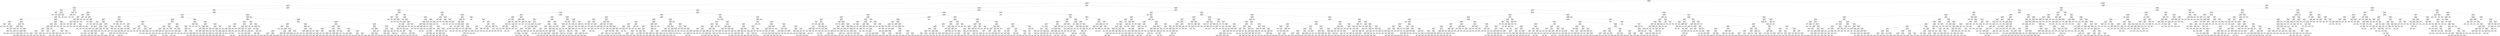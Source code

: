 digraph Tree {
node [shape=box] ;
0 [label="X[2] <= 1.119\nmse = 266636.785\nsamples = 3038\nvalue = 611.726"] ;
1 [label="X[3] <= 7.965\nmse = 116962.329\nsamples = 2408\nvalue = 427.779"] ;
0 -> 1 [labeldistance=2.5, labelangle=45, headlabel="True"] ;
2 [label="X[7] <= 0.917\nmse = 124352.705\nsamples = 764\nvalue = 666.118"] ;
1 -> 2 ;
3 [label="X[0] <= 177.344\nmse = 154094.491\nsamples = 62\nvalue = 1135.021"] ;
2 -> 3 ;
4 [label="X[1] <= 61.8\nmse = 123659.49\nsamples = 58\nvalue = 1185.614"] ;
3 -> 4 ;
5 [label="X[4] <= 0.551\nmse = 924.16\nsamples = 2\nvalue = 2023.1"] ;
4 -> 5 ;
6 [label="mse = 0.0\nsamples = 1\nvalue = 1992.7"] ;
5 -> 6 ;
7 [label="mse = 0.0\nsamples = 1\nvalue = 2053.5"] ;
5 -> 7 ;
8 [label="X[4] <= 16.697\nmse = 102098.876\nsamples = 56\nvalue = 1155.704"] ;
4 -> 8 ;
9 [label="X[7] <= 0.908\nmse = 81321.545\nsamples = 54\nvalue = 1185.302"] ;
8 -> 9 ;
10 [label="X[2] <= 0.737\nmse = 68365.535\nsamples = 53\nvalue = 1168.921"] ;
9 -> 10 ;
11 [label="X[2] <= 0.41\nmse = 70679.378\nsamples = 27\nvalue = 1090.785"] ;
10 -> 11 ;
12 [label="X[5] <= 2.003\nmse = 49258.797\nsamples = 7\nvalue = 1308.2"] ;
11 -> 12 ;
13 [label="X[4] <= 1.546\nmse = 219.04\nsamples = 2\nvalue = 966.8"] ;
12 -> 13 ;
14 [label="mse = 0.0\nsamples = 1\nvalue = 981.6"] ;
13 -> 14 ;
15 [label="mse = 0.0\nsamples = 1\nvalue = 952.0"] ;
13 -> 15 ;
16 [label="X[1] <= 544.25\nmse = 3604.482\nsamples = 5\nvalue = 1444.76"] ;
12 -> 16 ;
17 [label="mse = 0.0\nsamples = 1\nvalue = 1327.7"] ;
16 -> 17 ;
18 [label="X[0] <= 60.9\nmse = 223.402\nsamples = 4\nvalue = 1474.025"] ;
16 -> 18 ;
19 [label="mse = 0.0\nsamples = 1\nvalue = 1451.0"] ;
18 -> 19 ;
20 [label="X[3] <= 7.892\nmse = 62.247\nsamples = 3\nvalue = 1481.7"] ;
18 -> 20 ;
21 [label="X[5] <= 9.44\nmse = 12.25\nsamples = 2\nvalue = 1476.5"] ;
20 -> 21 ;
22 [label="mse = 0.0\nsamples = 1\nvalue = 1473.0"] ;
21 -> 22 ;
23 [label="mse = 0.0\nsamples = 1\nvalue = 1480.0"] ;
21 -> 23 ;
24 [label="mse = 0.0\nsamples = 1\nvalue = 1492.1"] ;
20 -> 24 ;
25 [label="X[7] <= 0.876\nmse = 55841.884\nsamples = 20\nvalue = 1014.69"] ;
11 -> 25 ;
26 [label="X[5] <= 0.201\nmse = 40085.283\nsamples = 19\nvalue = 984.116"] ;
25 -> 26 ;
27 [label="X[0] <= 97.45\nmse = 29405.492\nsamples = 4\nvalue = 1216.375"] ;
26 -> 27 ;
28 [label="X[5] <= 0.164\nmse = 102.26\nsamples = 3\nvalue = 1117.5"] ;
27 -> 28 ;
29 [label="X[3] <= 7.709\nmse = 0.022\nsamples = 2\nvalue = 1124.65"] ;
28 -> 29 ;
30 [label="mse = 0.0\nsamples = 1\nvalue = 1124.5"] ;
29 -> 30 ;
31 [label="mse = -0.0\nsamples = 1\nvalue = 1124.8"] ;
29 -> 31 ;
32 [label="mse = 0.0\nsamples = 1\nvalue = 1103.2"] ;
28 -> 32 ;
33 [label="mse = 0.0\nsamples = 1\nvalue = 1513.0"] ;
27 -> 33 ;
34 [label="X[5] <= 0.29\nmse = 24712.028\nsamples = 15\nvalue = 922.18"] ;
26 -> 34 ;
35 [label="mse = 0.0\nsamples = 1\nvalue = 540.9"] ;
34 -> 35 ;
36 [label="X[6] <= 3.669\nmse = 15351.578\nsamples = 14\nvalue = 949.414"] ;
34 -> 36 ;
37 [label="X[6] <= 2.164\nmse = 11691.393\nsamples = 12\nvalue = 978.683"] ;
36 -> 37 ;
38 [label="X[0] <= 70.55\nmse = 6016.48\nsamples = 7\nvalue = 924.657"] ;
37 -> 38 ;
39 [label="mse = 2996.73\nsamples = 4\nvalue = 973.6"] ;
38 -> 39 ;
40 [label="mse = 2590.447\nsamples = 3\nvalue = 859.4"] ;
38 -> 40 ;
41 [label="X[0] <= 61.61\nmse = 9829.006\nsamples = 5\nvalue = 1054.32"] ;
37 -> 41 ;
42 [label="mse = 3041.523\nsamples = 2\nvalue = 1147.85"] ;
41 -> 42 ;
43 [label="mse = 4634.149\nsamples = 3\nvalue = 991.967"] ;
41 -> 43 ;
44 [label="X[1] <= 879.15\nmse = 1332.25\nsamples = 2\nvalue = 773.8"] ;
36 -> 44 ;
45 [label="mse = 0.0\nsamples = 1\nvalue = 810.3"] ;
44 -> 45 ;
46 [label="mse = 0.0\nsamples = 1\nvalue = 737.3"] ;
44 -> 46 ;
47 [label="mse = 0.0\nsamples = 1\nvalue = 1595.6"] ;
25 -> 47 ;
48 [label="X[0] <= 89.9\nmse = 53038.89\nsamples = 26\nvalue = 1250.062"] ;
10 -> 48 ;
49 [label="X[3] <= 7.943\nmse = 30608.05\nsamples = 23\nvalue = 1221.109"] ;
48 -> 49 ;
50 [label="X[0] <= 57.65\nmse = 25839.85\nsamples = 21\nvalue = 1195.333"] ;
49 -> 50 ;
51 [label="X[3] <= 6.932\nmse = 16514.669\nsamples = 16\nvalue = 1248.987"] ;
50 -> 51 ;
52 [label="X[3] <= 6.125\nmse = 8167.676\nsamples = 9\nvalue = 1318.8"] ;
51 -> 52 ;
53 [label="X[3] <= 5.172\nmse = 5672.102\nsamples = 5\nvalue = 1258.56"] ;
52 -> 53 ;
54 [label="X[4] <= 0.276\nmse = 1470.723\nsamples = 2\nvalue = 1345.75"] ;
53 -> 54 ;
55 [label="mse = 0.0\nsamples = 1\nvalue = 1307.4"] ;
54 -> 55 ;
56 [label="mse = 0.0\nsamples = 1\nvalue = 1384.1"] ;
54 -> 56 ;
57 [label="X[2] <= 0.926\nmse = 26.249\nsamples = 3\nvalue = 1200.433"] ;
53 -> 57 ;
58 [label="mse = 1.21\nsamples = 2\nvalue = 1204.0"] ;
57 -> 58 ;
59 [label="mse = -0.0\nsamples = 1\nvalue = 1193.3"] ;
57 -> 59 ;
60 [label="X[5] <= 0.481\nmse = 1080.98\nsamples = 4\nvalue = 1394.1"] ;
52 -> 60 ;
61 [label="X[1] <= 243.6\nmse = 192.862\nsamples = 3\nvalue = 1411.767"] ;
60 -> 61 ;
62 [label="mse = 0.0\nsamples = 1\nvalue = 1392.5"] ;
61 -> 62 ;
63 [label="mse = 10.89\nsamples = 2\nvalue = 1421.4"] ;
61 -> 63 ;
64 [label="mse = -0.0\nsamples = 1\nvalue = 1341.1"] ;
60 -> 64 ;
65 [label="X[3] <= 7.539\nmse = 12923.556\nsamples = 7\nvalue = 1159.229"] ;
51 -> 65 ;
66 [label="X[7] <= 0.672\nmse = 44.223\nsamples = 2\nvalue = 1024.25"] ;
65 -> 66 ;
67 [label="mse = 0.0\nsamples = 1\nvalue = 1017.6"] ;
66 -> 67 ;
68 [label="mse = 0.0\nsamples = 1\nvalue = 1030.9"] ;
66 -> 68 ;
69 [label="X[1] <= 243.45\nmse = 7872.53\nsamples = 5\nvalue = 1213.22"] ;
65 -> 69 ;
70 [label="X[0] <= 42.2\nmse = 2964.802\nsamples = 2\nvalue = 1116.15"] ;
69 -> 70 ;
71 [label="mse = 0.0\nsamples = 1\nvalue = 1061.7"] ;
70 -> 71 ;
72 [label="mse = -0.0\nsamples = 1\nvalue = 1170.6"] ;
70 -> 72 ;
73 [label="X[7] <= 0.372\nmse = 674.809\nsamples = 3\nvalue = 1277.933"] ;
69 -> 73 ;
74 [label="mse = 0.0\nsamples = 1\nvalue = 1244.2"] ;
73 -> 74 ;
75 [label="mse = 158.76\nsamples = 2\nvalue = 1294.8"] ;
73 -> 75 ;
76 [label="X[2] <= 0.835\nmse = 16989.766\nsamples = 5\nvalue = 1023.64"] ;
50 -> 76 ;
77 [label="mse = 0.0\nsamples = 1\nvalue = 1228.9"] ;
76 -> 77 ;
78 [label="X[6] <= 0.892\nmse = 8071.062\nsamples = 4\nvalue = 972.325"] ;
76 -> 78 ;
79 [label="X[5] <= 0.656\nmse = 637.563\nsamples = 2\nvalue = 908.05"] ;
78 -> 79 ;
80 [label="mse = 0.0\nsamples = 1\nvalue = 882.8"] ;
79 -> 80 ;
81 [label="mse = 0.0\nsamples = 1\nvalue = 933.3"] ;
79 -> 81 ;
82 [label="X[2] <= 1.021\nmse = 7242.01\nsamples = 2\nvalue = 1036.6"] ;
78 -> 82 ;
83 [label="mse = 0.0\nsamples = 1\nvalue = 1121.7"] ;
82 -> 83 ;
84 [label="mse = 0.0\nsamples = 1\nvalue = 951.5"] ;
82 -> 84 ;
85 [label="X[0] <= 55.75\nmse = 451.563\nsamples = 2\nvalue = 1491.75"] ;
49 -> 85 ;
86 [label="mse = 0.0\nsamples = 1\nvalue = 1513.0"] ;
85 -> 86 ;
87 [label="mse = 0.0\nsamples = 1\nvalue = 1470.5"] ;
85 -> 87 ;
88 [label="X[2] <= 0.928\nmse = 169310.469\nsamples = 3\nvalue = 1472.033"] ;
48 -> 88 ;
89 [label="X[4] <= 4.997\nmse = 388.09\nsamples = 2\nvalue = 1181.3"] ;
88 -> 89 ;
90 [label="mse = 0.0\nsamples = 1\nvalue = 1201.0"] ;
89 -> 90 ;
91 [label="mse = -0.0\nsamples = 1\nvalue = 1161.6"] ;
89 -> 91 ;
92 [label="mse = 0.0\nsamples = 1\nvalue = 2053.5"] ;
88 -> 92 ;
93 [label="mse = 0.0\nsamples = 1\nvalue = 2053.5"] ;
9 -> 93 ;
94 [label="X[0] <= 83.75\nmse = 786.803\nsamples = 2\nvalue = 356.55"] ;
8 -> 94 ;
95 [label="mse = 0.0\nsamples = 1\nvalue = 328.5"] ;
94 -> 95 ;
96 [label="mse = 0.0\nsamples = 1\nvalue = 384.6"] ;
94 -> 96 ;
97 [label="X[1] <= 1742.75\nmse = 20124.257\nsamples = 4\nvalue = 401.425"] ;
3 -> 97 ;
98 [label="X[2] <= 0.782\nmse = 2449.52\nsamples = 3\nvalue = 479.5"] ;
97 -> 98 ;
99 [label="X[3] <= 7.946\nmse = 846.81\nsamples = 2\nvalue = 448.8"] ;
98 -> 99 ;
100 [label="mse = 0.0\nsamples = 1\nvalue = 477.9"] ;
99 -> 100 ;
101 [label="mse = 0.0\nsamples = 1\nvalue = 419.7"] ;
99 -> 101 ;
102 [label="mse = -0.0\nsamples = 1\nvalue = 540.9"] ;
98 -> 102 ;
103 [label="mse = -0.0\nsamples = 1\nvalue = 167.2"] ;
97 -> 103 ;
104 [label="X[1] <= 537.95\nmse = 100592.147\nsamples = 702\nvalue = 624.705"] ;
2 -> 104 ;
105 [label="X[5] <= 0.099\nmse = 88810.123\nsamples = 601\nvalue = 674.74"] ;
104 -> 105 ;
106 [label="X[3] <= 7.435\nmse = 34458.426\nsamples = 18\nvalue = 1128.256"] ;
105 -> 106 ;
107 [label="X[1] <= 298.2\nmse = 23398.271\nsamples = 12\nvalue = 1047.408"] ;
106 -> 107 ;
108 [label="X[4] <= 1.305\nmse = 6637.887\nsamples = 10\nvalue = 988.09"] ;
107 -> 108 ;
109 [label="X[7] <= 1.393\nmse = 2002.271\nsamples = 8\nvalue = 954.313"] ;
108 -> 109 ;
110 [label="X[3] <= 7.205\nmse = 191.102\nsamples = 3\nvalue = 1007.133"] ;
109 -> 110 ;
111 [label="mse = 0.0\nsamples = 1\nvalue = 987.6"] ;
110 -> 111 ;
112 [label="X[4] <= 0.591\nmse = 0.49\nsamples = 2\nvalue = 1016.9"] ;
110 -> 112 ;
113 [label="mse = 0.0\nsamples = 1\nvalue = 1017.6"] ;
112 -> 113 ;
114 [label="mse = -0.0\nsamples = 1\nvalue = 1016.2"] ;
112 -> 114 ;
115 [label="X[1] <= 209.65\nmse = 410.534\nsamples = 5\nvalue = 922.62"] ;
109 -> 115 ;
116 [label="X[3] <= 6.591\nmse = 4.84\nsamples = 2\nvalue = 901.3"] ;
115 -> 116 ;
117 [label="mse = 0.0\nsamples = 1\nvalue = 903.5"] ;
116 -> 117 ;
118 [label="mse = 0.0\nsamples = 1\nvalue = 899.1"] ;
116 -> 118 ;
119 [label="X[6] <= 1.145\nmse = 175.949\nsamples = 3\nvalue = 936.833"] ;
115 -> 119 ;
120 [label="X[1] <= 245.35\nmse = 16.402\nsamples = 2\nvalue = 927.75"] ;
119 -> 120 ;
121 [label="mse = 0.0\nsamples = 1\nvalue = 931.8"] ;
120 -> 121 ;
122 [label="mse = 0.0\nsamples = 1\nvalue = 923.7"] ;
120 -> 122 ;
123 [label="mse = -0.0\nsamples = 1\nvalue = 955.0"] ;
119 -> 123 ;
124 [label="X[2] <= 0.548\nmse = 2361.96\nsamples = 2\nvalue = 1123.2"] ;
108 -> 124 ;
125 [label="mse = 0.0\nsamples = 1\nvalue = 1171.8"] ;
124 -> 125 ;
126 [label="mse = 0.0\nsamples = 1\nvalue = 1074.6"] ;
124 -> 126 ;
127 [label="X[3] <= 4.95\nmse = 1640.25\nsamples = 2\nvalue = 1344.0"] ;
107 -> 127 ;
128 [label="mse = 0.0\nsamples = 1\nvalue = 1303.5"] ;
127 -> 128 ;
129 [label="mse = 0.0\nsamples = 1\nvalue = 1384.5"] ;
127 -> 129 ;
130 [label="X[6] <= 0.852\nmse = 17361.096\nsamples = 6\nvalue = 1289.95"] ;
106 -> 130 ;
131 [label="mse = 0.0\nsamples = 2\nvalue = 1470.4"] ;
130 -> 131 ;
132 [label="X[0] <= 53.25\nmse = 1619.992\nsamples = 4\nvalue = 1199.725"] ;
130 -> 132 ;
133 [label="mse = 0.0\nsamples = 1\nvalue = 1260.1"] ;
132 -> 133 ;
134 [label="X[4] <= 0.943\nmse = 539.927\nsamples = 3\nvalue = 1179.6"] ;
132 -> 134 ;
135 [label="mse = 0.0\nsamples = 1\nvalue = 1148.9"] ;
134 -> 135 ;
136 [label="X[0] <= 59.65\nmse = 103.022\nsamples = 2\nvalue = 1194.95"] ;
134 -> 136 ;
137 [label="mse = 0.0\nsamples = 1\nvalue = 1184.8"] ;
136 -> 137 ;
138 [label="mse = 0.0\nsamples = 1\nvalue = 1205.1"] ;
136 -> 138 ;
139 [label="X[7] <= 1.769\nmse = 83941.953\nsamples = 583\nvalue = 660.738"] ;
105 -> 139 ;
140 [label="X[4] <= 1.026\nmse = 104600.918\nsamples = 165\nvalue = 779.171"] ;
139 -> 140 ;
141 [label="X[3] <= 7.34\nmse = 129739.762\nsamples = 72\nvalue = 920.764"] ;
140 -> 141 ;
142 [label="X[6] <= 0.274\nmse = 113338.602\nsamples = 61\nvalue = 981.175"] ;
141 -> 142 ;
143 [label="X[7] <= 1.415\nmse = 3814.477\nsamples = 4\nvalue = 499.025"] ;
142 -> 143 ;
144 [label="X[4] <= 0.55\nmse = 290.407\nsamples = 3\nvalue = 464.4"] ;
143 -> 144 ;
145 [label="X[7] <= 0.971\nmse = 35.402\nsamples = 2\nvalue = 475.95"] ;
144 -> 145 ;
146 [label="mse = 0.0\nsamples = 1\nvalue = 481.9"] ;
145 -> 146 ;
147 [label="mse = 0.0\nsamples = 1\nvalue = 470.0"] ;
145 -> 147 ;
148 [label="mse = 0.0\nsamples = 1\nvalue = 441.3"] ;
144 -> 148 ;
149 [label="mse = -0.0\nsamples = 1\nvalue = 602.9"] ;
143 -> 149 ;
150 [label="X[2] <= 0.991\nmse = 103566.075\nsamples = 57\nvalue = 1015.011"] ;
142 -> 150 ;
151 [label="X[0] <= 40.9\nmse = 92212.942\nsamples = 48\nvalue = 966.506"] ;
150 -> 151 ;
152 [label="X[1] <= 187.5\nmse = 21249.022\nsamples = 5\nvalue = 1270.92"] ;
151 -> 152 ;
153 [label="X[5] <= 0.719\nmse = 13451.517\nsamples = 4\nvalue = 1322.125"] ;
152 -> 153 ;
154 [label="X[1] <= 115.8\nmse = 277.376\nsamples = 3\nvalue = 1388.567"] ;
153 -> 154 ;
155 [label="mse = 0.0\nsamples = 1\nvalue = 1411.8"] ;
154 -> 155 ;
156 [label="X[0] <= 39.85\nmse = 11.223\nsamples = 2\nvalue = 1376.95"] ;
154 -> 156 ;
157 [label="mse = 0.0\nsamples = 1\nvalue = 1373.6"] ;
156 -> 157 ;
158 [label="mse = 0.0\nsamples = 1\nvalue = 1380.3"] ;
156 -> 158 ;
159 [label="mse = -0.0\nsamples = 1\nvalue = 1122.8"] ;
153 -> 159 ;
160 [label="mse = 0.0\nsamples = 1\nvalue = 1066.1"] ;
152 -> 160 ;
161 [label="X[3] <= 7.214\nmse = 88436.299\nsamples = 43\nvalue = 931.109"] ;
151 -> 161 ;
162 [label="X[3] <= 5.115\nmse = 77758.637\nsamples = 41\nvalue = 905.459"] ;
161 -> 162 ;
163 [label="X[3] <= 4.48\nmse = 28866.822\nsamples = 5\nvalue = 611.88"] ;
162 -> 163 ;
164 [label="mse = 0.0\nsamples = 1\nvalue = 932.8"] ;
163 -> 164 ;
165 [label="X[3] <= 5.086\nmse = 3899.263\nsamples = 4\nvalue = 531.65"] ;
163 -> 165 ;
166 [label="mse = 1506.429\nsamples = 3\nvalue = 562.033"] ;
165 -> 166 ;
167 [label="mse = 0.0\nsamples = 1\nvalue = 440.5"] ;
165 -> 167 ;
168 [label="X[5] <= 0.184\nmse = 70915.977\nsamples = 36\nvalue = 946.233"] ;
162 -> 168 ;
169 [label="X[3] <= 6.928\nmse = 44516.232\nsamples = 9\nvalue = 755.411"] ;
168 -> 169 ;
170 [label="mse = 22603.394\nsamples = 7\nvalue = 671.1"] ;
169 -> 170 ;
171 [label="mse = 9254.44\nsamples = 2\nvalue = 1050.5"] ;
169 -> 171 ;
172 [label="X[7] <= 1.362\nmse = 63532.283\nsamples = 27\nvalue = 1009.841"] ;
168 -> 172 ;
173 [label="mse = 41278.517\nsamples = 6\nvalue = 1291.9"] ;
172 -> 173 ;
174 [label="mse = 40665.325\nsamples = 21\nvalue = 929.252"] ;
172 -> 174 ;
175 [label="X[2] <= 0.841\nmse = 17331.722\nsamples = 2\nvalue = 1456.95"] ;
161 -> 175 ;
176 [label="mse = 0.0\nsamples = 1\nvalue = 1588.6"] ;
175 -> 176 ;
177 [label="mse = 0.0\nsamples = 1\nvalue = 1325.3"] ;
175 -> 177 ;
178 [label="X[1] <= 291.5\nmse = 84648.329\nsamples = 9\nvalue = 1273.7"] ;
150 -> 178 ;
179 [label="X[6] <= 0.539\nmse = 1872.135\nsamples = 4\nvalue = 1534.6"] ;
178 -> 179 ;
180 [label="mse = 0.0\nsamples = 1\nvalue = 1604.2"] ;
179 -> 180 ;
181 [label="X[7] <= 1.23\nmse = 343.22\nsamples = 3\nvalue = 1511.4"] ;
179 -> 181 ;
182 [label="mse = 0.0\nsamples = 1\nvalue = 1485.2"] ;
181 -> 182 ;
183 [label="mse = 0.0\nsamples = 2\nvalue = 1524.5"] ;
181 -> 183 ;
184 [label="X[6] <= 1.38\nmse = 52850.198\nsamples = 5\nvalue = 1064.98"] ;
178 -> 184 ;
185 [label="X[6] <= 0.945\nmse = 16641.065\nsamples = 4\nvalue = 1164.4"] ;
184 -> 185 ;
186 [label="mse = 0.0\nsamples = 1\nvalue = 1384.5"] ;
185 -> 186 ;
187 [label="X[6] <= 1.305\nmse = 657.416\nsamples = 3\nvalue = 1091.033"] ;
185 -> 187 ;
188 [label="X[5] <= 0.366\nmse = 235.622\nsamples = 2\nvalue = 1106.85"] ;
187 -> 188 ;
189 [label="mse = 0.0\nsamples = 1\nvalue = 1091.5"] ;
188 -> 189 ;
190 [label="mse = 0.0\nsamples = 1\nvalue = 1122.2"] ;
188 -> 190 ;
191 [label="mse = 0.0\nsamples = 1\nvalue = 1059.4"] ;
187 -> 191 ;
192 [label="mse = -0.0\nsamples = 1\nvalue = 667.3"] ;
184 -> 192 ;
193 [label="X[3] <= 7.853\nmse = 88221.964\nsamples = 11\nvalue = 585.755"] ;
141 -> 193 ;
194 [label="X[7] <= 1.198\nmse = 31240.416\nsamples = 9\nvalue = 469.733"] ;
193 -> 194 ;
195 [label="mse = 0.0\nsamples = 1\nvalue = 921.0"] ;
194 -> 195 ;
196 [label="X[3] <= 7.427\nmse = 6508.367\nsamples = 8\nvalue = 413.325"] ;
194 -> 196 ;
197 [label="mse = 0.0\nsamples = 1\nvalue = 558.0"] ;
196 -> 197 ;
198 [label="X[7] <= 1.437\nmse = 4020.851\nsamples = 7\nvalue = 392.657"] ;
196 -> 198 ;
199 [label="mse = 0.0\nsamples = 1\nvalue = 540.9"] ;
198 -> 199 ;
200 [label="X[5] <= 0.204\nmse = 417.893\nsamples = 6\nvalue = 367.95"] ;
198 -> 200 ;
201 [label="X[5] <= 0.167\nmse = 10.89\nsamples = 4\nvalue = 381.3"] ;
200 -> 201 ;
202 [label="mse = 0.0\nsamples = 2\nvalue = 378.0"] ;
201 -> 202 ;
203 [label="X[2] <= 0.937\nmse = 0.0\nsamples = 2\nvalue = 384.6"] ;
201 -> 203 ;
204 [label="mse = 0.0\nsamples = 1\nvalue = 384.6"] ;
203 -> 204 ;
205 [label="mse = 0.0\nsamples = 1\nvalue = 384.6"] ;
203 -> 205 ;
206 [label="X[7] <= 1.605\nmse = 162.562\nsamples = 2\nvalue = 341.25"] ;
200 -> 206 ;
207 [label="mse = 0.0\nsamples = 1\nvalue = 354.0"] ;
206 -> 207 ;
208 [label="mse = 0.0\nsamples = 1\nvalue = 328.5"] ;
206 -> 208 ;
209 [label="X[1] <= 213.95\nmse = 11481.123\nsamples = 2\nvalue = 1107.85"] ;
193 -> 209 ;
210 [label="mse = 0.0\nsamples = 1\nvalue = 1215.0"] ;
209 -> 210 ;
211 [label="mse = 0.0\nsamples = 1\nvalue = 1000.7"] ;
209 -> 211 ;
212 [label="X[0] <= 69.991\nmse = 57600.487\nsamples = 93\nvalue = 669.551"] ;
140 -> 212 ;
213 [label="X[5] <= 0.32\nmse = 49245.855\nsamples = 46\nvalue = 790.959"] ;
212 -> 213 ;
214 [label="X[6] <= 1.235\nmse = 35744.804\nsamples = 14\nvalue = 944.857"] ;
213 -> 214 ;
215 [label="X[7] <= 1.455\nmse = 23950.282\nsamples = 4\nvalue = 747.825"] ;
214 -> 215 ;
216 [label="mse = 0.0\nsamples = 1\nvalue = 484.2"] ;
215 -> 216 ;
217 [label="X[4] <= 1.137\nmse = 1045.647\nsamples = 3\nvalue = 835.7"] ;
215 -> 217 ;
218 [label="mse = 0.0\nsamples = 1\nvalue = 793.4"] ;
217 -> 218 ;
219 [label="X[3] <= 7.789\nmse = 226.502\nsamples = 2\nvalue = 856.85"] ;
217 -> 219 ;
220 [label="mse = 0.0\nsamples = 1\nvalue = 871.9"] ;
219 -> 220 ;
221 [label="mse = 0.0\nsamples = 1\nvalue = 841.8"] ;
219 -> 221 ;
222 [label="X[3] <= 7.017\nmse = 18722.48\nsamples = 10\nvalue = 1023.67"] ;
214 -> 222 ;
223 [label="X[4] <= 1.209\nmse = 1897.505\nsamples = 4\nvalue = 886.9"] ;
222 -> 223 ;
224 [label="X[1] <= 206.95\nmse = 99.002\nsamples = 2\nvalue = 927.95"] ;
223 -> 224 ;
225 [label="mse = 0.0\nsamples = 1\nvalue = 937.9"] ;
224 -> 225 ;
226 [label="mse = -0.0\nsamples = 1\nvalue = 918.0"] ;
224 -> 226 ;
227 [label="X[4] <= 2.029\nmse = 325.803\nsamples = 2\nvalue = 845.85"] ;
223 -> 227 ;
228 [label="mse = 0.0\nsamples = 1\nvalue = 827.8"] ;
227 -> 228 ;
229 [label="mse = 0.0\nsamples = 1\nvalue = 863.9"] ;
227 -> 229 ;
230 [label="X[7] <= 1.571\nmse = 9154.649\nsamples = 6\nvalue = 1114.85"] ;
222 -> 230 ;
231 [label="X[7] <= 1.186\nmse = 2944.685\nsamples = 4\nvalue = 1054.9"] ;
230 -> 231 ;
232 [label="X[5] <= 0.21\nmse = 764.523\nsamples = 2\nvalue = 1005.25"] ;
231 -> 232 ;
233 [label="mse = 0.0\nsamples = 1\nvalue = 977.6"] ;
232 -> 233 ;
234 [label="mse = 0.0\nsamples = 1\nvalue = 1032.9"] ;
232 -> 234 ;
235 [label="X[5] <= 0.139\nmse = 194.602\nsamples = 2\nvalue = 1104.55"] ;
231 -> 235 ;
236 [label="mse = 0.0\nsamples = 1\nvalue = 1118.5"] ;
235 -> 236 ;
237 [label="mse = 0.0\nsamples = 1\nvalue = 1090.6"] ;
235 -> 237 ;
238 [label="X[5] <= 0.236\nmse = 10.562\nsamples = 2\nvalue = 1234.75"] ;
230 -> 238 ;
239 [label="mse = 0.0\nsamples = 1\nvalue = 1231.5"] ;
238 -> 239 ;
240 [label="mse = 0.0\nsamples = 1\nvalue = 1238.0"] ;
238 -> 240 ;
241 [label="X[3] <= 7.423\nmse = 40257.09\nsamples = 32\nvalue = 723.628"] ;
213 -> 241 ;
242 [label="X[2] <= 0.856\nmse = 24085.344\nsamples = 17\nvalue = 620.971"] ;
241 -> 242 ;
243 [label="X[5] <= 0.838\nmse = 4701.492\nsamples = 14\nvalue = 569.571"] ;
242 -> 243 ;
244 [label="X[2] <= 0.706\nmse = 2027.626\nsamples = 10\nvalue = 534.24"] ;
243 -> 244 ;
245 [label="X[0] <= 60.35\nmse = 709.675\nsamples = 8\nvalue = 516.1"] ;
244 -> 245 ;
246 [label="X[6] <= 1.005\nmse = 275.01\nsamples = 7\nvalue = 507.914"] ;
245 -> 246 ;
247 [label="mse = 29.902\nsamples = 3\nvalue = 522.767"] ;
246 -> 247 ;
248 [label="mse = 169.312\nsamples = 4\nvalue = 496.775"] ;
246 -> 248 ;
249 [label="mse = -0.0\nsamples = 1\nvalue = 573.4"] ;
245 -> 249 ;
250 [label="X[5] <= 0.545\nmse = 718.24\nsamples = 2\nvalue = 606.8"] ;
244 -> 250 ;
251 [label="mse = 0.0\nsamples = 1\nvalue = 633.6"] ;
250 -> 251 ;
252 [label="mse = 0.0\nsamples = 1\nvalue = 580.0"] ;
250 -> 252 ;
253 [label="X[3] <= 6.34\nmse = 463.445\nsamples = 4\nvalue = 657.9"] ;
243 -> 253 ;
254 [label="mse = 0.0\nsamples = 1\nvalue = 692.6"] ;
253 -> 254 ;
255 [label="X[2] <= 0.784\nmse = 82.776\nsamples = 3\nvalue = 646.333"] ;
253 -> 255 ;
256 [label="X[3] <= 7.236\nmse = 2.56\nsamples = 2\nvalue = 652.7"] ;
255 -> 256 ;
257 [label="mse = 0.0\nsamples = 1\nvalue = 651.1"] ;
256 -> 257 ;
258 [label="mse = -0.0\nsamples = 1\nvalue = 654.3"] ;
256 -> 258 ;
259 [label="mse = 0.0\nsamples = 1\nvalue = 633.6"] ;
255 -> 259 ;
260 [label="X[5] <= 0.462\nmse = 44680.442\nsamples = 3\nvalue = 860.833"] ;
242 -> 260 ;
261 [label="mse = 0.0\nsamples = 1\nvalue = 1136.2"] ;
260 -> 261 ;
262 [label="X[7] <= 1.538\nmse = 10150.562\nsamples = 2\nvalue = 723.15"] ;
260 -> 262 ;
263 [label="mse = 0.0\nsamples = 1\nvalue = 622.4"] ;
262 -> 263 ;
264 [label="mse = 0.0\nsamples = 1\nvalue = 823.9"] ;
262 -> 264 ;
265 [label="X[0] <= 51.3\nmse = 33105.147\nsamples = 15\nvalue = 839.973"] ;
241 -> 265 ;
266 [label="X[3] <= 7.546\nmse = 8327.296\nsamples = 6\nvalue = 990.633"] ;
265 -> 266 ;
267 [label="mse = 0.0\nsamples = 1\nvalue = 827.8"] ;
266 -> 267 ;
268 [label="X[6] <= 1.972\nmse = 3629.228\nsamples = 5\nvalue = 1023.2"] ;
266 -> 268 ;
269 [label="X[0] <= 49.15\nmse = 834.109\nsamples = 3\nvalue = 1067.633"] ;
268 -> 269 ;
270 [label="X[0] <= 46.4\nmse = 6.76\nsamples = 2\nvalue = 1088.0"] ;
269 -> 270 ;
271 [label="mse = 0.0\nsamples = 1\nvalue = 1085.4"] ;
270 -> 271 ;
272 [label="mse = 0.0\nsamples = 1\nvalue = 1090.6"] ;
270 -> 272 ;
273 [label="mse = 0.0\nsamples = 1\nvalue = 1026.9"] ;
269 -> 273 ;
274 [label="X[5] <= 1.95\nmse = 418.202\nsamples = 2\nvalue = 956.55"] ;
268 -> 274 ;
275 [label="mse = 0.0\nsamples = 1\nvalue = 977.0"] ;
274 -> 275 ;
276 [label="mse = 0.0\nsamples = 1\nvalue = 936.1"] ;
274 -> 276 ;
277 [label="X[6] <= 2.668\nmse = 24403.231\nsamples = 9\nvalue = 739.533"] ;
265 -> 277 ;
278 [label="X[3] <= 7.795\nmse = 13547.329\nsamples = 8\nvalue = 700.225"] ;
277 -> 278 ;
279 [label="X[6] <= 1.527\nmse = 6304.36\nsamples = 2\nvalue = 871.6"] ;
278 -> 279 ;
280 [label="mse = 0.0\nsamples = 1\nvalue = 951.0"] ;
279 -> 280 ;
281 [label="mse = 0.0\nsamples = 1\nvalue = 792.2"] ;
279 -> 281 ;
282 [label="X[5] <= 1.176\nmse = 2908.59\nsamples = 6\nvalue = 643.1"] ;
278 -> 282 ;
283 [label="X[2] <= 0.724\nmse = 461.029\nsamples = 3\nvalue = 604.833"] ;
282 -> 283 ;
284 [label="mse = 0.0\nsamples = 1\nvalue = 574.6"] ;
283 -> 284 ;
285 [label="mse = 6.002\nsamples = 2\nvalue = 619.95"] ;
283 -> 285 ;
286 [label="X[2] <= 0.566\nmse = 2427.476\nsamples = 3\nvalue = 681.367"] ;
282 -> 286 ;
287 [label="mse = 420.25\nsamples = 2\nvalue = 648.6"] ;
286 -> 287 ;
288 [label="mse = 0.0\nsamples = 1\nvalue = 746.9"] ;
286 -> 288 ;
289 [label="mse = 0.0\nsamples = 1\nvalue = 1054.0"] ;
277 -> 289 ;
290 [label="X[2] <= 0.477\nmse = 37231.654\nsamples = 47\nvalue = 550.726"] ;
212 -> 290 ;
291 [label="X[5] <= 4.603\nmse = 15480.937\nsamples = 4\nvalue = 271.425"] ;
290 -> 291 ;
292 [label="X[5] <= 0.575\nmse = 3214.89\nsamples = 2\nvalue = 384.6"] ;
291 -> 292 ;
293 [label="mse = 0.0\nsamples = 1\nvalue = 327.9"] ;
292 -> 293 ;
294 [label="mse = -0.0\nsamples = 1\nvalue = 441.3"] ;
292 -> 294 ;
295 [label="X[1] <= 440.1\nmse = 2129.823\nsamples = 2\nvalue = 158.25"] ;
291 -> 295 ;
296 [label="mse = 0.0\nsamples = 1\nvalue = 204.4"] ;
295 -> 296 ;
297 [label="mse = -0.0\nsamples = 1\nvalue = 112.1"] ;
295 -> 297 ;
298 [label="X[4] <= 2.9\nmse = 31323.309\nsamples = 43\nvalue = 576.707"] ;
290 -> 298 ;
299 [label="X[4] <= 2.365\nmse = 33463.512\nsamples = 26\nvalue = 632.1"] ;
298 -> 299 ;
300 [label="X[2] <= 0.586\nmse = 25382.235\nsamples = 23\nvalue = 595.226"] ;
299 -> 300 ;
301 [label="X[2] <= 0.536\nmse = 371.402\nsamples = 3\nvalue = 833.267"] ;
300 -> 301 ;
302 [label="mse = 0.0\nsamples = 1\nvalue = 859.7"] ;
301 -> 302 ;
303 [label="X[0] <= 104.15\nmse = 33.062\nsamples = 2\nvalue = 820.05"] ;
301 -> 303 ;
304 [label="mse = 0.0\nsamples = 1\nvalue = 825.8"] ;
303 -> 304 ;
305 [label="mse = 0.0\nsamples = 1\nvalue = 814.3"] ;
303 -> 305 ;
306 [label="X[4] <= 1.094\nmse = 19359.438\nsamples = 20\nvalue = 559.52"] ;
300 -> 306 ;
307 [label="X[1] <= 286.75\nmse = 20198.802\nsamples = 5\nvalue = 693.84"] ;
306 -> 307 ;
308 [label="X[2] <= 1.034\nmse = 2288.027\nsamples = 4\nvalue = 626.075"] ;
307 -> 308 ;
309 [label="mse = 991.056\nsamples = 3\nvalue = 648.767"] ;
308 -> 309 ;
310 [label="mse = 0.0\nsamples = 1\nvalue = 558.0"] ;
308 -> 310 ;
311 [label="mse = 0.0\nsamples = 1\nvalue = 964.9"] ;
307 -> 311 ;
312 [label="X[5] <= 1.392\nmse = 11061.044\nsamples = 15\nvalue = 514.747"] ;
306 -> 312 ;
313 [label="X[2] <= 0.906\nmse = 7521.702\nsamples = 14\nvalue = 531.736"] ;
312 -> 313 ;
314 [label="mse = 5844.157\nsamples = 10\nvalue = 566.15"] ;
313 -> 314 ;
315 [label="mse = 1352.565\nsamples = 4\nvalue = 445.7"] ;
313 -> 315 ;
316 [label="mse = -0.0\nsamples = 1\nvalue = 276.9"] ;
312 -> 316 ;
317 [label="X[3] <= 7.72\nmse = 5076.42\nsamples = 3\nvalue = 914.8"] ;
299 -> 317 ;
318 [label="mse = 0.0\nsamples = 1\nvalue = 823.9"] ;
317 -> 318 ;
319 [label="X[1] <= 268.2\nmse = 1417.522\nsamples = 2\nvalue = 960.25"] ;
317 -> 319 ;
320 [label="mse = 0.0\nsamples = 1\nvalue = 922.6"] ;
319 -> 320 ;
321 [label="mse = 0.0\nsamples = 1\nvalue = 997.9"] ;
319 -> 321 ;
322 [label="X[6] <= 2.551\nmse = 16179.967\nsamples = 17\nvalue = 491.988"] ;
298 -> 322 ;
323 [label="X[5] <= 2.132\nmse = 6746.736\nsamples = 15\nvalue = 528.867"] ;
322 -> 323 ;
324 [label="mse = 0.0\nsamples = 1\nvalue = 267.1"] ;
323 -> 324 ;
325 [label="X[2] <= 0.485\nmse = 1984.631\nsamples = 14\nvalue = 547.564"] ;
323 -> 325 ;
326 [label="mse = 0.0\nsamples = 1\nvalue = 642.9"] ;
325 -> 326 ;
327 [label="X[1] <= 343.25\nmse = 1384.368\nsamples = 13\nvalue = 540.231"] ;
325 -> 327 ;
328 [label="X[7] <= 1.661\nmse = 1573.789\nsamples = 6\nvalue = 561.15"] ;
327 -> 328 ;
329 [label="mse = 568.974\nsamples = 5\nvalue = 546.32"] ;
328 -> 329 ;
330 [label="mse = -0.0\nsamples = 1\nvalue = 635.3"] ;
328 -> 330 ;
331 [label="X[1] <= 423.7\nmse = 525.397\nsamples = 7\nvalue = 522.3"] ;
327 -> 331 ;
332 [label="mse = 116.02\nsamples = 4\nvalue = 507.7"] ;
331 -> 332 ;
333 [label="mse = 408.069\nsamples = 3\nvalue = 541.767"] ;
331 -> 333 ;
334 [label="X[6] <= 3.038\nmse = 228.01\nsamples = 2\nvalue = 215.4"] ;
322 -> 334 ;
335 [label="mse = 0.0\nsamples = 1\nvalue = 200.3"] ;
334 -> 335 ;
336 [label="mse = -0.0\nsamples = 1\nvalue = 230.5"] ;
334 -> 336 ;
337 [label="X[6] <= 4.226\nmse = 68064.843\nsamples = 418\nvalue = 613.988"] ;
139 -> 337 ;
338 [label="X[2] <= 0.236\nmse = 60911.595\nsamples = 417\nvalue = 609.805"] ;
337 -> 338 ;
339 [label="X[3] <= 6.947\nmse = 95345.795\nsamples = 31\nvalue = 827.723"] ;
338 -> 339 ;
340 [label="X[4] <= 2.417\nmse = 110675.261\nsamples = 21\nvalue = 922.638"] ;
339 -> 340 ;
341 [label="X[2] <= 0.223\nmse = 30892.811\nsamples = 9\nvalue = 745.167"] ;
340 -> 341 ;
342 [label="X[7] <= 3.148\nmse = 7441.914\nsamples = 7\nvalue = 665.257"] ;
341 -> 342 ;
343 [label="X[6] <= 1.22\nmse = 1006.002\nsamples = 3\nvalue = 574.367"] ;
342 -> 343 ;
344 [label="X[6] <= 0.997\nmse = 150.062\nsamples = 2\nvalue = 595.65"] ;
343 -> 344 ;
345 [label="mse = 0.0\nsamples = 1\nvalue = 583.4"] ;
344 -> 345 ;
346 [label="mse = 0.0\nsamples = 1\nvalue = 607.9"] ;
344 -> 346 ;
347 [label="mse = 0.0\nsamples = 1\nvalue = 531.8"] ;
343 -> 347 ;
348 [label="X[6] <= 1.403\nmse = 1426.182\nsamples = 4\nvalue = 733.425"] ;
342 -> 348 ;
349 [label="X[2] <= 0.19\nmse = 268.069\nsamples = 3\nvalue = 753.633"] ;
348 -> 349 ;
350 [label="mse = 0.0\nsamples = 1\nvalue = 776.6"] ;
349 -> 350 ;
351 [label="X[4] <= 1.226\nmse = 6.502\nsamples = 2\nvalue = 742.15"] ;
349 -> 351 ;
352 [label="mse = 0.0\nsamples = 1\nvalue = 739.6"] ;
351 -> 352 ;
353 [label="mse = -0.0\nsamples = 1\nvalue = 744.7"] ;
351 -> 353 ;
354 [label="mse = 0.0\nsamples = 1\nvalue = 672.8"] ;
348 -> 354 ;
355 [label="X[6] <= 1.079\nmse = 12398.823\nsamples = 2\nvalue = 1024.85"] ;
341 -> 355 ;
356 [label="mse = 0.0\nsamples = 1\nvalue = 913.5"] ;
355 -> 356 ;
357 [label="mse = 0.0\nsamples = 1\nvalue = 1136.2"] ;
355 -> 357 ;
358 [label="X[4] <= 2.686\nmse = 129173.457\nsamples = 12\nvalue = 1055.742"] ;
340 -> 358 ;
359 [label="X[7] <= 3.102\nmse = 4756.09\nsamples = 5\nvalue = 1398.16"] ;
358 -> 359 ;
360 [label="X[5] <= 0.281\nmse = 1552.36\nsamples = 2\nvalue = 1327.2"] ;
359 -> 360 ;
361 [label="mse = 0.0\nsamples = 1\nvalue = 1366.6"] ;
360 -> 361 ;
362 [label="mse = 0.0\nsamples = 1\nvalue = 1287.8"] ;
360 -> 362 ;
363 [label="X[7] <= 3.358\nmse = 1297.109\nsamples = 3\nvalue = 1445.467"] ;
359 -> 363 ;
364 [label="X[5] <= 0.344\nmse = 0.01\nsamples = 2\nvalue = 1420.0"] ;
363 -> 364 ;
365 [label="mse = 0.0\nsamples = 1\nvalue = 1420.1"] ;
364 -> 365 ;
366 [label="mse = 0.0\nsamples = 1\nvalue = 1419.9"] ;
364 -> 366 ;
367 [label="mse = 0.0\nsamples = 1\nvalue = 1496.4"] ;
363 -> 367 ;
368 [label="X[3] <= 5.166\nmse = 74471.191\nsamples = 7\nvalue = 811.157"] ;
358 -> 368 ;
369 [label="mse = 0.0\nsamples = 1\nvalue = 1420.1"] ;
368 -> 369 ;
370 [label="X[5] <= 0.518\nmse = 14780.839\nsamples = 6\nvalue = 709.667"] ;
368 -> 370 ;
371 [label="X[7] <= 2.922\nmse = 8435.45\nsamples = 5\nvalue = 749.04"] ;
370 -> 371 ;
372 [label="X[7] <= 2.683\nmse = 73.482\nsamples = 3\nvalue = 823.567"] ;
371 -> 372 ;
373 [label="mse = 0.0\nsamples = 1\nvalue = 812.2"] ;
372 -> 373 ;
374 [label="mse = 13.322\nsamples = 2\nvalue = 829.25"] ;
372 -> 374 ;
375 [label="X[1] <= 136.4\nmse = 150.063\nsamples = 2\nvalue = 637.25"] ;
371 -> 375 ;
376 [label="mse = 0.0\nsamples = 1\nvalue = 625.0"] ;
375 -> 376 ;
377 [label="mse = 0.0\nsamples = 1\nvalue = 649.5"] ;
375 -> 377 ;
378 [label="mse = -0.0\nsamples = 1\nvalue = 512.8"] ;
370 -> 378 ;
379 [label="X[7] <= 2.752\nmse = 4505.62\nsamples = 10\nvalue = 628.4"] ;
339 -> 379 ;
380 [label="X[1] <= 116.85\nmse = 1288.81\nsamples = 2\nvalue = 745.6"] ;
379 -> 380 ;
381 [label="mse = 0.0\nsamples = 1\nvalue = 709.7"] ;
380 -> 381 ;
382 [label="mse = 0.0\nsamples = 1\nvalue = 781.5"] ;
380 -> 382 ;
383 [label="X[6] <= 2.887\nmse = 1017.372\nsamples = 8\nvalue = 599.1"] ;
379 -> 383 ;
384 [label="X[3] <= 7.276\nmse = 396.63\nsamples = 7\nvalue = 608.886"] ;
383 -> 384 ;
385 [label="mse = 0.0\nsamples = 1\nvalue = 563.2"] ;
384 -> 385 ;
386 [label="X[1] <= 270.3\nmse = 56.893\nsamples = 6\nvalue = 616.5"] ;
384 -> 386 ;
387 [label="X[0] <= 77.0\nmse = 12.09\nsamples = 5\nvalue = 613.44"] ;
386 -> 387 ;
388 [label="X[0] <= 59.75\nmse = 0.86\nsamples = 3\nvalue = 616.1"] ;
387 -> 388 ;
389 [label="mse = 0.0\nsamples = 1\nvalue = 617.4"] ;
388 -> 389 ;
390 [label="mse = 0.023\nsamples = 2\nvalue = 615.45"] ;
388 -> 390 ;
391 [label="X[7] <= 2.816\nmse = 2.403\nsamples = 2\nvalue = 609.45"] ;
387 -> 391 ;
392 [label="mse = 0.0\nsamples = 1\nvalue = 611.0"] ;
391 -> 392 ;
393 [label="mse = -0.0\nsamples = 1\nvalue = 607.9"] ;
391 -> 393 ;
394 [label="mse = 0.0\nsamples = 1\nvalue = 631.8"] ;
386 -> 394 ;
395 [label="mse = -0.0\nsamples = 1\nvalue = 530.6"] ;
383 -> 395 ;
396 [label="X[6] <= 1.035\nmse = 54026.039\nsamples = 386\nvalue = 592.303"] ;
338 -> 396 ;
397 [label="X[3] <= 7.117\nmse = 28887.312\nsamples = 157\nvalue = 528.578"] ;
396 -> 397 ;
398 [label="X[7] <= 1.799\nmse = 24580.975\nsamples = 124\nvalue = 560.231"] ;
397 -> 398 ;
399 [label="X[6] <= 0.939\nmse = 208757.61\nsamples = 2\nvalue = 1067.6"] ;
398 -> 399 ;
400 [label="mse = 0.0\nsamples = 1\nvalue = 1524.5"] ;
399 -> 400 ;
401 [label="mse = 0.0\nsamples = 1\nvalue = 610.7"] ;
399 -> 401 ;
402 [label="X[1] <= 227.8\nmse = 17272.445\nsamples = 122\nvalue = 551.913"] ;
398 -> 402 ;
403 [label="X[3] <= 5.435\nmse = 15618.887\nsamples = 80\nvalue = 587.922"] ;
402 -> 403 ;
404 [label="X[5] <= 0.154\nmse = 19134.17\nsamples = 15\nvalue = 700.087"] ;
403 -> 404 ;
405 [label="X[2] <= 0.39\nmse = 3822.142\nsamples = 6\nvalue = 833.967"] ;
404 -> 405 ;
406 [label="mse = 336.612\nsamples = 4\nvalue = 791.65"] ;
405 -> 406 ;
407 [label="mse = 49.0\nsamples = 2\nvalue = 918.6"] ;
405 -> 407 ;
408 [label="X[2] <= 0.418\nmse = 9426.796\nsamples = 9\nvalue = 610.833"] ;
404 -> 408 ;
409 [label="mse = 3994.479\nsamples = 6\nvalue = 665.233"] ;
408 -> 409 ;
410 [label="mse = 2535.269\nsamples = 3\nvalue = 502.033"] ;
408 -> 410 ;
411 [label="X[4] <= 2.147\nmse = 11234.422\nsamples = 65\nvalue = 562.038"] ;
403 -> 411 ;
412 [label="X[1] <= 224.1\nmse = 8113.044\nsamples = 63\nvalue = 553.002"] ;
411 -> 412 ;
413 [label="mse = 6032.901\nsamples = 61\nvalue = 545.477"] ;
412 -> 413 ;
414 [label="mse = 17161.0\nsamples = 2\nvalue = 782.5"] ;
412 -> 414 ;
415 [label="X[6] <= 0.845\nmse = 25953.21\nsamples = 2\nvalue = 846.7"] ;
411 -> 415 ;
416 [label="mse = 0.0\nsamples = 1\nvalue = 685.6"] ;
415 -> 416 ;
417 [label="mse = -0.0\nsamples = 1\nvalue = 1007.8"] ;
415 -> 417 ;
418 [label="X[3] <= 7.027\nmse = 13247.728\nsamples = 42\nvalue = 483.324"] ;
402 -> 418 ;
419 [label="X[6] <= 0.569\nmse = 4738.455\nsamples = 40\nvalue = 466.595"] ;
418 -> 419 ;
420 [label="X[1] <= 309.4\nmse = 504.002\nsamples = 2\nvalue = 305.45"] ;
419 -> 420 ;
421 [label="mse = 0.0\nsamples = 1\nvalue = 283.0"] ;
420 -> 421 ;
422 [label="mse = -0.0\nsamples = 1\nvalue = 327.9"] ;
420 -> 422 ;
423 [label="X[5] <= 0.35\nmse = 3522.667\nsamples = 38\nvalue = 475.076"] ;
419 -> 423 ;
424 [label="mse = 2523.751\nsamples = 15\nvalue = 514.407"] ;
423 -> 424 ;
425 [label="mse = 2507.366\nsamples = 23\nvalue = 449.426"] ;
423 -> 425 ;
426 [label="X[6] <= 0.843\nmse = 65894.89\nsamples = 2\nvalue = 817.9"] ;
418 -> 426 ;
427 [label="mse = 0.0\nsamples = 1\nvalue = 1074.6"] ;
426 -> 427 ;
428 [label="mse = 0.0\nsamples = 1\nvalue = 561.2"] ;
426 -> 428 ;
429 [label="X[6] <= 0.989\nmse = 27157.628\nsamples = 33\nvalue = 409.639"] ;
397 -> 429 ;
430 [label="X[5] <= 0.908\nmse = 20539.15\nsamples = 32\nvalue = 394.597"] ;
429 -> 430 ;
431 [label="X[4] <= 0.769\nmse = 17833.801\nsamples = 30\nvalue = 410.273"] ;
430 -> 431 ;
432 [label="X[6] <= 0.542\nmse = 2002.562\nsamples = 2\nvalue = 179.65"] ;
431 -> 432 ;
433 [label="mse = 0.0\nsamples = 1\nvalue = 224.4"] ;
432 -> 433 ;
434 [label="mse = -0.0\nsamples = 1\nvalue = 134.9"] ;
432 -> 434 ;
435 [label="X[1] <= 238.95\nmse = 14894.161\nsamples = 28\nvalue = 426.746"] ;
431 -> 435 ;
436 [label="X[1] <= 95.8\nmse = 14878.042\nsamples = 14\nvalue = 491.607"] ;
435 -> 436 ;
437 [label="mse = 3528.36\nsamples = 2\nvalue = 269.1"] ;
436 -> 437 ;
438 [label="mse = 7142.822\nsamples = 12\nvalue = 528.692"] ;
436 -> 438 ;
439 [label="X[7] <= 2.128\nmse = 6496.456\nsamples = 14\nvalue = 361.886"] ;
435 -> 439 ;
440 [label="mse = 2887.942\nsamples = 5\nvalue = 289.32"] ;
439 -> 440 ;
441 [label="mse = 3950.509\nsamples = 9\nvalue = 402.2"] ;
439 -> 441 ;
442 [label="X[2] <= 0.371\nmse = 2139.062\nsamples = 2\nvalue = 159.45"] ;
430 -> 442 ;
443 [label="mse = 0.0\nsamples = 1\nvalue = 205.7"] ;
442 -> 443 ;
444 [label="mse = 0.0\nsamples = 1\nvalue = 113.2"] ;
442 -> 444 ;
445 [label="mse = -0.0\nsamples = 1\nvalue = 891.0"] ;
429 -> 445 ;
446 [label="X[4] <= 1.326\nmse = 66567.95\nsamples = 229\nvalue = 635.993"] ;
396 -> 446 ;
447 [label="X[6] <= 1.381\nmse = 65119.483\nsamples = 57\nvalue = 758.332"] ;
446 -> 447 ;
448 [label="X[0] <= 57.0\nmse = 46965.066\nsamples = 43\nvalue = 675.144"] ;
447 -> 448 ;
449 [label="X[3] <= 7.436\nmse = 31462.05\nsamples = 17\nvalue = 563.553"] ;
448 -> 449 ;
450 [label="X[0] <= 35.2\nmse = 20602.279\nsamples = 15\nvalue = 603.007"] ;
449 -> 450 ;
451 [label="mse = 0.0\nsamples = 1\nvalue = 923.7"] ;
450 -> 451 ;
452 [label="X[2] <= 0.645\nmse = 14203.14\nsamples = 14\nvalue = 580.1"] ;
450 -> 452 ;
453 [label="mse = 7919.178\nsamples = 11\nvalue = 533.518"] ;
452 -> 453 ;
454 [label="mse = 115.52\nsamples = 3\nvalue = 750.9"] ;
452 -> 454 ;
455 [label="X[3] <= 7.841\nmse = 13677.303\nsamples = 2\nvalue = 267.65"] ;
449 -> 455 ;
456 [label="mse = 0.0\nsamples = 1\nvalue = 384.6"] ;
455 -> 456 ;
457 [label="mse = 0.0\nsamples = 1\nvalue = 150.7"] ;
455 -> 457 ;
458 [label="X[4] <= 1.143\nmse = 43635.891\nsamples = 26\nvalue = 748.108"] ;
448 -> 458 ;
459 [label="X[4] <= 1.117\nmse = 62023.125\nsamples = 12\nvalue = 856.975"] ;
458 -> 459 ;
460 [label="X[3] <= 6.543\nmse = 33892.855\nsamples = 11\nvalue = 803.927"] ;
459 -> 460 ;
461 [label="mse = 26621.02\nsamples = 7\nvalue = 899.043"] ;
460 -> 461 ;
462 [label="mse = 3080.002\nsamples = 4\nvalue = 637.475"] ;
460 -> 462 ;
463 [label="mse = 0.0\nsamples = 1\nvalue = 1440.5"] ;
459 -> 463 ;
464 [label="X[1] <= 222.85\nmse = 9008.812\nsamples = 14\nvalue = 654.793"] ;
458 -> 464 ;
465 [label="X[4] <= 1.305\nmse = 3765.349\nsamples = 6\nvalue = 730.633"] ;
464 -> 465 ;
466 [label="mse = 452.012\nsamples = 5\nvalue = 704.6"] ;
465 -> 466 ;
467 [label="mse = -0.0\nsamples = 1\nvalue = 860.8"] ;
465 -> 467 ;
468 [label="X[5] <= 0.654\nmse = 5392.201\nsamples = 8\nvalue = 597.912"] ;
464 -> 468 ;
469 [label="mse = 2017.846\nsamples = 5\nvalue = 554.86"] ;
468 -> 469 ;
470 [label="mse = 2778.269\nsamples = 3\nvalue = 669.667"] ;
468 -> 470 ;
471 [label="X[2] <= 0.481\nmse = 34342.391\nsamples = 14\nvalue = 1013.836"] ;
447 -> 471 ;
472 [label="X[1] <= 96.5\nmse = 6068.302\nsamples = 3\nvalue = 1280.233"] ;
471 -> 472 ;
473 [label="mse = 0.0\nsamples = 1\nvalue = 1384.1"] ;
472 -> 473 ;
474 [label="X[0] <= 53.55\nmse = 1011.24\nsamples = 2\nvalue = 1228.3"] ;
472 -> 474 ;
475 [label="mse = 0.0\nsamples = 1\nvalue = 1260.1"] ;
474 -> 475 ;
476 [label="mse = 0.0\nsamples = 1\nvalue = 1196.5"] ;
474 -> 476 ;
477 [label="X[3] <= 6.917\nmse = 17420.092\nsamples = 11\nvalue = 941.182"] ;
471 -> 477 ;
478 [label="X[4] <= 1.177\nmse = 8515.39\nsamples = 5\nvalue = 835.08"] ;
477 -> 478 ;
479 [label="X[4] <= 1.15\nmse = 1721.242\nsamples = 3\nvalue = 765.367"] ;
478 -> 479 ;
480 [label="mse = 12.25\nsamples = 2\nvalue = 736.1"] ;
479 -> 480 ;
481 [label="mse = 0.0\nsamples = 1\nvalue = 823.9"] ;
479 -> 481 ;
482 [label="X[4] <= 1.197\nmse = 481.803\nsamples = 2\nvalue = 939.65"] ;
478 -> 482 ;
483 [label="mse = 0.0\nsamples = 1\nvalue = 961.6"] ;
482 -> 483 ;
484 [label="mse = -0.0\nsamples = 1\nvalue = 917.7"] ;
482 -> 484 ;
485 [label="X[1] <= 224.5\nmse = 7641.573\nsamples = 6\nvalue = 1029.6"] ;
477 -> 485 ;
486 [label="X[4] <= 1.101\nmse = 2915.407\nsamples = 4\nvalue = 976.225"] ;
485 -> 486 ;
487 [label="mse = 556.96\nsamples = 2\nvalue = 1027.5"] ;
486 -> 487 ;
488 [label="mse = 15.602\nsamples = 2\nvalue = 924.95"] ;
486 -> 488 ;
489 [label="X[5] <= 0.317\nmse = 0.563\nsamples = 2\nvalue = 1136.35"] ;
485 -> 489 ;
490 [label="mse = 0.0\nsamples = 1\nvalue = 1137.1"] ;
489 -> 490 ;
491 [label="mse = 0.0\nsamples = 1\nvalue = 1135.6"] ;
489 -> 491 ;
492 [label="X[1] <= 353.35\nmse = 60444.373\nsamples = 172\nvalue = 595.451"] ;
446 -> 492 ;
493 [label="X[6] <= 1.041\nmse = 63320.805\nsamples = 140\nvalue = 628.806"] ;
492 -> 493 ;
494 [label="mse = 0.0\nsamples = 1\nvalue = 1496.4"] ;
493 -> 494 ;
495 [label="X[1] <= 352.95\nmse = 58322.15\nsamples = 139\nvalue = 622.565"] ;
493 -> 495 ;
496 [label="X[5] <= 4.182\nmse = 54357.087\nsamples = 138\nvalue = 616.946"] ;
495 -> 496 ;
497 [label="X[3] <= 5.252\nmse = 51775.323\nsamples = 135\nvalue = 625.536"] ;
496 -> 497 ;
498 [label="mse = 69097.397\nsamples = 9\nvalue = 828.078"] ;
497 -> 498 ;
499 [label="mse = 47398.489\nsamples = 126\nvalue = 611.068"] ;
497 -> 499 ;
500 [label="X[2] <= 0.423\nmse = 17824.329\nsamples = 3\nvalue = 230.433"] ;
496 -> 500 ;
501 [label="mse = 2777.29\nsamples = 2\nvalue = 319.8"] ;
500 -> 501 ;
502 [label="mse = -0.0\nsamples = 1\nvalue = 51.7"] ;
500 -> 502 ;
503 [label="mse = 0.0\nsamples = 1\nvalue = 1397.9"] ;
495 -> 503 ;
504 [label="X[2] <= 0.764\nmse = 21696.203\nsamples = 32\nvalue = 449.519"] ;
492 -> 504 ;
505 [label="X[1] <= 482.8\nmse = 17200.831\nsamples = 29\nvalue = 474.652"] ;
504 -> 505 ;
506 [label="X[1] <= 364.15\nmse = 13470.46\nsamples = 26\nvalue = 453.519"] ;
505 -> 506 ;
507 [label="X[5] <= 2.97\nmse = 2477.549\nsamples = 3\nvalue = 310.867"] ;
506 -> 507 ;
508 [label="mse = 282.24\nsamples = 2\nvalue = 344.7"] ;
507 -> 508 ;
509 [label="mse = 0.0\nsamples = 1\nvalue = 243.2"] ;
507 -> 509 ;
510 [label="X[1] <= 377.2\nmse = 11903.787\nsamples = 23\nvalue = 472.126"] ;
506 -> 510 ;
511 [label="mse = 14205.149\nsamples = 6\nvalue = 576.867"] ;
510 -> 511 ;
512 [label="mse = 5852.991\nsamples = 17\nvalue = 435.159"] ;
510 -> 512 ;
513 [label="X[6] <= 1.471\nmse = 12117.047\nsamples = 3\nvalue = 657.8"] ;
505 -> 513 ;
514 [label="X[4] <= 1.577\nmse = 756.25\nsamples = 2\nvalue = 581.6"] ;
513 -> 514 ;
515 [label="mse = 0.0\nsamples = 1\nvalue = 609.1"] ;
514 -> 515 ;
516 [label="mse = 0.0\nsamples = 1\nvalue = 554.1"] ;
514 -> 516 ;
517 [label="mse = 0.0\nsamples = 1\nvalue = 810.2"] ;
513 -> 517 ;
518 [label="X[2] <= 0.814\nmse = 19.636\nsamples = 3\nvalue = 206.567"] ;
504 -> 518 ;
519 [label="mse = 0.0\nsamples = 1\nvalue = 200.3"] ;
518 -> 519 ;
520 [label="mse = -0.0\nsamples = 2\nvalue = 209.7"] ;
518 -> 520 ;
521 [label="mse = -0.0\nsamples = 1\nvalue = 2358.6"] ;
337 -> 521 ;
522 [label="X[0] <= 264.65\nmse = 67156.067\nsamples = 101\nvalue = 326.967"] ;
104 -> 522 ;
523 [label="X[7] <= 1.129\nmse = 66502.352\nsamples = 57\nvalue = 456.096"] ;
522 -> 523 ;
524 [label="X[6] <= 1.122\nmse = 85922.308\nsamples = 7\nvalue = 771.071"] ;
523 -> 524 ;
525 [label="X[6] <= 0.819\nmse = 13421.223\nsamples = 2\nvalue = 392.75"] ;
524 -> 525 ;
526 [label="mse = 0.0\nsamples = 1\nvalue = 276.9"] ;
525 -> 526 ;
527 [label="mse = 0.0\nsamples = 1\nvalue = 508.6"] ;
525 -> 527 ;
528 [label="X[7] <= 1.052\nmse = 34771.564\nsamples = 5\nvalue = 922.4"] ;
524 -> 528 ;
529 [label="X[6] <= 1.323\nmse = 43.56\nsamples = 2\nvalue = 715.0"] ;
528 -> 529 ;
530 [label="mse = 0.0\nsamples = 1\nvalue = 721.6"] ;
529 -> 530 ;
531 [label="mse = 0.0\nsamples = 1\nvalue = 708.4"] ;
529 -> 531 ;
532 [label="X[4] <= 3.522\nmse = 10129.389\nsamples = 3\nvalue = 1060.667"] ;
528 -> 532 ;
533 [label="mse = 0.0\nsamples = 2\nvalue = 989.5"] ;
532 -> 533 ;
534 [label="mse = 0.0\nsamples = 1\nvalue = 1203.0"] ;
532 -> 534 ;
535 [label="X[4] <= 2.191\nmse = 47949.768\nsamples = 50\nvalue = 412.0"] ;
523 -> 535 ;
536 [label="X[4] <= 0.501\nmse = 25421.39\nsamples = 18\nvalue = 549.283"] ;
535 -> 536 ;
537 [label="mse = 0.0\nsamples = 1\nvalue = 1064.1"] ;
536 -> 537 ;
538 [label="X[2] <= 0.688\nmse = 10409.321\nsamples = 17\nvalue = 519.0"] ;
536 -> 538 ;
539 [label="X[6] <= 0.689\nmse = 5874.499\nsamples = 13\nvalue = 483.646"] ;
538 -> 539 ;
540 [label="mse = 0.0\nsamples = 1\nvalue = 283.0"] ;
539 -> 540 ;
541 [label="X[6] <= 0.829\nmse = 2729.559\nsamples = 12\nvalue = 500.367"] ;
539 -> 541 ;
542 [label="X[6] <= 0.791\nmse = 1212.38\nsamples = 3\nvalue = 561.9"] ;
541 -> 542 ;
543 [label="X[3] <= 4.767\nmse = 32.49\nsamples = 2\nvalue = 537.5"] ;
542 -> 543 ;
544 [label="mse = 0.0\nsamples = 1\nvalue = 531.8"] ;
543 -> 544 ;
545 [label="mse = 0.0\nsamples = 1\nvalue = 543.2"] ;
543 -> 545 ;
546 [label="mse = -0.0\nsamples = 1\nvalue = 610.7"] ;
542 -> 546 ;
547 [label="X[1] <= 901.45\nmse = 1552.462\nsamples = 9\nvalue = 479.856"] ;
541 -> 547 ;
548 [label="X[4] <= 1.17\nmse = 881.18\nsamples = 8\nvalue = 470.05"] ;
547 -> 548 ;
549 [label="X[3] <= 5.054\nmse = 78.807\nsamples = 3\nvalue = 445.0"] ;
548 -> 549 ;
550 [label="X[6] <= 1.036\nmse = 2.89\nsamples = 2\nvalue = 438.8"] ;
549 -> 550 ;
551 [label="mse = 0.0\nsamples = 1\nvalue = 437.1"] ;
550 -> 551 ;
552 [label="mse = 0.0\nsamples = 1\nvalue = 440.5"] ;
550 -> 552 ;
553 [label="mse = 0.0\nsamples = 1\nvalue = 457.4"] ;
549 -> 553 ;
554 [label="X[2] <= 0.488\nmse = 760.202\nsamples = 5\nvalue = 485.08"] ;
548 -> 554 ;
555 [label="X[2] <= 0.455\nmse = 141.12\nsamples = 3\nvalue = 465.1"] ;
554 -> 555 ;
556 [label="mse = 0.0\nsamples = 2\nvalue = 473.5"] ;
555 -> 556 ;
557 [label="mse = 0.0\nsamples = 1\nvalue = 448.3"] ;
555 -> 557 ;
558 [label="X[2] <= 0.561\nmse = 191.823\nsamples = 2\nvalue = 515.05"] ;
554 -> 558 ;
559 [label="mse = 0.0\nsamples = 1\nvalue = 501.2"] ;
558 -> 559 ;
560 [label="mse = 0.0\nsamples = 1\nvalue = 528.9"] ;
558 -> 560 ;
561 [label="mse = -0.0\nsamples = 1\nvalue = 558.3"] ;
547 -> 561 ;
562 [label="X[0] <= 92.983\nmse = 7883.325\nsamples = 4\nvalue = 633.9"] ;
538 -> 562 ;
563 [label="X[1] <= 681.1\nmse = 147.622\nsamples = 2\nvalue = 545.85"] ;
562 -> 563 ;
564 [label="mse = 0.0\nsamples = 1\nvalue = 533.7"] ;
563 -> 564 ;
565 [label="mse = 0.0\nsamples = 1\nvalue = 558.0"] ;
563 -> 565 ;
566 [label="X[4] <= 1.115\nmse = 113.422\nsamples = 2\nvalue = 721.95"] ;
562 -> 566 ;
567 [label="mse = 0.0\nsamples = 1\nvalue = 711.3"] ;
566 -> 567 ;
568 [label="mse = -0.0\nsamples = 1\nvalue = 732.6"] ;
566 -> 568 ;
569 [label="X[6] <= 3.688\nmse = 44057.485\nsamples = 32\nvalue = 334.778"] ;
535 -> 569 ;
570 [label="X[2] <= 0.309\nmse = 31487.086\nsamples = 29\nvalue = 300.521"] ;
569 -> 570 ;
571 [label="X[3] <= 7.847\nmse = 4255.676\nsamples = 8\nvalue = 155.788"] ;
570 -> 571 ;
572 [label="X[3] <= 7.785\nmse = 2469.462\nsamples = 5\nvalue = 121.76"] ;
571 -> 572 ;
573 [label="X[4] <= 5.189\nmse = 686.44\nsamples = 2\nvalue = 174.1"] ;
572 -> 573 ;
574 [label="mse = 0.0\nsamples = 1\nvalue = 147.9"] ;
573 -> 574 ;
575 [label="mse = -0.0\nsamples = 1\nvalue = 200.3"] ;
573 -> 575 ;
576 [label="X[3] <= 7.803\nmse = 614.282\nsamples = 3\nvalue = 86.867"] ;
572 -> 576 ;
577 [label="mse = 0.0\nsamples = 1\nvalue = 121.0"] ;
576 -> 577 ;
578 [label="X[2] <= 0.183\nmse = 47.61\nsamples = 2\nvalue = 69.8"] ;
576 -> 578 ;
579 [label="mse = 0.0\nsamples = 1\nvalue = 62.9"] ;
578 -> 579 ;
580 [label="mse = 0.0\nsamples = 1\nvalue = 76.7"] ;
578 -> 580 ;
581 [label="X[6] <= 2.1\nmse = 2086.607\nsamples = 3\nvalue = 212.5"] ;
571 -> 581 ;
582 [label="X[3] <= 7.91\nmse = 0.04\nsamples = 2\nvalue = 244.8"] ;
581 -> 582 ;
583 [label="mse = 0.0\nsamples = 1\nvalue = 245.0"] ;
582 -> 583 ;
584 [label="mse = -0.0\nsamples = 1\nvalue = 244.6"] ;
582 -> 584 ;
585 [label="mse = 0.0\nsamples = 1\nvalue = 147.9"] ;
581 -> 585 ;
586 [label="X[7] <= 1.182\nmse = 30840.854\nsamples = 21\nvalue = 355.657"] ;
570 -> 586 ;
587 [label="mse = 0.0\nsamples = 1\nvalue = 832.9"] ;
586 -> 587 ;
588 [label="X[4] <= 3.907\nmse = 20425.457\nsamples = 20\nvalue = 331.795"] ;
586 -> 588 ;
589 [label="X[7] <= 2.212\nmse = 6320.712\nsamples = 10\nvalue = 243.77"] ;
588 -> 589 ;
590 [label="X[4] <= 2.395\nmse = 4112.957\nsamples = 9\nvalue = 226.711"] ;
589 -> 590 ;
591 [label="mse = 0.0\nsamples = 1\nvalue = 112.1"] ;
590 -> 591 ;
592 [label="X[6] <= 1.681\nmse = 2779.867\nsamples = 8\nvalue = 241.037"] ;
590 -> 592 ;
593 [label="X[4] <= 3.624\nmse = 876.16\nsamples = 2\nvalue = 162.2"] ;
592 -> 593 ;
594 [label="mse = 0.0\nsamples = 1\nvalue = 191.8"] ;
593 -> 594 ;
595 [label="mse = 0.0\nsamples = 1\nvalue = 132.6"] ;
593 -> 595 ;
596 [label="X[1] <= 947.8\nmse = 652.058\nsamples = 6\nvalue = 267.317"] ;
592 -> 596 ;
597 [label="mse = 20.745\nsamples = 4\nvalue = 281.7"] ;
596 -> 597 ;
598 [label="mse = 673.403\nsamples = 2\nvalue = 238.55"] ;
596 -> 598 ;
599 [label="mse = 0.0\nsamples = 1\nvalue = 397.3"] ;
589 -> 599 ;
600 [label="X[6] <= 2.192\nmse = 19033.402\nsamples = 10\nvalue = 419.82"] ;
588 -> 600 ;
601 [label="X[7] <= 1.391\nmse = 3372.03\nsamples = 8\nvalue = 479.9"] ;
600 -> 601 ;
602 [label="X[7] <= 1.342\nmse = 92.16\nsamples = 2\nvalue = 553.4"] ;
601 -> 602 ;
603 [label="mse = 0.0\nsamples = 1\nvalue = 543.8"] ;
602 -> 603 ;
604 [label="mse = 0.0\nsamples = 1\nvalue = 563.0"] ;
602 -> 604 ;
605 [label="X[1] <= 635.6\nmse = 2064.32\nsamples = 6\nvalue = 455.4"] ;
601 -> 605 ;
606 [label="X[6] <= 1.999\nmse = 337.449\nsamples = 3\nvalue = 498.933"] ;
605 -> 606 ;
607 [label="mse = 54.76\nsamples = 2\nvalue = 511.2"] ;
606 -> 607 ;
608 [label="mse = 0.0\nsamples = 1\nvalue = 474.4"] ;
606 -> 608 ;
609 [label="X[0] <= 135.9\nmse = 0.889\nsamples = 3\nvalue = 411.867"] ;
605 -> 609 ;
610 [label="mse = 0.0\nsamples = 2\nvalue = 411.2"] ;
609 -> 610 ;
611 [label="mse = -0.0\nsamples = 1\nvalue = 413.2"] ;
609 -> 611 ;
612 [label="X[1] <= 3061.95\nmse = 9486.76\nsamples = 2\nvalue = 179.5"] ;
600 -> 612 ;
613 [label="mse = 0.0\nsamples = 1\nvalue = 82.1"] ;
612 -> 613 ;
614 [label="mse = 0.0\nsamples = 1\nvalue = 276.9"] ;
612 -> 614 ;
615 [label="X[5] <= 2.373\nmse = 44563.042\nsamples = 3\nvalue = 665.933"] ;
569 -> 615 ;
616 [label="mse = 0.0\nsamples = 1\nvalue = 396.5"] ;
615 -> 616 ;
617 [label="X[3] <= 7.781\nmse = 12398.823\nsamples = 2\nvalue = 800.65"] ;
615 -> 617 ;
618 [label="mse = 0.0\nsamples = 1\nvalue = 689.3"] ;
617 -> 618 ;
619 [label="mse = 0.0\nsamples = 1\nvalue = 912.0"] ;
617 -> 619 ;
620 [label="X[6] <= 1.851\nmse = 18419.154\nsamples = 44\nvalue = 159.686"] ;
522 -> 620 ;
621 [label="X[2] <= 0.377\nmse = 22238.641\nsamples = 9\nvalue = 330.789"] ;
620 -> 621 ;
622 [label="X[5] <= 0.705\nmse = 792.02\nsamples = 3\nvalue = 154.8"] ;
621 -> 622 ;
623 [label="mse = 0.0\nsamples = 1\nvalue = 194.6"] ;
622 -> 623 ;
624 [label="X[5] <= 1.416\nmse = 0.0\nsamples = 2\nvalue = 134.9"] ;
622 -> 624 ;
625 [label="mse = 0.0\nsamples = 1\nvalue = 134.9"] ;
624 -> 625 ;
626 [label="mse = 0.0\nsamples = 1\nvalue = 134.9"] ;
624 -> 626 ;
627 [label="X[4] <= 1.732\nmse = 9732.885\nsamples = 6\nvalue = 418.783"] ;
621 -> 627 ;
628 [label="X[0] <= 527.5\nmse = 2539.296\nsamples = 3\nvalue = 333.133"] ;
627 -> 628 ;
629 [label="mse = 0.0\nsamples = 1\nvalue = 397.3"] ;
628 -> 629 ;
630 [label="X[5] <= 0.716\nmse = 720.923\nsamples = 2\nvalue = 301.05"] ;
628 -> 630 ;
631 [label="mse = 0.0\nsamples = 1\nvalue = 274.2"] ;
630 -> 631 ;
632 [label="mse = 0.0\nsamples = 1\nvalue = 327.9"] ;
630 -> 632 ;
633 [label="X[7] <= 1.865\nmse = 2254.629\nsamples = 3\nvalue = 504.433"] ;
627 -> 633 ;
634 [label="mse = 0.0\nsamples = 1\nvalue = 563.0"] ;
633 -> 634 ;
635 [label="X[4] <= 3.279\nmse = 809.402\nsamples = 2\nvalue = 475.15"] ;
633 -> 635 ;
636 [label="mse = 0.0\nsamples = 1\nvalue = 446.7"] ;
635 -> 636 ;
637 [label="mse = 0.0\nsamples = 1\nvalue = 503.6"] ;
635 -> 637 ;
638 [label="X[0] <= 14393.55\nmse = 7973.061\nsamples = 35\nvalue = 115.689"] ;
620 -> 638 ;
639 [label="X[7] <= 2.94\nmse = 6051.873\nsamples = 23\nvalue = 146.565"] ;
638 -> 639 ;
640 [label="X[1] <= 914.35\nmse = 4483.949\nsamples = 22\nvalue = 137.614"] ;
639 -> 640 ;
641 [label="X[3] <= 7.838\nmse = 546.382\nsamples = 4\nvalue = 65.675"] ;
640 -> 641 ;
642 [label="mse = 0.0\nsamples = 1\nvalue = 104.4"] ;
641 -> 642 ;
643 [label="X[5] <= 8.713\nmse = 62.009\nsamples = 3\nvalue = 52.767"] ;
641 -> 643 ;
644 [label="X[4] <= 5.92\nmse = 16.0\nsamples = 2\nvalue = 47.7"] ;
643 -> 644 ;
645 [label="mse = 0.0\nsamples = 1\nvalue = 43.7"] ;
644 -> 645 ;
646 [label="mse = 0.0\nsamples = 1\nvalue = 51.7"] ;
644 -> 646 ;
647 [label="mse = -0.0\nsamples = 1\nvalue = 62.9"] ;
643 -> 647 ;
648 [label="X[1] <= 1783.8\nmse = 3953.363\nsamples = 18\nvalue = 153.6"] ;
640 -> 648 ;
649 [label="X[5] <= 3.942\nmse = 3494.639\nsamples = 6\nvalue = 192.567"] ;
648 -> 649 ;
650 [label="X[7] <= 1.603\nmse = 1354.942\nsamples = 4\nvalue = 157.275"] ;
649 -> 650 ;
651 [label="X[7] <= 1.445\nmse = 473.062\nsamples = 2\nvalue = 126.15"] ;
650 -> 651 ;
652 [label="mse = 0.0\nsamples = 1\nvalue = 104.4"] ;
651 -> 652 ;
653 [label="mse = 0.0\nsamples = 1\nvalue = 147.9"] ;
651 -> 653 ;
654 [label="X[0] <= 311.25\nmse = 299.29\nsamples = 2\nvalue = 188.4"] ;
650 -> 654 ;
655 [label="mse = 0.0\nsamples = 1\nvalue = 171.1"] ;
654 -> 655 ;
656 [label="mse = 0.0\nsamples = 1\nvalue = 205.7"] ;
654 -> 656 ;
657 [label="X[3] <= 7.788\nmse = 301.023\nsamples = 2\nvalue = 263.15"] ;
649 -> 657 ;
658 [label="mse = 0.0\nsamples = 1\nvalue = 245.8"] ;
657 -> 658 ;
659 [label="mse = 0.0\nsamples = 1\nvalue = 280.5"] ;
657 -> 659 ;
660 [label="X[2] <= 0.277\nmse = 3043.925\nsamples = 12\nvalue = 134.117"] ;
648 -> 660 ;
661 [label="X[0] <= 2687.85\nmse = 1708.896\nsamples = 8\nvalue = 163.088"] ;
660 -> 661 ;
662 [label="X[1] <= 2508.95\nmse = 309.61\nsamples = 5\nvalue = 193.24"] ;
661 -> 662 ;
663 [label="mse = 0.0\nsamples = 1\nvalue = 159.4"] ;
662 -> 663 ;
664 [label="X[4] <= 9.296\nmse = 29.155\nsamples = 4\nvalue = 201.7"] ;
662 -> 664 ;
665 [label="X[7] <= 2.155\nmse = 10.429\nsamples = 3\nvalue = 199.033"] ;
664 -> 665 ;
666 [label="mse = 0.903\nsamples = 2\nvalue = 201.25"] ;
665 -> 666 ;
667 [label="mse = -0.0\nsamples = 1\nvalue = 194.6"] ;
665 -> 667 ;
668 [label="mse = -0.0\nsamples = 1\nvalue = 209.7"] ;
664 -> 668 ;
669 [label="X[1] <= 5691.8\nmse = 0.269\nsamples = 3\nvalue = 112.833"] ;
661 -> 669 ;
670 [label="mse = 0.0\nsamples = 1\nvalue = 112.1"] ;
669 -> 670 ;
671 [label="X[0] <= 5297.65\nmse = 0.0\nsamples = 2\nvalue = 113.2"] ;
669 -> 671 ;
672 [label="mse = 0.0\nsamples = 1\nvalue = 113.2"] ;
671 -> 672 ;
673 [label="mse = 0.0\nsamples = 1\nvalue = 113.2"] ;
671 -> 673 ;
674 [label="X[4] <= 8.398\nmse = 678.127\nsamples = 4\nvalue = 76.175"] ;
660 -> 674 ;
675 [label="X[7] <= 1.745\nmse = 92.16\nsamples = 2\nvalue = 53.3"] ;
674 -> 675 ;
676 [label="mse = 0.0\nsamples = 1\nvalue = 62.9"] ;
675 -> 676 ;
677 [label="mse = 0.0\nsamples = 1\nvalue = 43.7"] ;
675 -> 677 ;
678 [label="X[0] <= 2172.05\nmse = 217.562\nsamples = 2\nvalue = 99.05"] ;
674 -> 678 ;
679 [label="mse = 0.0\nsamples = 1\nvalue = 113.8"] ;
678 -> 679 ;
680 [label="mse = 0.0\nsamples = 1\nvalue = 84.3"] ;
678 -> 680 ;
681 [label="mse = -0.0\nsamples = 1\nvalue = 343.5"] ;
639 -> 681 ;
682 [label="X[4] <= 3.264\nmse = 6325.751\nsamples = 12\nvalue = 56.508"] ;
638 -> 682 ;
683 [label="mse = 0.0\nsamples = 1\nvalue = 315.2"] ;
682 -> 683 ;
684 [label="X[1] <= 1317.55\nmse = 263.988\nsamples = 11\nvalue = 32.991"] ;
682 -> 684 ;
685 [label="mse = 0.0\nsamples = 1\nvalue = 62.9"] ;
684 -> 685 ;
686 [label="X[6] <= 3.314\nmse = 191.986\nsamples = 10\nvalue = 30.0"] ;
684 -> 686 ;
687 [label="X[4] <= 9.54\nmse = 199.278\nsamples = 5\nvalue = 38.76"] ;
686 -> 687 ;
688 [label="X[5] <= 3.199\nmse = 80.027\nsamples = 4\nvalue = 44.575"] ;
687 -> 688 ;
689 [label="mse = 0.0\nsamples = 1\nvalue = 29.8"] ;
688 -> 689 ;
690 [label="X[3] <= 7.85\nmse = 9.68\nsamples = 3\nvalue = 49.5"] ;
688 -> 690 ;
691 [label="mse = 0.0\nsamples = 1\nvalue = 45.1"] ;
690 -> 691 ;
692 [label="mse = 0.0\nsamples = 2\nvalue = 51.7"] ;
690 -> 692 ;
693 [label="mse = 0.0\nsamples = 1\nvalue = 15.5"] ;
687 -> 693 ;
694 [label="X[6] <= 3.87\nmse = 31.218\nsamples = 5\nvalue = 21.24"] ;
686 -> 694 ;
695 [label="X[0] <= 21815.9\nmse = 16.125\nsamples = 4\nvalue = 19.1"] ;
694 -> 695 ;
696 [label="X[7] <= 3.25\nmse = 0.09\nsamples = 2\nvalue = 23.1"] ;
695 -> 696 ;
697 [label="mse = 0.0\nsamples = 1\nvalue = 22.8"] ;
696 -> 697 ;
698 [label="mse = 0.0\nsamples = 1\nvalue = 23.4"] ;
696 -> 698 ;
699 [label="X[7] <= 22.145\nmse = 0.16\nsamples = 2\nvalue = 15.1"] ;
695 -> 699 ;
700 [label="mse = 0.0\nsamples = 1\nvalue = 15.5"] ;
699 -> 700 ;
701 [label="mse = 0.0\nsamples = 1\nvalue = 14.7"] ;
699 -> 701 ;
702 [label="mse = 0.0\nsamples = 1\nvalue = 29.8"] ;
694 -> 702 ;
703 [label="X[0] <= 106.5\nmse = 74861.187\nsamples = 1644\nvalue = 317.018"] ;
1 -> 703 ;
704 [label="X[3] <= 8.252\nmse = 85844.146\nsamples = 793\nvalue = 444.469"] ;
703 -> 704 ;
705 [label="X[7] <= 1.326\nmse = 90796.427\nsamples = 394\nvalue = 553.577"] ;
704 -> 705 ;
706 [label="X[7] <= 0.472\nmse = 129169.516\nsamples = 102\nvalue = 765.167"] ;
705 -> 706 ;
707 [label="X[7] <= 0.302\nmse = 51081.022\nsamples = 17\nvalue = 1073.424"] ;
706 -> 707 ;
708 [label="X[0] <= 24.65\nmse = 29509.237\nsamples = 8\nvalue = 911.338"] ;
707 -> 708 ;
709 [label="mse = 0.0\nsamples = 1\nvalue = 1220.7"] ;
708 -> 709 ;
710 [label="X[2] <= 1.034\nmse = 18099.511\nsamples = 7\nvalue = 867.143"] ;
708 -> 710 ;
711 [label="X[1] <= 505.8\nmse = 4655.196\nsamples = 6\nvalue = 818.65"] ;
710 -> 711 ;
712 [label="X[3] <= 8.008\nmse = 2947.79\nsamples = 5\nvalue = 797.68"] ;
711 -> 712 ;
713 [label="X[6] <= 1.365\nmse = 4556.25\nsamples = 2\nvalue = 838.1"] ;
712 -> 713 ;
714 [label="mse = 0.0\nsamples = 1\nvalue = 770.6"] ;
713 -> 714 ;
715 [label="mse = 0.0\nsamples = 1\nvalue = 905.6"] ;
713 -> 715 ;
716 [label="X[7] <= 0.268\nmse = 60.176\nsamples = 3\nvalue = 770.733"] ;
712 -> 716 ;
717 [label="X[1] <= 288.35\nmse = 21.623\nsamples = 2\nvalue = 765.95"] ;
716 -> 717 ;
718 [label="mse = 0.0\nsamples = 1\nvalue = 761.3"] ;
717 -> 718 ;
719 [label="mse = -0.0\nsamples = 1\nvalue = 770.6"] ;
717 -> 719 ;
720 [label="mse = -0.0\nsamples = 1\nvalue = 780.3"] ;
716 -> 720 ;
721 [label="mse = -0.0\nsamples = 1\nvalue = 923.5"] ;
711 -> 721 ;
722 [label="mse = -0.0\nsamples = 1\nvalue = 1158.1"] ;
710 -> 722 ;
723 [label="X[5] <= 3.899\nmse = 26145.129\nsamples = 9\nvalue = 1217.5"] ;
707 -> 723 ;
724 [label="X[0] <= 56.75\nmse = 20293.722\nsamples = 6\nvalue = 1293.85"] ;
723 -> 724 ;
725 [label="X[1] <= 279.65\nmse = 7036.667\nsamples = 4\nvalue = 1205.525"] ;
724 -> 725 ;
726 [label="X[4] <= 1.496\nmse = 1213.076\nsamples = 3\nvalue = 1160.333"] ;
725 -> 726 ;
727 [label="X[6] <= 0.649\nmse = 228.01\nsamples = 2\nvalue = 1137.3"] ;
726 -> 727 ;
728 [label="mse = 0.0\nsamples = 1\nvalue = 1122.2"] ;
727 -> 728 ;
729 [label="mse = -0.0\nsamples = 1\nvalue = 1152.4"] ;
727 -> 729 ;
730 [label="mse = -0.0\nsamples = 1\nvalue = 1206.4"] ;
726 -> 730 ;
731 [label="mse = 0.0\nsamples = 1\nvalue = 1341.1"] ;
725 -> 731 ;
732 [label="mse = -0.0\nsamples = 2\nvalue = 1470.5"] ;
724 -> 732 ;
733 [label="X[0] <= 70.85\nmse = 2872.007\nsamples = 3\nvalue = 1064.8"] ;
723 -> 733 ;
734 [label="X[3] <= 8.043\nmse = 622.503\nsamples = 2\nvalue = 1099.85"] ;
733 -> 734 ;
735 [label="mse = 0.0\nsamples = 1\nvalue = 1074.9"] ;
734 -> 735 ;
736 [label="mse = 0.0\nsamples = 1\nvalue = 1124.8"] ;
734 -> 736 ;
737 [label="mse = -0.0\nsamples = 1\nvalue = 994.7"] ;
733 -> 737 ;
738 [label="X[4] <= 8.08\nmse = 121981.864\nsamples = 85\nvalue = 703.515"] ;
706 -> 738 ;
739 [label="X[2] <= 0.358\nmse = 121844.797\nsamples = 72\nvalue = 751.785"] ;
738 -> 739 ;
740 [label="X[2] <= 0.161\nmse = 57879.454\nsamples = 5\nvalue = 1242.48"] ;
739 -> 740 ;
741 [label="X[7] <= 1.259\nmse = 4536.022\nsamples = 2\nvalue = 957.75"] ;
740 -> 741 ;
742 [label="mse = 0.0\nsamples = 1\nvalue = 1025.1"] ;
741 -> 742 ;
743 [label="mse = -0.0\nsamples = 1\nvalue = 890.4"] ;
741 -> 743 ;
744 [label="X[7] <= 1.227\nmse = 3362.66\nsamples = 3\nvalue = 1432.3"] ;
740 -> 744 ;
745 [label="X[2] <= 0.238\nmse = 422.303\nsamples = 2\nvalue = 1471.55"] ;
744 -> 745 ;
746 [label="mse = 0.0\nsamples = 1\nvalue = 1492.1"] ;
745 -> 746 ;
747 [label="mse = 0.0\nsamples = 1\nvalue = 1451.0"] ;
745 -> 747 ;
748 [label="mse = -0.0\nsamples = 1\nvalue = 1353.8"] ;
744 -> 748 ;
749 [label="X[1] <= 325.85\nmse = 107308.58\nsamples = 67\nvalue = 715.166"] ;
739 -> 749 ;
750 [label="X[3] <= 8.121\nmse = 81008.095\nsamples = 50\nvalue = 798.124"] ;
749 -> 750 ;
751 [label="X[7] <= 1.202\nmse = 80418.726\nsamples = 27\nvalue = 896.781"] ;
750 -> 751 ;
752 [label="X[6] <= 4.172\nmse = 69051.591\nsamples = 20\nvalue = 981.955"] ;
751 -> 752 ;
753 [label="X[2] <= 1.024\nmse = 49029.186\nsamples = 19\nvalue = 1016.347"] ;
752 -> 753 ;
754 [label="X[0] <= 42.05\nmse = 39748.511\nsamples = 18\nvalue = 1041.483"] ;
753 -> 754 ;
755 [label="mse = 0.0\nsamples = 1\nvalue = 622.4"] ;
754 -> 755 ;
756 [label="X[2] <= 0.88\nmse = 31147.714\nsamples = 17\nvalue = 1066.135"] ;
754 -> 756 ;
757 [label="mse = 11735.358\nsamples = 11\nvalue = 1135.718"] ;
756 -> 757 ;
758 [label="mse = 41586.686\nsamples = 6\nvalue = 938.567"] ;
756 -> 758 ;
759 [label="mse = -0.0\nsamples = 1\nvalue = 563.9"] ;
753 -> 759 ;
760 [label="mse = 0.0\nsamples = 1\nvalue = 328.5"] ;
752 -> 760 ;
761 [label="X[6] <= 2.372\nmse = 32948.391\nsamples = 7\nvalue = 653.429"] ;
751 -> 761 ;
762 [label="X[4] <= 5.868\nmse = 4881.266\nsamples = 5\nvalue = 549.58"] ;
761 -> 762 ;
763 [label="X[2] <= 0.49\nmse = 1235.942\nsamples = 4\nvalue = 580.775"] ;
762 -> 763 ;
764 [label="mse = 0.0\nsamples = 1\nvalue = 636.2"] ;
763 -> 764 ;
765 [label="X[3] <= 8.001\nmse = 282.62\nsamples = 3\nvalue = 562.3"] ;
763 -> 765 ;
766 [label="mse = 0.0\nsamples = 1\nvalue = 539.1"] ;
765 -> 766 ;
767 [label="mse = 20.25\nsamples = 2\nvalue = 573.9"] ;
765 -> 767 ;
768 [label="mse = -0.0\nsamples = 1\nvalue = 424.8"] ;
762 -> 768 ;
769 [label="X[2] <= 0.661\nmse = 8751.603\nsamples = 2\nvalue = 913.05"] ;
761 -> 769 ;
770 [label="mse = 0.0\nsamples = 1\nvalue = 819.5"] ;
769 -> 770 ;
771 [label="mse = 0.0\nsamples = 1\nvalue = 1006.6"] ;
769 -> 771 ;
772 [label="X[4] <= 3.155\nmse = 56860.733\nsamples = 23\nvalue = 682.309"] ;
750 -> 772 ;
773 [label="X[7] <= 1.21\nmse = 10758.036\nsamples = 6\nvalue = 439.967"] ;
772 -> 773 ;
774 [label="X[7] <= 1.08\nmse = 7784.247\nsamples = 4\nvalue = 492.675"] ;
773 -> 774 ;
775 [label="X[4] <= 1.675\nmse = 1608.01\nsamples = 2\nvalue = 409.5"] ;
774 -> 775 ;
776 [label="mse = 0.0\nsamples = 1\nvalue = 369.4"] ;
775 -> 776 ;
777 [label="mse = 0.0\nsamples = 1\nvalue = 449.6"] ;
775 -> 777 ;
778 [label="X[4] <= 1.12\nmse = 124.323\nsamples = 2\nvalue = 575.85"] ;
774 -> 778 ;
779 [label="mse = 0.0\nsamples = 1\nvalue = 587.0"] ;
778 -> 779 ;
780 [label="mse = 0.0\nsamples = 1\nvalue = 564.7"] ;
778 -> 780 ;
781 [label="X[7] <= 1.233\nmse = 36.603\nsamples = 2\nvalue = 334.55"] ;
773 -> 781 ;
782 [label="mse = 0.0\nsamples = 1\nvalue = 328.5"] ;
781 -> 782 ;
783 [label="mse = 0.0\nsamples = 1\nvalue = 340.6"] ;
781 -> 783 ;
784 [label="X[0] <= 72.836\nmse = 45088.353\nsamples = 17\nvalue = 767.841"] ;
772 -> 784 ;
785 [label="X[0] <= 53.992\nmse = 39260.628\nsamples = 13\nvalue = 831.408"] ;
784 -> 785 ;
786 [label="X[2] <= 0.665\nmse = 40947.594\nsamples = 5\nvalue = 656.34"] ;
785 -> 786 ;
787 [label="X[0] <= 50.847\nmse = 14661.629\nsamples = 3\nvalue = 513.533"] ;
786 -> 787 ;
788 [label="mse = 1142.44\nsamples = 2\nvalue = 596.9"] ;
787 -> 788 ;
789 [label="mse = 0.0\nsamples = 1\nvalue = 346.8"] ;
787 -> 789 ;
790 [label="X[5] <= 4.281\nmse = 3900.003\nsamples = 2\nvalue = 870.55"] ;
786 -> 790 ;
791 [label="mse = 0.0\nsamples = 1\nvalue = 808.1"] ;
790 -> 791 ;
792 [label="mse = 0.0\nsamples = 1\nvalue = 933.0"] ;
790 -> 792 ;
793 [label="X[0] <= 65.413\nmse = 7078.692\nsamples = 8\nvalue = 940.825"] ;
785 -> 793 ;
794 [label="X[0] <= 57.6\nmse = 239.942\nsamples = 5\nvalue = 876.88"] ;
793 -> 794 ;
795 [label="mse = 62.41\nsamples = 2\nvalue = 859.5"] ;
794 -> 795 ;
796 [label="mse = 22.669\nsamples = 3\nvalue = 888.467"] ;
794 -> 796 ;
797 [label="X[3] <= 8.151\nmse = 303.44\nsamples = 3\nvalue = 1047.4"] ;
793 -> 797 ;
798 [label="mse = 0.0\nsamples = 1\nvalue = 1025.4"] ;
797 -> 798 ;
799 [label="mse = 92.16\nsamples = 2\nvalue = 1058.4"] ;
797 -> 799 ;
800 [label="X[0] <= 88.3\nmse = 8216.263\nsamples = 4\nvalue = 561.25"] ;
784 -> 800 ;
801 [label="X[0] <= 80.25\nmse = 2361.727\nsamples = 3\nvalue = 607.6"] ;
800 -> 801 ;
802 [label="X[0] <= 77.8\nmse = 205.922\nsamples = 2\nvalue = 640.95"] ;
801 -> 802 ;
803 [label="mse = 0.0\nsamples = 1\nvalue = 626.6"] ;
802 -> 803 ;
804 [label="mse = -0.0\nsamples = 1\nvalue = 655.3"] ;
802 -> 804 ;
805 [label="mse = -0.0\nsamples = 1\nvalue = 540.9"] ;
801 -> 805 ;
806 [label="mse = 0.0\nsamples = 1\nvalue = 422.2"] ;
800 -> 806 ;
807 [label="X[3] <= 8.023\nmse = 104887.92\nsamples = 17\nvalue = 471.171"] ;
749 -> 807 ;
808 [label="X[2] <= 0.608\nmse = 127604.616\nsamples = 3\nvalue = 965.867"] ;
807 -> 808 ;
809 [label="mse = 0.0\nsamples = 1\nvalue = 460.7"] ;
808 -> 809 ;
810 [label="X[4] <= 3.386\nmse = 11.902\nsamples = 2\nvalue = 1218.45"] ;
808 -> 810 ;
811 [label="mse = 0.0\nsamples = 1\nvalue = 1215.0"] ;
810 -> 811 ;
812 [label="mse = 0.0\nsamples = 1\nvalue = 1221.9"] ;
810 -> 812 ;
813 [label="X[7] <= 0.694\nmse = 36341.818\nsamples = 14\nvalue = 365.164"] ;
807 -> 813 ;
814 [label="X[0] <= 61.15\nmse = 490.889\nsamples = 3\nvalue = 82.067"] ;
813 -> 814 ;
815 [label="mse = 0.0\nsamples = 2\nvalue = 66.4"] ;
814 -> 815 ;
816 [label="mse = 0.0\nsamples = 1\nvalue = 113.4"] ;
814 -> 816 ;
817 [label="X[7] <= 0.98\nmse = 18300.675\nsamples = 11\nvalue = 442.373"] ;
813 -> 817 ;
818 [label="X[1] <= 399.8\nmse = 3297.532\nsamples = 4\nvalue = 565.125"] ;
817 -> 818 ;
819 [label="X[4] <= 3.6\nmse = 862.407\nsamples = 3\nvalue = 535.4"] ;
818 -> 819 ;
820 [label="mse = 0.0\nsamples = 1\nvalue = 497.0"] ;
819 -> 820 ;
821 [label="X[7] <= 0.836\nmse = 187.69\nsamples = 2\nvalue = 554.6"] ;
819 -> 821 ;
822 [label="mse = 0.0\nsamples = 1\nvalue = 540.9"] ;
821 -> 822 ;
823 [label="mse = 0.0\nsamples = 1\nvalue = 568.3"] ;
821 -> 823 ;
824 [label="mse = 0.0\nsamples = 1\nvalue = 654.3"] ;
818 -> 824 ;
825 [label="X[4] <= 6.095\nmse = 13343.342\nsamples = 7\nvalue = 372.229"] ;
817 -> 825 ;
826 [label="X[7] <= 1.085\nmse = 8779.186\nsamples = 5\nvalue = 423.26"] ;
825 -> 826 ;
827 [label="X[6] <= 1.286\nmse = 2899.822\nsamples = 2\nvalue = 330.75"] ;
826 -> 827 ;
828 [label="mse = 0.0\nsamples = 1\nvalue = 384.6"] ;
827 -> 828 ;
829 [label="mse = 0.0\nsamples = 1\nvalue = 276.9"] ;
827 -> 829 ;
830 [label="X[4] <= 3.954\nmse = 3189.762\nsamples = 3\nvalue = 484.933"] ;
826 -> 830 ;
831 [label="mse = 0.0\nsamples = 1\nvalue = 564.7"] ;
830 -> 831 ;
832 [label="mse = 12.602\nsamples = 2\nvalue = 445.05"] ;
830 -> 832 ;
833 [label="X[1] <= 463.3\nmse = 1966.923\nsamples = 2\nvalue = 244.65"] ;
825 -> 833 ;
834 [label="mse = 0.0\nsamples = 1\nvalue = 289.0"] ;
833 -> 834 ;
835 [label="mse = -0.0\nsamples = 1\nvalue = 200.3"] ;
833 -> 835 ;
836 [label="X[1] <= 208.35\nmse = 38366.934\nsamples = 13\nvalue = 436.177"] ;
738 -> 836 ;
837 [label="X[5] <= 6.926\nmse = 4785.496\nsamples = 3\nvalue = 734.567"] ;
836 -> 837 ;
838 [label="mse = 0.0\nsamples = 1\nvalue = 642.9"] ;
837 -> 838 ;
839 [label="X[6] <= 4.756\nmse = 876.16\nsamples = 2\nvalue = 780.4"] ;
837 -> 839 ;
840 [label="mse = 0.0\nsamples = 1\nvalue = 750.8"] ;
839 -> 840 ;
841 [label="mse = 0.0\nsamples = 1\nvalue = 810.0"] ;
839 -> 841 ;
842 [label="X[3] <= 8.168\nmse = 13717.154\nsamples = 10\nvalue = 346.66"] ;
836 -> 842 ;
843 [label="X[7] <= 1.206\nmse = 12521.887\nsamples = 4\nvalue = 247.475"] ;
842 -> 843 ;
844 [label="X[7] <= 0.98\nmse = 153.602\nsamples = 3\nvalue = 183.167"] ;
843 -> 844 ;
845 [label="mse = 0.0\nsamples = 1\nvalue = 200.3"] ;
844 -> 845 ;
846 [label="X[1] <= 1297.65\nmse = 10.24\nsamples = 2\nvalue = 174.6"] ;
844 -> 846 ;
847 [label="mse = 0.0\nsamples = 1\nvalue = 177.8"] ;
846 -> 847 ;
848 [label="mse = -0.0\nsamples = 1\nvalue = 171.4"] ;
846 -> 848 ;
849 [label="mse = 0.0\nsamples = 1\nvalue = 440.4"] ;
843 -> 849 ;
850 [label="X[7] <= 1.08\nmse = 3583.261\nsamples = 6\nvalue = 412.783"] ;
842 -> 850 ;
851 [label="X[7] <= 0.715\nmse = 100.182\nsamples = 5\nvalue = 439.24"] ;
850 -> 851 ;
852 [label="mse = 0.0\nsamples = 1\nvalue = 458.3"] ;
851 -> 852 ;
853 [label="X[1] <= 800.05\nmse = 11.702\nsamples = 4\nvalue = 434.475"] ;
851 -> 853 ;
854 [label="mse = 0.0\nsamples = 3\nvalue = 432.5"] ;
853 -> 854 ;
855 [label="mse = -0.0\nsamples = 1\nvalue = 440.4"] ;
853 -> 855 ;
856 [label="mse = 0.0\nsamples = 1\nvalue = 280.5"] ;
850 -> 856 ;
857 [label="X[1] <= 262.0\nmse = 56290.255\nsamples = 292\nvalue = 479.665"] ;
705 -> 857 ;
858 [label="X[6] <= 0.975\nmse = 54511.004\nsamples = 200\nvalue = 529.254"] ;
857 -> 858 ;
859 [label="X[4] <= 1.208\nmse = 16026.363\nsamples = 36\nvalue = 362.961"] ;
858 -> 859 ;
860 [label="X[5] <= 0.166\nmse = 12229.464\nsamples = 11\nvalue = 241.864"] ;
859 -> 860 ;
861 [label="X[1] <= 117.25\nmse = 1238.902\nsamples = 4\nvalue = 362.65"] ;
860 -> 861 ;
862 [label="mse = 0.0\nsamples = 2\nvalue = 397.8"] ;
861 -> 862 ;
863 [label="X[0] <= 65.25\nmse = 6.76\nsamples = 2\nvalue = 327.5"] ;
861 -> 863 ;
864 [label="mse = 0.0\nsamples = 1\nvalue = 330.1"] ;
863 -> 864 ;
865 [label="mse = 0.0\nsamples = 1\nvalue = 324.9"] ;
863 -> 865 ;
866 [label="X[1] <= 76.35\nmse = 5409.148\nsamples = 7\nvalue = 172.843"] ;
860 -> 866 ;
867 [label="mse = 0.0\nsamples = 1\nvalue = 324.9"] ;
866 -> 867 ;
868 [label="X[1] <= 143.7\nmse = 1814.85\nsamples = 6\nvalue = 147.5"] ;
866 -> 868 ;
869 [label="X[2] <= 0.574\nmse = 207.814\nsamples = 5\nvalue = 129.38"] ;
868 -> 869 ;
870 [label="mse = 0.0\nsamples = 2\nvalue = 113.2"] ;
869 -> 870 ;
871 [label="X[1] <= 107.6\nmse = 55.476\nsamples = 3\nvalue = 140.167"] ;
869 -> 871 ;
872 [label="mse = 0.0\nsamples = 1\nvalue = 150.7"] ;
871 -> 872 ;
873 [label="mse = 0.0\nsamples = 2\nvalue = 134.9"] ;
871 -> 873 ;
874 [label="mse = -0.0\nsamples = 1\nvalue = 238.1"] ;
868 -> 874 ;
875 [label="X[4] <= 1.576\nmse = 8405.509\nsamples = 25\nvalue = 416.244"] ;
859 -> 875 ;
876 [label="X[7] <= 2.711\nmse = 2948.506\nsamples = 6\nvalue = 504.65"] ;
875 -> 876 ;
877 [label="X[1] <= 132.85\nmse = 653.672\nsamples = 4\nvalue = 469.475"] ;
876 -> 877 ;
878 [label="X[4] <= 1.33\nmse = 146.41\nsamples = 2\nvalue = 447.4"] ;
877 -> 878 ;
879 [label="mse = 0.0\nsamples = 1\nvalue = 435.3"] ;
878 -> 879 ;
880 [label="mse = 0.0\nsamples = 1\nvalue = 459.5"] ;
878 -> 880 ;
881 [label="X[7] <= 2.514\nmse = 186.323\nsamples = 2\nvalue = 491.55"] ;
877 -> 881 ;
882 [label="mse = 0.0\nsamples = 1\nvalue = 505.2"] ;
881 -> 882 ;
883 [label="mse = 0.0\nsamples = 1\nvalue = 477.9"] ;
881 -> 883 ;
884 [label="X[1] <= 150.75\nmse = 114.49\nsamples = 2\nvalue = 575.0"] ;
876 -> 884 ;
885 [label="mse = 0.0\nsamples = 1\nvalue = 585.7"] ;
884 -> 885 ;
886 [label="mse = 0.0\nsamples = 1\nvalue = 564.3"] ;
884 -> 886 ;
887 [label="X[4] <= 1.681\nmse = 6881.285\nsamples = 19\nvalue = 388.326"] ;
875 -> 887 ;
888 [label="mse = 0.0\nsamples = 1\nvalue = 209.7"] ;
887 -> 888 ;
889 [label="X[4] <= 1.757\nmse = 5392.468\nsamples = 18\nvalue = 398.25"] ;
887 -> 889 ;
890 [label="X[1] <= 192.65\nmse = 1343.222\nsamples = 2\nvalue = 521.35"] ;
889 -> 890 ;
891 [label="mse = 0.0\nsamples = 1\nvalue = 558.0"] ;
890 -> 891 ;
892 [label="mse = -0.0\nsamples = 1\nvalue = 484.7"] ;
890 -> 892 ;
893 [label="X[3] <= 8.137\nmse = 3767.647\nsamples = 16\nvalue = 382.862"] ;
889 -> 893 ;
894 [label="X[4] <= 3.001\nmse = 2003.562\nsamples = 6\nvalue = 431.467"] ;
893 -> 894 ;
895 [label="X[6] <= 0.7\nmse = 1345.062\nsamples = 5\nvalue = 418.18"] ;
894 -> 895 ;
896 [label="X[4] <= 2.03\nmse = 294.122\nsamples = 2\nvalue = 460.75"] ;
895 -> 896 ;
897 [label="mse = 0.0\nsamples = 1\nvalue = 443.6"] ;
896 -> 897 ;
898 [label="mse = 0.0\nsamples = 1\nvalue = 477.9"] ;
896 -> 898 ;
899 [label="X[6] <= 0.84\nmse = 32.127\nsamples = 3\nvalue = 389.8"] ;
895 -> 899 ;
900 [label="mse = 0.0\nsamples = 1\nvalue = 383.6"] ;
899 -> 900 ;
901 [label="mse = 19.36\nsamples = 2\nvalue = 392.9"] ;
899 -> 901 ;
902 [label="mse = 0.0\nsamples = 1\nvalue = 497.9"] ;
894 -> 902 ;
903 [label="X[0] <= 42.75\nmse = 2558.228\nsamples = 10\nvalue = 353.7"] ;
893 -> 903 ;
904 [label="X[3] <= 8.161\nmse = 345.96\nsamples = 2\nvalue = 270.4"] ;
903 -> 904 ;
905 [label="mse = 0.0\nsamples = 1\nvalue = 251.8"] ;
904 -> 905 ;
906 [label="mse = 0.0\nsamples = 1\nvalue = 289.0"] ;
904 -> 906 ;
907 [label="X[6] <= 0.721\nmse = 942.892\nsamples = 8\nvalue = 374.525"] ;
903 -> 907 ;
908 [label="X[1] <= 160.25\nmse = 111.396\nsamples = 3\nvalue = 407.033"] ;
907 -> 908 ;
909 [label="mse = 5.76\nsamples = 2\nvalue = 399.7"] ;
908 -> 909 ;
910 [label="mse = -0.0\nsamples = 1\nvalue = 421.7"] ;
908 -> 910 ;
911 [label="X[6] <= 0.798\nmse = 427.27\nsamples = 5\nvalue = 355.02"] ;
907 -> 911 ;
912 [label="mse = 0.0\nsamples = 1\nvalue = 319.5"] ;
911 -> 912 ;
913 [label="mse = 139.815\nsamples = 4\nvalue = 363.9"] ;
911 -> 913 ;
914 [label="X[2] <= 0.642\nmse = 55556.162\nsamples = 164\nvalue = 565.757"] ;
858 -> 914 ;
915 [label="X[0] <= 46.503\nmse = 45626.48\nsamples = 141\nvalue = 530.223"] ;
914 -> 915 ;
916 [label="X[0] <= 44.05\nmse = 80422.81\nsamples = 8\nvalue = 800.363"] ;
915 -> 916 ;
917 [label="X[4] <= 3.436\nmse = 81901.39\nsamples = 5\nvalue = 672.74"] ;
916 -> 917 ;
918 [label="X[2] <= 0.287\nmse = 19996.276\nsamples = 3\nvalue = 881.267"] ;
917 -> 918 ;
919 [label="mse = 0.0\nsamples = 1\nvalue = 685.2"] ;
918 -> 919 ;
920 [label="X[3] <= 8.162\nmse = 1162.81\nsamples = 2\nvalue = 979.3"] ;
918 -> 920 ;
921 [label="mse = 0.0\nsamples = 1\nvalue = 1013.4"] ;
920 -> 921 ;
922 [label="mse = 0.0\nsamples = 1\nvalue = 945.2"] ;
920 -> 922 ;
923 [label="X[0] <= 41.6\nmse = 11696.422\nsamples = 2\nvalue = 359.95"] ;
917 -> 923 ;
924 [label="mse = 0.0\nsamples = 1\nvalue = 251.8"] ;
923 -> 924 ;
925 [label="mse = -0.0\nsamples = 1\nvalue = 468.1"] ;
923 -> 925 ;
926 [label="X[0] <= 45.7\nmse = 5569.609\nsamples = 3\nvalue = 1013.067"] ;
916 -> 926 ;
927 [label="X[0] <= 44.5\nmse = 252.81\nsamples = 2\nvalue = 961.1"] ;
926 -> 927 ;
928 [label="mse = 0.0\nsamples = 1\nvalue = 945.2"] ;
927 -> 928 ;
929 [label="mse = 0.0\nsamples = 1\nvalue = 977.0"] ;
927 -> 929 ;
930 [label="mse = 0.0\nsamples = 1\nvalue = 1117.0"] ;
926 -> 930 ;
931 [label="X[6] <= 3.47\nmse = 38879.933\nsamples = 133\nvalue = 513.974"] ;
915 -> 931 ;
932 [label="X[2] <= 0.355\nmse = 34870.486\nsamples = 131\nvalue = 506.331"] ;
931 -> 932 ;
933 [label="X[1] <= 190.65\nmse = 26994.487\nsamples = 35\nvalue = 435.771"] ;
932 -> 933 ;
934 [label="X[2] <= 0.349\nmse = 18443.706\nsamples = 26\nvalue = 487.073"] ;
933 -> 934 ;
935 [label="X[3] <= 8.165\nmse = 13089.605\nsamples = 25\nvalue = 502.38"] ;
934 -> 935 ;
936 [label="X[2] <= 0.294\nmse = 6905.146\nsamples = 15\nvalue = 554.32"] ;
935 -> 936 ;
937 [label="mse = 5187.321\nsamples = 9\nvalue = 591.089"] ;
936 -> 937 ;
938 [label="mse = 4412.066\nsamples = 6\nvalue = 499.167"] ;
936 -> 938 ;
939 [label="X[3] <= 8.234\nmse = 12249.68\nsamples = 10\nvalue = 424.47"] ;
935 -> 939 ;
940 [label="mse = 6707.375\nsamples = 8\nvalue = 384.6"] ;
939 -> 940 ;
941 [label="mse = 2626.563\nsamples = 2\nvalue = 583.95"] ;
939 -> 941 ;
942 [label="mse = 0.0\nsamples = 1\nvalue = 104.4"] ;
934 -> 942 ;
943 [label="X[0] <= 65.6\nmse = 22128.944\nsamples = 9\nvalue = 287.567"] ;
933 -> 943 ;
944 [label="X[3] <= 8.083\nmse = 18548.372\nsamples = 4\nvalue = 407.65"] ;
943 -> 944 ;
945 [label="mse = 0.0\nsamples = 1\nvalue = 200.3"] ;
944 -> 945 ;
946 [label="X[1] <= 243.45\nmse = 5622.709\nsamples = 3\nvalue = 476.767"] ;
944 -> 946 ;
947 [label="mse = 1660.562\nsamples = 2\nvalue = 429.25"] ;
946 -> 947 ;
948 [label="mse = 0.0\nsamples = 1\nvalue = 571.8"] ;
946 -> 948 ;
949 [label="X[3] <= 8.011\nmse = 4228.592\nsamples = 5\nvalue = 191.5"] ;
943 -> 949 ;
950 [label="mse = 0.0\nsamples = 1\nvalue = 304.9"] ;
949 -> 950 ;
951 [label="X[2] <= 0.236\nmse = 1267.128\nsamples = 4\nvalue = 163.15"] ;
949 -> 951 ;
952 [label="mse = 320.41\nsamples = 2\nvalue = 130.0"] ;
951 -> 952 ;
953 [label="mse = 16.0\nsamples = 2\nvalue = 196.3"] ;
951 -> 953 ;
954 [label="X[7] <= 2.78\nmse = 35265.076\nsamples = 96\nvalue = 532.055"] ;
932 -> 954 ;
955 [label="X[4] <= 2.561\nmse = 33329.79\nsamples = 95\nvalue = 536.957"] ;
954 -> 955 ;
956 [label="X[3] <= 8.191\nmse = 16570.92\nsamples = 11\nvalue = 420.218"] ;
955 -> 956 ;
957 [label="X[3] <= 8.087\nmse = 9379.692\nsamples = 10\nvalue = 448.58"] ;
956 -> 957 ;
958 [label="mse = 4590.502\nsamples = 5\nvalue = 509.46"] ;
957 -> 958 ;
959 [label="mse = 6756.132\nsamples = 5\nvalue = 387.7"] ;
957 -> 959 ;
960 [label="mse = -0.0\nsamples = 1\nvalue = 136.6"] ;
956 -> 960 ;
961 [label="X[4] <= 2.874\nmse = 33506.097\nsamples = 84\nvalue = 552.244"] ;
955 -> 961 ;
962 [label="X[5] <= 1.473\nmse = 163089.815\nsamples = 4\nvalue = 880.3"] ;
961 -> 962 ;
963 [label="mse = 63684.536\nsamples = 3\nvalue = 684.233"] ;
962 -> 963 ;
964 [label="mse = 0.0\nsamples = 1\nvalue = 1468.5"] ;
962 -> 964 ;
965 [label="X[1] <= 239.35\nmse = 21376.824\nsamples = 80\nvalue = 535.841"] ;
961 -> 965 ;
966 [label="mse = 19594.922\nsamples = 69\nvalue = 552.039"] ;
965 -> 966 ;
967 [label="mse = 20584.875\nsamples = 11\nvalue = 434.236"] ;
965 -> 967 ;
968 [label="mse = 0.0\nsamples = 1\nvalue = 66.4"] ;
954 -> 968 ;
969 [label="X[1] <= 150.65\nmse = 47045.61\nsamples = 2\nvalue = 1014.6"] ;
931 -> 969 ;
970 [label="mse = 0.0\nsamples = 1\nvalue = 1231.5"] ;
969 -> 970 ;
971 [label="mse = 0.0\nsamples = 1\nvalue = 797.7"] ;
969 -> 971 ;
972 [label="X[7] <= 2.397\nmse = 61234.933\nsamples = 23\nvalue = 783.596"] ;
914 -> 972 ;
973 [label="X[4] <= 3.013\nmse = 47850.203\nsamples = 22\nvalue = 810.109"] ;
972 -> 973 ;
974 [label="X[4] <= 1.688\nmse = 44381.314\nsamples = 12\nvalue = 898.558"] ;
973 -> 974 ;
975 [label="X[7] <= 1.882\nmse = 3673.594\nsamples = 5\nvalue = 712.58"] ;
974 -> 975 ;
976 [label="X[0] <= 40.4\nmse = 470.942\nsamples = 3\nvalue = 665.033"] ;
975 -> 976 ;
977 [label="mse = 0.0\nsamples = 1\nvalue = 695.3"] ;
976 -> 977 ;
978 [label="X[0] <= 52.0\nmse = 19.36\nsamples = 2\nvalue = 649.9"] ;
976 -> 978 ;
979 [label="mse = 0.0\nsamples = 1\nvalue = 654.3"] ;
978 -> 979 ;
980 [label="mse = 0.0\nsamples = 1\nvalue = 645.5"] ;
978 -> 980 ;
981 [label="mse = -0.0\nsamples = 2\nvalue = 783.9"] ;
975 -> 981 ;
982 [label="X[5] <= 1.177\nmse = 31105.677\nsamples = 7\nvalue = 1031.4"] ;
974 -> 982 ;
983 [label="X[7] <= 1.896\nmse = 13346.39\nsamples = 5\nvalue = 1116.48"] ;
982 -> 983 ;
984 [label="X[3] <= 8.034\nmse = 689.629\nsamples = 3\nvalue = 1209.333"] ;
983 -> 984 ;
985 [label="X[7] <= 1.697\nmse = 145.203\nsamples = 2\nvalue = 1226.55"] ;
984 -> 985 ;
986 [label="mse = 0.0\nsamples = 1\nvalue = 1238.6"] ;
985 -> 986 ;
987 [label="mse = 0.0\nsamples = 1\nvalue = 1214.5"] ;
985 -> 987 ;
988 [label="mse = 0.0\nsamples = 1\nvalue = 1174.9"] ;
984 -> 988 ;
989 [label="X[7] <= 2.113\nmse = 0.0\nsamples = 2\nvalue = 977.2"] ;
983 -> 989 ;
990 [label="mse = 0.0\nsamples = 1\nvalue = 977.2"] ;
989 -> 990 ;
991 [label="mse = 0.0\nsamples = 1\nvalue = 977.2"] ;
989 -> 991 ;
992 [label="X[0] <= 52.75\nmse = 12166.09\nsamples = 2\nvalue = 818.7"] ;
982 -> 992 ;
993 [label="mse = 0.0\nsamples = 1\nvalue = 708.4"] ;
992 -> 993 ;
994 [label="mse = -0.0\nsamples = 1\nvalue = 929.0"] ;
992 -> 994 ;
995 [label="X[6] <= 1.946\nmse = 31359.44\nsamples = 10\nvalue = 703.97"] ;
973 -> 995 ;
996 [label="X[3] <= 8.09\nmse = 1771.965\nsamples = 4\nvalue = 521.4"] ;
995 -> 996 ;
997 [label="mse = 0.0\nsamples = 1\nvalue = 587.7"] ;
996 -> 997 ;
998 [label="X[7] <= 1.623\nmse = 408.98\nsamples = 3\nvalue = 499.3"] ;
996 -> 998 ;
999 [label="mse = 0.0\nsamples = 2\nvalue = 513.6"] ;
998 -> 999 ;
1000 [label="mse = -0.0\nsamples = 1\nvalue = 470.7"] ;
998 -> 1000 ;
1001 [label="X[0] <= 58.3\nmse = 14049.085\nsamples = 6\nvalue = 825.683"] ;
995 -> 1001 ;
1002 [label="mse = 0.0\nsamples = 1\nvalue = 645.9"] ;
1001 -> 1002 ;
1003 [label="X[5] <= 2.331\nmse = 9101.61\nsamples = 5\nvalue = 861.64"] ;
1001 -> 1003 ;
1004 [label="mse = 0.0\nsamples = 1\nvalue = 725.4"] ;
1003 -> 1004 ;
1005 [label="X[0] <= 64.15\nmse = 5576.595\nsamples = 4\nvalue = 895.7"] ;
1003 -> 1005 ;
1006 [label="mse = 0.0\nsamples = 1\nvalue = 778.5"] ;
1005 -> 1006 ;
1007 [label="X[2] <= 0.68\nmse = 1330.642\nsamples = 3\nvalue = 934.767"] ;
1005 -> 1007 ;
1008 [label="mse = 0.0\nsamples = 1\nvalue = 980.3"] ;
1007 -> 1008 ;
1009 [label="mse = 441.0\nsamples = 2\nvalue = 912.0"] ;
1007 -> 1009 ;
1010 [label="mse = -0.0\nsamples = 1\nvalue = 200.3"] ;
972 -> 1010 ;
1011 [label="X[2] <= 0.43\nmse = 43191.47\nsamples = 92\nvalue = 371.864"] ;
857 -> 1011 ;
1012 [label="X[0] <= 37.294\nmse = 30993.93\nsamples = 53\nvalue = 298.326"] ;
1011 -> 1012 ;
1013 [label="mse = 0.0\nsamples = 1\nvalue = 1106.8"] ;
1012 -> 1013 ;
1014 [label="X[2] <= 0.308\nmse = 18778.442\nsamples = 52\nvalue = 282.779"] ;
1012 -> 1014 ;
1015 [label="X[1] <= 2465.15\nmse = 10182.852\nsamples = 21\nvalue = 213.552"] ;
1014 -> 1015 ;
1016 [label="X[0] <= 78.45\nmse = 7597.263\nsamples = 19\nvalue = 232.168"] ;
1015 -> 1016 ;
1017 [label="X[5] <= 2.386\nmse = 5472.16\nsamples = 11\nvalue = 184.164"] ;
1016 -> 1017 ;
1018 [label="X[4] <= 3.395\nmse = 1406.375\nsamples = 4\nvalue = 262.4"] ;
1017 -> 1018 ;
1019 [label="X[4] <= 2.528\nmse = 44.222\nsamples = 2\nvalue = 297.45"] ;
1018 -> 1019 ;
1020 [label="mse = 0.0\nsamples = 1\nvalue = 290.8"] ;
1019 -> 1020 ;
1021 [label="mse = -0.0\nsamples = 1\nvalue = 304.1"] ;
1019 -> 1021 ;
1022 [label="X[6] <= 1.81\nmse = 311.523\nsamples = 2\nvalue = 227.35"] ;
1018 -> 1022 ;
1023 [label="mse = 0.0\nsamples = 1\nvalue = 209.7"] ;
1022 -> 1023 ;
1024 [label="mse = 0.0\nsamples = 1\nvalue = 245.0"] ;
1022 -> 1024 ;
1025 [label="X[0] <= 53.7\nmse = 2299.122\nsamples = 7\nvalue = 139.457"] ;
1017 -> 1025 ;
1026 [label="mse = 0.0\nsamples = 1\nvalue = 245.0"] ;
1025 -> 1026 ;
1027 [label="X[6] <= 2.559\nmse = 516.336\nsamples = 6\nvalue = 121.867"] ;
1025 -> 1027 ;
1028 [label="mse = 0.0\nsamples = 2\nvalue = 147.9"] ;
1027 -> 1028 ;
1029 [label="X[6] <= 2.765\nmse = 266.202\nsamples = 4\nvalue = 108.85"] ;
1027 -> 1029 ;
1030 [label="mse = 0.0\nsamples = 1\nvalue = 81.3"] ;
1029 -> 1030 ;
1031 [label="mse = 17.602\nsamples = 3\nvalue = 118.033"] ;
1029 -> 1031 ;
1032 [label="X[6] <= 3.079\nmse = 2993.779\nsamples = 8\nvalue = 298.175"] ;
1016 -> 1032 ;
1033 [label="X[3] <= 8.146\nmse = 2192.511\nsamples = 6\nvalue = 277.217"] ;
1032 -> 1033 ;
1034 [label="X[0] <= 90.35\nmse = 497.57\nsamples = 5\nvalue = 258.36"] ;
1033 -> 1034 ;
1035 [label="X[7] <= 2.7\nmse = 41.602\nsamples = 2\nvalue = 238.55"] ;
1034 -> 1035 ;
1036 [label="mse = 0.0\nsamples = 1\nvalue = 245.0"] ;
1035 -> 1036 ;
1037 [label="mse = -0.0\nsamples = 1\nvalue = 232.1"] ;
1035 -> 1037 ;
1038 [label="X[6] <= 2.393\nmse = 365.509\nsamples = 3\nvalue = 271.567"] ;
1034 -> 1038 ;
1039 [label="mse = 18.923\nsamples = 2\nvalue = 284.85"] ;
1038 -> 1039 ;
1040 [label="mse = 0.0\nsamples = 1\nvalue = 245.0"] ;
1038 -> 1040 ;
1041 [label="mse = 0.0\nsamples = 1\nvalue = 371.5"] ;
1033 -> 1041 ;
1042 [label="X[6] <= 3.508\nmse = 126.563\nsamples = 2\nvalue = 361.05"] ;
1032 -> 1042 ;
1043 [label="mse = 0.0\nsamples = 1\nvalue = 372.3"] ;
1042 -> 1043 ;
1044 [label="mse = 0.0\nsamples = 1\nvalue = 349.8"] ;
1042 -> 1044 ;
1045 [label="X[2] <= 0.179\nmse = 176.89\nsamples = 2\nvalue = 36.7"] ;
1015 -> 1045 ;
1046 [label="mse = 0.0\nsamples = 1\nvalue = 23.4"] ;
1045 -> 1046 ;
1047 [label="mse = -0.0\nsamples = 1\nvalue = 50.0"] ;
1045 -> 1047 ;
1048 [label="X[7] <= 1.672\nmse = 19155.688\nsamples = 31\nvalue = 329.674"] ;
1014 -> 1048 ;
1049 [label="X[7] <= 1.53\nmse = 11050.934\nsamples = 11\nvalue = 413.682"] ;
1048 -> 1049 ;
1050 [label="X[1] <= 1188.7\nmse = 7620.972\nsamples = 5\nvalue = 327.0"] ;
1049 -> 1050 ;
1051 [label="X[3] <= 8.182\nmse = 1960.165\nsamples = 4\nvalue = 365.9"] ;
1050 -> 1051 ;
1052 [label="X[1] <= 307.3\nmse = 146.776\nsamples = 3\nvalue = 341.067"] ;
1051 -> 1052 ;
1053 [label="mse = 0.0\nsamples = 2\nvalue = 332.5"] ;
1052 -> 1053 ;
1054 [label="mse = -0.0\nsamples = 1\nvalue = 358.2"] ;
1052 -> 1054 ;
1055 [label="mse = -0.0\nsamples = 1\nvalue = 440.4"] ;
1051 -> 1055 ;
1056 [label="mse = 0.0\nsamples = 1\nvalue = 171.4"] ;
1050 -> 1056 ;
1057 [label="X[4] <= 5.906\nmse = 2429.915\nsamples = 6\nvalue = 485.917"] ;
1049 -> 1057 ;
1058 [label="X[2] <= 0.384\nmse = 781.982\nsamples = 3\nvalue = 445.833"] ;
1057 -> 1058 ;
1059 [label="X[4] <= 4.804\nmse = 0.81\nsamples = 2\nvalue = 465.6"] ;
1058 -> 1059 ;
1060 [label="mse = 0.0\nsamples = 1\nvalue = 466.5"] ;
1059 -> 1060 ;
1061 [label="mse = -0.0\nsamples = 1\nvalue = 464.7"] ;
1059 -> 1061 ;
1062 [label="mse = 0.0\nsamples = 1\nvalue = 406.3"] ;
1058 -> 1062 ;
1063 [label="X[4] <= 8.124\nmse = 864.5\nsamples = 3\nvalue = 526.0"] ;
1057 -> 1063 ;
1064 [label="X[2] <= 0.37\nmse = 5.062\nsamples = 2\nvalue = 505.25"] ;
1063 -> 1064 ;
1065 [label="mse = 0.0\nsamples = 1\nvalue = 503.0"] ;
1064 -> 1065 ;
1066 [label="mse = 0.0\nsamples = 1\nvalue = 507.5"] ;
1064 -> 1066 ;
1067 [label="mse = 0.0\nsamples = 1\nvalue = 567.5"] ;
1063 -> 1067 ;
1068 [label="X[1] <= 404.5\nmse = 17596.97\nsamples = 20\nvalue = 283.47"] ;
1048 -> 1068 ;
1069 [label="X[3] <= 8.188\nmse = 14192.882\nsamples = 16\nvalue = 317.806"] ;
1068 -> 1069 ;
1070 [label="X[2] <= 0.397\nmse = 9565.964\nsamples = 12\nvalue = 365.067"] ;
1069 -> 1070 ;
1071 [label="X[2] <= 0.371\nmse = 7384.522\nsamples = 6\nvalue = 295.633"] ;
1070 -> 1071 ;
1072 [label="X[6] <= 1.894\nmse = 3922.445\nsamples = 4\nvalue = 344.3"] ;
1071 -> 1072 ;
1073 [label="mse = 0.0\nsamples = 1\nvalue = 243.2"] ;
1072 -> 1073 ;
1074 [label="mse = 687.167\nsamples = 3\nvalue = 378.0"] ;
1072 -> 1074 ;
1075 [label="X[6] <= 2.19\nmse = 98.01\nsamples = 2\nvalue = 198.3"] ;
1071 -> 1075 ;
1076 [label="mse = 0.0\nsamples = 1\nvalue = 208.2"] ;
1075 -> 1076 ;
1077 [label="mse = -0.0\nsamples = 1\nvalue = 188.4"] ;
1075 -> 1077 ;
1078 [label="X[1] <= 335.65\nmse = 2105.43\nsamples = 6\nvalue = 434.5"] ;
1070 -> 1078 ;
1079 [label="X[0] <= 62.05\nmse = 356.985\nsamples = 4\nvalue = 463.9"] ;
1078 -> 1079 ;
1080 [label="mse = 0.0\nsamples = 1\nvalue = 432.6"] ;
1079 -> 1080 ;
1081 [label="mse = 40.562\nsamples = 3\nvalue = 474.333"] ;
1079 -> 1081 ;
1082 [label="X[6] <= 2.277\nmse = 416.16\nsamples = 2\nvalue = 375.7"] ;
1078 -> 1082 ;
1083 [label="mse = 0.0\nsamples = 1\nvalue = 396.1"] ;
1082 -> 1083 ;
1084 [label="mse = -0.0\nsamples = 1\nvalue = 355.3"] ;
1082 -> 1084 ;
1085 [label="X[0] <= 68.65\nmse = 1271.072\nsamples = 4\nvalue = 176.025"] ;
1069 -> 1085 ;
1086 [label="mse = 0.0\nsamples = 1\nvalue = 119.0"] ;
1085 -> 1086 ;
1087 [label="X[7] <= 2.138\nmse = 249.496\nsamples = 3\nvalue = 195.033"] ;
1085 -> 1087 ;
1088 [label="X[0] <= 82.25\nmse = 57.003\nsamples = 2\nvalue = 184.75"] ;
1087 -> 1088 ;
1089 [label="mse = 0.0\nsamples = 1\nvalue = 192.3"] ;
1088 -> 1089 ;
1090 [label="mse = 0.0\nsamples = 1\nvalue = 177.2"] ;
1088 -> 1090 ;
1091 [label="mse = -0.0\nsamples = 1\nvalue = 215.6"] ;
1087 -> 1091 ;
1092 [label="X[3] <= 8.081\nmse = 7633.762\nsamples = 4\nvalue = 146.125"] ;
1068 -> 1092 ;
1093 [label="X[7] <= 1.765\nmse = 1186.802\nsamples = 2\nvalue = 229.05"] ;
1092 -> 1093 ;
1094 [label="mse = 0.0\nsamples = 1\nvalue = 263.5"] ;
1093 -> 1094 ;
1095 [label="mse = -0.0\nsamples = 1\nvalue = 194.6"] ;
1093 -> 1095 ;
1096 [label="X[1] <= 585.7\nmse = 327.61\nsamples = 2\nvalue = 63.2"] ;
1092 -> 1096 ;
1097 [label="mse = 0.0\nsamples = 1\nvalue = 81.3"] ;
1096 -> 1097 ;
1098 [label="mse = 0.0\nsamples = 1\nvalue = 45.1"] ;
1096 -> 1098 ;
1099 [label="X[2] <= 0.843\nmse = 42431.38\nsamples = 39\nvalue = 471.8"] ;
1011 -> 1099 ;
1100 [label="X[7] <= 1.36\nmse = 33494.908\nsamples = 38\nvalue = 455.745"] ;
1099 -> 1100 ;
1101 [label="X[5] <= 5.479\nmse = 1253.16\nsamples = 2\nvalue = 147.5"] ;
1100 -> 1101 ;
1102 [label="mse = 0.0\nsamples = 1\nvalue = 112.1"] ;
1101 -> 1102 ;
1103 [label="mse = 0.0\nsamples = 1\nvalue = 182.9"] ;
1101 -> 1103 ;
1104 [label="X[7] <= 1.627\nmse = 29714.259\nsamples = 36\nvalue = 472.869"] ;
1100 -> 1104 ;
1105 [label="X[4] <= 6.194\nmse = 28979.237\nsamples = 14\nvalue = 576.536"] ;
1104 -> 1105 ;
1106 [label="X[3] <= 8.024\nmse = 16898.339\nsamples = 12\nvalue = 527.425"] ;
1105 -> 1106 ;
1107 [label="X[2] <= 0.632\nmse = 6897.389\nsamples = 3\nvalue = 665.567"] ;
1106 -> 1107 ;
1108 [label="mse = 0.0\nsamples = 1\nvalue = 781.9"] ;
1107 -> 1108 ;
1109 [label="X[6] <= 1.701\nmse = 196.0\nsamples = 2\nvalue = 607.4"] ;
1107 -> 1109 ;
1110 [label="mse = 0.0\nsamples = 1\nvalue = 621.4"] ;
1109 -> 1110 ;
1111 [label="mse = 0.0\nsamples = 1\nvalue = 593.4"] ;
1109 -> 1111 ;
1112 [label="X[0] <= 44.3\nmse = 11750.602\nsamples = 9\nvalue = 481.378"] ;
1106 -> 1112 ;
1113 [label="mse = 0.0\nsamples = 1\nvalue = 702.1"] ;
1112 -> 1113 ;
1114 [label="X[5] <= 2.583\nmse = 6368.416\nsamples = 8\nvalue = 453.788"] ;
1112 -> 1114 ;
1115 [label="X[4] <= 4.357\nmse = 2789.674\nsamples = 5\nvalue = 402.74"] ;
1114 -> 1115 ;
1116 [label="mse = 51.202\nsamples = 3\nvalue = 362.467"] ;
1115 -> 1116 ;
1117 [label="mse = 815.103\nsamples = 2\nvalue = 463.15"] ;
1115 -> 1117 ;
1118 [label="X[2] <= 0.488\nmse = 751.442\nsamples = 3\nvalue = 538.867"] ;
1114 -> 1118 ;
1119 [label="mse = 0.0\nsamples = 1\nvalue = 502.3"] ;
1118 -> 1119 ;
1120 [label="mse = 124.322\nsamples = 2\nvalue = 557.15"] ;
1118 -> 1120 ;
1121 [label="X[0] <= 76.577\nmse = 166.41\nsamples = 2\nvalue = 871.2"] ;
1105 -> 1121 ;
1122 [label="mse = 0.0\nsamples = 1\nvalue = 858.3"] ;
1121 -> 1122 ;
1123 [label="mse = -0.0\nsamples = 1\nvalue = 884.1"] ;
1121 -> 1123 ;
1124 [label="X[5] <= 1.132\nmse = 18991.227\nsamples = 22\nvalue = 406.9"] ;
1104 -> 1124 ;
1125 [label="X[6] <= 2.053\nmse = 12220.756\nsamples = 9\nvalue = 323.344"] ;
1124 -> 1125 ;
1126 [label="X[7] <= 1.918\nmse = 3873.752\nsamples = 5\nvalue = 407.2"] ;
1125 -> 1126 ;
1127 [label="X[3] <= 8.039\nmse = 757.147\nsamples = 3\nvalue = 362.1"] ;
1126 -> 1127 ;
1128 [label="X[7] <= 1.711\nmse = 278.89\nsamples = 2\nvalue = 345.2"] ;
1127 -> 1128 ;
1129 [label="mse = 0.0\nsamples = 1\nvalue = 328.5"] ;
1128 -> 1129 ;
1130 [label="mse = 0.0\nsamples = 1\nvalue = 361.9"] ;
1128 -> 1130 ;
1131 [label="mse = -0.0\nsamples = 1\nvalue = 395.9"] ;
1127 -> 1131 ;
1132 [label="X[6] <= 1.315\nmse = 921.122\nsamples = 2\nvalue = 474.85"] ;
1126 -> 1132 ;
1133 [label="mse = 0.0\nsamples = 1\nvalue = 444.5"] ;
1132 -> 1133 ;
1134 [label="mse = -0.0\nsamples = 1\nvalue = 505.2"] ;
1132 -> 1134 ;
1135 [label="X[7] <= 1.701\nmse = 2877.702\nsamples = 4\nvalue = 218.525"] ;
1125 -> 1135 ;
1136 [label="mse = 0.0\nsamples = 1\nvalue = 132.6"] ;
1135 -> 1136 ;
1137 [label="X[3] <= 8.03\nmse = 555.556\nsamples = 3\nvalue = 247.167"] ;
1135 -> 1137 ;
1138 [label="mse = 0.0\nsamples = 1\nvalue = 280.5"] ;
1137 -> 1138 ;
1139 [label="mse = 0.0\nsamples = 2\nvalue = 230.5"] ;
1137 -> 1139 ;
1140 [label="X[7] <= 2.111\nmse = 15498.932\nsamples = 13\nvalue = 464.746"] ;
1124 -> 1140 ;
1141 [label="X[1] <= 280.6\nmse = 4335.297\nsamples = 11\nvalue = 506.155"] ;
1140 -> 1141 ;
1142 [label="X[7] <= 1.837\nmse = 270.602\nsamples = 2\nvalue = 409.55"] ;
1141 -> 1142 ;
1143 [label="mse = 0.0\nsamples = 1\nvalue = 426.0"] ;
1142 -> 1143 ;
1144 [label="mse = -0.0\nsamples = 1\nvalue = 393.1"] ;
1142 -> 1144 ;
1145 [label="X[6] <= 2.116\nmse = 2703.826\nsamples = 9\nvalue = 527.622"] ;
1141 -> 1145 ;
1146 [label="X[4] <= 4.742\nmse = 1340.59\nsamples = 5\nvalue = 563.06"] ;
1145 -> 1146 ;
1147 [label="mse = 174.24\nsamples = 2\nvalue = 519.4"] ;
1146 -> 1147 ;
1148 [label="mse = 0.162\nsamples = 3\nvalue = 592.167"] ;
1146 -> 1148 ;
1149 [label="X[0] <= 91.05\nmse = 875.832\nsamples = 4\nvalue = 483.325"] ;
1145 -> 1149 ;
1150 [label="mse = 37.696\nsamples = 3\nvalue = 500.133"] ;
1149 -> 1150 ;
1151 [label="mse = 0.0\nsamples = 1\nvalue = 432.9"] ;
1149 -> 1151 ;
1152 [label="X[3] <= 8.085\nmse = 15600.01\nsamples = 2\nvalue = 237.0"] ;
1140 -> 1152 ;
1153 [label="mse = 0.0\nsamples = 1\nvalue = 361.9"] ;
1152 -> 1153 ;
1154 [label="mse = -0.0\nsamples = 1\nvalue = 112.1"] ;
1152 -> 1154 ;
1155 [label="mse = -0.0\nsamples = 1\nvalue = 1081.9"] ;
1099 -> 1155 ;
1156 [label="X[2] <= 0.725\nmse = 57590.461\nsamples = 399\nvalue = 336.728"] ;
704 -> 1156 ;
1157 [label="X[7] <= 1.272\nmse = 40696.389\nsamples = 343\nvalue = 306.237"] ;
1156 -> 1157 ;
1158 [label="X[6] <= 2.609\nmse = 72059.611\nsamples = 83\nvalue = 397.312"] ;
1157 -> 1158 ;
1159 [label="X[4] <= 5.123\nmse = 31681.216\nsamples = 62\nvalue = 332.321"] ;
1158 -> 1159 ;
1160 [label="X[1] <= 71.85\nmse = 10118.609\nsamples = 19\nvalue = 233.221"] ;
1159 -> 1160 ;
1161 [label="X[1] <= 62.3\nmse = 4872.04\nsamples = 2\nvalue = 452.0"] ;
1160 -> 1161 ;
1162 [label="mse = 0.0\nsamples = 1\nvalue = 521.8"] ;
1161 -> 1162 ;
1163 [label="mse = 0.0\nsamples = 1\nvalue = 382.2"] ;
1161 -> 1163 ;
1164 [label="X[6] <= 0.787\nmse = 4442.286\nsamples = 17\nvalue = 207.482"] ;
1160 -> 1164 ;
1165 [label="X[4] <= 2.125\nmse = 2327.457\nsamples = 9\nvalue = 254.622"] ;
1164 -> 1165 ;
1166 [label="X[4] <= 1.275\nmse = 1512.172\nsamples = 5\nvalue = 220.2"] ;
1165 -> 1166 ;
1167 [label="X[4] <= 0.56\nmse = 293.669\nsamples = 3\nvalue = 249.967"] ;
1166 -> 1167 ;
1168 [label="mse = 0.0\nsamples = 1\nvalue = 274.2"] ;
1167 -> 1168 ;
1169 [label="X[6] <= 0.222\nmse = 0.063\nsamples = 2\nvalue = 237.85"] ;
1167 -> 1169 ;
1170 [label="mse = 0.0\nsamples = 1\nvalue = 238.1"] ;
1169 -> 1170 ;
1171 [label="mse = 0.0\nsamples = 1\nvalue = 237.6"] ;
1169 -> 1171 ;
1172 [label="X[5] <= 4.456\nmse = 17.223\nsamples = 2\nvalue = 175.55"] ;
1166 -> 1172 ;
1173 [label="mse = 0.0\nsamples = 1\nvalue = 171.4"] ;
1172 -> 1173 ;
1174 [label="mse = -0.0\nsamples = 1\nvalue = 179.7"] ;
1172 -> 1174 ;
1175 [label="X[7] <= 0.755\nmse = 14.062\nsamples = 4\nvalue = 297.65"] ;
1165 -> 1175 ;
1176 [label="mse = 0.0\nsamples = 2\nvalue = 293.9"] ;
1175 -> 1176 ;
1177 [label="mse = 0.0\nsamples = 2\nvalue = 301.4"] ;
1175 -> 1177 ;
1178 [label="X[2] <= 0.63\nmse = 1509.1\nsamples = 8\nvalue = 154.45"] ;
1164 -> 1178 ;
1179 [label="X[7] <= 1.03\nmse = 458.922\nsamples = 7\nvalue = 167.029"] ;
1178 -> 1179 ;
1180 [label="X[7] <= 0.957\nmse = 191.762\nsamples = 5\nvalue = 178.02"] ;
1179 -> 1180 ;
1181 [label="X[1] <= 166.85\nmse = 0.27\nsamples = 4\nvalue = 171.1"] ;
1180 -> 1181 ;
1182 [label="mse = 0.0\nsamples = 1\nvalue = 170.2"] ;
1181 -> 1182 ;
1183 [label="X[4] <= 4.37\nmse = 0.0\nsamples = 3\nvalue = 171.4"] ;
1181 -> 1183 ;
1184 [label="mse = 0.0\nsamples = 1\nvalue = 171.4"] ;
1183 -> 1184 ;
1185 [label="mse = -0.0\nsamples = 2\nvalue = 171.4"] ;
1183 -> 1185 ;
1186 [label="mse = -0.0\nsamples = 1\nvalue = 205.7"] ;
1180 -> 1186 ;
1187 [label="X[6] <= 1.508\nmse = 69.722\nsamples = 2\nvalue = 139.55"] ;
1179 -> 1187 ;
1188 [label="mse = 0.0\nsamples = 1\nvalue = 131.2"] ;
1187 -> 1188 ;
1189 [label="mse = -0.0\nsamples = 1\nvalue = 147.9"] ;
1187 -> 1189 ;
1190 [label="mse = 0.0\nsamples = 1\nvalue = 66.4"] ;
1178 -> 1190 ;
1191 [label="X[4] <= 5.564\nmse = 34952.041\nsamples = 43\nvalue = 376.109"] ;
1159 -> 1191 ;
1192 [label="X[1] <= 191.45\nmse = 32364.01\nsamples = 2\nvalue = 801.7"] ;
1191 -> 1192 ;
1193 [label="mse = 0.0\nsamples = 1\nvalue = 621.8"] ;
1192 -> 1193 ;
1194 [label="mse = -0.0\nsamples = 1\nvalue = 981.6"] ;
1192 -> 1194 ;
1195 [label="X[4] <= 10.721\nmse = 25811.802\nsamples = 41\nvalue = 355.349"] ;
1191 -> 1195 ;
1196 [label="X[5] <= 8.178\nmse = 23804.045\nsamples = 22\nvalue = 414.082"] ;
1195 -> 1196 ;
1197 [label="X[4] <= 7.672\nmse = 18002.07\nsamples = 19\nvalue = 379.447"] ;
1196 -> 1197 ;
1198 [label="X[3] <= 8.778\nmse = 14091.661\nsamples = 13\nvalue = 421.608"] ;
1197 -> 1198 ;
1199 [label="X[6] <= 0.745\nmse = 9614.226\nsamples = 12\nvalue = 442.458"] ;
1198 -> 1199 ;
1200 [label="X[5] <= 4.802\nmse = 6039.642\nsamples = 3\nvalue = 340.133"] ;
1199 -> 1200 ;
1201 [label="mse = 0.0\nsamples = 1\nvalue = 449.6"] ;
1200 -> 1201 ;
1202 [label="mse = 72.25\nsamples = 2\nvalue = 285.4"] ;
1200 -> 1202 ;
1203 [label="X[7] <= 1.134\nmse = 6152.24\nsamples = 9\nvalue = 476.567"] ;
1199 -> 1203 ;
1204 [label="mse = 2057.556\nsamples = 6\nvalue = 433.05"] ;
1203 -> 1204 ;
1205 [label="mse = 2979.407\nsamples = 3\nvalue = 563.6"] ;
1203 -> 1205 ;
1206 [label="mse = 0.0\nsamples = 1\nvalue = 171.4"] ;
1198 -> 1206 ;
1207 [label="X[2] <= 0.299\nmse = 14279.047\nsamples = 6\nvalue = 288.1"] ;
1197 -> 1207 ;
1208 [label="mse = 0.0\nsamples = 1\nvalue = 449.6"] ;
1207 -> 1208 ;
1209 [label="X[2] <= 0.622\nmse = 10875.116\nsamples = 5\nvalue = 255.8"] ;
1207 -> 1209 ;
1210 [label="X[1] <= 217.8\nmse = 1856.882\nsamples = 4\nvalue = 207.35"] ;
1209 -> 1210 ;
1211 [label="mse = 325.976\nsamples = 3\nvalue = 184.167"] ;
1210 -> 1211 ;
1212 [label="mse = 0.0\nsamples = 1\nvalue = 276.9"] ;
1210 -> 1212 ;
1213 [label="mse = 0.0\nsamples = 1\nvalue = 449.6"] ;
1209 -> 1213 ;
1214 [label="X[0] <= 31.975\nmse = 4837.682\nsamples = 3\nvalue = 633.433"] ;
1196 -> 1214 ;
1215 [label="mse = 0.0\nsamples = 1\nvalue = 540.8"] ;
1214 -> 1215 ;
1216 [label="X[5] <= 9.651\nmse = 820.823\nsamples = 2\nvalue = 679.75"] ;
1214 -> 1216 ;
1217 [label="mse = 0.0\nsamples = 1\nvalue = 708.4"] ;
1216 -> 1217 ;
1218 [label="mse = 0.0\nsamples = 1\nvalue = 651.1"] ;
1216 -> 1218 ;
1219 [label="X[3] <= 8.683\nmse = 19517.427\nsamples = 19\nvalue = 287.342"] ;
1195 -> 1219 ;
1220 [label="X[3] <= 8.285\nmse = 16940.299\nsamples = 17\nvalue = 264.694"] ;
1219 -> 1220 ;
1221 [label="mse = 0.0\nsamples = 1\nvalue = 563.1"] ;
1220 -> 1221 ;
1222 [label="X[6] <= 0.863\nmse = 12085.852\nsamples = 16\nvalue = 246.044"] ;
1220 -> 1222 ;
1223 [label="X[7] <= 0.795\nmse = 4392.664\nsamples = 5\nvalue = 325.8"] ;
1222 -> 1223 ;
1224 [label="X[2] <= 0.328\nmse = 4.502\nsamples = 4\nvalue = 292.675"] ;
1223 -> 1224 ;
1225 [label="mse = 0.0\nsamples = 3\nvalue = 293.9"] ;
1224 -> 1225 ;
1226 [label="mse = 0.0\nsamples = 1\nvalue = 289.0"] ;
1224 -> 1226 ;
1227 [label="mse = -0.0\nsamples = 1\nvalue = 458.3"] ;
1223 -> 1227 ;
1228 [label="X[0] <= 55.45\nmse = 11377.097\nsamples = 11\nvalue = 209.791"] ;
1222 -> 1228 ;
1229 [label="X[1] <= 276.05\nmse = 2756.25\nsamples = 4\nvalue = 118.9"] ;
1228 -> 1229 ;
1230 [label="mse = 0.0\nsamples = 2\nvalue = 66.4"] ;
1229 -> 1230 ;
1231 [label="mse = 0.0\nsamples = 2\nvalue = 171.4"] ;
1229 -> 1231 ;
1232 [label="X[4] <= 11.63\nmse = 8885.113\nsamples = 7\nvalue = 261.729"] ;
1228 -> 1232 ;
1233 [label="mse = 0.0\nsamples = 1\nvalue = 449.6"] ;
1232 -> 1233 ;
1234 [label="mse = 3502.918\nsamples = 6\nvalue = 230.417"] ;
1232 -> 1234 ;
1235 [label="X[2] <= 0.298\nmse = 3.803\nsamples = 2\nvalue = 479.85"] ;
1219 -> 1235 ;
1236 [label="mse = 0.0\nsamples = 1\nvalue = 477.9"] ;
1235 -> 1236 ;
1237 [label="mse = -0.0\nsamples = 1\nvalue = 481.8"] ;
1235 -> 1237 ;
1238 [label="X[4] <= 13.058\nmse = 141984.298\nsamples = 21\nvalue = 589.19"] ;
1158 -> 1238 ;
1239 [label="X[0] <= 51.35\nmse = 72184.149\nsamples = 13\nvalue = 827.415"] ;
1238 -> 1239 ;
1240 [label="X[4] <= 4.554\nmse = 23062.247\nsamples = 3\nvalue = 465.0"] ;
1239 -> 1240 ;
1241 [label="mse = 0.0\nsamples = 1\nvalue = 267.1"] ;
1240 -> 1241 ;
1242 [label="X[7] <= 1.16\nmse = 5220.062\nsamples = 2\nvalue = 563.95"] ;
1240 -> 1242 ;
1243 [label="mse = 0.0\nsamples = 1\nvalue = 636.2"] ;
1242 -> 1243 ;
1244 [label="mse = -0.0\nsamples = 1\nvalue = 491.7"] ;
1242 -> 1244 ;
1245 [label="X[2] <= 0.363\nmse = 35696.204\nsamples = 10\nvalue = 936.14"] ;
1239 -> 1245 ;
1246 [label="X[4] <= 8.907\nmse = 14633.762\nsamples = 5\nvalue = 1049.04"] ;
1245 -> 1246 ;
1247 [label="mse = 0.0\nsamples = 1\nvalue = 852.9"] ;
1246 -> 1247 ;
1248 [label="X[0] <= 90.15\nmse = 6270.047\nsamples = 4\nvalue = 1098.075"] ;
1246 -> 1248 ;
1249 [label="X[7] <= 0.479\nmse = 1512.5\nsamples = 3\nvalue = 1056.7"] ;
1248 -> 1249 ;
1250 [label="mse = 0.0\nsamples = 1\nvalue = 1111.7"] ;
1249 -> 1250 ;
1251 [label="mse = -0.0\nsamples = 2\nvalue = 1029.2"] ;
1249 -> 1251 ;
1252 [label="mse = -0.0\nsamples = 1\nvalue = 1222.2"] ;
1248 -> 1252 ;
1253 [label="X[0] <= 67.6\nmse = 31265.826\nsamples = 5\nvalue = 823.24"] ;
1245 -> 1253 ;
1254 [label="mse = 0.0\nsamples = 1\nvalue = 497.0"] ;
1253 -> 1254 ;
1255 [label="X[1] <= 274.9\nmse = 5822.115\nsamples = 4\nvalue = 904.8"] ;
1253 -> 1255 ;
1256 [label="mse = 0.0\nsamples = 1\nvalue = 1023.5"] ;
1255 -> 1256 ;
1257 [label="X[2] <= 0.46\nmse = 1500.736\nsamples = 3\nvalue = 865.233"] ;
1255 -> 1257 ;
1258 [label="mse = 0.0\nsamples = 1\nvalue = 920.0"] ;
1257 -> 1258 ;
1259 [label="X[7] <= 0.733\nmse = 1.563\nsamples = 2\nvalue = 837.85"] ;
1257 -> 1259 ;
1260 [label="mse = 0.0\nsamples = 1\nvalue = 836.6"] ;
1259 -> 1260 ;
1261 [label="mse = 0.0\nsamples = 1\nvalue = 839.1"] ;
1259 -> 1261 ;
1262 [label="X[3] <= 8.317\nmse = 13330.599\nsamples = 8\nvalue = 202.075"] ;
1238 -> 1262 ;
1263 [label="mse = 0.0\nsamples = 1\nvalue = 460.7"] ;
1262 -> 1263 ;
1264 [label="X[3] <= 8.468\nmse = 4314.662\nsamples = 7\nvalue = 165.129"] ;
1262 -> 1264 ;
1265 [label="X[0] <= 74.278\nmse = 2190.24\nsamples = 2\nvalue = 247.1"] ;
1264 -> 1265 ;
1266 [label="mse = 0.0\nsamples = 1\nvalue = 200.3"] ;
1265 -> 1266 ;
1267 [label="mse = 0.0\nsamples = 1\nvalue = 293.9"] ;
1265 -> 1267 ;
1268 [label="X[2] <= 0.282\nmse = 1401.614\nsamples = 5\nvalue = 132.34"] ;
1264 -> 1268 ;
1269 [label="mse = 0.0\nsamples = 2\nvalue = 171.4"] ;
1268 -> 1269 ;
1270 [label="X[1] <= 289.0\nmse = 640.82\nsamples = 3\nvalue = 106.3"] ;
1268 -> 1270 ;
1271 [label="mse = 0.0\nsamples = 1\nvalue = 142.1"] ;
1270 -> 1271 ;
1272 [label="X[0] <= 86.65\nmse = 0.0\nsamples = 2\nvalue = 88.4"] ;
1270 -> 1272 ;
1273 [label="mse = 0.0\nsamples = 1\nvalue = 88.4"] ;
1272 -> 1273 ;
1274 [label="mse = 0.0\nsamples = 1\nvalue = 88.4"] ;
1272 -> 1274 ;
1275 [label="X[3] <= 8.456\nmse = 27191.101\nsamples = 260\nvalue = 277.163"] ;
1157 -> 1275 ;
1276 [label="X[0] <= 103.75\nmse = 25378.688\nsamples = 147\nvalue = 323.476"] ;
1275 -> 1276 ;
1277 [label="X[0] <= 41.35\nmse = 23331.355\nsamples = 146\nvalue = 319.589"] ;
1276 -> 1277 ;
1278 [label="X[0] <= 38.8\nmse = 27849.107\nsamples = 4\nvalue = 595.075"] ;
1277 -> 1278 ;
1279 [label="X[0] <= 26.71\nmse = 6337.742\nsamples = 3\nvalue = 507.333"] ;
1278 -> 1279 ;
1280 [label="mse = 0.0\nsamples = 1\nvalue = 619.2"] ;
1279 -> 1280 ;
1281 [label="X[2] <= 0.327\nmse = 121.0\nsamples = 2\nvalue = 451.4"] ;
1279 -> 1281 ;
1282 [label="mse = 0.0\nsamples = 1\nvalue = 440.4"] ;
1281 -> 1282 ;
1283 [label="mse = -0.0\nsamples = 1\nvalue = 462.4"] ;
1281 -> 1283 ;
1284 [label="mse = 0.0\nsamples = 1\nvalue = 858.3"] ;
1278 -> 1284 ;
1285 [label="X[5] <= 0.104\nmse = 21006.057\nsamples = 142\nvalue = 311.829"] ;
1277 -> 1285 ;
1286 [label="X[3] <= 8.344\nmse = 11246.603\nsamples = 2\nvalue = 677.85"] ;
1285 -> 1286 ;
1287 [label="mse = 0.0\nsamples = 1\nvalue = 571.8"] ;
1286 -> 1287 ;
1288 [label="mse = 0.0\nsamples = 1\nvalue = 783.9"] ;
1286 -> 1288 ;
1289 [label="X[6] <= 4.389\nmse = 19204.259\nsamples = 140\nvalue = 306.6"] ;
1285 -> 1289 ;
1290 [label="X[6] <= 2.754\nmse = 17465.117\nsamples = 139\nvalue = 302.938"] ;
1289 -> 1290 ;
1291 [label="X[4] <= 4.276\nmse = 16028.122\nsamples = 126\nvalue = 317.766"] ;
1290 -> 1291 ;
1292 [label="X[6] <= 0.885\nmse = 11827.654\nsamples = 79\nvalue = 285.446"] ;
1291 -> 1292 ;
1293 [label="X[5] <= 2.995\nmse = 7477.077\nsamples = 35\nvalue = 344.826"] ;
1292 -> 1293 ;
1294 [label="mse = 4431.916\nsamples = 30\nvalue = 364.407"] ;
1293 -> 1294 ;
1295 [label="mse = 9644.666\nsamples = 5\nvalue = 227.34"] ;
1293 -> 1295 ;
1296 [label="X[1] <= 86.95\nmse = 10252.496\nsamples = 44\nvalue = 238.211"] ;
1292 -> 1296 ;
1297 [label="mse = 9528.096\nsamples = 7\nvalue = 326.686"] ;
1296 -> 1297 ;
1298 [label="mse = 8628.453\nsamples = 37\nvalue = 221.473"] ;
1296 -> 1298 ;
1299 [label="X[2] <= 0.305\nmse = 18381.391\nsamples = 47\nvalue = 372.091"] ;
1291 -> 1299 ;
1300 [label="X[5] <= 3.042\nmse = 7082.493\nsamples = 11\nvalue = 242.536"] ;
1299 -> 1300 ;
1301 [label="mse = 2533.946\nsamples = 5\nvalue = 322.82"] ;
1300 -> 1301 ;
1302 [label="mse = 1025.716\nsamples = 6\nvalue = 175.633"] ;
1300 -> 1302 ;
1303 [label="X[6] <= 2.191\nmse = 15138.151\nsamples = 36\nvalue = 411.678"] ;
1299 -> 1303 ;
1304 [label="mse = 9521.914\nsamples = 22\nvalue = 460.75"] ;
1303 -> 1304 ;
1305 [label="mse = 14233.045\nsamples = 14\nvalue = 334.564"] ;
1303 -> 1305 ;
1306 [label="X[1] <= 219.95\nmse = 8607.929\nsamples = 13\nvalue = 159.223"] ;
1290 -> 1306 ;
1307 [label="X[1] <= 171.05\nmse = 4490.054\nsamples = 5\nvalue = 241.24"] ;
1306 -> 1307 ;
1308 [label="X[5] <= 0.838\nmse = 466.56\nsamples = 2\nvalue = 172.3"] ;
1307 -> 1308 ;
1309 [label="mse = 0.0\nsamples = 1\nvalue = 150.7"] ;
1308 -> 1309 ;
1310 [label="mse = -0.0\nsamples = 1\nvalue = 193.9"] ;
1308 -> 1310 ;
1311 [label="X[4] <= 4.457\nmse = 1891.58\nsamples = 3\nvalue = 287.2"] ;
1307 -> 1311 ;
1312 [label="mse = 0.0\nsamples = 1\nvalue = 343.5"] ;
1311 -> 1312 ;
1313 [label="mse = 460.102\nsamples = 2\nvalue = 259.05"] ;
1311 -> 1313 ;
1314 [label="X[6] <= 2.864\nmse = 4349.72\nsamples = 8\nvalue = 107.962"] ;
1306 -> 1314 ;
1315 [label="X[6] <= 2.776\nmse = 2.103\nsamples = 2\nvalue = 211.15"] ;
1314 -> 1315 ;
1316 [label="mse = 0.0\nsamples = 1\nvalue = 209.7"] ;
1315 -> 1316 ;
1317 [label="mse = 0.0\nsamples = 1\nvalue = 212.6"] ;
1315 -> 1317 ;
1318 [label="X[7] <= 2.085\nmse = 1066.632\nsamples = 6\nvalue = 73.567"] ;
1314 -> 1318 ;
1319 [label="mse = 251.346\nsamples = 5\nvalue = 86.66"] ;
1318 -> 1319 ;
1320 [label="mse = 0.0\nsamples = 1\nvalue = 8.1"] ;
1318 -> 1320 ;
1321 [label="mse = 0.0\nsamples = 1\nvalue = 815.6"] ;
1289 -> 1321 ;
1322 [label="mse = -0.0\nsamples = 1\nvalue = 891.0"] ;
1276 -> 1322 ;
1323 [label="X[1] <= 117.55\nmse = 23128.849\nsamples = 113\nvalue = 216.916"] ;
1275 -> 1323 ;
1324 [label="X[1] <= 110.05\nmse = 38438.934\nsamples = 35\nvalue = 306.914"] ;
1323 -> 1324 ;
1325 [label="X[1] <= 88.9\nmse = 18557.832\nsamples = 31\nvalue = 269.219"] ;
1324 -> 1325 ;
1326 [label="X[7] <= 3.344\nmse = 13638.827\nsamples = 20\nvalue = 323.465"] ;
1325 -> 1326 ;
1327 [label="X[3] <= 8.591\nmse = 10665.044\nsamples = 19\nvalue = 309.879"] ;
1326 -> 1327 ;
1328 [label="X[6] <= 1.574\nmse = 9988.322\nsamples = 13\nvalue = 272.231"] ;
1327 -> 1328 ;
1329 [label="X[7] <= 2.021\nmse = 6897.262\nsamples = 12\nvalue = 254.858"] ;
1328 -> 1329 ;
1330 [label="X[3] <= 8.541\nmse = 353.188\nsamples = 4\nvalue = 341.25"] ;
1329 -> 1330 ;
1331 [label="mse = 74.907\nsamples = 3\nvalue = 351.2"] ;
1330 -> 1331 ;
1332 [label="mse = -0.0\nsamples = 1\nvalue = 311.4"] ;
1330 -> 1332 ;
1333 [label="X[6] <= 0.976\nmse = 4571.66\nsamples = 8\nvalue = 211.662"] ;
1329 -> 1333 ;
1334 [label="mse = 2547.808\nsamples = 6\nvalue = 241.283"] ;
1333 -> 1334 ;
1335 [label="mse = 114.49\nsamples = 2\nvalue = 122.8"] ;
1333 -> 1335 ;
1336 [label="mse = 0.0\nsamples = 1\nvalue = 480.7"] ;
1328 -> 1336 ;
1337 [label="X[7] <= 2.229\nmse = 2406.436\nsamples = 6\nvalue = 391.45"] ;
1327 -> 1337 ;
1338 [label="X[0] <= 66.4\nmse = 552.842\nsamples = 3\nvalue = 351.933"] ;
1337 -> 1338 ;
1339 [label="mse = 0.0\nsamples = 1\nvalue = 319.5"] ;
1338 -> 1339 ;
1340 [label="X[4] <= 1.462\nmse = 40.323\nsamples = 2\nvalue = 368.15"] ;
1338 -> 1340 ;
1341 [label="mse = 0.0\nsamples = 1\nvalue = 374.5"] ;
1340 -> 1341 ;
1342 [label="mse = 0.0\nsamples = 1\nvalue = 361.8"] ;
1340 -> 1342 ;
1343 [label="X[0] <= 76.705\nmse = 1136.896\nsamples = 3\nvalue = 430.967"] ;
1337 -> 1343 ;
1344 [label="mse = 0.0\nsamples = 1\nvalue = 477.9"] ;
1343 -> 1344 ;
1345 [label="X[2] <= 0.343\nmse = 53.29\nsamples = 2\nvalue = 407.5"] ;
1343 -> 1345 ;
1346 [label="mse = 0.0\nsamples = 1\nvalue = 400.2"] ;
1345 -> 1346 ;
1347 [label="mse = -0.0\nsamples = 1\nvalue = 414.8"] ;
1345 -> 1347 ;
1348 [label="mse = -0.0\nsamples = 1\nvalue = 581.6"] ;
1326 -> 1348 ;
1349 [label="X[4] <= 6.157\nmse = 12423.743\nsamples = 11\nvalue = 170.591"] ;
1325 -> 1349 ;
1350 [label="X[2] <= 0.332\nmse = 1636.169\nsamples = 8\nvalue = 125.612"] ;
1349 -> 1350 ;
1351 [label="mse = 0.0\nsamples = 1\nvalue = 208.2"] ;
1350 -> 1351 ;
1352 [label="X[4] <= 3.455\nmse = 756.324\nsamples = 7\nvalue = 113.814"] ;
1350 -> 1352 ;
1353 [label="X[2] <= 0.434\nmse = 157.618\nsamples = 5\nvalue = 129.64"] ;
1352 -> 1353 ;
1354 [label="X[3] <= 8.507\nmse = 8.41\nsamples = 2\nvalue = 116.1"] ;
1353 -> 1354 ;
1355 [label="mse = 0.0\nsamples = 1\nvalue = 113.2"] ;
1354 -> 1355 ;
1356 [label="mse = 0.0\nsamples = 1\nvalue = 119.0"] ;
1354 -> 1356 ;
1357 [label="X[0] <= 50.111\nmse = 53.389\nsamples = 3\nvalue = 138.667"] ;
1353 -> 1357 ;
1358 [label="mse = 0.0\nsamples = 2\nvalue = 133.5"] ;
1357 -> 1358 ;
1359 [label="mse = 0.0\nsamples = 1\nvalue = 149.0"] ;
1357 -> 1359 ;
1360 [label="X[5] <= 2.927\nmse = 61.622\nsamples = 2\nvalue = 74.25"] ;
1352 -> 1360 ;
1361 [label="mse = 0.0\nsamples = 1\nvalue = 66.4"] ;
1360 -> 1361 ;
1362 [label="mse = -0.0\nsamples = 1\nvalue = 82.1"] ;
1360 -> 1362 ;
1363 [label="X[1] <= 103.9\nmse = 21409.602\nsamples = 3\nvalue = 290.533"] ;
1349 -> 1363 ;
1364 [label="X[1] <= 99.15\nmse = 7823.402\nsamples = 2\nvalue = 200.55"] ;
1363 -> 1364 ;
1365 [label="mse = 0.0\nsamples = 1\nvalue = 289.0"] ;
1364 -> 1365 ;
1366 [label="mse = -0.0\nsamples = 1\nvalue = 112.1"] ;
1364 -> 1366 ;
1367 [label="mse = 0.0\nsamples = 1\nvalue = 470.5"] ;
1363 -> 1367 ;
1368 [label="X[6] <= 1.535\nmse = 96162.162\nsamples = 4\nvalue = 599.05"] ;
1324 -> 1368 ;
1369 [label="X[7] <= 1.855\nmse = 18947.522\nsamples = 2\nvalue = 309.05"] ;
1368 -> 1369 ;
1370 [label="mse = 0.0\nsamples = 1\nvalue = 171.4"] ;
1369 -> 1370 ;
1371 [label="mse = -0.0\nsamples = 1\nvalue = 446.7"] ;
1369 -> 1371 ;
1372 [label="X[3] <= 8.674\nmse = 5176.803\nsamples = 2\nvalue = 889.05"] ;
1368 -> 1372 ;
1373 [label="mse = 0.0\nsamples = 1\nvalue = 961.0"] ;
1372 -> 1373 ;
1374 [label="mse = 0.0\nsamples = 1\nvalue = 817.1"] ;
1372 -> 1374 ;
1375 [label="X[7] <= 1.906\nmse = 10993.599\nsamples = 78\nvalue = 176.532"] ;
1323 -> 1375 ;
1376 [label="X[2] <= 0.591\nmse = 12248.448\nsamples = 35\nvalue = 220.626"] ;
1375 -> 1376 ;
1377 [label="X[5] <= 6.728\nmse = 11768.687\nsamples = 31\nvalue = 234.965"] ;
1376 -> 1377 ;
1378 [label="X[4] <= 7.608\nmse = 11884.252\nsamples = 24\nvalue = 258.829"] ;
1377 -> 1378 ;
1379 [label="X[4] <= 4.336\nmse = 7708.731\nsamples = 22\nvalue = 238.382"] ;
1378 -> 1379 ;
1380 [label="X[4] <= 0.846\nmse = 5531.646\nsamples = 15\nvalue = 210.88"] ;
1379 -> 1380 ;
1381 [label="mse = 0.0\nsamples = 1\nvalue = 414.9"] ;
1380 -> 1381 ;
1382 [label="X[1] <= 250.85\nmse = 2741.241\nsamples = 14\nvalue = 196.307"] ;
1380 -> 1382 ;
1383 [label="mse = 778.872\nsamples = 10\nvalue = 170.0"] ;
1382 -> 1383 ;
1384 [label="mse = 1591.587\nsamples = 4\nvalue = 262.075"] ;
1382 -> 1384 ;
1385 [label="X[4] <= 5.638\nmse = 7280.13\nsamples = 7\nvalue = 297.314"] ;
1379 -> 1385 ;
1386 [label="X[2] <= 0.413\nmse = 829.515\nsamples = 4\nvalue = 367.4"] ;
1385 -> 1386 ;
1387 [label="mse = 128.823\nsamples = 2\nvalue = 393.55"] ;
1386 -> 1387 ;
1388 [label="mse = 162.562\nsamples = 2\nvalue = 341.25"] ;
1386 -> 1388 ;
1389 [label="X[6] <= 1.494\nmse = 599.149\nsamples = 3\nvalue = 203.867"] ;
1385 -> 1389 ;
1390 [label="mse = 0.0\nsamples = 1\nvalue = 171.4"] ;
1389 -> 1390 ;
1391 [label="mse = 108.16\nsamples = 2\nvalue = 220.1"] ;
1389 -> 1391 ;
1392 [label="X[2] <= 0.295\nmse = 2626.563\nsamples = 2\nvalue = 483.75"] ;
1378 -> 1392 ;
1393 [label="mse = 0.0\nsamples = 1\nvalue = 432.5"] ;
1392 -> 1393 ;
1394 [label="mse = 0.0\nsamples = 1\nvalue = 535.0"] ;
1392 -> 1394 ;
1395 [label="X[3] <= 8.643\nmse = 2725.034\nsamples = 7\nvalue = 153.143"] ;
1377 -> 1395 ;
1396 [label="X[2] <= 0.299\nmse = 1716.143\nsamples = 6\nvalue = 167.6"] ;
1395 -> 1396 ;
1397 [label="X[7] <= 1.375\nmse = 271.926\nsamples = 5\nvalue = 184.86"] ;
1396 -> 1397 ;
1398 [label="X[3] <= 8.511\nmse = 0.423\nsamples = 2\nvalue = 205.05"] ;
1397 -> 1398 ;
1399 [label="mse = 0.0\nsamples = 1\nvalue = 205.7"] ;
1398 -> 1399 ;
1400 [label="mse = -0.0\nsamples = 1\nvalue = 204.4"] ;
1398 -> 1400 ;
1401 [label="mse = 0.0\nsamples = 3\nvalue = 171.4"] ;
1397 -> 1401 ;
1402 [label="mse = 0.0\nsamples = 1\nvalue = 81.3"] ;
1396 -> 1402 ;
1403 [label="mse = -0.0\nsamples = 1\nvalue = 66.4"] ;
1395 -> 1403 ;
1404 [label="X[0] <= 83.7\nmse = 2024.265\nsamples = 4\nvalue = 109.5"] ;
1376 -> 1404 ;
1405 [label="X[6] <= 0.692\nmse = 359.103\nsamples = 2\nvalue = 152.45"] ;
1404 -> 1405 ;
1406 [label="mse = 0.0\nsamples = 1\nvalue = 133.5"] ;
1405 -> 1406 ;
1407 [label="mse = 0.0\nsamples = 1\nvalue = 171.4"] ;
1405 -> 1407 ;
1408 [label="X[4] <= 4.35\nmse = 0.022\nsamples = 2\nvalue = 66.55"] ;
1404 -> 1408 ;
1409 [label="mse = 0.0\nsamples = 1\nvalue = 66.4"] ;
1408 -> 1409 ;
1410 [label="mse = -0.0\nsamples = 1\nvalue = 66.7"] ;
1408 -> 1410 ;
1411 [label="X[0] <= 67.05\nmse = 7101.575\nsamples = 43\nvalue = 140.642"] ;
1375 -> 1411 ;
1412 [label="X[7] <= 3.3\nmse = 8224.584\nsamples = 19\nvalue = 192.395"] ;
1411 -> 1412 ;
1413 [label="X[2] <= 0.371\nmse = 7046.108\nsamples = 17\nvalue = 207.424"] ;
1412 -> 1413 ;
1414 [label="X[1] <= 214.75\nmse = 7261.009\nsamples = 9\nvalue = 251.844"] ;
1413 -> 1414 ;
1415 [label="X[5] <= 2.482\nmse = 3267.149\nsamples = 7\nvalue = 215.4"] ;
1414 -> 1415 ;
1416 [label="X[2] <= 0.211\nmse = 778.338\nsamples = 6\nvalue = 194.583"] ;
1415 -> 1416 ;
1417 [label="mse = 0.0\nsamples = 1\nvalue = 133.5"] ;
1416 -> 1417 ;
1418 [label="mse = 38.524\nsamples = 5\nvalue = 206.8"] ;
1416 -> 1418 ;
1419 [label="mse = 0.0\nsamples = 1\nvalue = 340.3"] ;
1415 -> 1419 ;
1420 [label="X[3] <= 8.589\nmse = 320.41\nsamples = 2\nvalue = 379.4"] ;
1414 -> 1420 ;
1421 [label="mse = 0.0\nsamples = 1\nvalue = 397.3"] ;
1420 -> 1421 ;
1422 [label="mse = 0.0\nsamples = 1\nvalue = 361.5"] ;
1420 -> 1422 ;
1423 [label="X[1] <= 197.25\nmse = 2087.12\nsamples = 8\nvalue = 157.45"] ;
1413 -> 1423 ;
1424 [label="X[4] <= 1.81\nmse = 1305.252\nsamples = 6\nvalue = 176.333"] ;
1423 -> 1424 ;
1425 [label="X[1] <= 136.8\nmse = 812.25\nsamples = 2\nvalue = 141.7"] ;
1424 -> 1425 ;
1426 [label="mse = 0.0\nsamples = 1\nvalue = 170.2"] ;
1425 -> 1426 ;
1427 [label="mse = 0.0\nsamples = 1\nvalue = 113.2"] ;
1425 -> 1427 ;
1428 [label="X[4] <= 3.496\nmse = 652.152\nsamples = 4\nvalue = 193.65"] ;
1424 -> 1428 ;
1429 [label="mse = 49.669\nsamples = 3\nvalue = 207.967"] ;
1428 -> 1429 ;
1430 [label="mse = -0.0\nsamples = 1\nvalue = 150.7"] ;
1428 -> 1430 ;
1431 [label="X[5] <= 3.792\nmse = 153.76\nsamples = 2\nvalue = 100.8"] ;
1423 -> 1431 ;
1432 [label="mse = 0.0\nsamples = 1\nvalue = 88.4"] ;
1431 -> 1432 ;
1433 [label="mse = -0.0\nsamples = 1\nvalue = 113.2"] ;
1431 -> 1433 ;
1434 [label="X[0] <= 49.4\nmse = 3.062\nsamples = 2\nvalue = 64.65"] ;
1412 -> 1434 ;
1435 [label="mse = 0.0\nsamples = 1\nvalue = 66.4"] ;
1434 -> 1435 ;
1436 [label="mse = -0.0\nsamples = 1\nvalue = 62.9"] ;
1434 -> 1436 ;
1437 [label="X[4] <= 6.02\nmse = 2413.532\nsamples = 24\nvalue = 99.671"] ;
1411 -> 1437 ;
1438 [label="X[0] <= 87.95\nmse = 2227.541\nsamples = 19\nvalue = 112.142"] ;
1437 -> 1438 ;
1439 [label="X[1] <= 122.65\nmse = 2360.519\nsamples = 11\nvalue = 90.109"] ;
1438 -> 1439 ;
1440 [label="mse = 0.0\nsamples = 1\nvalue = 211.8"] ;
1439 -> 1440 ;
1441 [label="X[7] <= 2.335\nmse = 967.616\nsamples = 10\nvalue = 77.94"] ;
1439 -> 1441 ;
1442 [label="X[1] <= 144.2\nmse = 240.035\nsamples = 4\nvalue = 50.5"] ;
1441 -> 1442 ;
1443 [label="mse = 3.062\nsamples = 2\nvalue = 64.65"] ;
1442 -> 1443 ;
1444 [label="mse = 76.563\nsamples = 2\nvalue = 36.35"] ;
1442 -> 1444 ;
1445 [label="X[1] <= 128.7\nmse = 616.056\nsamples = 6\nvalue = 96.233"] ;
1441 -> 1445 ;
1446 [label="mse = 0.0\nsamples = 1\nvalue = 134.9"] ;
1445 -> 1446 ;
1447 [label="mse = 380.44\nsamples = 5\nvalue = 88.5"] ;
1445 -> 1447 ;
1448 [label="X[7] <= 2.195\nmse = 459.387\nsamples = 8\nvalue = 142.438"] ;
1438 -> 1448 ;
1449 [label="X[1] <= 231.4\nmse = 83.903\nsamples = 4\nvalue = 161.65"] ;
1448 -> 1449 ;
1450 [label="X[5] <= 2.52\nmse = 0.36\nsamples = 2\nvalue = 170.8"] ;
1449 -> 1450 ;
1451 [label="mse = 0.0\nsamples = 1\nvalue = 170.2"] ;
1450 -> 1451 ;
1452 [label="mse = -0.0\nsamples = 1\nvalue = 171.4"] ;
1450 -> 1452 ;
1453 [label="X[7] <= 1.97\nmse = 0.0\nsamples = 2\nvalue = 152.5"] ;
1449 -> 1453 ;
1454 [label="mse = 0.0\nsamples = 1\nvalue = 152.5"] ;
1453 -> 1454 ;
1455 [label="mse = 0.0\nsamples = 1\nvalue = 152.5"] ;
1453 -> 1455 ;
1456 [label="X[2] <= 0.292\nmse = 96.632\nsamples = 4\nvalue = 123.225"] ;
1448 -> 1456 ;
1457 [label="X[7] <= 2.714\nmse = 0.202\nsamples = 2\nvalue = 133.05"] ;
1456 -> 1457 ;
1458 [label="mse = 0.0\nsamples = 1\nvalue = 132.6"] ;
1457 -> 1458 ;
1459 [label="mse = -0.0\nsamples = 1\nvalue = 133.5"] ;
1457 -> 1459 ;
1460 [label="X[4] <= 3.134\nmse = 0.0\nsamples = 2\nvalue = 113.4"] ;
1456 -> 1460 ;
1461 [label="mse = 0.0\nsamples = 1\nvalue = 113.4"] ;
1460 -> 1461 ;
1462 [label="mse = 0.0\nsamples = 1\nvalue = 113.4"] ;
1460 -> 1462 ;
1463 [label="X[6] <= 2.771\nmse = 283.382\nsamples = 5\nvalue = 52.28"] ;
1437 -> 1463 ;
1464 [label="X[6] <= 1.8\nmse = 91.052\nsamples = 4\nvalue = 45.025"] ;
1463 -> 1464 ;
1465 [label="mse = 0.0\nsamples = 1\nvalue = 29.8"] ;
1464 -> 1465 ;
1466 [label="X[1] <= 441.15\nmse = 18.38\nsamples = 3\nvalue = 50.1"] ;
1464 -> 1466 ;
1467 [label="X[7] <= 2.565\nmse = 6.503\nsamples = 2\nvalue = 47.45"] ;
1466 -> 1467 ;
1468 [label="mse = 0.0\nsamples = 1\nvalue = 44.9"] ;
1467 -> 1468 ;
1469 [label="mse = -0.0\nsamples = 1\nvalue = 50.0"] ;
1467 -> 1469 ;
1470 [label="mse = -0.0\nsamples = 1\nvalue = 55.4"] ;
1466 -> 1470 ;
1471 [label="mse = 0.0\nsamples = 1\nvalue = 81.3"] ;
1463 -> 1471 ;
1472 [label="X[5] <= 0.157\nmse = 120495.239\nsamples = 56\nvalue = 523.482"] ;
1156 -> 1472 ;
1473 [label="mse = 0.0\nsamples = 1\nvalue = 1778.5"] ;
1472 -> 1473 ;
1474 [label="X[6] <= 1.943\nmse = 93527.744\nsamples = 55\nvalue = 500.664"] ;
1472 -> 1474 ;
1475 [label="X[7] <= 1.73\nmse = 46362.884\nsamples = 43\nvalue = 424.521"] ;
1474 -> 1475 ;
1476 [label="X[2] <= 0.997\nmse = 39206.196\nsamples = 29\nvalue = 509.355"] ;
1475 -> 1476 ;
1477 [label="X[4] <= 3.336\nmse = 26009.179\nsamples = 20\nvalue = 593.105"] ;
1476 -> 1477 ;
1478 [label="X[7] <= 0.642\nmse = 11130.408\nsamples = 9\nvalue = 717.222"] ;
1477 -> 1478 ;
1479 [label="mse = 0.0\nsamples = 1\nvalue = 497.0"] ;
1478 -> 1479 ;
1480 [label="X[5] <= 1.161\nmse = 5701.703\nsamples = 8\nvalue = 744.75"] ;
1478 -> 1480 ;
1481 [label="X[4] <= 1.661\nmse = 1122.25\nsamples = 2\nvalue = 850.6"] ;
1480 -> 1481 ;
1482 [label="mse = 0.0\nsamples = 1\nvalue = 817.1"] ;
1481 -> 1482 ;
1483 [label="mse = 0.0\nsamples = 1\nvalue = 884.1"] ;
1481 -> 1483 ;
1484 [label="X[1] <= 119.4\nmse = 2248.532\nsamples = 6\nvalue = 709.467"] ;
1480 -> 1484 ;
1485 [label="X[0] <= 33.35\nmse = 1201.34\nsamples = 4\nvalue = 736.0"] ;
1484 -> 1485 ;
1486 [label="X[3] <= 8.541\nmse = 94.09\nsamples = 2\nvalue = 703.7"] ;
1485 -> 1486 ;
1487 [label="mse = 0.0\nsamples = 1\nvalue = 694.0"] ;
1486 -> 1487 ;
1488 [label="mse = -0.0\nsamples = 1\nvalue = 713.4"] ;
1486 -> 1488 ;
1489 [label="X[5] <= 2.315\nmse = 222.01\nsamples = 2\nvalue = 768.3"] ;
1485 -> 1489 ;
1490 [label="mse = 0.0\nsamples = 1\nvalue = 753.4"] ;
1489 -> 1490 ;
1491 [label="mse = 0.0\nsamples = 1\nvalue = 783.2"] ;
1489 -> 1491 ;
1492 [label="X[3] <= 8.314\nmse = 118.81\nsamples = 2\nvalue = 656.4"] ;
1484 -> 1492 ;
1493 [label="mse = 0.0\nsamples = 1\nvalue = 667.3"] ;
1492 -> 1493 ;
1494 [label="mse = 0.0\nsamples = 1\nvalue = 645.5"] ;
1492 -> 1494 ;
1495 [label="X[2] <= 0.841\nmse = 15266.064\nsamples = 11\nvalue = 491.555"] ;
1477 -> 1495 ;
1496 [label="X[2] <= 0.739\nmse = 12689.893\nsamples = 7\nvalue = 442.729"] ;
1495 -> 1496 ;
1497 [label="mse = 0.0\nsamples = 1\nvalue = 641.1"] ;
1496 -> 1497 ;
1498 [label="X[3] <= 8.438\nmse = 7153.249\nsamples = 6\nvalue = 409.667"] ;
1496 -> 1498 ;
1499 [label="X[3] <= 8.345\nmse = 5562.096\nsamples = 3\nvalue = 344.167"] ;
1498 -> 1499 ;
1500 [label="mse = 0.0\nsamples = 1\nvalue = 449.6"] ;
1499 -> 1500 ;
1501 [label="X[4] <= 7.48\nmse = 6.002\nsamples = 2\nvalue = 291.45"] ;
1499 -> 1501 ;
1502 [label="mse = 0.0\nsamples = 1\nvalue = 289.0"] ;
1501 -> 1502 ;
1503 [label="mse = 0.0\nsamples = 1\nvalue = 293.9"] ;
1501 -> 1503 ;
1504 [label="X[3] <= 8.582\nmse = 163.902\nsamples = 3\nvalue = 475.167"] ;
1498 -> 1504 ;
1505 [label="mse = 0.0\nsamples = 1\nvalue = 458.3"] ;
1504 -> 1505 ;
1506 [label="X[2] <= 0.814\nmse = 32.49\nsamples = 2\nvalue = 483.6"] ;
1504 -> 1506 ;
1507 [label="mse = 0.0\nsamples = 1\nvalue = 477.9"] ;
1506 -> 1507 ;
1508 [label="mse = -0.0\nsamples = 1\nvalue = 489.3"] ;
1506 -> 1508 ;
1509 [label="X[3] <= 8.389\nmse = 8301.48\nsamples = 4\nvalue = 577.0"] ;
1495 -> 1509 ;
1510 [label="X[6] <= 1.28\nmse = 2134.44\nsamples = 2\nvalue = 495.8"] ;
1509 -> 1510 ;
1511 [label="mse = 0.0\nsamples = 1\nvalue = 449.6"] ;
1510 -> 1511 ;
1512 [label="mse = 0.0\nsamples = 1\nvalue = 542.0"] ;
1510 -> 1512 ;
1513 [label="X[7] <= 0.85\nmse = 1281.64\nsamples = 2\nvalue = 658.2"] ;
1509 -> 1513 ;
1514 [label="mse = 0.0\nsamples = 1\nvalue = 694.0"] ;
1513 -> 1514 ;
1515 [label="mse = -0.0\nsamples = 1\nvalue = 622.4"] ;
1513 -> 1515 ;
1516 [label="X[6] <= 0.545\nmse = 18308.954\nsamples = 9\nvalue = 323.244"] ;
1476 -> 1516 ;
1517 [label="X[5] <= 1.456\nmse = 404.01\nsamples = 2\nvalue = 151.3"] ;
1516 -> 1517 ;
1518 [label="mse = 0.0\nsamples = 1\nvalue = 131.2"] ;
1517 -> 1518 ;
1519 [label="mse = -0.0\nsamples = 1\nvalue = 171.4"] ;
1517 -> 1519 ;
1520 [label="X[3] <= 8.302\nmse = 12564.079\nsamples = 7\nvalue = 372.371"] ;
1516 -> 1520 ;
1521 [label="mse = 0.0\nsamples = 1\nvalue = 171.4"] ;
1520 -> 1521 ;
1522 [label="X[1] <= 263.75\nmse = 6804.576\nsamples = 6\nvalue = 405.867"] ;
1520 -> 1522 ;
1523 [label="X[2] <= 1.056\nmse = 3051.986\nsamples = 5\nvalue = 435.06"] ;
1522 -> 1523 ;
1524 [label="mse = 0.0\nsamples = 1\nvalue = 328.5"] ;
1523 -> 1524 ;
1525 [label="X[0] <= 86.4\nmse = 266.535\nsamples = 4\nvalue = 461.7"] ;
1523 -> 1525 ;
1526 [label="X[4] <= 3.435\nmse = 16.82\nsamples = 3\nvalue = 452.5"] ;
1525 -> 1526 ;
1527 [label="mse = 0.0\nsamples = 1\nvalue = 458.3"] ;
1526 -> 1527 ;
1528 [label="mse = 0.0\nsamples = 2\nvalue = 449.6"] ;
1526 -> 1528 ;
1529 [label="mse = 0.0\nsamples = 1\nvalue = 489.3"] ;
1525 -> 1529 ;
1530 [label="mse = -0.0\nsamples = 1\nvalue = 259.9"] ;
1522 -> 1530 ;
1531 [label="X[2] <= 0.899\nmse = 15399.339\nsamples = 14\nvalue = 248.793"] ;
1475 -> 1531 ;
1532 [label="X[5] <= 0.208\nmse = 15025.568\nsamples = 9\nvalue = 302.222"] ;
1531 -> 1532 ;
1533 [label="mse = 0.0\nsamples = 1\nvalue = 136.6"] ;
1532 -> 1533 ;
1534 [label="X[5] <= 0.706\nmse = 13046.319\nsamples = 8\nvalue = 322.925"] ;
1532 -> 1534 ;
1535 [label="X[7] <= 2.175\nmse = 5722.923\nsamples = 2\nvalue = 480.55"] ;
1534 -> 1535 ;
1536 [label="mse = 0.0\nsamples = 1\nvalue = 556.2"] ;
1535 -> 1536 ;
1537 [label="mse = 0.0\nsamples = 1\nvalue = 404.9"] ;
1535 -> 1537 ;
1538 [label="X[1] <= 75.05\nmse = 4444.945\nsamples = 6\nvalue = 270.383"] ;
1534 -> 1538 ;
1539 [label="mse = 0.0\nsamples = 1\nvalue = 150.7"] ;
1538 -> 1539 ;
1540 [label="X[2] <= 0.896\nmse = 1896.15\nsamples = 5\nvalue = 294.32"] ;
1538 -> 1540 ;
1541 [label="X[0] <= 55.15\nmse = 192.402\nsamples = 4\nvalue = 273.45"] ;
1540 -> 1541 ;
1542 [label="mse = 0.0\nsamples = 1\nvalue = 251.0"] ;
1541 -> 1542 ;
1543 [label="X[0] <= 75.05\nmse = 32.536\nsamples = 3\nvalue = 280.933"] ;
1541 -> 1543 ;
1544 [label="mse = 0.0\nsamples = 2\nvalue = 276.9"] ;
1543 -> 1544 ;
1545 [label="mse = 0.0\nsamples = 1\nvalue = 289.0"] ;
1543 -> 1545 ;
1546 [label="mse = 0.0\nsamples = 1\nvalue = 377.8"] ;
1540 -> 1546 ;
1547 [label="X[2] <= 0.939\nmse = 1684.454\nsamples = 5\nvalue = 152.62"] ;
1531 -> 1547 ;
1548 [label="mse = 0.0\nsamples = 1\nvalue = 82.1"] ;
1547 -> 1548 ;
1549 [label="X[0] <= 38.7\nmse = 551.482\nsamples = 4\nvalue = 170.25"] ;
1547 -> 1549 ;
1550 [label="mse = 0.0\nsamples = 1\nvalue = 208.2"] ;
1549 -> 1550 ;
1551 [label="X[0] <= 54.65\nmse = 95.22\nsamples = 3\nvalue = 157.6"] ;
1549 -> 1551 ;
1552 [label="mse = 0.0\nsamples = 2\nvalue = 150.7"] ;
1551 -> 1552 ;
1553 [label="mse = -0.0\nsamples = 1\nvalue = 171.4"] ;
1551 -> 1553 ;
1554 [label="X[6] <= 2.043\nmse = 167315.799\nsamples = 12\nvalue = 773.508"] ;
1474 -> 1554 ;
1555 [label="mse = 0.0\nsamples = 1\nvalue = 1778.5"] ;
1554 -> 1555 ;
1556 [label="X[4] <= 8.777\nmse = 82360.219\nsamples = 11\nvalue = 682.145"] ;
1554 -> 1556 ;
1557 [label="X[1] <= 148.35\nmse = 47789.548\nsamples = 9\nvalue = 778.222"] ;
1556 -> 1557 ;
1558 [label="X[1] <= 141.1\nmse = 3770.909\nsamples = 3\nvalue = 1007.133"] ;
1557 -> 1558 ;
1559 [label="X[2] <= 0.905\nmse = 165.123\nsamples = 2\nvalue = 964.35"] ;
1558 -> 1559 ;
1560 [label="mse = 0.0\nsamples = 1\nvalue = 977.2"] ;
1559 -> 1560 ;
1561 [label="mse = 0.0\nsamples = 1\nvalue = 951.5"] ;
1559 -> 1561 ;
1562 [label="mse = -0.0\nsamples = 1\nvalue = 1092.7"] ;
1558 -> 1562 ;
1563 [label="X[5] <= 1.675\nmse = 30498.646\nsamples = 6\nvalue = 663.767"] ;
1557 -> 1563 ;
1564 [label="X[1] <= 273.95\nmse = 5313.736\nsamples = 3\nvalue = 519.333"] ;
1563 -> 1564 ;
1565 [label="X[3] <= 8.276\nmse = 96.04\nsamples = 2\nvalue = 468.1"] ;
1564 -> 1565 ;
1566 [label="mse = 0.0\nsamples = 1\nvalue = 458.3"] ;
1565 -> 1566 ;
1567 [label="mse = -0.0\nsamples = 1\nvalue = 477.9"] ;
1565 -> 1567 ;
1568 [label="mse = 0.0\nsamples = 1\nvalue = 621.8"] ;
1564 -> 1568 ;
1569 [label="X[1] <= 192.75\nmse = 13961.58\nsamples = 3\nvalue = 808.2"] ;
1563 -> 1569 ;
1570 [label="mse = 0.0\nsamples = 1\nvalue = 641.1"] ;
1569 -> 1570 ;
1571 [label="X[0] <= 42.65\nmse = 0.562\nsamples = 2\nvalue = 891.75"] ;
1569 -> 1571 ;
1572 [label="mse = 0.0\nsamples = 1\nvalue = 891.0"] ;
1571 -> 1572 ;
1573 [label="mse = 0.0\nsamples = 1\nvalue = 892.5"] ;
1571 -> 1573 ;
1574 [label="X[4] <= 11.033\nmse = 9467.29\nsamples = 2\nvalue = 249.8"] ;
1556 -> 1574 ;
1575 [label="mse = 0.0\nsamples = 1\nvalue = 152.5"] ;
1574 -> 1575 ;
1576 [label="mse = 0.0\nsamples = 1\nvalue = 347.1"] ;
1574 -> 1576 ;
1577 [label="X[1] <= 491.65\nmse = 35385.051\nsamples = 851\nvalue = 198.253"] ;
703 -> 1577 ;
1578 [label="X[3] <= 8.159\nmse = 48430.419\nsamples = 397\nvalue = 271.751"] ;
1577 -> 1578 ;
1579 [label="X[7] <= 0.462\nmse = 58752.623\nsamples = 78\nvalue = 444.845"] ;
1578 -> 1579 ;
1580 [label="mse = 0.0\nsamples = 1\nvalue = 1350.0"] ;
1579 -> 1580 ;
1581 [label="X[3] <= 8.019\nmse = 48737.122\nsamples = 77\nvalue = 433.09"] ;
1579 -> 1581 ;
1582 [label="X[0] <= 327.5\nmse = 36916.45\nsamples = 19\nvalue = 583.068"] ;
1581 -> 1582 ;
1583 [label="X[0] <= 227.3\nmse = 33139.08\nsamples = 14\nvalue = 648.186"] ;
1582 -> 1583 ;
1584 [label="X[3] <= 7.975\nmse = 21557.286\nsamples = 13\nvalue = 616.415"] ;
1583 -> 1584 ;
1585 [label="mse = 0.0\nsamples = 1\nvalue = 981.6"] ;
1584 -> 1585 ;
1586 [label="X[2] <= 0.445\nmse = 11314.3\nsamples = 12\nvalue = 585.983"] ;
1584 -> 1586 ;
1587 [label="X[2] <= 0.423\nmse = 14843.309\nsamples = 6\nvalue = 642.75"] ;
1586 -> 1587 ;
1588 [label="X[0] <= 111.85\nmse = 7182.562\nsamples = 5\nvalue = 600.66"] ;
1587 -> 1588 ;
1589 [label="mse = 0.0\nsamples = 1\nvalue = 441.3"] ;
1588 -> 1589 ;
1590 [label="X[0] <= 187.3\nmse = 1042.075\nsamples = 4\nvalue = 640.5"] ;
1588 -> 1590 ;
1591 [label="X[1] <= 224.2\nmse = 112.562\nsamples = 3\nvalue = 658.367"] ;
1590 -> 1591 ;
1592 [label="mse = 0.0\nsamples = 1\nvalue = 644.8"] ;
1591 -> 1592 ;
1593 [label="mse = 30.802\nsamples = 2\nvalue = 665.15"] ;
1591 -> 1593 ;
1594 [label="mse = 0.0\nsamples = 1\nvalue = 586.9"] ;
1590 -> 1594 ;
1595 [label="mse = 0.0\nsamples = 1\nvalue = 853.2"] ;
1587 -> 1595 ;
1596 [label="X[1] <= 289.4\nmse = 1340.381\nsamples = 6\nvalue = 529.217"] ;
1586 -> 1596 ;
1597 [label="X[3] <= 8.002\nmse = 306.037\nsamples = 4\nvalue = 551.825"] ;
1596 -> 1597 ;
1598 [label="X[2] <= 0.543\nmse = 81.0\nsamples = 2\nvalue = 568.1"] ;
1597 -> 1598 ;
1599 [label="mse = 0.0\nsamples = 1\nvalue = 559.1"] ;
1598 -> 1599 ;
1600 [label="mse = -0.0\nsamples = 1\nvalue = 577.1"] ;
1598 -> 1600 ;
1601 [label="X[5] <= 1.148\nmse = 1.323\nsamples = 2\nvalue = 535.55"] ;
1597 -> 1601 ;
1602 [label="mse = 0.0\nsamples = 1\nvalue = 536.7"] ;
1601 -> 1602 ;
1603 [label="mse = 0.0\nsamples = 1\nvalue = 534.4"] ;
1601 -> 1603 ;
1604 [label="X[5] <= 1.609\nmse = 342.25\nsamples = 2\nvalue = 484.0"] ;
1596 -> 1604 ;
1605 [label="mse = 0.0\nsamples = 1\nvalue = 465.5"] ;
1604 -> 1605 ;
1606 [label="mse = 0.0\nsamples = 1\nvalue = 502.5"] ;
1604 -> 1606 ;
1607 [label="mse = -0.0\nsamples = 1\nvalue = 1061.2"] ;
1583 -> 1607 ;
1608 [label="X[2] <= 0.386\nmse = 2376.698\nsamples = 5\nvalue = 400.74"] ;
1582 -> 1608 ;
1609 [label="X[3] <= 7.996\nmse = 742.442\nsamples = 3\nvalue = 367.867"] ;
1608 -> 1609 ;
1610 [label="X[7] <= 1.602\nmse = 175.563\nsamples = 2\nvalue = 385.55"] ;
1609 -> 1610 ;
1611 [label="mse = 0.0\nsamples = 1\nvalue = 398.8"] ;
1610 -> 1611 ;
1612 [label="mse = -0.0\nsamples = 1\nvalue = 372.3"] ;
1610 -> 1612 ;
1613 [label="mse = 0.0\nsamples = 1\nvalue = 332.5"] ;
1609 -> 1613 ;
1614 [label="X[7] <= 1.88\nmse = 775.623\nsamples = 2\nvalue = 450.05"] ;
1608 -> 1614 ;
1615 [label="mse = 0.0\nsamples = 1\nvalue = 422.2"] ;
1614 -> 1615 ;
1616 [label="mse = 0.0\nsamples = 1\nvalue = 477.9"] ;
1614 -> 1616 ;
1617 [label="X[5] <= 9.643\nmse = 42826.95\nsamples = 58\nvalue = 383.959"] ;
1581 -> 1617 ;
1618 [label="X[5] <= 3.731\nmse = 37480.683\nsamples = 57\nvalue = 373.705"] ;
1617 -> 1618 ;
1619 [label="X[2] <= 0.794\nmse = 25337.211\nsamples = 35\nvalue = 440.22"] ;
1618 -> 1619 ;
1620 [label="X[0] <= 273.8\nmse = 19250.702\nsamples = 33\nvalue = 420.57"] ;
1619 -> 1620 ;
1621 [label="X[3] <= 8.023\nmse = 18591.702\nsamples = 25\nvalue = 383.816"] ;
1620 -> 1621 ;
1622 [label="mse = 0.0\nsamples = 1\nvalue = 81.3"] ;
1621 -> 1622 ;
1623 [label="X[4] <= 5.524\nmse = 15394.311\nsamples = 24\nvalue = 396.421"] ;
1621 -> 1623 ;
1624 [label="X[6] <= 1.337\nmse = 12582.996\nsamples = 22\nvalue = 411.805"] ;
1623 -> 1624 ;
1625 [label="X[7] <= 2.181\nmse = 4466.629\nsamples = 8\nvalue = 328.825"] ;
1624 -> 1625 ;
1626 [label="mse = 1430.702\nsamples = 4\nvalue = 270.875"] ;
1625 -> 1626 ;
1627 [label="mse = 786.152\nsamples = 4\nvalue = 386.775"] ;
1625 -> 1627 ;
1628 [label="X[1] <= 210.65\nmse = 11037.927\nsamples = 14\nvalue = 459.221"] ;
1624 -> 1628 ;
1629 [label="mse = 4879.023\nsamples = 2\nvalue = 285.45"] ;
1628 -> 1629 ;
1630 [label="mse = 6192.868\nsamples = 12\nvalue = 488.183"] ;
1628 -> 1630 ;
1631 [label="X[2] <= 0.325\nmse = 15079.84\nsamples = 2\nvalue = 227.2"] ;
1623 -> 1631 ;
1632 [label="mse = 0.0\nsamples = 1\nvalue = 104.4"] ;
1631 -> 1632 ;
1633 [label="mse = -0.0\nsamples = 1\nvalue = 350.0"] ;
1631 -> 1633 ;
1634 [label="X[4] <= 5.695\nmse = 3896.977\nsamples = 8\nvalue = 535.425"] ;
1620 -> 1634 ;
1635 [label="X[2] <= 0.666\nmse = 1785.539\nsamples = 6\nvalue = 564.233"] ;
1634 -> 1635 ;
1636 [label="X[1] <= 370.6\nmse = 152.294\nsamples = 5\nvalue = 546.02"] ;
1635 -> 1636 ;
1637 [label="X[7] <= 2.222\nmse = 22.457\nsamples = 4\nvalue = 540.225"] ;
1636 -> 1637 ;
1638 [label="mse = 1.0\nsamples = 2\nvalue = 535.9"] ;
1637 -> 1638 ;
1639 [label="mse = 6.503\nsamples = 2\nvalue = 544.55"] ;
1637 -> 1639 ;
1640 [label="mse = -0.0\nsamples = 1\nvalue = 569.2"] ;
1636 -> 1640 ;
1641 [label="mse = 0.0\nsamples = 1\nvalue = 655.3"] ;
1635 -> 1641 ;
1642 [label="X[4] <= 6.194\nmse = 272.25\nsamples = 2\nvalue = 449.0"] ;
1634 -> 1642 ;
1643 [label="mse = 0.0\nsamples = 1\nvalue = 432.5"] ;
1642 -> 1643 ;
1644 [label="mse = 0.0\nsamples = 1\nvalue = 465.5"] ;
1642 -> 1644 ;
1645 [label="X[7] <= 1.25\nmse = 14268.302\nsamples = 2\nvalue = 764.45"] ;
1619 -> 1645 ;
1646 [label="mse = 0.0\nsamples = 1\nvalue = 883.9"] ;
1645 -> 1646 ;
1647 [label="mse = -0.0\nsamples = 1\nvalue = 645.0"] ;
1645 -> 1647 ;
1648 [label="X[7] <= 1.63\nmse = 38563.687\nsamples = 22\nvalue = 267.886"] ;
1618 -> 1648 ;
1649 [label="X[6] <= 2.815\nmse = 34896.682\nsamples = 11\nvalue = 377.173"] ;
1648 -> 1649 ;
1650 [label="X[2] <= 0.411\nmse = 18233.222\nsamples = 8\nvalue = 463.125"] ;
1649 -> 1650 ;
1651 [label="X[3] <= 8.031\nmse = 7374.797\nsamples = 4\nvalue = 346.825"] ;
1650 -> 1651 ;
1652 [label="mse = 0.0\nsamples = 1\nvalue = 209.7"] ;
1651 -> 1652 ;
1653 [label="X[1] <= 268.45\nmse = 1476.056\nsamples = 3\nvalue = 392.533"] ;
1651 -> 1653 ;
1654 [label="X[5] <= 8.238\nmse = 0.0\nsamples = 2\nvalue = 419.7"] ;
1653 -> 1654 ;
1655 [label="mse = 0.0\nsamples = 1\nvalue = 419.7"] ;
1654 -> 1655 ;
1656 [label="mse = 0.0\nsamples = 1\nvalue = 419.7"] ;
1654 -> 1656 ;
1657 [label="mse = -0.0\nsamples = 1\nvalue = 338.2"] ;
1653 -> 1657 ;
1658 [label="X[0] <= 159.55\nmse = 2040.267\nsamples = 4\nvalue = 579.425"] ;
1650 -> 1658 ;
1659 [label="mse = 0.0\nsamples = 1\nvalue = 651.1"] ;
1658 -> 1659 ;
1660 [label="X[4] <= 7.453\nmse = 437.109\nsamples = 3\nvalue = 555.533"] ;
1658 -> 1660 ;
1661 [label="mse = 0.0\nsamples = 1\nvalue = 585.1"] ;
1660 -> 1661 ;
1662 [label="X[0] <= 455.45\nmse = 0.023\nsamples = 2\nvalue = 540.75"] ;
1660 -> 1662 ;
1663 [label="mse = 0.0\nsamples = 1\nvalue = 540.6"] ;
1662 -> 1663 ;
1664 [label="mse = 0.0\nsamples = 1\nvalue = 540.9"] ;
1662 -> 1664 ;
1665 [label="X[1] <= 350.1\nmse = 7096.376\nsamples = 3\nvalue = 147.967"] ;
1649 -> 1665 ;
1666 [label="mse = 0.0\nsamples = 1\nvalue = 267.1"] ;
1665 -> 1666 ;
1667 [label="X[7] <= 1.121\nmse = 0.0\nsamples = 2\nvalue = 88.4"] ;
1665 -> 1667 ;
1668 [label="mse = 0.0\nsamples = 1\nvalue = 88.4"] ;
1667 -> 1668 ;
1669 [label="mse = 0.0\nsamples = 1\nvalue = 88.4"] ;
1667 -> 1669 ;
1670 [label="X[5] <= 4.196\nmse = 18343.673\nsamples = 11\nvalue = 158.6"] ;
1648 -> 1670 ;
1671 [label="X[1] <= 326.7\nmse = 60.062\nsamples = 2\nvalue = 413.85"] ;
1670 -> 1671 ;
1672 [label="mse = 0.0\nsamples = 1\nvalue = 421.6"] ;
1671 -> 1672 ;
1673 [label="mse = -0.0\nsamples = 1\nvalue = 406.1"] ;
1671 -> 1673 ;
1674 [label="X[6] <= 1.837\nmse = 4710.94\nsamples = 9\nvalue = 101.878"] ;
1670 -> 1674 ;
1675 [label="X[0] <= 785.85\nmse = 297.562\nsamples = 2\nvalue = 187.15"] ;
1674 -> 1675 ;
1676 [label="mse = 0.0\nsamples = 1\nvalue = 204.4"] ;
1675 -> 1676 ;
1677 [label="mse = -0.0\nsamples = 1\nvalue = 169.9"] ;
1675 -> 1677 ;
1678 [label="X[3] <= 8.133\nmse = 3300.796\nsamples = 7\nvalue = 77.514"] ;
1674 -> 1678 ;
1679 [label="X[0] <= 5733.2\nmse = 720.376\nsamples = 6\nvalue = 56.367"] ;
1678 -> 1679 ;
1680 [label="X[2] <= 0.564\nmse = 235.523\nsamples = 4\nvalue = 73.15"] ;
1679 -> 1680 ;
1681 [label="mse = 65.442\nsamples = 3\nvalue = 65.267"] ;
1680 -> 1681 ;
1682 [label="mse = -0.0\nsamples = 1\nvalue = 96.8"] ;
1680 -> 1682 ;
1683 [label="mse = -0.0\nsamples = 2\nvalue = 22.8"] ;
1679 -> 1683 ;
1684 [label="mse = 0.0\nsamples = 1\nvalue = 204.4"] ;
1678 -> 1684 ;
1685 [label="mse = -0.0\nsamples = 1\nvalue = 968.4"] ;
1617 -> 1685 ;
1686 [label="X[1] <= 140.1\nmse = 36789.163\nsamples = 319\nvalue = 229.427"] ;
1578 -> 1686 ;
1687 [label="X[3] <= 8.369\nmse = 102531.608\nsamples = 31\nvalue = 422.239"] ;
1686 -> 1687 ;
1688 [label="X[1] <= 123.3\nmse = 142880.152\nsamples = 15\nvalue = 574.747"] ;
1687 -> 1688 ;
1689 [label="X[3] <= 8.264\nmse = 215362.811\nsamples = 7\nvalue = 774.143"] ;
1688 -> 1689 ;
1690 [label="mse = 0.0\nsamples = 1\nvalue = 1778.5"] ;
1689 -> 1690 ;
1691 [label="X[6] <= 2.707\nmse = 55114.033\nsamples = 6\nvalue = 606.75"] ;
1689 -> 1691 ;
1692 [label="X[2] <= 0.308\nmse = 7901.769\nsamples = 3\nvalue = 402.367"] ;
1691 -> 1692 ;
1693 [label="mse = 0.0\nsamples = 1\nvalue = 276.9"] ;
1692 -> 1693 ;
1694 [label="X[3] <= 8.348\nmse = 46.24\nsamples = 2\nvalue = 465.1"] ;
1692 -> 1694 ;
1695 [label="mse = 0.0\nsamples = 1\nvalue = 458.3"] ;
1694 -> 1695 ;
1696 [label="mse = -0.0\nsamples = 1\nvalue = 471.9"] ;
1694 -> 1696 ;
1697 [label="X[3] <= 8.349\nmse = 18781.202\nsamples = 3\nvalue = 811.133"] ;
1691 -> 1697 ;
1698 [label="X[5] <= 5.77\nmse = 6488.302\nsamples = 2\nvalue = 896.15"] ;
1697 -> 1698 ;
1699 [label="mse = 0.0\nsamples = 1\nvalue = 815.6"] ;
1698 -> 1699 ;
1700 [label="mse = -0.0\nsamples = 1\nvalue = 976.7"] ;
1698 -> 1700 ;
1701 [label="mse = 0.0\nsamples = 1\nvalue = 641.1"] ;
1697 -> 1701 ;
1702 [label="X[2] <= 0.349\nmse = 14228.477\nsamples = 8\nvalue = 400.275"] ;
1688 -> 1702 ;
1703 [label="X[3] <= 8.271\nmse = 4488.602\nsamples = 3\nvalue = 288.167"] ;
1702 -> 1703 ;
1704 [label="X[7] <= 1.954\nmse = 942.49\nsamples = 2\nvalue = 332.1"] ;
1703 -> 1704 ;
1705 [label="mse = 0.0\nsamples = 1\nvalue = 301.4"] ;
1704 -> 1705 ;
1706 [label="mse = -0.0\nsamples = 1\nvalue = 362.8"] ;
1704 -> 1706 ;
1707 [label="mse = 0.0\nsamples = 1\nvalue = 200.3"] ;
1703 -> 1707 ;
1708 [label="X[7] <= 1.685\nmse = 8006.854\nsamples = 5\nvalue = 467.54"] ;
1702 -> 1708 ;
1709 [label="X[0] <= 375.2\nmse = 1527.929\nsamples = 3\nvalue = 532.967"] ;
1708 -> 1709 ;
1710 [label="X[7] <= 1.164\nmse = 17.64\nsamples = 2\nvalue = 560.5"] ;
1709 -> 1710 ;
1711 [label="mse = 0.0\nsamples = 1\nvalue = 556.3"] ;
1710 -> 1711 ;
1712 [label="mse = 0.0\nsamples = 1\nvalue = 564.7"] ;
1710 -> 1712 ;
1713 [label="mse = 0.0\nsamples = 1\nvalue = 477.9"] ;
1709 -> 1713 ;
1714 [label="X[1] <= 135.1\nmse = 1672.81\nsamples = 2\nvalue = 369.4"] ;
1708 -> 1714 ;
1715 [label="mse = 0.0\nsamples = 1\nvalue = 328.5"] ;
1714 -> 1715 ;
1716 [label="mse = 0.0\nsamples = 1\nvalue = 410.3"] ;
1714 -> 1716 ;
1717 [label="X[3] <= 8.593\nmse = 22457.642\nsamples = 16\nvalue = 279.262"] ;
1687 -> 1717 ;
1718 [label="X[2] <= 0.296\nmse = 19805.764\nsamples = 10\nvalue = 208.05"] ;
1717 -> 1718 ;
1719 [label="X[3] <= 8.467\nmse = 18718.072\nsamples = 4\nvalue = 338.125"] ;
1718 -> 1719 ;
1720 [label="X[7] <= 1.94\nmse = 2472.427\nsamples = 3\nvalue = 413.1"] ;
1719 -> 1720 ;
1721 [label="mse = 0.0\nsamples = 1\nvalue = 483.1"] ;
1720 -> 1721 ;
1722 [label="X[0] <= 163.4\nmse = 33.64\nsamples = 2\nvalue = 378.1"] ;
1720 -> 1722 ;
1723 [label="mse = 0.0\nsamples = 1\nvalue = 383.9"] ;
1722 -> 1723 ;
1724 [label="mse = -0.0\nsamples = 1\nvalue = 372.3"] ;
1722 -> 1724 ;
1725 [label="mse = -0.0\nsamples = 1\nvalue = 113.2"] ;
1719 -> 1725 ;
1726 [label="X[7] <= 1.9\nmse = 1731.442\nsamples = 6\nvalue = 121.333"] ;
1718 -> 1726 ;
1727 [label="X[0] <= 130.3\nmse = 1.0\nsamples = 2\nvalue = 67.4"] ;
1726 -> 1727 ;
1728 [label="mse = 0.0\nsamples = 1\nvalue = 66.4"] ;
1727 -> 1728 ;
1729 [label="mse = -0.0\nsamples = 1\nvalue = 68.4"] ;
1727 -> 1729 ;
1730 [label="X[6] <= 2.038\nmse = 415.06\nsamples = 4\nvalue = 148.3"] ;
1726 -> 1730 ;
1731 [label="X[2] <= 0.378\nmse = 21.342\nsamples = 3\nvalue = 136.767"] ;
1730 -> 1731 ;
1732 [label="mse = 0.0\nsamples = 1\nvalue = 143.3"] ;
1731 -> 1732 ;
1733 [label="mse = 0.0\nsamples = 2\nvalue = 133.5"] ;
1731 -> 1733 ;
1734 [label="mse = 0.0\nsamples = 1\nvalue = 182.9"] ;
1730 -> 1734 ;
1735 [label="X[2] <= 0.296\nmse = 4338.682\nsamples = 6\nvalue = 397.95"] ;
1717 -> 1735 ;
1736 [label="X[5] <= 4.071\nmse = 1759.803\nsamples = 2\nvalue = 317.65"] ;
1735 -> 1736 ;
1737 [label="mse = 0.0\nsamples = 1\nvalue = 359.6"] ;
1736 -> 1737 ;
1738 [label="mse = 0.0\nsamples = 1\nvalue = 275.7"] ;
1736 -> 1738 ;
1739 [label="X[0] <= 110.25\nmse = 792.055\nsamples = 4\nvalue = 438.1"] ;
1735 -> 1739 ;
1740 [label="mse = 0.0\nsamples = 1\nvalue = 477.9"] ;
1739 -> 1740 ;
1741 [label="X[0] <= 1219.15\nmse = 352.056\nsamples = 3\nvalue = 424.833"] ;
1739 -> 1741 ;
1742 [label="X[6] <= 1.6\nmse = 27.562\nsamples = 2\nvalue = 437.75"] ;
1741 -> 1742 ;
1743 [label="mse = 0.0\nsamples = 1\nvalue = 443.0"] ;
1742 -> 1743 ;
1744 [label="mse = 0.0\nsamples = 1\nvalue = 432.5"] ;
1742 -> 1744 ;
1745 [label="mse = 0.0\nsamples = 1\nvalue = 399.0"] ;
1741 -> 1745 ;
1746 [label="X[7] <= 1.759\nmse = 25280.366\nsamples = 288\nvalue = 208.673"] ;
1686 -> 1746 ;
1747 [label="X[6] <= 6.392\nmse = 25890.495\nsamples = 100\nvalue = 267.743"] ;
1746 -> 1747 ;
1748 [label="X[5] <= 9.375\nmse = 22935.67\nsamples = 99\nvalue = 262.072"] ;
1747 -> 1748 ;
1749 [label="X[0] <= 351.75\nmse = 22488.718\nsamples = 82\nvalue = 288.506"] ;
1748 -> 1749 ;
1750 [label="X[0] <= 107.9\nmse = 21193.353\nsamples = 61\nvalue = 315.038"] ;
1749 -> 1750 ;
1751 [label="X[2] <= 0.334\nmse = 858.49\nsamples = 2\nvalue = 59.1"] ;
1750 -> 1751 ;
1752 [label="mse = 0.0\nsamples = 1\nvalue = 29.8"] ;
1751 -> 1752 ;
1753 [label="mse = 0.0\nsamples = 1\nvalue = 88.4"] ;
1751 -> 1753 ;
1754 [label="X[7] <= 1.743\nmse = 19586.922\nsamples = 59\nvalue = 323.714"] ;
1750 -> 1754 ;
1755 [label="X[6] <= 4.087\nmse = 17657.056\nsamples = 57\nvalue = 316.156"] ;
1754 -> 1755 ;
1756 [label="X[6] <= 1.8\nmse = 12986.098\nsamples = 55\nvalue = 309.804"] ;
1755 -> 1756 ;
1757 [label="X[3] <= 8.362\nmse = 8006.244\nsamples = 33\nvalue = 339.227"] ;
1756 -> 1757 ;
1758 [label="mse = 4479.173\nsamples = 9\nvalue = 415.322"] ;
1757 -> 1758 ;
1759 [label="mse = 6343.199\nsamples = 24\nvalue = 310.692"] ;
1757 -> 1759 ;
1760 [label="X[1] <= 290.7\nmse = 17209.316\nsamples = 22\nvalue = 265.668"] ;
1756 -> 1760 ;
1761 [label="mse = 5923.778\nsamples = 9\nvalue = 188.833"] ;
1760 -> 1761 ;
1762 [label="mse = 18105.744\nsamples = 13\nvalue = 318.862"] ;
1760 -> 1762 ;
1763 [label="X[2] <= 0.345\nmse = 114480.722\nsamples = 2\nvalue = 490.85"] ;
1755 -> 1763 ;
1764 [label="mse = 0.0\nsamples = 1\nvalue = 152.5"] ;
1763 -> 1764 ;
1765 [label="mse = 0.0\nsamples = 1\nvalue = 829.2"] ;
1763 -> 1765 ;
1766 [label="X[4] <= 1.196\nmse = 26569.0\nsamples = 2\nvalue = 539.1"] ;
1754 -> 1766 ;
1767 [label="mse = 0.0\nsamples = 1\nvalue = 376.1"] ;
1766 -> 1767 ;
1768 [label="mse = 0.0\nsamples = 1\nvalue = 702.1"] ;
1766 -> 1768 ;
1769 [label="X[0] <= 557.85\nmse = 18267.229\nsamples = 21\nvalue = 211.438"] ;
1749 -> 1769 ;
1770 [label="X[6] <= 2.65\nmse = 4429.812\nsamples = 6\nvalue = 95.45"] ;
1769 -> 1770 ;
1771 [label="X[3] <= 8.324\nmse = 98.342\nsamples = 4\nvalue = 49.225"] ;
1770 -> 1771 ;
1772 [label="mse = 0.0\nsamples = 1\nvalue = 66.4"] ;
1771 -> 1772 ;
1773 [label="X[4] <= 6.73\nmse = 0.02\nsamples = 3\nvalue = 43.5"] ;
1771 -> 1773 ;
1774 [label="mse = 0.0\nsamples = 2\nvalue = 43.4"] ;
1773 -> 1774 ;
1775 [label="mse = -0.0\nsamples = 1\nvalue = 43.7"] ;
1773 -> 1775 ;
1776 [label="X[7] <= 1.33\nmse = 272.25\nsamples = 2\nvalue = 187.9"] ;
1770 -> 1776 ;
1777 [label="mse = 0.0\nsamples = 1\nvalue = 171.4"] ;
1776 -> 1777 ;
1778 [label="mse = 0.0\nsamples = 1\nvalue = 204.4"] ;
1776 -> 1778 ;
1779 [label="X[5] <= 7.944\nmse = 16268.382\nsamples = 15\nvalue = 257.833"] ;
1769 -> 1779 ;
1780 [label="X[5] <= 4.918\nmse = 12190.401\nsamples = 14\nvalue = 239.143"] ;
1779 -> 1780 ;
1781 [label="X[7] <= 1.29\nmse = 4663.863\nsamples = 8\nvalue = 306.95"] ;
1780 -> 1781 ;
1782 [label="mse = 0.0\nsamples = 2\nvalue = 414.8"] ;
1781 -> 1782 ;
1783 [label="X[6] <= 1.64\nmse = 1048.873\nsamples = 6\nvalue = 271.0"] ;
1781 -> 1783 ;
1784 [label="mse = 50.0\nsamples = 3\nvalue = 243.1"] ;
1783 -> 1784 ;
1785 [label="mse = 490.927\nsamples = 3\nvalue = 298.9"] ;
1783 -> 1785 ;
1786 [label="X[3] <= 8.569\nmse = 7921.492\nsamples = 6\nvalue = 148.733"] ;
1780 -> 1786 ;
1787 [label="X[0] <= 683.3\nmse = 2870.055\nsamples = 4\nvalue = 98.1"] ;
1786 -> 1787 ;
1788 [label="mse = 0.0\nsamples = 1\nvalue = 188.7"] ;
1787 -> 1788 ;
1789 [label="mse = 178.58\nsamples = 3\nvalue = 67.9"] ;
1787 -> 1789 ;
1790 [label="X[7] <= 1.332\nmse = 2641.96\nsamples = 2\nvalue = 250.0"] ;
1786 -> 1790 ;
1791 [label="mse = 0.0\nsamples = 1\nvalue = 301.4"] ;
1790 -> 1791 ;
1792 [label="mse = -0.0\nsamples = 1\nvalue = 198.6"] ;
1790 -> 1792 ;
1793 [label="mse = 0.0\nsamples = 1\nvalue = 519.5"] ;
1779 -> 1793 ;
1794 [label="X[6] <= 1.01\nmse = 5462.952\nsamples = 17\nvalue = 134.565"] ;
1748 -> 1794 ;
1795 [label="mse = 0.0\nsamples = 2\nvalue = 293.9"] ;
1794 -> 1795 ;
1796 [label="X[7] <= 1.39\nmse = 2354.976\nsamples = 15\nvalue = 113.32"] ;
1794 -> 1796 ;
1797 [label="X[2] <= 0.582\nmse = 1820.282\nsamples = 6\nvalue = 151.367"] ;
1796 -> 1797 ;
1798 [label="X[7] <= 1.25\nmse = 451.698\nsamples = 5\nvalue = 168.36"] ;
1797 -> 1798 ;
1799 [label="X[0] <= 277.6\nmse = 158.723\nsamples = 4\nvalue = 159.35"] ;
1798 -> 1799 ;
1800 [label="mse = 0.0\nsamples = 2\nvalue = 171.4"] ;
1799 -> 1800 ;
1801 [label="X[1] <= 301.9\nmse = 27.04\nsamples = 2\nvalue = 147.3"] ;
1799 -> 1801 ;
1802 [label="mse = 0.0\nsamples = 1\nvalue = 142.1"] ;
1801 -> 1802 ;
1803 [label="mse = -0.0\nsamples = 1\nvalue = 152.5"] ;
1801 -> 1803 ;
1804 [label="mse = 0.0\nsamples = 1\nvalue = 204.4"] ;
1798 -> 1804 ;
1805 [label="mse = 0.0\nsamples = 1\nvalue = 66.4"] ;
1797 -> 1805 ;
1806 [label="X[5] <= 9.679\nmse = 1103.051\nsamples = 9\nvalue = 87.956"] ;
1796 -> 1806 ;
1807 [label="X[0] <= 269.85\nmse = 374.423\nsamples = 2\nvalue = 133.15"] ;
1806 -> 1807 ;
1808 [label="mse = 0.0\nsamples = 1\nvalue = 113.8"] ;
1807 -> 1808 ;
1809 [label="mse = 0.0\nsamples = 1\nvalue = 152.5"] ;
1807 -> 1809 ;
1810 [label="X[5] <= 15.289\nmse = 560.911\nsamples = 7\nvalue = 75.043"] ;
1806 -> 1810 ;
1811 [label="X[1] <= 180.9\nmse = 216.736\nsamples = 6\nvalue = 82.95"] ;
1810 -> 1811 ;
1812 [label="X[3] <= 8.495\nmse = 264.062\nsamples = 2\nvalue = 97.55"] ;
1811 -> 1812 ;
1813 [label="mse = 0.0\nsamples = 1\nvalue = 113.8"] ;
1812 -> 1813 ;
1814 [label="mse = -0.0\nsamples = 1\nvalue = 81.3"] ;
1812 -> 1814 ;
1815 [label="X[7] <= 1.48\nmse = 33.202\nsamples = 4\nvalue = 75.65"] ;
1811 -> 1815 ;
1816 [label="mse = 0.0\nsamples = 2\nvalue = 81.3"] ;
1815 -> 1816 ;
1817 [label="mse = 2.56\nsamples = 2\nvalue = 70.0"] ;
1815 -> 1817 ;
1818 [label="mse = 0.0\nsamples = 1\nvalue = 27.6"] ;
1810 -> 1818 ;
1819 [label="mse = -0.0\nsamples = 1\nvalue = 829.2"] ;
1747 -> 1819 ;
1820 [label="X[4] <= 7.821\nmse = 22112.6\nsamples = 188\nvalue = 177.253"] ;
1746 -> 1820 ;
1821 [label="X[3] <= 8.792\nmse = 22782.122\nsamples = 138\nvalue = 216.002"] ;
1820 -> 1821 ;
1822 [label="X[7] <= 1.918\nmse = 22930.941\nsamples = 121\nvalue = 199.455"] ;
1821 -> 1822 ;
1823 [label="X[1] <= 249.5\nmse = 28161.362\nsamples = 13\nvalue = 331.438"] ;
1822 -> 1823 ;
1824 [label="X[1] <= 156.2\nmse = 6415.476\nsamples = 3\nvalue = 85.333"] ;
1823 -> 1824 ;
1825 [label="mse = 0.0\nsamples = 1\nvalue = 198.6"] ;
1824 -> 1825 ;
1826 [label="X[7] <= 1.805\nmse = 1.21\nsamples = 2\nvalue = 28.7"] ;
1824 -> 1826 ;
1827 [label="mse = 0.0\nsamples = 1\nvalue = 27.6"] ;
1826 -> 1827 ;
1828 [label="mse = -0.0\nsamples = 1\nvalue = 29.8"] ;
1826 -> 1828 ;
1829 [label="X[6] <= 2.452\nmse = 11063.712\nsamples = 10\nvalue = 405.27"] ;
1823 -> 1829 ;
1830 [label="X[0] <= 924.95\nmse = 4405.029\nsamples = 9\nvalue = 433.356"] ;
1829 -> 1830 ;
1831 [label="X[3] <= 8.213\nmse = 2394.876\nsamples = 8\nvalue = 416.488"] ;
1830 -> 1831 ;
1832 [label="X[5] <= 2.296\nmse = 1089.0\nsamples = 2\nvalue = 479.7"] ;
1831 -> 1832 ;
1833 [label="mse = 0.0\nsamples = 1\nvalue = 446.7"] ;
1832 -> 1833 ;
1834 [label="mse = 0.0\nsamples = 1\nvalue = 512.7"] ;
1832 -> 1834 ;
1835 [label="X[6] <= 1.674\nmse = 1054.248\nsamples = 6\nvalue = 395.417"] ;
1831 -> 1835 ;
1836 [label="mse = 280.562\nsamples = 2\nvalue = 353.85"] ;
1835 -> 1836 ;
1837 [label="mse = 145.25\nsamples = 4\nvalue = 416.2"] ;
1835 -> 1837 ;
1838 [label="mse = 0.0\nsamples = 1\nvalue = 568.3"] ;
1830 -> 1838 ;
1839 [label="mse = 0.0\nsamples = 1\nvalue = 152.5"] ;
1829 -> 1839 ;
1840 [label="X[4] <= 5.787\nmse = 19952.136\nsamples = 108\nvalue = 183.568"] ;
1822 -> 1840 ;
1841 [label="X[4] <= 5.503\nmse = 17581.341\nsamples = 71\nvalue = 217.78"] ;
1840 -> 1841 ;
1842 [label="X[4] <= 4.004\nmse = 15250.972\nsamples = 68\nvalue = 206.691"] ;
1841 -> 1842 ;
1843 [label="X[0] <= 172.55\nmse = 15415.674\nsamples = 49\nvalue = 234.286"] ;
1842 -> 1843 ;
1844 [label="X[1] <= 209.55\nmse = 18173.572\nsamples = 18\nvalue = 300.467"] ;
1843 -> 1844 ;
1845 [label="mse = 15501.989\nsamples = 9\nvalue = 204.444"] ;
1844 -> 1845 ;
1846 [label="mse = 2404.621\nsamples = 9\nvalue = 396.489"] ;
1844 -> 1846 ;
1847 [label="X[6] <= 0.683\nmse = 9794.451\nsamples = 31\nvalue = 195.858"] ;
1843 -> 1847 ;
1848 [label="mse = 273.896\nsamples = 3\nvalue = 360.633"] ;
1847 -> 1848 ;
1849 [label="mse = 7593.805\nsamples = 28\nvalue = 178.204"] ;
1847 -> 1849 ;
1850 [label="X[7] <= 2.283\nmse = 7798.017\nsamples = 19\nvalue = 135.526"] ;
1842 -> 1850 ;
1851 [label="X[0] <= 127.1\nmse = 7234.638\nsamples = 6\nvalue = 197.283"] ;
1850 -> 1851 ;
1852 [label="mse = 0.0\nsamples = 1\nvalue = 45.1"] ;
1851 -> 1852 ;
1853 [label="mse = 3123.222\nsamples = 5\nvalue = 227.72"] ;
1851 -> 1853 ;
1854 [label="X[0] <= 126.2\nmse = 5485.328\nsamples = 13\nvalue = 107.023"] ;
1850 -> 1854 ;
1855 [label="mse = 9233.416\nsamples = 3\nvalue = 194.733"] ;
1854 -> 1855 ;
1856 [label="mse = 1360.597\nsamples = 10\nvalue = 80.71"] ;
1854 -> 1856 ;
1857 [label="X[4] <= 5.579\nmse = 4437.402\nsamples = 3\nvalue = 469.133"] ;
1841 -> 1857 ;
1858 [label="mse = 0.0\nsamples = 1\nvalue = 383.9"] ;
1857 -> 1858 ;
1859 [label="X[6] <= 1.781\nmse = 1207.562\nsamples = 2\nvalue = 511.75"] ;
1857 -> 1859 ;
1860 [label="mse = 0.0\nsamples = 1\nvalue = 546.5"] ;
1859 -> 1860 ;
1861 [label="mse = 0.0\nsamples = 1\nvalue = 477.0"] ;
1859 -> 1861 ;
1862 [label="X[3] <= 8.39\nmse = 17945.285\nsamples = 37\nvalue = 117.916"] ;
1840 -> 1862 ;
1863 [label="X[0] <= 150.8\nmse = 26386.984\nsamples = 15\nvalue = 212.347"] ;
1862 -> 1863 ;
1864 [label="X[5] <= 4.022\nmse = 1252.914\nsamples = 5\nvalue = 402.34"] ;
1863 -> 1864 ;
1865 [label="mse = 0.0\nsamples = 1\nvalue = 463.4"] ;
1864 -> 1865 ;
1866 [label="X[0] <= 149.35\nmse = 401.042\nsamples = 4\nvalue = 387.075"] ;
1864 -> 1866 ;
1867 [label="mse = 102.776\nsamples = 3\nvalue = 397.467"] ;
1866 -> 1867 ;
1868 [label="mse = 0.0\nsamples = 1\nvalue = 355.9"] ;
1866 -> 1868 ;
1869 [label="X[3] <= 8.371\nmse = 11880.919\nsamples = 10\nvalue = 117.35"] ;
1863 -> 1869 ;
1870 [label="X[3] <= 8.237\nmse = 3330.951\nsamples = 9\nvalue = 85.933"] ;
1869 -> 1870 ;
1871 [label="mse = 1552.207\nsamples = 3\nvalue = 157.6"] ;
1870 -> 1871 ;
1872 [label="mse = 368.24\nsamples = 6\nvalue = 50.1"] ;
1870 -> 1872 ;
1873 [label="mse = 0.0\nsamples = 1\nvalue = 400.1"] ;
1869 -> 1873 ;
1874 [label="X[6] <= 2.332\nmse = 1964.383\nsamples = 22\nvalue = 53.532"] ;
1862 -> 1874 ;
1875 [label="X[7] <= 2.45\nmse = 159.219\nsamples = 19\nvalue = 39.442"] ;
1874 -> 1875 ;
1876 [label="X[5] <= 4.395\nmse = 109.01\nsamples = 12\nvalue = 32.525"] ;
1875 -> 1876 ;
1877 [label="mse = 120.726\nsamples = 5\nvalue = 40.52"] ;
1876 -> 1877 ;
1878 [label="mse = 22.373\nsamples = 7\nvalue = 26.814"] ;
1876 -> 1878 ;
1879 [label="X[2] <= 0.26\nmse = 22.66\nsamples = 7\nvalue = 51.3"] ;
1875 -> 1879 ;
1880 [label="mse = 1.823\nsamples = 2\nvalue = 57.85"] ;
1879 -> 1880 ;
1881 [label="mse = 6.97\nsamples = 5\nvalue = 48.68"] ;
1879 -> 1881 ;
1882 [label="X[1] <= 280.95\nmse = 4176.936\nsamples = 3\nvalue = 142.767"] ;
1874 -> 1882 ;
1883 [label="mse = 0.0\nsamples = 1\nvalue = 53.5"] ;
1882 -> 1883 ;
1884 [label="X[1] <= 371.15\nmse = 289.0\nsamples = 2\nvalue = 187.4"] ;
1882 -> 1884 ;
1885 [label="mse = 0.0\nsamples = 1\nvalue = 204.4"] ;
1884 -> 1885 ;
1886 [label="mse = 0.0\nsamples = 1\nvalue = 170.4"] ;
1884 -> 1886 ;
1887 [label="X[7] <= 2.238\nmse = 5901.726\nsamples = 17\nvalue = 333.782"] ;
1821 -> 1887 ;
1888 [label="X[1] <= 287.9\nmse = 2370.099\nsamples = 9\nvalue = 272.411"] ;
1887 -> 1888 ;
1889 [label="X[3] <= 8.824\nmse = 878.645\nsamples = 6\nvalue = 243.117"] ;
1888 -> 1889 ;
1890 [label="X[4] <= 5.169\nmse = 125.44\nsamples = 2\nvalue = 205.1"] ;
1889 -> 1890 ;
1891 [label="mse = 0.0\nsamples = 1\nvalue = 216.3"] ;
1890 -> 1891 ;
1892 [label="mse = -0.0\nsamples = 1\nvalue = 193.9"] ;
1890 -> 1892 ;
1893 [label="X[6] <= 0.429\nmse = 171.297\nsamples = 4\nvalue = 262.125"] ;
1889 -> 1893 ;
1894 [label="mse = 0.0\nsamples = 1\nvalue = 283.0"] ;
1893 -> 1894 ;
1895 [label="X[6] <= 1.479\nmse = 34.722\nsamples = 3\nvalue = 255.167"] ;
1893 -> 1895 ;
1896 [label="mse = 0.0\nsamples = 1\nvalue = 263.5"] ;
1895 -> 1896 ;
1897 [label="mse = 0.0\nsamples = 2\nvalue = 251.0"] ;
1895 -> 1897 ;
1898 [label="X[2] <= 0.287\nmse = 204.02\nsamples = 3\nvalue = 331.0"] ;
1888 -> 1898 ;
1899 [label="mse = 0.0\nsamples = 1\nvalue = 351.2"] ;
1898 -> 1899 ;
1900 [label="mse = -0.0\nsamples = 2\nvalue = 320.9"] ;
1898 -> 1900 ;
1901 [label="X[6] <= 1.148\nmse = 870.687\nsamples = 8\nvalue = 402.825"] ;
1887 -> 1901 ;
1902 [label="X[0] <= 226.9\nmse = 1186.802\nsamples = 2\nvalue = 364.55"] ;
1901 -> 1902 ;
1903 [label="mse = 0.0\nsamples = 1\nvalue = 399.0"] ;
1902 -> 1903 ;
1904 [label="mse = 0.0\nsamples = 1\nvalue = 330.1"] ;
1902 -> 1904 ;
1905 [label="X[3] <= 8.853\nmse = 114.215\nsamples = 6\nvalue = 415.583"] ;
1901 -> 1905 ;
1906 [label="mse = 0.0\nsamples = 1\nvalue = 434.6"] ;
1905 -> 1906 ;
1907 [label="X[0] <= 2860.4\nmse = 50.266\nsamples = 5\nvalue = 411.78"] ;
1905 -> 1907 ;
1908 [label="X[1] <= 274.8\nmse = 11.792\nsamples = 4\nvalue = 414.975"] ;
1907 -> 1908 ;
1909 [label="X[5] <= 2.501\nmse = 4.5\nsamples = 3\nvalue = 413.3"] ;
1908 -> 1909 ;
1910 [label="mse = 0.0\nsamples = 1\nvalue = 410.3"] ;
1909 -> 1910 ;
1911 [label="mse = -0.0\nsamples = 2\nvalue = 414.8"] ;
1909 -> 1911 ;
1912 [label="mse = 0.0\nsamples = 1\nvalue = 420.0"] ;
1908 -> 1912 ;
1913 [label="mse = 0.0\nsamples = 1\nvalue = 399.0"] ;
1907 -> 1913 ;
1914 [label="X[2] <= 0.187\nmse = 4682.494\nsamples = 50\nvalue = 70.304"] ;
1820 -> 1914 ;
1915 [label="X[4] <= 10.676\nmse = 18463.962\nsamples = 3\nvalue = 244.833"] ;
1914 -> 1915 ;
1916 [label="X[6] <= 1.475\nmse = 4349.403\nsamples = 2\nvalue = 333.05"] ;
1915 -> 1916 ;
1917 [label="mse = 0.0\nsamples = 1\nvalue = 267.1"] ;
1916 -> 1917 ;
1918 [label="mse = 0.0\nsamples = 1\nvalue = 399.0"] ;
1916 -> 1918 ;
1919 [label="mse = 0.0\nsamples = 1\nvalue = 68.4"] ;
1915 -> 1919 ;
1920 [label="X[7] <= 1.825\nmse = 1734.436\nsamples = 47\nvalue = 59.164"] ;
1914 -> 1920 ;
1921 [label="X[4] <= 8.465\nmse = 3874.719\nsamples = 12\nvalue = 95.033"] ;
1920 -> 1921 ;
1922 [label="mse = 0.0\nsamples = 2\nvalue = 204.4"] ;
1921 -> 1922 ;
1923 [label="X[6] <= 3.548\nmse = 1779.006\nsamples = 10\nvalue = 73.16"] ;
1921 -> 1923 ;
1924 [label="X[2] <= 0.458\nmse = 1199.534\nsamples = 9\nvalue = 64.344"] ;
1923 -> 1924 ;
1925 [label="X[7] <= 1.815\nmse = 256.622\nsamples = 8\nvalue = 53.325"] ;
1924 -> 1925 ;
1926 [label="X[4] <= 13.602\nmse = 115.915\nsamples = 6\nvalue = 60.783"] ;
1925 -> 1926 ;
1927 [label="mse = 38.074\nsamples = 5\nvalue = 56.68"] ;
1926 -> 1927 ;
1928 [label="mse = -0.0\nsamples = 1\nvalue = 81.3"] ;
1926 -> 1928 ;
1929 [label="X[1] <= 344.9\nmse = 11.223\nsamples = 2\nvalue = 30.95"] ;
1925 -> 1929 ;
1930 [label="mse = 0.0\nsamples = 1\nvalue = 27.6"] ;
1929 -> 1930 ;
1931 [label="mse = 0.0\nsamples = 1\nvalue = 34.3"] ;
1929 -> 1931 ;
1932 [label="mse = -0.0\nsamples = 1\nvalue = 152.5"] ;
1924 -> 1932 ;
1933 [label="mse = 0.0\nsamples = 1\nvalue = 152.5"] ;
1923 -> 1933 ;
1934 [label="X[5] <= 8.629\nmse = 408.253\nsamples = 35\nvalue = 46.866"] ;
1920 -> 1934 ;
1935 [label="X[6] <= 4.035\nmse = 256.627\nsamples = 29\nvalue = 43.159"] ;
1934 -> 1935 ;
1936 [label="X[0] <= 3664.85\nmse = 214.49\nsamples = 28\nvalue = 41.829"] ;
1935 -> 1936 ;
1937 [label="X[1] <= 301.7\nmse = 191.564\nsamples = 25\nvalue = 44.112"] ;
1936 -> 1937 ;
1938 [label="X[2] <= 0.255\nmse = 140.292\nsamples = 10\nvalue = 51.84"] ;
1937 -> 1938 ;
1939 [label="mse = 0.0\nsamples = 1\nvalue = 22.8"] ;
1938 -> 1939 ;
1940 [label="mse = 51.767\nsamples = 9\nvalue = 55.067"] ;
1938 -> 1940 ;
1941 [label="X[7] <= 1.875\nmse = 159.388\nsamples = 15\nvalue = 38.96"] ;
1937 -> 1941 ;
1942 [label="mse = 4.622\nsamples = 2\nvalue = 59.15"] ;
1941 -> 1942 ;
1943 [label="mse = 110.836\nsamples = 13\nvalue = 35.854"] ;
1941 -> 1943 ;
1944 [label="X[6] <= 1.877\nmse = 0.0\nsamples = 3\nvalue = 22.8"] ;
1936 -> 1944 ;
1945 [label="mse = 0.0\nsamples = 1\nvalue = 22.8"] ;
1944 -> 1945 ;
1946 [label="mse = -0.0\nsamples = 2\nvalue = 22.8"] ;
1944 -> 1946 ;
1947 [label="mse = -0.0\nsamples = 1\nvalue = 80.4"] ;
1935 -> 1947 ;
1948 [label="X[3] <= 8.315\nmse = 753.651\nsamples = 6\nvalue = 64.783"] ;
1934 -> 1948 ;
1949 [label="X[2] <= 0.357\nmse = 217.562\nsamples = 2\nvalue = 99.05"] ;
1948 -> 1949 ;
1950 [label="mse = 0.0\nsamples = 1\nvalue = 113.8"] ;
1949 -> 1950 ;
1951 [label="mse = 0.0\nsamples = 1\nvalue = 84.3"] ;
1949 -> 1951 ;
1952 [label="X[0] <= 392.0\nmse = 141.042\nsamples = 4\nvalue = 47.65"] ;
1948 -> 1952 ;
1953 [label="X[5] <= 11.98\nmse = 9.389\nsamples = 3\nvalue = 54.333"] ;
1952 -> 1953 ;
1954 [label="mse = 0.0\nsamples = 2\nvalue = 56.5"] ;
1953 -> 1954 ;
1955 [label="mse = 0.0\nsamples = 1\nvalue = 50.0"] ;
1953 -> 1955 ;
1956 [label="mse = 0.0\nsamples = 1\nvalue = 27.6"] ;
1952 -> 1956 ;
1957 [label="X[4] <= 7.599\nmse = 15123.132\nsamples = 454\nvalue = 133.983"] ;
1577 -> 1957 ;
1958 [label="X[1] <= 1269.85\nmse = 14546.644\nsamples = 258\nvalue = 164.349"] ;
1957 -> 1958 ;
1959 [label="X[3] <= 8.67\nmse = 15946.3\nsamples = 127\nvalue = 199.633"] ;
1958 -> 1959 ;
1960 [label="X[0] <= 237.7\nmse = 15910.273\nsamples = 113\nvalue = 186.212"] ;
1959 -> 1960 ;
1961 [label="X[4] <= 1.755\nmse = 19007.449\nsamples = 33\nvalue = 232.833"] ;
1960 -> 1961 ;
1962 [label="mse = 0.0\nsamples = 1\nvalue = 702.1"] ;
1961 -> 1962 ;
1963 [label="X[7] <= 1.88\nmse = 12504.782\nsamples = 32\nvalue = 218.169"] ;
1961 -> 1963 ;
1964 [label="X[6] <= 3.147\nmse = 11526.261\nsamples = 16\nvalue = 267.45"] ;
1963 -> 1964 ;
1965 [label="X[4] <= 7.27\nmse = 6678.249\nsamples = 13\nvalue = 301.823"] ;
1964 -> 1965 ;
1966 [label="X[3] <= 8.055\nmse = 4250.871\nsamples = 11\nvalue = 278.527"] ;
1965 -> 1966 ;
1967 [label="X[5] <= 2.872\nmse = 141.61\nsamples = 2\nvalue = 365.9"] ;
1966 -> 1967 ;
1968 [label="mse = 0.0\nsamples = 1\nvalue = 377.8"] ;
1967 -> 1968 ;
1969 [label="mse = 0.0\nsamples = 1\nvalue = 354.0"] ;
1967 -> 1969 ;
1970 [label="X[1] <= 679.5\nmse = 3090.61\nsamples = 9\nvalue = 259.111"] ;
1966 -> 1970 ;
1971 [label="X[2] <= 0.399\nmse = 1872.17\nsamples = 5\nvalue = 288.02"] ;
1970 -> 1971 ;
1972 [label="mse = 30.25\nsamples = 2\nvalue = 338.0"] ;
1971 -> 1972 ;
1973 [label="mse = 324.56\nsamples = 3\nvalue = 254.7"] ;
1971 -> 1973 ;
1974 [label="X[0] <= 141.55\nmse = 2263.187\nsamples = 4\nvalue = 222.975"] ;
1970 -> 1974 ;
1975 [label="mse = 17.222\nsamples = 2\nvalue = 175.55"] ;
1974 -> 1975 ;
1976 [label="mse = 10.89\nsamples = 2\nvalue = 270.4"] ;
1974 -> 1976 ;
1977 [label="X[3] <= 8.185\nmse = 627.502\nsamples = 2\nvalue = 429.95"] ;
1965 -> 1977 ;
1978 [label="mse = 0.0\nsamples = 1\nvalue = 455.0"] ;
1977 -> 1978 ;
1979 [label="mse = 0.0\nsamples = 1\nvalue = 404.9"] ;
1977 -> 1979 ;
1980 [label="X[3] <= 8.089\nmse = 5228.34\nsamples = 3\nvalue = 118.5"] ;
1964 -> 1980 ;
1981 [label="X[4] <= 5.402\nmse = 1059.502\nsamples = 2\nvalue = 166.05"] ;
1980 -> 1981 ;
1982 [label="mse = 0.0\nsamples = 1\nvalue = 198.6"] ;
1981 -> 1982 ;
1983 [label="mse = -0.0\nsamples = 1\nvalue = 133.5"] ;
1981 -> 1983 ;
1984 [label="mse = -0.0\nsamples = 1\nvalue = 23.4"] ;
1980 -> 1984 ;
1985 [label="X[5] <= 2.141\nmse = 8626.02\nsamples = 16\nvalue = 168.888"] ;
1963 -> 1985 ;
1986 [label="X[7] <= 2.171\nmse = 4024.269\nsamples = 7\nvalue = 235.1"] ;
1985 -> 1986 ;
1987 [label="mse = 0.0\nsamples = 1\nvalue = 349.8"] ;
1986 -> 1987 ;
1988 [label="X[1] <= 518.75\nmse = 2136.851\nsamples = 6\nvalue = 215.983"] ;
1986 -> 1988 ;
1989 [label="mse = 0.0\nsamples = 1\nvalue = 133.5"] ;
1988 -> 1989 ;
1990 [label="X[7] <= 2.856\nmse = 931.382\nsamples = 5\nvalue = 232.48"] ;
1988 -> 1990 ;
1991 [label="X[5] <= 0.564\nmse = 216.607\nsamples = 3\nvalue = 211.6"] ;
1990 -> 1991 ;
1992 [label="mse = 0.0\nsamples = 1\nvalue = 230.5"] ;
1991 -> 1992 ;
1993 [label="mse = 57.003\nsamples = 2\nvalue = 202.15"] ;
1991 -> 1993 ;
1994 [label="X[4] <= 3.647\nmse = 368.64\nsamples = 2\nvalue = 263.8"] ;
1990 -> 1994 ;
1995 [label="mse = 0.0\nsamples = 1\nvalue = 283.0"] ;
1994 -> 1995 ;
1996 [label="mse = -0.0\nsamples = 1\nvalue = 244.6"] ;
1994 -> 1996 ;
1997 [label="X[0] <= 120.95\nmse = 6143.201\nsamples = 9\nvalue = 117.389"] ;
1985 -> 1997 ;
1998 [label="X[4] <= 5.04\nmse = 603.986\nsamples = 5\nvalue = 76.64"] ;
1997 -> 1998 ;
1999 [label="X[4] <= 3.951\nmse = 234.09\nsamples = 2\nvalue = 103.7"] ;
1998 -> 1999 ;
2000 [label="mse = 0.0\nsamples = 1\nvalue = 88.4"] ;
1999 -> 2000 ;
2001 [label="mse = 0.0\nsamples = 1\nvalue = 119.0"] ;
1999 -> 2001 ;
2002 [label="X[3] <= 8.26\nmse = 36.98\nsamples = 3\nvalue = 58.6"] ;
1998 -> 2002 ;
2003 [label="mse = 0.0\nsamples = 1\nvalue = 50.0"] ;
2002 -> 2003 ;
2004 [label="mse = -0.0\nsamples = 2\nvalue = 62.9"] ;
2002 -> 2004 ;
2005 [label="X[5] <= 4.255\nmse = 8397.142\nsamples = 4\nvalue = 168.325"] ;
1997 -> 2005 ;
2006 [label="X[6] <= 1.932\nmse = 4973.609\nsamples = 3\nvalue = 207.767"] ;
2005 -> 2006 ;
2007 [label="mse = 0.0\nsamples = 1\nvalue = 112.3"] ;
2006 -> 2007 ;
2008 [label="X[3] <= 8.363\nmse = 625.0\nsamples = 2\nvalue = 255.5"] ;
2006 -> 2008 ;
2009 [label="mse = 0.0\nsamples = 1\nvalue = 230.5"] ;
2008 -> 2009 ;
2010 [label="mse = 0.0\nsamples = 1\nvalue = 280.5"] ;
2008 -> 2010 ;
2011 [label="mse = 0.0\nsamples = 1\nvalue = 50.0"] ;
2005 -> 2011 ;
2012 [label="X[2] <= 0.428\nmse = 13366.229\nsamples = 80\nvalue = 166.98"] ;
1960 -> 2012 ;
2013 [label="X[5] <= 5.657\nmse = 14294.72\nsamples = 53\nvalue = 194.896"] ;
2012 -> 2013 ;
2014 [label="X[2] <= 0.392\nmse = 12766.05\nsamples = 47\nvalue = 181.464"] ;
2013 -> 2014 ;
2015 [label="X[1] <= 613.05\nmse = 11273.743\nsamples = 42\nvalue = 166.848"] ;
2014 -> 2015 ;
2016 [label="X[1] <= 529.45\nmse = 3912.472\nsamples = 10\nvalue = 79.24"] ;
2015 -> 2016 ;
2017 [label="X[5] <= 2.968\nmse = 1413.62\nsamples = 3\nvalue = 162.5"] ;
2016 -> 2017 ;
2018 [label="mse = 0.0\nsamples = 1\nvalue = 113.2"] ;
2017 -> 2018 ;
2019 [label="X[2] <= 0.373\nmse = 297.562\nsamples = 2\nvalue = 187.15"] ;
2017 -> 2019 ;
2020 [label="mse = 0.0\nsamples = 1\nvalue = 169.9"] ;
2019 -> 2020 ;
2021 [label="mse = -0.0\nsamples = 1\nvalue = 204.4"] ;
2019 -> 2021 ;
2022 [label="X[5] <= 2.907\nmse = 739.188\nsamples = 7\nvalue = 43.557"] ;
2016 -> 2022 ;
2023 [label="X[4] <= 4.238\nmse = 238.067\nsamples = 4\nvalue = 64.825"] ;
2022 -> 2023 ;
2024 [label="mse = 0.0\nsamples = 1\nvalue = 88.4"] ;
2023 -> 2024 ;
2025 [label="mse = 70.409\nsamples = 3\nvalue = 56.967"] ;
2023 -> 2025 ;
2026 [label="X[1] <= 564.7\nmse = 0.127\nsamples = 3\nvalue = 15.2"] ;
2022 -> 2026 ;
2027 [label="mse = 0.002\nsamples = 2\nvalue = 15.45"] ;
2026 -> 2027 ;
2028 [label="mse = 0.0\nsamples = 1\nvalue = 14.7"] ;
2026 -> 2028 ;
2029 [label="X[7] <= 3.051\nmse = 10426.153\nsamples = 32\nvalue = 194.225"] ;
2015 -> 2029 ;
2030 [label="X[2] <= 0.388\nmse = 8878.509\nsamples = 29\nvalue = 209.403"] ;
2029 -> 2030 ;
2031 [label="X[4] <= 5.954\nmse = 8002.404\nsamples = 28\nvalue = 215.818"] ;
2030 -> 2031 ;
2032 [label="mse = 6427.751\nsamples = 20\nvalue = 240.145"] ;
2031 -> 2032 ;
2033 [label="mse = 6760.7\nsamples = 8\nvalue = 155.0"] ;
2031 -> 2033 ;
2034 [label="mse = -0.0\nsamples = 1\nvalue = 29.8"] ;
2030 -> 2034 ;
2035 [label="X[7] <= 3.235\nmse = 1631.42\nsamples = 3\nvalue = 47.5"] ;
2029 -> 2035 ;
2036 [label="mse = 0.0\nsamples = 1\nvalue = 104.4"] ;
2035 -> 2036 ;
2037 [label="X[5] <= 1.006\nmse = 18.922\nsamples = 2\nvalue = 19.05"] ;
2035 -> 2037 ;
2038 [label="mse = 0.0\nsamples = 1\nvalue = 23.4"] ;
2037 -> 2038 ;
2039 [label="mse = 0.0\nsamples = 1\nvalue = 14.7"] ;
2037 -> 2039 ;
2040 [label="X[1] <= 582.9\nmse = 8432.914\nsamples = 5\nvalue = 304.24"] ;
2014 -> 2040 ;
2041 [label="X[1] <= 568.4\nmse = 2550.782\nsamples = 3\nvalue = 370.733"] ;
2040 -> 2041 ;
2042 [label="mse = 0.0\nsamples = 1\nvalue = 437.4"] ;
2041 -> 2042 ;
2043 [label="X[2] <= 0.407\nmse = 492.84\nsamples = 2\nvalue = 337.4"] ;
2041 -> 2043 ;
2044 [label="mse = 0.0\nsamples = 1\nvalue = 359.6"] ;
2043 -> 2044 ;
2045 [label="mse = 0.0\nsamples = 1\nvalue = 315.2"] ;
2043 -> 2045 ;
2046 [label="X[7] <= 1.825\nmse = 676.0\nsamples = 2\nvalue = 204.5"] ;
2040 -> 2046 ;
2047 [label="mse = 0.0\nsamples = 1\nvalue = 230.5"] ;
2046 -> 2047 ;
2048 [label="mse = 0.0\nsamples = 1\nvalue = 178.5"] ;
2046 -> 2048 ;
2049 [label="X[2] <= 0.306\nmse = 13784.601\nsamples = 6\nvalue = 300.117"] ;
2013 -> 2049 ;
2050 [label="X[4] <= 6.433\nmse = 436.962\nsamples = 3\nvalue = 409.167"] ;
2049 -> 2050 ;
2051 [label="mse = 0.0\nsamples = 1\nvalue = 383.4"] ;
2050 -> 2051 ;
2052 [label="X[1] <= 538.55\nmse = 157.503\nsamples = 2\nvalue = 422.05"] ;
2050 -> 2052 ;
2053 [label="mse = 0.0\nsamples = 1\nvalue = 409.5"] ;
2052 -> 2053 ;
2054 [label="mse = 0.0\nsamples = 1\nvalue = 434.6"] ;
2052 -> 2054 ;
2055 [label="X[1] <= 929.8\nmse = 3348.436\nsamples = 3\nvalue = 191.067"] ;
2049 -> 2055 ;
2056 [label="mse = 0.0\nsamples = 1\nvalue = 113.2"] ;
2055 -> 2056 ;
2057 [label="X[5] <= 6.258\nmse = 475.24\nsamples = 2\nvalue = 230.0"] ;
2055 -> 2057 ;
2058 [label="mse = 0.0\nsamples = 1\nvalue = 251.8"] ;
2057 -> 2058 ;
2059 [label="mse = 0.0\nsamples = 1\nvalue = 208.2"] ;
2057 -> 2059 ;
2060 [label="X[7] <= 1.473\nmse = 7010.989\nsamples = 27\nvalue = 112.181"] ;
2012 -> 2060 ;
2061 [label="X[1] <= 700.4\nmse = 11736.655\nsamples = 6\nvalue = 198.317"] ;
2060 -> 2061 ;
2062 [label="X[0] <= 880.65\nmse = 1554.347\nsamples = 3\nvalue = 97.3"] ;
2061 -> 2062 ;
2063 [label="X[3] <= 8.191\nmse = 46.24\nsamples = 2\nvalue = 69.7"] ;
2062 -> 2063 ;
2064 [label="mse = 0.0\nsamples = 1\nvalue = 76.5"] ;
2063 -> 2064 ;
2065 [label="mse = -0.0\nsamples = 1\nvalue = 62.9"] ;
2063 -> 2065 ;
2066 [label="mse = 0.0\nsamples = 1\nvalue = 152.5"] ;
2062 -> 2066 ;
2067 [label="X[1] <= 983.1\nmse = 1510.229\nsamples = 3\nvalue = 299.333"] ;
2061 -> 2067 ;
2068 [label="mse = 0.0\nsamples = 1\nvalue = 354.0"] ;
2067 -> 2068 ;
2069 [label="X[6] <= 1.993\nmse = 24.01\nsamples = 2\nvalue = 272.0"] ;
2067 -> 2069 ;
2070 [label="mse = 0.0\nsamples = 1\nvalue = 276.9"] ;
2069 -> 2070 ;
2071 [label="mse = 0.0\nsamples = 1\nvalue = 267.1"] ;
2069 -> 2071 ;
2072 [label="X[6] <= 1.326\nmse = 2935.353\nsamples = 21\nvalue = 87.571"] ;
2060 -> 2072 ;
2073 [label="X[4] <= 3.395\nmse = 98.466\nsamples = 5\nvalue = 140.46"] ;
2072 -> 2073 ;
2074 [label="X[1] <= 997.2\nmse = 3.042\nsamples = 3\nvalue = 132.433"] ;
2073 -> 2074 ;
2075 [label="mse = 0.0\nsamples = 1\nvalue = 134.9"] ;
2074 -> 2075 ;
2076 [label="mse = 0.0\nsamples = 2\nvalue = 131.2"] ;
2074 -> 2076 ;
2077 [label="X[3] <= 8.445\nmse = 0.0\nsamples = 2\nvalue = 152.5"] ;
2073 -> 2077 ;
2078 [label="mse = 0.0\nsamples = 1\nvalue = 152.5"] ;
2077 -> 2078 ;
2079 [label="mse = 0.0\nsamples = 1\nvalue = 152.5"] ;
2077 -> 2079 ;
2080 [label="X[0] <= 8439.95\nmse = 2674.59\nsamples = 16\nvalue = 71.044"] ;
2072 -> 2080 ;
2081 [label="X[3] <= 8.2\nmse = 1564.362\nsamples = 13\nvalue = 57.723"] ;
2080 -> 2081 ;
2082 [label="X[3] <= 8.133\nmse = 2129.048\nsamples = 4\nvalue = 97.35"] ;
2081 -> 2082 ;
2083 [label="X[0] <= 1134.3\nmse = 1486.942\nsamples = 3\nvalue = 78.967"] ;
2082 -> 2083 ;
2084 [label="mse = 0.0\nsamples = 1\nvalue = 133.5"] ;
2083 -> 2084 ;
2085 [label="mse = 0.0\nsamples = 2\nvalue = 51.7"] ;
2083 -> 2085 ;
2086 [label="mse = 0.0\nsamples = 1\nvalue = 152.5"] ;
2082 -> 2086 ;
2087 [label="X[0] <= 1328.6\nmse = 305.301\nsamples = 9\nvalue = 40.111"] ;
2081 -> 2087 ;
2088 [label="X[0] <= 601.75\nmse = 170.863\nsamples = 6\nvalue = 31.1"] ;
2087 -> 2088 ;
2089 [label="mse = 9.923\nsamples = 2\nvalue = 46.85"] ;
2088 -> 2089 ;
2090 [label="mse = 65.287\nsamples = 4\nvalue = 23.225"] ;
2088 -> 2090 ;
2091 [label="X[7] <= 1.85\nmse = 86.976\nsamples = 3\nvalue = 58.133"] ;
2087 -> 2091 ;
2092 [label="mse = 0.0\nsamples = 1\nvalue = 45.1"] ;
2091 -> 2092 ;
2093 [label="mse = 3.062\nsamples = 2\nvalue = 64.65"] ;
2091 -> 2093 ;
2094 [label="X[0] <= 12763.351\nmse = 3384.736\nsamples = 3\nvalue = 128.767"] ;
2080 -> 2094 ;
2095 [label="mse = 0.0\nsamples = 1\nvalue = 204.4"] ;
2094 -> 2095 ;
2096 [label="X[6] <= 3.398\nmse = 786.803\nsamples = 2\nvalue = 90.95"] ;
2094 -> 2096 ;
2097 [label="mse = 0.0\nsamples = 1\nvalue = 119.0"] ;
2096 -> 2097 ;
2098 [label="mse = -0.0\nsamples = 1\nvalue = 62.9"] ;
2096 -> 2098 ;
2099 [label="X[5] <= 3.667\nmse = 3047.468\nsamples = 14\nvalue = 307.964"] ;
1959 -> 2099 ;
2100 [label="X[7] <= 2.553\nmse = 1315.829\nsamples = 11\nvalue = 286.682"] ;
2099 -> 2100 ;
2101 [label="X[3] <= 8.746\nmse = 3.0\nsamples = 4\nvalue = 321.9"] ;
2100 -> 2101 ;
2102 [label="mse = 0.0\nsamples = 1\nvalue = 324.9"] ;
2101 -> 2102 ;
2103 [label="mse = 0.0\nsamples = 3\nvalue = 320.9"] ;
2101 -> 2103 ;
2104 [label="X[3] <= 8.858\nmse = 952.26\nsamples = 7\nvalue = 266.557"] ;
2100 -> 2104 ;
2105 [label="X[3] <= 8.78\nmse = 9.303\nsamples = 2\nvalue = 227.45"] ;
2104 -> 2105 ;
2106 [label="mse = 0.0\nsamples = 1\nvalue = 230.5"] ;
2105 -> 2106 ;
2107 [label="mse = 0.0\nsamples = 1\nvalue = 224.4"] ;
2105 -> 2107 ;
2108 [label="X[6] <= 2.711\nmse = 472.996\nsamples = 5\nvalue = 282.2"] ;
2104 -> 2108 ;
2109 [label="X[6] <= 1.924\nmse = 21.467\nsamples = 4\nvalue = 271.525"] ;
2108 -> 2109 ;
2110 [label="mse = -0.0\nsamples = 3\nvalue = 274.2"] ;
2109 -> 2110 ;
2111 [label="mse = 0.0\nsamples = 1\nvalue = 263.5"] ;
2109 -> 2111 ;
2112 [label="mse = -0.0\nsamples = 1\nvalue = 324.9"] ;
2108 -> 2112 ;
2113 [label="X[6] <= 2.742\nmse = 1646.447\nsamples = 3\nvalue = 386.0"] ;
2099 -> 2113 ;
2114 [label="X[5] <= 4.667\nmse = 418.203\nsamples = 2\nvalue = 412.15"] ;
2113 -> 2114 ;
2115 [label="mse = 0.0\nsamples = 1\nvalue = 391.7"] ;
2114 -> 2115 ;
2116 [label="mse = 0.0\nsamples = 1\nvalue = 432.6"] ;
2114 -> 2116 ;
2117 [label="mse = -0.0\nsamples = 1\nvalue = 333.7"] ;
2113 -> 2117 ;
2118 [label="X[2] <= 0.733\nmse = 10812.653\nsamples = 131\nvalue = 130.142"] ;
1958 -> 2118 ;
2119 [label="X[0] <= 34319.001\nmse = 9580.967\nsamples = 130\nvalue = 126.974"] ;
2118 -> 2119 ;
2120 [label="X[6] <= 2.077\nmse = 9475.706\nsamples = 124\nvalue = 132.072"] ;
2119 -> 2120 ;
2121 [label="X[7] <= 2.38\nmse = 8230.711\nsamples = 51\nvalue = 104.361"] ;
2120 -> 2121 ;
2122 [label="X[6] <= 1.786\nmse = 8829.466\nsamples = 23\nvalue = 149.648"] ;
2121 -> 2122 ;
2123 [label="X[3] <= 8.238\nmse = 9160.512\nsamples = 13\nvalue = 196.862"] ;
2122 -> 2123 ;
2124 [label="X[7] <= 1.425\nmse = 4098.515\nsamples = 8\nvalue = 245.7"] ;
2123 -> 2124 ;
2125 [label="X[0] <= 1139.65\nmse = 826.562\nsamples = 2\nvalue = 159.95"] ;
2124 -> 2125 ;
2126 [label="mse = 0.0\nsamples = 1\nvalue = 188.7"] ;
2125 -> 2126 ;
2127 [label="mse = -0.0\nsamples = 1\nvalue = 131.2"] ;
2125 -> 2127 ;
2128 [label="X[3] <= 8.175\nmse = 1921.138\nsamples = 6\nvalue = 274.283"] ;
2124 -> 2128 ;
2129 [label="X[0] <= 1080.55\nmse = 215.207\nsamples = 3\nvalue = 242.3"] ;
2128 -> 2129 ;
2130 [label="mse = 68.89\nsamples = 2\nvalue = 251.5"] ;
2129 -> 2130 ;
2131 [label="mse = 0.0\nsamples = 1\nvalue = 223.9"] ;
2129 -> 2131 ;
2132 [label="X[4] <= 3.229\nmse = 1581.202\nsamples = 3\nvalue = 306.267"] ;
2128 -> 2132 ;
2133 [label="mse = 0.0\nsamples = 1\nvalue = 251.0"] ;
2132 -> 2133 ;
2134 [label="mse = 81.0\nsamples = 2\nvalue = 333.9"] ;
2132 -> 2134 ;
2135 [label="X[5] <= 0.854\nmse = 7337.294\nsamples = 5\nvalue = 118.72"] ;
2123 -> 2135 ;
2136 [label="mse = 0.0\nsamples = 1\nvalue = 270.6"] ;
2135 -> 2136 ;
2137 [label="X[6] <= 1.525\nmse = 1963.013\nsamples = 4\nvalue = 80.75"] ;
2135 -> 2137 ;
2138 [label="X[1] <= 3946.1\nmse = 58.522\nsamples = 2\nvalue = 37.45"] ;
2137 -> 2138 ;
2139 [label="mse = 0.0\nsamples = 1\nvalue = 29.8"] ;
2138 -> 2139 ;
2140 [label="mse = -0.0\nsamples = 1\nvalue = 45.1"] ;
2138 -> 2140 ;
2141 [label="X[5] <= 5.657\nmse = 117.722\nsamples = 2\nvalue = 124.05"] ;
2137 -> 2141 ;
2142 [label="mse = 0.0\nsamples = 1\nvalue = 134.9"] ;
2141 -> 2142 ;
2143 [label="mse = -0.0\nsamples = 1\nvalue = 113.2"] ;
2141 -> 2143 ;
2144 [label="X[3] <= 8.239\nmse = 1733.994\nsamples = 10\nvalue = 88.27"] ;
2122 -> 2144 ;
2145 [label="X[5] <= 3.101\nmse = 640.47\nsamples = 5\nvalue = 52.32"] ;
2144 -> 2145 ;
2146 [label="X[7] <= 1.84\nmse = 88.36\nsamples = 2\nvalue = 24.9"] ;
2145 -> 2146 ;
2147 [label="mse = 0.0\nsamples = 1\nvalue = 15.5"] ;
2146 -> 2147 ;
2148 [label="mse = 0.0\nsamples = 1\nvalue = 34.3"] ;
2146 -> 2148 ;
2149 [label="X[2] <= 0.361\nmse = 173.147\nsamples = 3\nvalue = 70.6"] ;
2145 -> 2149 ;
2150 [label="mse = 0.0\nsamples = 1\nvalue = 88.4"] ;
2149 -> 2150 ;
2151 [label="X[7] <= 1.955\nmse = 22.09\nsamples = 2\nvalue = 61.7"] ;
2149 -> 2151 ;
2152 [label="mse = 0.0\nsamples = 1\nvalue = 66.4"] ;
2151 -> 2152 ;
2153 [label="mse = 0.0\nsamples = 1\nvalue = 57.0"] ;
2151 -> 2153 ;
2154 [label="X[0] <= 14098.5\nmse = 242.714\nsamples = 5\nvalue = 124.22"] ;
2144 -> 2154 ;
2155 [label="X[1] <= 1658.5\nmse = 84.27\nsamples = 4\nvalue = 117.6"] ;
2154 -> 2155 ;
2156 [label="mse = 0.0\nsamples = 1\nvalue = 133.5"] ;
2155 -> 2156 ;
2157 [label="mse = -0.0\nsamples = 3\nvalue = 112.3"] ;
2155 -> 2157 ;
2158 [label="mse = -0.0\nsamples = 1\nvalue = 150.7"] ;
2154 -> 2158 ;
2159 [label="X[4] <= 3.308\nmse = 4670.351\nsamples = 28\nvalue = 67.161"] ;
2121 -> 2159 ;
2160 [label="X[7] <= 2.657\nmse = 4910.432\nsamples = 8\nvalue = 150.262"] ;
2159 -> 2160 ;
2161 [label="X[6] <= 1.186\nmse = 219.04\nsamples = 2\nvalue = 259.4"] ;
2160 -> 2161 ;
2162 [label="mse = 0.0\nsamples = 1\nvalue = 274.2"] ;
2161 -> 2162 ;
2163 [label="mse = 0.0\nsamples = 1\nvalue = 244.6"] ;
2161 -> 2163 ;
2164 [label="X[3] <= 8.357\nmse = 1180.455\nsamples = 6\nvalue = 113.883"] ;
2160 -> 2164 ;
2165 [label="X[5] <= 1.01\nmse = 409.147\nsamples = 3\nvalue = 86.5"] ;
2164 -> 2165 ;
2166 [label="X[7] <= 2.966\nmse = 114.49\nsamples = 2\nvalue = 73.6"] ;
2165 -> 2166 ;
2167 [label="mse = 0.0\nsamples = 1\nvalue = 62.9"] ;
2166 -> 2167 ;
2168 [label="mse = 0.0\nsamples = 1\nvalue = 84.3"] ;
2166 -> 2168 ;
2169 [label="mse = -0.0\nsamples = 1\nvalue = 112.3"] ;
2165 -> 2169 ;
2170 [label="X[1] <= 1638.45\nmse = 452.069\nsamples = 3\nvalue = 141.267"] ;
2164 -> 2170 ;
2171 [label="mse = 0.0\nsamples = 1\nvalue = 169.9"] ;
2170 -> 2171 ;
2172 [label="X[1] <= 2010.1\nmse = 63.202\nsamples = 2\nvalue = 126.95"] ;
2170 -> 2172 ;
2173 [label="mse = 0.0\nsamples = 1\nvalue = 119.0"] ;
2172 -> 2173 ;
2174 [label="mse = 0.0\nsamples = 1\nvalue = 134.9"] ;
2172 -> 2174 ;
2175 [label="X[4] <= 4.075\nmse = 707.011\nsamples = 20\nvalue = 33.92"] ;
2159 -> 2175 ;
2176 [label="X[0] <= 7388.25\nmse = 1074.983\nsamples = 4\nvalue = 61.95"] ;
2175 -> 2176 ;
2177 [label="X[2] <= 0.253\nmse = 144.5\nsamples = 3\nvalue = 79.9"] ;
2176 -> 2177 ;
2178 [label="mse = 0.0\nsamples = 1\nvalue = 62.9"] ;
2177 -> 2178 ;
2179 [label="mse = 0.0\nsamples = 2\nvalue = 88.4"] ;
2177 -> 2179 ;
2180 [label="mse = 0.0\nsamples = 1\nvalue = 8.1"] ;
2176 -> 2180 ;
2181 [label="X[6] <= 0.814\nmse = 369.492\nsamples = 16\nvalue = 26.912"] ;
2175 -> 2181 ;
2182 [label="mse = 0.0\nsamples = 1\nvalue = 80.4"] ;
2181 -> 2182 ;
2183 [label="X[6] <= 1.36\nmse = 190.682\nsamples = 15\nvalue = 23.347"] ;
2181 -> 2183 ;
2184 [label="X[4] <= 5.834\nmse = 7.366\nsamples = 6\nvalue = 14.133"] ;
2183 -> 2184 ;
2185 [label="mse = 0.102\nsamples = 5\nvalue = 15.34"] ;
2184 -> 2185 ;
2186 [label="mse = 0.0\nsamples = 1\nvalue = 8.1"] ;
2184 -> 2186 ;
2187 [label="X[7] <= 2.75\nmse = 218.577\nsamples = 9\nvalue = 29.489"] ;
2183 -> 2187 ;
2188 [label="mse = 74.512\nsamples = 4\nvalue = 44.15"] ;
2187 -> 2188 ;
2189 [label="mse = 24.302\nsamples = 5\nvalue = 17.76"] ;
2187 -> 2189 ;
2190 [label="X[2] <= 0.234\nmse = 9434.221\nsamples = 73\nvalue = 151.432"] ;
2120 -> 2190 ;
2191 [label="X[7] <= 2.211\nmse = 6521.248\nsamples = 17\nvalue = 205.671"] ;
2190 -> 2191 ;
2192 [label="X[0] <= 208.7\nmse = 3932.505\nsamples = 7\nvalue = 149.343"] ;
2191 -> 2192 ;
2193 [label="mse = 0.0\nsamples = 1\nvalue = 23.4"] ;
2192 -> 2193 ;
2194 [label="X[0] <= 1566.2\nmse = 1503.722\nsamples = 6\nvalue = 170.333"] ;
2192 -> 2194 ;
2195 [label="X[7] <= 1.895\nmse = 322.202\nsamples = 2\nvalue = 212.55"] ;
2194 -> 2195 ;
2196 [label="mse = 0.0\nsamples = 1\nvalue = 194.6"] ;
2195 -> 2196 ;
2197 [label="mse = -0.0\nsamples = 1\nvalue = 230.5"] ;
2195 -> 2197 ;
2198 [label="X[2] <= 0.189\nmse = 757.797\nsamples = 4\nvalue = 149.225"] ;
2194 -> 2198 ;
2199 [label="X[4] <= 6.599\nmse = 112.36\nsamples = 2\nvalue = 122.9"] ;
2198 -> 2199 ;
2200 [label="mse = 0.0\nsamples = 1\nvalue = 112.3"] ;
2199 -> 2200 ;
2201 [label="mse = 0.0\nsamples = 1\nvalue = 133.5"] ;
2199 -> 2201 ;
2202 [label="X[7] <= 1.707\nmse = 17.222\nsamples = 2\nvalue = 175.55"] ;
2198 -> 2202 ;
2203 [label="mse = 0.0\nsamples = 1\nvalue = 171.4"] ;
2202 -> 2203 ;
2204 [label="mse = -0.0\nsamples = 1\nvalue = 179.7"] ;
2202 -> 2204 ;
2205 [label="X[4] <= 6.136\nmse = 4557.72\nsamples = 10\nvalue = 245.1"] ;
2191 -> 2205 ;
2206 [label="X[2] <= 0.199\nmse = 2144.617\nsamples = 4\nvalue = 308.175"] ;
2205 -> 2206 ;
2207 [label="X[5] <= 3.264\nmse = 177.976\nsamples = 3\nvalue = 334.067"] ;
2206 -> 2207 ;
2208 [label="mse = 0.0\nsamples = 2\nvalue = 343.5"] ;
2207 -> 2208 ;
2209 [label="mse = -0.0\nsamples = 1\nvalue = 315.2"] ;
2207 -> 2209 ;
2210 [label="mse = 0.0\nsamples = 1\nvalue = 230.5"] ;
2206 -> 2210 ;
2211 [label="X[5] <= 4.627\nmse = 1745.949\nsamples = 6\nvalue = 203.05"] ;
2205 -> 2211 ;
2212 [label="X[6] <= 2.445\nmse = 118.604\nsamples = 5\nvalue = 221.2"] ;
2211 -> 2212 ;
2213 [label="X[0] <= 796.9\nmse = 5.802\nsamples = 3\nvalue = 212.633"] ;
2212 -> 2213 ;
2214 [label="mse = 2.103\nsamples = 2\nvalue = 211.15"] ;
2213 -> 2214 ;
2215 [label="mse = -0.0\nsamples = 1\nvalue = 215.6"] ;
2213 -> 2215 ;
2216 [label="X[1] <= 18143.75\nmse = 12.602\nsamples = 2\nvalue = 234.05"] ;
2212 -> 2216 ;
2217 [label="mse = 0.0\nsamples = 1\nvalue = 230.5"] ;
2216 -> 2217 ;
2218 [label="mse = -0.0\nsamples = 1\nvalue = 237.6"] ;
2216 -> 2218 ;
2219 [label="mse = 0.0\nsamples = 1\nvalue = 112.3"] ;
2211 -> 2219 ;
2220 [label="X[3] <= 8.319\nmse = 9154.335\nsamples = 56\nvalue = 134.966"] ;
2190 -> 2220 ;
2221 [label="X[7] <= 1.998\nmse = 9205.378\nsamples = 42\nvalue = 116.95"] ;
2220 -> 2221 ;
2222 [label="X[6] <= 2.903\nmse = 10814.871\nsamples = 12\nvalue = 178.767"] ;
2221 -> 2222 ;
2223 [label="X[6] <= 2.75\nmse = 8488.565\nsamples = 7\nvalue = 235.871"] ;
2222 -> 2223 ;
2224 [label="X[6] <= 2.538\nmse = 4405.126\nsamples = 5\nvalue = 189.72"] ;
2223 -> 2224 ;
2225 [label="mse = 682.036\nsamples = 3\nvalue = 241.333"] ;
2224 -> 2225 ;
2226 [label="mse = 0.0\nsamples = 2\nvalue = 112.3"] ;
2224 -> 2226 ;
2227 [label="X[3] <= 8.075\nmse = 60.062\nsamples = 2\nvalue = 351.25"] ;
2223 -> 2227 ;
2228 [label="mse = 0.0\nsamples = 1\nvalue = 343.5"] ;
2227 -> 2228 ;
2229 [label="mse = 0.0\nsamples = 1\nvalue = 359.0"] ;
2227 -> 2229 ;
2230 [label="X[2] <= 0.308\nmse = 3114.894\nsamples = 5\nvalue = 98.82"] ;
2222 -> 2230 ;
2231 [label="mse = 0.0\nsamples = 1\nvalue = 202.2"] ;
2230 -> 2231 ;
2232 [label="X[3] <= 8.006\nmse = 553.797\nsamples = 4\nvalue = 72.975"] ;
2230 -> 2232 ;
2233 [label="mse = 0.0\nsamples = 1\nvalue = 112.3"] ;
2232 -> 2233 ;
2234 [label="mse = 51.082\nsamples = 3\nvalue = 59.867"] ;
2232 -> 2234 ;
2235 [label="X[7] <= 2.836\nmse = 6421.653\nsamples = 30\nvalue = 92.223"] ;
2221 -> 2235 ;
2236 [label="X[4] <= 6.013\nmse = 1469.769\nsamples = 17\nvalue = 62.129"] ;
2235 -> 2236 ;
2237 [label="X[5] <= 2.027\nmse = 912.176\nsamples = 6\nvalue = 90.867"] ;
2236 -> 2237 ;
2238 [label="mse = 92.16\nsamples = 2\nvalue = 53.3"] ;
2237 -> 2238 ;
2239 [label="mse = 263.742\nsamples = 4\nvalue = 109.65"] ;
2237 -> 2239 ;
2240 [label="X[4] <= 7.259\nmse = 1077.757\nsamples = 11\nvalue = 46.455"] ;
2236 -> 2240 ;
2241 [label="mse = 332.711\nsamples = 9\nvalue = 35.056"] ;
2240 -> 2241 ;
2242 [label="mse = 1214.523\nsamples = 2\nvalue = 97.75"] ;
2240 -> 2242 ;
2243 [label="X[1] <= 4336.3\nmse = 10164.185\nsamples = 13\nvalue = 131.577"] ;
2235 -> 2243 ;
2244 [label="X[1] <= 1981.0\nmse = 11357.998\nsamples = 5\nvalue = 206.96"] ;
2243 -> 2244 ;
2245 [label="mse = 0.0\nsamples = 1\nvalue = 14.7"] ;
2244 -> 2245 ;
2246 [label="mse = 2646.277\nsamples = 4\nvalue = 255.025"] ;
2244 -> 2246 ;
2247 [label="X[6] <= 3.346\nmse = 3646.652\nsamples = 8\nvalue = 84.462"] ;
2243 -> 2247 ;
2248 [label="mse = 1229.674\nsamples = 5\nvalue = 45.86"] ;
2247 -> 2248 ;
2249 [label="mse = 1052.047\nsamples = 3\nvalue = 148.8"] ;
2247 -> 2249 ;
2250 [label="X[6] <= 2.499\nmse = 5106.26\nsamples = 14\nvalue = 189.014"] ;
2220 -> 2250 ;
2251 [label="X[0] <= 4249.7\nmse = 2975.379\nsamples = 6\nvalue = 250.533"] ;
2250 -> 2251 ;
2252 [label="X[6] <= 2.276\nmse = 1496.182\nsamples = 5\nvalue = 231.94"] ;
2251 -> 2252 ;
2253 [label="X[1] <= 2698.05\nmse = 192.169\nsamples = 3\nvalue = 202.333"] ;
2252 -> 2253 ;
2254 [label="mse = 0.0\nsamples = 1\nvalue = 183.2"] ;
2253 -> 2254 ;
2255 [label="mse = 13.69\nsamples = 2\nvalue = 211.9"] ;
2253 -> 2255 ;
2256 [label="X[0] <= 1815.35\nmse = 165.122\nsamples = 2\nvalue = 276.35"] ;
2252 -> 2256 ;
2257 [label="mse = 0.0\nsamples = 1\nvalue = 289.2"] ;
2256 -> 2257 ;
2258 [label="mse = -0.0\nsamples = 1\nvalue = 263.5"] ;
2256 -> 2258 ;
2259 [label="mse = 0.0\nsamples = 1\nvalue = 343.5"] ;
2251 -> 2259 ;
2260 [label="X[1] <= 1428.35\nmse = 1737.142\nsamples = 8\nvalue = 142.875"] ;
2250 -> 2260 ;
2261 [label="mse = 0.0\nsamples = 1\nvalue = 53.5"] ;
2260 -> 2261 ;
2262 [label="X[3] <= 8.327\nmse = 681.16\nsamples = 7\nvalue = 155.643"] ;
2260 -> 2262 ;
2263 [label="mse = 0.0\nsamples = 1\nvalue = 208.2"] ;
2262 -> 2263 ;
2264 [label="X[4] <= 6.323\nmse = 257.581\nsamples = 6\nvalue = 146.883"] ;
2262 -> 2264 ;
2265 [label="mse = 67.28\nsamples = 3\nvalue = 158.3"] ;
2264 -> 2265 ;
2266 [label="mse = 187.202\nsamples = 3\nvalue = 135.467"] ;
2264 -> 2266 ;
2267 [label="X[5] <= 1.094\nmse = 119.121\nsamples = 6\nvalue = 21.617"] ;
2119 -> 2267 ;
2268 [label="mse = 0.0\nsamples = 1\nvalue = 45.1"] ;
2267 -> 2268 ;
2269 [label="X[1] <= 5182.4\nmse = 10.594\nsamples = 5\nvalue = 16.92"] ;
2267 -> 2269 ;
2270 [label="mse = 0.0\nsamples = 1\nvalue = 23.4"] ;
2269 -> 2270 ;
2271 [label="X[0] <= 137429.75\nmse = 0.12\nsamples = 4\nvalue = 15.3"] ;
2269 -> 2271 ;
2272 [label="mse = 0.0\nsamples = 3\nvalue = 15.5"] ;
2271 -> 2272 ;
2273 [label="mse = -0.0\nsamples = 1\nvalue = 14.7"] ;
2271 -> 2273 ;
2274 [label="mse = 0.0\nsamples = 1\nvalue = 542.0"] ;
2118 -> 2274 ;
2275 [label="X[0] <= 186.773\nmse = 13070.432\nsamples = 196\nvalue = 94.011"] ;
1957 -> 2275 ;
2276 [label="X[1] <= 5925.85\nmse = 43454.407\nsamples = 19\nvalue = 233.747"] ;
2275 -> 2276 ;
2277 [label="X[7] <= 1.692\nmse = 20536.32\nsamples = 18\nvalue = 197.233"] ;
2276 -> 2277 ;
2278 [label="X[6] <= 3.03\nmse = 18067.548\nsamples = 12\nvalue = 257.283"] ;
2277 -> 2278 ;
2279 [label="X[3] <= 8.25\nmse = 13625.494\nsamples = 7\nvalue = 337.443"] ;
2278 -> 2279 ;
2280 [label="X[4] <= 8.334\nmse = 3218.637\nsamples = 6\nvalue = 380.0"] ;
2279 -> 2280 ;
2281 [label="X[1] <= 1171.75\nmse = 832.322\nsamples = 2\nvalue = 309.35"] ;
2280 -> 2281 ;
2282 [label="mse = 0.0\nsamples = 1\nvalue = 280.5"] ;
2281 -> 2282 ;
2283 [label="mse = -0.0\nsamples = 1\nvalue = 338.2"] ;
2281 -> 2283 ;
2284 [label="X[4] <= 8.65\nmse = 668.227\nsamples = 4\nvalue = 415.325"] ;
2280 -> 2284 ;
2285 [label="mse = 0.0\nsamples = 1\nvalue = 377.0"] ;
2284 -> 2285 ;
2286 [label="X[1] <= 1461.85\nmse = 238.167\nsamples = 3\nvalue = 428.1"] ;
2284 -> 2286 ;
2287 [label="X[6] <= 2.768\nmse = 10.562\nsamples = 2\nvalue = 417.35"] ;
2286 -> 2287 ;
2288 [label="mse = 0.0\nsamples = 1\nvalue = 414.1"] ;
2287 -> 2288 ;
2289 [label="mse = 0.0\nsamples = 1\nvalue = 420.6"] ;
2287 -> 2289 ;
2290 [label="mse = 0.0\nsamples = 1\nvalue = 449.6"] ;
2286 -> 2290 ;
2291 [label="mse = 0.0\nsamples = 1\nvalue = 82.1"] ;
2279 -> 2291 ;
2292 [label="X[2] <= 0.295\nmse = 2696.578\nsamples = 5\nvalue = 145.06"] ;
2278 -> 2292 ;
2293 [label="X[0] <= 127.8\nmse = 661.647\nsamples = 3\nvalue = 184.2"] ;
2292 -> 2293 ;
2294 [label="mse = 0.0\nsamples = 1\nvalue = 147.9"] ;
2293 -> 2294 ;
2295 [label="X[6] <= 4.211\nmse = 4.202\nsamples = 2\nvalue = 202.35"] ;
2293 -> 2295 ;
2296 [label="mse = 0.0\nsamples = 1\nvalue = 204.4"] ;
2295 -> 2296 ;
2297 [label="mse = -0.0\nsamples = 1\nvalue = 200.3"] ;
2295 -> 2297 ;
2298 [label="X[2] <= 0.45\nmse = 4.203\nsamples = 2\nvalue = 86.35"] ;
2292 -> 2298 ;
2299 [label="mse = 0.0\nsamples = 1\nvalue = 84.3"] ;
2298 -> 2299 ;
2300 [label="mse = 0.0\nsamples = 1\nvalue = 88.4"] ;
2298 -> 2300 ;
2301 [label="X[7] <= 2.16\nmse = 3837.849\nsamples = 6\nvalue = 77.133"] ;
2277 -> 2301 ;
2302 [label="X[5] <= 5.494\nmse = 282.27\nsamples = 4\nvalue = 37.3"] ;
2301 -> 2302 ;
2303 [label="mse = 0.0\nsamples = 1\nvalue = 66.4"] ;
2302 -> 2303 ;
2304 [label="mse = 0.0\nsamples = 3\nvalue = 27.6"] ;
2302 -> 2304 ;
2305 [label="X[4] <= 9.761\nmse = 1428.84\nsamples = 2\nvalue = 156.8"] ;
2301 -> 2305 ;
2306 [label="mse = 0.0\nsamples = 1\nvalue = 119.0"] ;
2305 -> 2306 ;
2307 [label="mse = -0.0\nsamples = 1\nvalue = 194.6"] ;
2305 -> 2307 ;
2308 [label="mse = 0.0\nsamples = 1\nvalue = 891.0"] ;
2276 -> 2308 ;
2309 [label="X[7] <= 1.475\nmse = 7487.829\nsamples = 177\nvalue = 79.011"] ;
2275 -> 2309 ;
2310 [label="X[6] <= 2.705\nmse = 16768.616\nsamples = 28\nvalue = 146.364"] ;
2309 -> 2310 ;
2311 [label="X[0] <= 871.85\nmse = 13037.975\nsamples = 8\nvalue = 241.85"] ;
2310 -> 2311 ;
2312 [label="X[2] <= 0.206\nmse = 2222.222\nsamples = 3\nvalue = 365.833"] ;
2311 -> 2312 ;
2313 [label="mse = 0.0\nsamples = 2\nvalue = 332.5"] ;
2312 -> 2313 ;
2314 [label="mse = 0.0\nsamples = 1\nvalue = 432.5"] ;
2312 -> 2314 ;
2315 [label="X[2] <= 0.177\nmse = 4770.434\nsamples = 5\nvalue = 167.46"] ;
2311 -> 2315 ;
2316 [label="X[1] <= 9985.95\nmse = 2242.962\nsamples = 3\nvalue = 214.567"] ;
2315 -> 2316 ;
2317 [label="X[3] <= 8.379\nmse = 104.04\nsamples = 2\nvalue = 181.6"] ;
2316 -> 2317 ;
2318 [label="mse = 0.0\nsamples = 1\nvalue = 191.8"] ;
2317 -> 2318 ;
2319 [label="mse = -0.0\nsamples = 1\nvalue = 171.4"] ;
2317 -> 2319 ;
2320 [label="mse = 0.0\nsamples = 1\nvalue = 280.5"] ;
2316 -> 2320 ;
2321 [label="X[5] <= 10.459\nmse = 240.25\nsamples = 2\nvalue = 96.8"] ;
2315 -> 2321 ;
2322 [label="mse = 0.0\nsamples = 1\nvalue = 112.3"] ;
2321 -> 2322 ;
2323 [label="mse = 0.0\nsamples = 1\nvalue = 81.3"] ;
2321 -> 2323 ;
2324 [label="X[6] <= 7.653\nmse = 13155.06\nsamples = 20\nvalue = 108.17"] ;
2310 -> 2324 ;
2325 [label="X[5] <= 8.014\nmse = 1861.387\nsamples = 18\nvalue = 86.889"] ;
2324 -> 2325 ;
2326 [label="X[4] <= 16.583\nmse = 515.557\nsamples = 7\nvalue = 55.657"] ;
2325 -> 2326 ;
2327 [label="X[2] <= 0.35\nmse = 287.923\nsamples = 6\nvalue = 62.35"] ;
2326 -> 2327 ;
2328 [label="mse = 0.0\nsamples = 1\nvalue = 88.4"] ;
2327 -> 2328 ;
2329 [label="X[1] <= 716.25\nmse = 182.642\nsamples = 5\nvalue = 57.14"] ;
2327 -> 2329 ;
2330 [label="mse = 0.0\nsamples = 1\nvalue = 82.1"] ;
2329 -> 2330 ;
2331 [label="X[6] <= 4.773\nmse = 33.615\nsamples = 4\nvalue = 50.9"] ;
2329 -> 2331 ;
2332 [label="X[1] <= 944.8\nmse = 8.82\nsamples = 3\nvalue = 47.9"] ;
2331 -> 2332 ;
2333 [label="mse = 0.0\nsamples = 1\nvalue = 43.7"] ;
2332 -> 2333 ;
2334 [label="mse = 0.0\nsamples = 2\nvalue = 50.0"] ;
2332 -> 2334 ;
2335 [label="mse = -0.0\nsamples = 1\nvalue = 59.9"] ;
2331 -> 2335 ;
2336 [label="mse = -0.0\nsamples = 1\nvalue = 15.5"] ;
2326 -> 2336 ;
2337 [label="X[5] <= 13.02\nmse = 1702.095\nsamples = 11\nvalue = 106.764"] ;
2325 -> 2337 ;
2338 [label="X[0] <= 1069.7\nmse = 509.581\nsamples = 7\nvalue = 133.486"] ;
2337 -> 2338 ;
2339 [label="X[6] <= 3.42\nmse = 239.63\nsamples = 5\nvalue = 144.76"] ;
2338 -> 2339 ;
2340 [label="mse = 0.0\nsamples = 1\nvalue = 113.8"] ;
2339 -> 2340 ;
2341 [label="mse = 0.0\nsamples = 4\nvalue = 152.5"] ;
2339 -> 2341 ;
2342 [label="X[6] <= 3.327\nmse = 72.25\nsamples = 2\nvalue = 105.3"] ;
2338 -> 2342 ;
2343 [label="mse = 0.0\nsamples = 1\nvalue = 96.8"] ;
2342 -> 2343 ;
2344 [label="mse = 0.0\nsamples = 1\nvalue = 113.8"] ;
2342 -> 2344 ;
2345 [label="X[5] <= 16.921\nmse = 352.535\nsamples = 4\nvalue = 60.0"] ;
2337 -> 2345 ;
2346 [label="X[6] <= 3.472\nmse = 64.696\nsamples = 3\nvalue = 70.067"] ;
2345 -> 2346 ;
2347 [label="mse = 0.0\nsamples = 1\nvalue = 81.3"] ;
2346 -> 2347 ;
2348 [label="X[4] <= 15.052\nmse = 2.403\nsamples = 2\nvalue = 64.45"] ;
2346 -> 2348 ;
2349 [label="mse = 0.0\nsamples = 1\nvalue = 62.9"] ;
2348 -> 2349 ;
2350 [label="mse = 0.0\nsamples = 1\nvalue = 66.0"] ;
2348 -> 2350 ;
2351 [label="mse = 0.0\nsamples = 1\nvalue = 29.8"] ;
2345 -> 2351 ;
2352 [label="X[5] <= 9.69\nmse = 74038.41\nsamples = 2\nvalue = 299.7"] ;
2324 -> 2352 ;
2353 [label="mse = 0.0\nsamples = 1\nvalue = 27.6"] ;
2352 -> 2353 ;
2354 [label="mse = 0.0\nsamples = 1\nvalue = 571.8"] ;
2352 -> 2354 ;
2355 [label="X[5] <= 16.477\nmse = 4731.091\nsamples = 149\nvalue = 66.354"] ;
2309 -> 2355 ;
2356 [label="X[3] <= 8.792\nmse = 3901.795\nsamples = 145\nvalue = 62.346"] ;
2355 -> 2356 ;
2357 [label="X[7] <= 2.999\nmse = 3680.018\nsamples = 144\nvalue = 61.035"] ;
2356 -> 2357 ;
2358 [label="X[4] <= 8.328\nmse = 4831.548\nsamples = 99\nvalue = 70.638"] ;
2357 -> 2358 ;
2359 [label="X[5] <= 5.905\nmse = 12950.804\nsamples = 27\nvalue = 103.067"] ;
2358 -> 2359 ;
2360 [label="X[5] <= 3.438\nmse = 5997.804\nsamples = 20\nvalue = 69.84"] ;
2359 -> 2360 ;
2361 [label="X[4] <= 7.924\nmse = 15958.997\nsamples = 4\nvalue = 163.375"] ;
2360 -> 2361 ;
2362 [label="X[2] <= 0.364\nmse = 10.89\nsamples = 2\nvalue = 48.4"] ;
2361 -> 2362 ;
2363 [label="mse = 0.0\nsamples = 1\nvalue = 45.1"] ;
2362 -> 2363 ;
2364 [label="mse = -0.0\nsamples = 1\nvalue = 51.7"] ;
2362 -> 2364 ;
2365 [label="X[1] <= 2186.75\nmse = 5468.602\nsamples = 2\nvalue = 278.35"] ;
2361 -> 2365 ;
2366 [label="mse = 0.0\nsamples = 1\nvalue = 204.4"] ;
2365 -> 2366 ;
2367 [label="mse = -0.0\nsamples = 1\nvalue = 352.3"] ;
2365 -> 2367 ;
2368 [label="X[3] <= 8.198\nmse = 773.507\nsamples = 16\nvalue = 46.456"] ;
2360 -> 2368 ;
2369 [label="X[7] <= 2.22\nmse = 126.048\nsamples = 5\nvalue = 23.4"] ;
2368 -> 2369 ;
2370 [label="mse = 28.782\nsamples = 4\nvalue = 18.325"] ;
2369 -> 2370 ;
2371 [label="mse = 0.0\nsamples = 1\nvalue = 43.7"] ;
2369 -> 2371 ;
2372 [label="X[6] <= 3.211\nmse = 716.342\nsamples = 11\nvalue = 56.936"] ;
2368 -> 2372 ;
2373 [label="mse = 195.539\nsamples = 8\nvalue = 44.625"] ;
2372 -> 2373 ;
2374 [label="mse = 623.136\nsamples = 3\nvalue = 89.767"] ;
2372 -> 2374 ;
2375 [label="X[3] <= 8.216\nmse = 20649.863\nsamples = 7\nvalue = 198.0"] ;
2359 -> 2375 ;
2376 [label="X[1] <= 1081.3\nmse = 193.389\nsamples = 3\nvalue = 352.733"] ;
2375 -> 2376 ;
2377 [label="X[3] <= 8.186\nmse = 0.0\nsamples = 2\nvalue = 342.9"] ;
2376 -> 2377 ;
2378 [label="mse = 0.0\nsamples = 1\nvalue = 342.9"] ;
2377 -> 2378 ;
2379 [label="mse = 0.0\nsamples = 1\nvalue = 342.9"] ;
2377 -> 2379 ;
2380 [label="mse = 0.0\nsamples = 1\nvalue = 372.4"] ;
2376 -> 2380 ;
2381 [label="X[6] <= 1.288\nmse = 4567.812\nsamples = 4\nvalue = 81.95"] ;
2375 -> 2381 ;
2382 [label="mse = 0.0\nsamples = 1\nvalue = 198.6"] ;
2381 -> 2382 ;
2383 [label="X[4] <= 7.836\nmse = 42.762\nsamples = 3\nvalue = 43.067"] ;
2381 -> 2383 ;
2384 [label="mse = 0.0\nsamples = 1\nvalue = 34.3"] ;
2383 -> 2384 ;
2385 [label="mse = 6.503\nsamples = 2\nvalue = 47.45"] ;
2383 -> 2385 ;
2386 [label="X[2] <= 0.232\nmse = 1244.599\nsamples = 72\nvalue = 58.478"] ;
2358 -> 2386 ;
2387 [label="X[3] <= 8.388\nmse = 1897.995\nsamples = 21\nvalue = 81.948"] ;
2386 -> 2387 ;
2388 [label="X[6] <= 2.663\nmse = 1709.678\nsamples = 18\nvalue = 90.311"] ;
2387 -> 2388 ;
2389 [label="X[1] <= 5644.15\nmse = 592.226\nsamples = 11\nvalue = 69.527"] ;
2388 -> 2389 ;
2390 [label="mse = 205.909\nsamples = 3\nvalue = 100.033"] ;
2389 -> 2390 ;
2391 [label="mse = 257.244\nsamples = 8\nvalue = 58.087"] ;
2389 -> 2391 ;
2392 [label="X[6] <= 3.796\nmse = 1720.171\nsamples = 7\nvalue = 122.971"] ;
2388 -> 2392 ;
2393 [label="mse = 362.578\nsamples = 5\nvalue = 147.12"] ;
2392 -> 2393 ;
2394 [label="mse = 11.56\nsamples = 2\nvalue = 62.6"] ;
2392 -> 2394 ;
2395 [label="X[1] <= 15918.35\nmse = 90.082\nsamples = 3\nvalue = 31.767"] ;
2387 -> 2395 ;
2396 [label="X[4] <= 11.142\nmse = 5.76\nsamples = 2\nvalue = 25.2"] ;
2395 -> 2396 ;
2397 [label="mse = 0.0\nsamples = 1\nvalue = 22.8"] ;
2396 -> 2397 ;
2398 [label="mse = -0.0\nsamples = 1\nvalue = 27.6"] ;
2396 -> 2398 ;
2399 [label="mse = 0.0\nsamples = 1\nvalue = 44.9"] ;
2395 -> 2399 ;
2400 [label="X[5] <= 13.79\nmse = 655.346\nsamples = 51\nvalue = 48.814"] ;
2386 -> 2400 ;
2401 [label="X[5] <= 6.133\nmse = 490.926\nsamples = 50\nvalue = 46.948"] ;
2400 -> 2401 ;
2402 [label="X[6] <= 2.253\nmse = 218.77\nsamples = 10\nvalue = 27.46"] ;
2401 -> 2402 ;
2403 [label="mse = 12.25\nsamples = 2\nvalue = 53.5"] ;
2402 -> 2403 ;
2404 [label="mse = 58.5\nsamples = 8\nvalue = 20.95"] ;
2402 -> 2404 ;
2405 [label="X[7] <= 2.235\nmse = 440.283\nsamples = 40\nvalue = 51.82"] ;
2401 -> 2405 ;
2406 [label="mse = 226.535\nsamples = 28\nvalue = 45.843"] ;
2405 -> 2406 ;
2407 [label="mse = 661.157\nsamples = 12\nvalue = 65.767"] ;
2405 -> 2407 ;
2408 [label="mse = 0.0\nsamples = 1\nvalue = 142.1"] ;
2400 -> 2408 ;
2409 [label="X[5] <= 6.431\nmse = 497.444\nsamples = 45\nvalue = 39.909"] ;
2357 -> 2409 ;
2410 [label="X[4] <= 8.222\nmse = 200.366\nsamples = 29\nvalue = 31.8"] ;
2409 -> 2410 ;
2411 [label="X[3] <= 8.374\nmse = 47.348\nsamples = 10\nvalue = 21.32"] ;
2410 -> 2411 ;
2412 [label="X[1] <= 6324.45\nmse = 21.553\nsamples = 6\nvalue = 17.25"] ;
2411 -> 2412 ;
2413 [label="mse = 0.0\nsamples = 1\nvalue = 27.6"] ;
2412 -> 2413 ;
2414 [label="X[7] <= 4.04\nmse = 0.154\nsamples = 5\nvalue = 15.18"] ;
2412 -> 2414 ;
2415 [label="mse = 0.0\nsamples = 2\nvalue = 14.7"] ;
2414 -> 2415 ;
2416 [label="mse = -0.0\nsamples = 3\nvalue = 15.5"] ;
2414 -> 2416 ;
2417 [label="X[1] <= 5924.1\nmse = 23.922\nsamples = 4\nvalue = 27.425"] ;
2411 -> 2417 ;
2418 [label="mse = 0.0\nsamples = 2\nvalue = 22.8"] ;
2417 -> 2418 ;
2419 [label="X[0] <= 14501.25\nmse = 5.062\nsamples = 2\nvalue = 32.05"] ;
2417 -> 2419 ;
2420 [label="mse = 0.0\nsamples = 1\nvalue = 34.3"] ;
2419 -> 2420 ;
2421 [label="mse = 0.0\nsamples = 1\nvalue = 29.8"] ;
2419 -> 2421 ;
2422 [label="X[7] <= 3.205\nmse = 192.673\nsamples = 19\nvalue = 37.316"] ;
2410 -> 2422 ;
2423 [label="X[5] <= 5.223\nmse = 13.282\nsamples = 3\nvalue = 17.667"] ;
2422 -> 2423 ;
2424 [label="X[0] <= 11259.5\nmse = 0.16\nsamples = 2\nvalue = 15.1"] ;
2423 -> 2424 ;
2425 [label="mse = 0.0\nsamples = 1\nvalue = 14.7"] ;
2424 -> 2425 ;
2426 [label="mse = 0.0\nsamples = 1\nvalue = 15.5"] ;
2424 -> 2426 ;
2427 [label="mse = 0.0\nsamples = 1\nvalue = 22.8"] ;
2423 -> 2427 ;
2428 [label="X[3] <= 8.341\nmse = 140.344\nsamples = 16\nvalue = 41.0"] ;
2422 -> 2428 ;
2429 [label="X[6] <= 5.635\nmse = 73.055\nsamples = 8\nvalue = 48.9"] ;
2428 -> 2429 ;
2430 [label="mse = 35.751\nsamples = 7\nvalue = 46.457"] ;
2429 -> 2430 ;
2431 [label="mse = 0.0\nsamples = 1\nvalue = 66.0"] ;
2429 -> 2431 ;
2432 [label="X[0] <= 20175.301\nmse = 82.812\nsamples = 8\nvalue = 33.1"] ;
2428 -> 2432 ;
2433 [label="mse = 44.362\nsamples = 3\nvalue = 24.033"] ;
2432 -> 2433 ;
2434 [label="mse = 26.966\nsamples = 5\nvalue = 38.54"] ;
2432 -> 2434 ;
2435 [label="X[4] <= 8.457\nmse = 700.706\nsamples = 16\nvalue = 54.606"] ;
2409 -> 2435 ;
2436 [label="mse = 0.0\nsamples = 1\nvalue = 119.0"] ;
2435 -> 2436 ;
2437 [label="X[0] <= 26699.45\nmse = 452.553\nsamples = 15\nvalue = 50.313"] ;
2435 -> 2437 ;
2438 [label="X[4] <= 9.679\nmse = 264.986\nsamples = 10\nvalue = 61.77"] ;
2437 -> 2438 ;
2439 [label="mse = 0.0\nsamples = 1\nvalue = 34.3"] ;
2438 -> 2439 ;
2440 [label="X[6] <= 2.332\nmse = 201.268\nsamples = 9\nvalue = 64.822"] ;
2438 -> 2440 ;
2441 [label="mse = 163.84\nsamples = 2\nvalue = 47.1"] ;
2440 -> 2441 ;
2442 [label="mse = 96.587\nsamples = 7\nvalue = 69.886"] ;
2440 -> 2442 ;
2443 [label="X[1] <= 3428.85\nmse = 40.156\nsamples = 5\nvalue = 27.4"] ;
2437 -> 2443 ;
2444 [label="mse = 0.0\nsamples = 1\nvalue = 15.5"] ;
2443 -> 2444 ;
2445 [label="X[7] <= 20.195\nmse = 5.942\nsamples = 4\nvalue = 30.375"] ;
2443 -> 2445 ;
2446 [label="mse = 1.076\nsamples = 3\nvalue = 29.067"] ;
2445 -> 2446 ;
2447 [label="mse = 0.0\nsamples = 1\nvalue = 34.3"] ;
2445 -> 2447 ;
2448 [label="mse = -0.0\nsamples = 1\nvalue = 251.0"] ;
2356 -> 2448 ;
2449 [label="X[2] <= 0.099\nmse = 13099.668\nsamples = 4\nvalue = 211.65"] ;
2355 -> 2449 ;
2450 [label="X[4] <= 18.897\nmse = 366.302\nsamples = 3\nvalue = 277.033"] ;
2449 -> 2450 ;
2451 [label="mse = 0.0\nsamples = 2\nvalue = 263.5"] ;
2450 -> 2451 ;
2452 [label="mse = -0.0\nsamples = 1\nvalue = 304.1"] ;
2450 -> 2452 ;
2453 [label="mse = 0.0\nsamples = 1\nvalue = 15.5"] ;
2449 -> 2453 ;
2454 [label="X[4] <= 0.599\nmse = 215062.963\nsamples = 630\nvalue = 1314.813"] ;
0 -> 2454 [labeldistance=2.5, labelangle=-45, headlabel="False"] ;
2455 [label="X[3] <= 6.795\nmse = 101864.692\nsamples = 366\nvalue = 1542.107"] ;
2454 -> 2455 ;
2456 [label="X[2] <= 6.429\nmse = 73872.281\nsamples = 304\nvalue = 1598.858"] ;
2455 -> 2456 ;
2457 [label="X[6] <= 0.783\nmse = 57000.785\nsamples = 250\nvalue = 1563.086"] ;
2456 -> 2457 ;
2458 [label="X[0] <= 92.2\nmse = 45580.986\nsamples = 164\nvalue = 1618.7"] ;
2457 -> 2458 ;
2459 [label="X[7] <= 0.242\nmse = 43366.754\nsamples = 147\nvalue = 1599.685"] ;
2458 -> 2459 ;
2460 [label="X[2] <= 2.945\nmse = 35345.801\nsamples = 52\nvalue = 1523.615"] ;
2459 -> 2460 ;
2461 [label="X[0] <= 30.9\nmse = 17188.218\nsamples = 25\nvalue = 1432.364"] ;
2460 -> 2461 ;
2462 [label="X[2] <= 2.379\nmse = 6404.27\nsamples = 4\nvalue = 1293.1"] ;
2461 -> 2462 ;
2463 [label="mse = 0.0\nsamples = 2\nvalue = 1218.4"] ;
2462 -> 2463 ;
2464 [label="X[7] <= 0.142\nmse = 1648.36\nsamples = 2\nvalue = 1367.8"] ;
2462 -> 2464 ;
2465 [label="mse = 0.0\nsamples = 1\nvalue = 1408.4"] ;
2464 -> 2465 ;
2466 [label="mse = -0.0\nsamples = 1\nvalue = 1327.2"] ;
2464 -> 2466 ;
2467 [label="X[2] <= 1.144\nmse = 14844.466\nsamples = 21\nvalue = 1458.89"] ;
2461 -> 2467 ;
2468 [label="mse = 0.0\nsamples = 1\nvalue = 1158.1"] ;
2467 -> 2468 ;
2469 [label="X[5] <= 0.075\nmse = 10836.756\nsamples = 20\nvalue = 1473.93"] ;
2467 -> 2469 ;
2470 [label="X[0] <= 38.8\nmse = 33584.056\nsamples = 3\nvalue = 1618.767"] ;
2469 -> 2470 ;
2471 [label="mse = 0.0\nsamples = 1\nvalue = 1876.6"] ;
2470 -> 2471 ;
2472 [label="X[7] <= 0.151\nmse = 517.563\nsamples = 2\nvalue = 1489.85"] ;
2470 -> 2472 ;
2473 [label="mse = 0.0\nsamples = 1\nvalue = 1467.1"] ;
2472 -> 2473 ;
2474 [label="mse = 0.0\nsamples = 1\nvalue = 1512.6"] ;
2472 -> 2474 ;
2475 [label="X[1] <= 442.3\nmse = 2467.303\nsamples = 17\nvalue = 1448.371"] ;
2469 -> 2475 ;
2476 [label="X[6] <= 0.474\nmse = 1762.987\nsamples = 13\nvalue = 1466.431"] ;
2475 -> 2476 ;
2477 [label="X[1] <= 232.4\nmse = 1647.703\nsamples = 8\nvalue = 1446.35"] ;
2476 -> 2477 ;
2478 [label="X[0] <= 43.2\nmse = 237.436\nsamples = 5\nvalue = 1468.1"] ;
2477 -> 2478 ;
2479 [label="mse = 28.623\nsamples = 2\nvalue = 1451.55"] ;
2478 -> 2479 ;
2480 [label="mse = 72.309\nsamples = 3\nvalue = 1479.133"] ;
2478 -> 2480 ;
2481 [label="X[6] <= 0.371\nmse = 1895.647\nsamples = 3\nvalue = 1410.1"] ;
2477 -> 2481 ;
2482 [label="mse = 80.103\nsamples = 2\nvalue = 1379.75"] ;
2481 -> 2482 ;
2483 [label="mse = -0.0\nsamples = 1\nvalue = 1470.8"] ;
2481 -> 2483 ;
2484 [label="X[5] <= 0.155\nmse = 269.974\nsamples = 5\nvalue = 1498.56"] ;
2476 -> 2484 ;
2485 [label="mse = 0.0\nsamples = 1\nvalue = 1470.5"] ;
2484 -> 2485 ;
2486 [label="X[5] <= 0.188\nmse = 91.417\nsamples = 4\nvalue = 1505.575"] ;
2484 -> 2486 ;
2487 [label="mse = 0.0\nsamples = 1\nvalue = 1519.9"] ;
2486 -> 2487 ;
2488 [label="mse = 30.687\nsamples = 3\nvalue = 1500.8"] ;
2486 -> 2488 ;
2489 [label="X[2] <= 2.211\nmse = 251.107\nsamples = 4\nvalue = 1389.675"] ;
2475 -> 2489 ;
2490 [label="X[3] <= 5.391\nmse = 31.469\nsamples = 3\nvalue = 1380.967"] ;
2489 -> 2490 ;
2491 [label="mse = 0.0\nsamples = 1\nvalue = 1388.9"] ;
2490 -> 2491 ;
2492 [label="X[7] <= 0.189\nmse = 0.0\nsamples = 2\nvalue = 1377.0"] ;
2490 -> 2492 ;
2493 [label="mse = 0.0\nsamples = 1\nvalue = 1377.0"] ;
2492 -> 2493 ;
2494 [label="mse = 0.0\nsamples = 1\nvalue = 1377.0"] ;
2492 -> 2494 ;
2495 [label="mse = -0.0\nsamples = 1\nvalue = 1415.8"] ;
2489 -> 2495 ;
2496 [label="X[5] <= 0.111\nmse = 37309.461\nsamples = 27\nvalue = 1608.107"] ;
2460 -> 2496 ;
2497 [label="X[1] <= 100.55\nmse = 26711.082\nsamples = 9\nvalue = 1800.456"] ;
2496 -> 2497 ;
2498 [label="mse = 0.0\nsamples = 1\nvalue = 2173.9"] ;
2497 -> 2498 ;
2499 [label="X[1] <= 158.8\nmse = 10438.299\nsamples = 8\nvalue = 1753.775"] ;
2497 -> 2499 ;
2500 [label="X[0] <= 30.85\nmse = 2601.582\nsamples = 4\nvalue = 1679.575"] ;
2499 -> 2500 ;
2501 [label="mse = 0.0\nsamples = 1\nvalue = 1762.8"] ;
2500 -> 2501 ;
2502 [label="X[6] <= 0.22\nmse = 390.376\nsamples = 3\nvalue = 1651.833"] ;
2500 -> 2502 ;
2503 [label="mse = 0.0\nsamples = 1\nvalue = 1623.9"] ;
2502 -> 2503 ;
2504 [label="X[7] <= 0.142\nmse = 0.36\nsamples = 2\nvalue = 1665.8"] ;
2502 -> 2504 ;
2505 [label="mse = 0.0\nsamples = 1\nvalue = 1666.4"] ;
2504 -> 2505 ;
2506 [label="mse = -0.0\nsamples = 1\nvalue = 1665.2"] ;
2504 -> 2506 ;
2507 [label="X[5] <= 0.088\nmse = 7263.737\nsamples = 4\nvalue = 1827.975"] ;
2499 -> 2507 ;
2508 [label="X[3] <= 5.175\nmse = 267.322\nsamples = 2\nvalue = 1905.75"] ;
2507 -> 2508 ;
2509 [label="mse = 0.0\nsamples = 1\nvalue = 1922.1"] ;
2508 -> 2509 ;
2510 [label="mse = -0.0\nsamples = 1\nvalue = 1889.4"] ;
2508 -> 2510 ;
2511 [label="X[2] <= 3.397\nmse = 2162.25\nsamples = 2\nvalue = 1750.2"] ;
2507 -> 2511 ;
2512 [label="mse = 0.0\nsamples = 1\nvalue = 1796.7"] ;
2511 -> 2512 ;
2513 [label="mse = 0.0\nsamples = 1\nvalue = 1703.7"] ;
2511 -> 2513 ;
2514 [label="X[7] <= 0.106\nmse = 14860.293\nsamples = 18\nvalue = 1511.933"] ;
2496 -> 2514 ;
2515 [label="X[6] <= 0.338\nmse = 3555.527\nsamples = 3\nvalue = 1359.7"] ;
2514 -> 2515 ;
2516 [label="X[1] <= 213.1\nmse = 921.122\nsamples = 2\nvalue = 1398.05"] ;
2515 -> 2516 ;
2517 [label="mse = 0.0\nsamples = 1\nvalue = 1367.7"] ;
2516 -> 2517 ;
2518 [label="mse = -0.0\nsamples = 1\nvalue = 1428.4"] ;
2516 -> 2518 ;
2519 [label="mse = 0.0\nsamples = 1\nvalue = 1283.0"] ;
2515 -> 2519 ;
2520 [label="X[6] <= 0.478\nmse = 11559.25\nsamples = 15\nvalue = 1542.38"] ;
2514 -> 2520 ;
2521 [label="X[3] <= 5.609\nmse = 8707.722\nsamples = 5\nvalue = 1653.74"] ;
2520 -> 2521 ;
2522 [label="X[3] <= 5.219\nmse = 1789.29\nsamples = 2\nvalue = 1754.4"] ;
2521 -> 2522 ;
2523 [label="mse = 0.0\nsamples = 1\nvalue = 1796.7"] ;
2522 -> 2523 ;
2524 [label="mse = -0.0\nsamples = 1\nvalue = 1712.1"] ;
2522 -> 2524 ;
2525 [label="X[7] <= 0.165\nmse = 2061.749\nsamples = 3\nvalue = 1586.633"] ;
2521 -> 2525 ;
2526 [label="mse = 0.0\nsamples = 1\nvalue = 1522.8"] ;
2525 -> 2526 ;
2527 [label="X[0] <= 47.95\nmse = 36.603\nsamples = 2\nvalue = 1618.55"] ;
2525 -> 2527 ;
2528 [label="mse = 0.0\nsamples = 1\nvalue = 1612.5"] ;
2527 -> 2528 ;
2529 [label="mse = 0.0\nsamples = 1\nvalue = 1624.6"] ;
2527 -> 2529 ;
2530 [label="X[1] <= 104.45\nmse = 3684.226\nsamples = 10\nvalue = 1486.7"] ;
2520 -> 2530 ;
2531 [label="mse = 0.0\nsamples = 1\nvalue = 1318.5"] ;
2530 -> 2531 ;
2532 [label="X[1] <= 307.3\nmse = 600.839\nsamples = 9\nvalue = 1505.389"] ;
2530 -> 2532 ;
2533 [label="X[0] <= 53.05\nmse = 408.834\nsamples = 5\nvalue = 1521.86"] ;
2532 -> 2533 ;
2534 [label="X[4] <= 0.176\nmse = 63.112\nsamples = 4\nvalue = 1531.325"] ;
2533 -> 2534 ;
2535 [label="mse = 0.0\nsamples = 1\nvalue = 1544.9"] ;
2534 -> 2535 ;
2536 [label="mse = 2.247\nsamples = 3\nvalue = 1526.8"] ;
2534 -> 2536 ;
2537 [label="mse = -0.0\nsamples = 1\nvalue = 1484.0"] ;
2533 -> 2537 ;
2538 [label="X[0] <= 48.05\nmse = 77.82\nsamples = 4\nvalue = 1484.8"] ;
2532 -> 2538 ;
2539 [label="X[4] <= 0.213\nmse = 10.89\nsamples = 2\nvalue = 1476.3"] ;
2538 -> 2539 ;
2540 [label="mse = 0.0\nsamples = 1\nvalue = 1479.6"] ;
2539 -> 2540 ;
2541 [label="mse = 0.0\nsamples = 1\nvalue = 1473.0"] ;
2539 -> 2541 ;
2542 [label="X[1] <= 339.35\nmse = 0.25\nsamples = 2\nvalue = 1493.3"] ;
2538 -> 2542 ;
2543 [label="mse = 0.0\nsamples = 1\nvalue = 1493.8"] ;
2542 -> 2543 ;
2544 [label="mse = -0.0\nsamples = 1\nvalue = 1492.8"] ;
2542 -> 2544 ;
2545 [label="X[4] <= 0.38\nmse = 42856.04\nsamples = 95\nvalue = 1641.323"] ;
2459 -> 2545 ;
2546 [label="X[4] <= 0.347\nmse = 38355.628\nsamples = 77\nvalue = 1665.743"] ;
2545 -> 2546 ;
2547 [label="X[0] <= 65.6\nmse = 35725.214\nsamples = 74\nvalue = 1654.67"] ;
2546 -> 2547 ;
2548 [label="X[3] <= 5.707\nmse = 30099.04\nsamples = 65\nvalue = 1675.854"] ;
2547 -> 2548 ;
2549 [label="X[7] <= 0.445\nmse = 22100.427\nsamples = 42\nvalue = 1723.402"] ;
2548 -> 2549 ;
2550 [label="X[7] <= 0.287\nmse = 26203.291\nsamples = 23\nvalue = 1678.1"] ;
2549 -> 2550 ;
2551 [label="X[2] <= 5.147\nmse = 24942.329\nsamples = 6\nvalue = 1836.85"] ;
2550 -> 2551 ;
2552 [label="X[7] <= 0.283\nmse = 3851.227\nsamples = 3\nvalue = 1966.3"] ;
2551 -> 2552 ;
2553 [label="mse = 73.96\nsamples = 2\nvalue = 1922.7"] ;
2552 -> 2553 ;
2554 [label="mse = 0.0\nsamples = 1\nvalue = 2053.5"] ;
2552 -> 2554 ;
2555 [label="X[4] <= 0.185\nmse = 12518.827\nsamples = 3\nvalue = 1707.4"] ;
2551 -> 2555 ;
2556 [label="mse = 1267.36\nsamples = 2\nvalue = 1783.8"] ;
2555 -> 2556 ;
2557 [label="mse = -0.0\nsamples = 1\nvalue = 1554.6"] ;
2555 -> 2557 ;
2558 [label="X[4] <= 0.129\nmse = 14614.373\nsamples = 17\nvalue = 1622.071"] ;
2550 -> 2558 ;
2559 [label="mse = 0.0\nsamples = 1\nvalue = 1335.2"] ;
2558 -> 2559 ;
2560 [label="X[7] <= 0.295\nmse = 10062.886\nsamples = 16\nvalue = 1640.0"] ;
2558 -> 2560 ;
2561 [label="mse = 408.04\nsamples = 2\nvalue = 1782.4"] ;
2560 -> 2561 ;
2562 [label="mse = 8131.495\nsamples = 14\nvalue = 1619.657"] ;
2560 -> 2562 ;
2563 [label="X[3] <= 4.844\nmse = 11642.036\nsamples = 19\nvalue = 1778.242"] ;
2549 -> 2563 ;
2564 [label="X[2] <= 3.236\nmse = 13413.507\nsamples = 8\nvalue = 1856.45"] ;
2563 -> 2564 ;
2565 [label="X[1] <= 156.2\nmse = 7133.206\nsamples = 6\nvalue = 1808.967"] ;
2564 -> 2565 ;
2566 [label="mse = 1024.0\nsamples = 2\nvalue = 1707.7"] ;
2565 -> 2566 ;
2567 [label="mse = 2496.605\nsamples = 4\nvalue = 1859.6"] ;
2565 -> 2567 ;
2568 [label="X[5] <= 0.555\nmse = 5198.41\nsamples = 2\nvalue = 1998.9"] ;
2564 -> 2568 ;
2569 [label="mse = 0.0\nsamples = 1\nvalue = 2071.0"] ;
2568 -> 2569 ;
2570 [label="mse = -0.0\nsamples = 1\nvalue = 1926.8"] ;
2568 -> 2570 ;
2571 [label="X[3] <= 5.593\nmse = 2670.188\nsamples = 11\nvalue = 1721.364"] ;
2563 -> 2571 ;
2572 [label="X[3] <= 5.054\nmse = 1822.307\nsamples = 9\nvalue = 1735.356"] ;
2571 -> 2572 ;
2573 [label="mse = 329.302\nsamples = 5\nvalue = 1707.18"] ;
2572 -> 2573 ;
2574 [label="mse = 1455.827\nsamples = 4\nvalue = 1770.575"] ;
2572 -> 2574 ;
2575 [label="X[4] <= 0.21\nmse = 1640.25\nsamples = 2\nvalue = 1658.4"] ;
2571 -> 2575 ;
2576 [label="mse = 0.0\nsamples = 1\nvalue = 1617.9"] ;
2575 -> 2576 ;
2577 [label="mse = 0.0\nsamples = 1\nvalue = 1698.9"] ;
2575 -> 2577 ;
2578 [label="X[4] <= 0.188\nmse = 33037.611\nsamples = 23\nvalue = 1589.026"] ;
2548 -> 2578 ;
2579 [label="mse = 0.0\nsamples = 1\nvalue = 1992.7"] ;
2578 -> 2579 ;
2580 [label="X[3] <= 5.836\nmse = 26795.704\nsamples = 22\nvalue = 1570.677"] ;
2578 -> 2580 ;
2581 [label="X[6] <= 0.33\nmse = 9185.53\nsamples = 4\nvalue = 1385.6"] ;
2580 -> 2581 ;
2582 [label="mse = 0.0\nsamples = 1\nvalue = 1540.9"] ;
2581 -> 2582 ;
2583 [label="X[4] <= 0.271\nmse = 1528.222\nsamples = 3\nvalue = 1333.833"] ;
2581 -> 2583 ;
2584 [label="mse = 0.0\nsamples = 1\nvalue = 1387.5"] ;
2583 -> 2584 ;
2585 [label="mse = 132.25\nsamples = 2\nvalue = 1307.0"] ;
2583 -> 2585 ;
2586 [label="X[1] <= 109.35\nmse = 21405.629\nsamples = 18\nvalue = 1611.806"] ;
2580 -> 2586 ;
2587 [label="X[7] <= 0.552\nmse = 16147.045\nsamples = 7\nvalue = 1715.543"] ;
2586 -> 2587 ;
2588 [label="mse = 1267.36\nsamples = 2\nvalue = 1563.7"] ;
2587 -> 2588 ;
2589 [label="mse = 9187.418\nsamples = 5\nvalue = 1776.28"] ;
2587 -> 2589 ;
2590 [label="X[5] <= 0.301\nmse = 13545.886\nsamples = 11\nvalue = 1545.791"] ;
2586 -> 2590 ;
2591 [label="mse = 5726.313\nsamples = 9\nvalue = 1501.867"] ;
2590 -> 2591 ;
2592 [label="mse = 982.823\nsamples = 2\nvalue = 1743.45"] ;
2590 -> 2592 ;
2593 [label="X[7] <= 0.643\nmse = 49711.064\nsamples = 9\nvalue = 1501.678"] ;
2547 -> 2593 ;
2594 [label="X[2] <= 2.263\nmse = 11686.589\nsamples = 8\nvalue = 1571.788"] ;
2593 -> 2594 ;
2595 [label="X[3] <= 5.043\nmse = 3558.122\nsamples = 2\nvalue = 1741.55"] ;
2594 -> 2595 ;
2596 [label="mse = 0.0\nsamples = 1\nvalue = 1801.2"] ;
2595 -> 2596 ;
2597 [label="mse = -0.0\nsamples = 1\nvalue = 1681.9"] ;
2595 -> 2597 ;
2598 [label="X[3] <= 4.388\nmse = 1587.497\nsamples = 6\nvalue = 1515.2"] ;
2594 -> 2598 ;
2599 [label="X[0] <= 68.7\nmse = 62.056\nsamples = 3\nvalue = 1548.233"] ;
2598 -> 2599 ;
2600 [label="mse = 0.0\nsamples = 1\nvalue = 1537.4"] ;
2599 -> 2600 ;
2601 [label="X[4] <= 0.229\nmse = 5.062\nsamples = 2\nvalue = 1553.65"] ;
2599 -> 2601 ;
2602 [label="mse = 0.0\nsamples = 1\nvalue = 1555.9"] ;
2601 -> 2602 ;
2603 [label="mse = 0.0\nsamples = 1\nvalue = 1551.4"] ;
2601 -> 2603 ;
2604 [label="X[7] <= 0.449\nmse = 930.536\nsamples = 3\nvalue = 1482.167"] ;
2598 -> 2604 ;
2605 [label="X[7] <= 0.359\nmse = 157.502\nsamples = 2\nvalue = 1461.85"] ;
2604 -> 2605 ;
2606 [label="mse = 0.0\nsamples = 1\nvalue = 1474.4"] ;
2605 -> 2606 ;
2607 [label="mse = 0.0\nsamples = 1\nvalue = 1449.3"] ;
2605 -> 2607 ;
2608 [label="mse = -0.0\nsamples = 1\nvalue = 1522.8"] ;
2604 -> 2608 ;
2609 [label="mse = -0.0\nsamples = 1\nvalue = 940.8"] ;
2593 -> 2609 ;
2610 [label="X[6] <= 0.369\nmse = 25618.376\nsamples = 3\nvalue = 1938.867"] ;
2546 -> 2610 ;
2611 [label="mse = 0.0\nsamples = 1\nvalue = 2162.8"] ;
2610 -> 2611 ;
2612 [label="X[3] <= 5.994\nmse = 817.96\nsamples = 2\nvalue = 1826.9"] ;
2610 -> 2612 ;
2613 [label="mse = 0.0\nsamples = 1\nvalue = 1798.3"] ;
2612 -> 2613 ;
2614 [label="mse = -0.0\nsamples = 1\nvalue = 1855.5"] ;
2612 -> 2614 ;
2615 [label="X[7] <= 0.528\nmse = 48644.55\nsamples = 18\nvalue = 1536.861"] ;
2545 -> 2615 ;
2616 [label="X[7] <= 0.3\nmse = 15544.034\nsamples = 5\nvalue = 1330.46"] ;
2615 -> 2616 ;
2617 [label="mse = 0.0\nsamples = 1\nvalue = 1561.7"] ;
2616 -> 2617 ;
2618 [label="X[2] <= 3.124\nmse = 2720.063\nsamples = 4\nvalue = 1272.65"] ;
2616 -> 2618 ;
2619 [label="X[1] <= 153.4\nmse = 6.722\nsamples = 3\nvalue = 1242.567"] ;
2618 -> 2619 ;
2620 [label="mse = 0.0\nsamples = 1\nvalue = 1238.9"] ;
2619 -> 2620 ;
2621 [label="mse = 0.0\nsamples = 2\nvalue = 1244.4"] ;
2619 -> 2621 ;
2622 [label="mse = 0.0\nsamples = 1\nvalue = 1362.9"] ;
2618 -> 2622 ;
2623 [label="X[6] <= 0.7\nmse = 38688.372\nsamples = 13\nvalue = 1616.246"] ;
2615 -> 2623 ;
2624 [label="X[5] <= 0.186\nmse = 26115.922\nsamples = 11\nvalue = 1565.855"] ;
2623 -> 2624 ;
2625 [label="X[5] <= 0.137\nmse = 24134.197\nsamples = 7\nvalue = 1642.5"] ;
2624 -> 2625 ;
2626 [label="X[1] <= 157.55\nmse = 9228.563\nsamples = 6\nvalue = 1590.5"] ;
2625 -> 2626 ;
2627 [label="X[1] <= 67.45\nmse = 253.5\nsamples = 3\nvalue = 1673.6"] ;
2626 -> 2627 ;
2628 [label="mse = 0.0\nsamples = 1\nvalue = 1693.1"] ;
2627 -> 2628 ;
2629 [label="X[0] <= 41.8\nmse = 95.063\nsamples = 2\nvalue = 1663.85"] ;
2627 -> 2629 ;
2630 [label="mse = 0.0\nsamples = 1\nvalue = 1673.6"] ;
2629 -> 2630 ;
2631 [label="mse = 0.0\nsamples = 1\nvalue = 1654.1"] ;
2629 -> 2631 ;
2632 [label="X[1] <= 213.0\nmse = 4392.407\nsamples = 3\nvalue = 1507.4"] ;
2626 -> 2632 ;
2633 [label="mse = 0.0\nsamples = 1\nvalue = 1415.5"] ;
2632 -> 2633 ;
2634 [label="X[6] <= 0.557\nmse = 254.402\nsamples = 2\nvalue = 1553.35"] ;
2632 -> 2634 ;
2635 [label="mse = 0.0\nsamples = 1\nvalue = 1569.3"] ;
2634 -> 2635 ;
2636 [label="mse = 0.0\nsamples = 1\nvalue = 1537.4"] ;
2634 -> 2636 ;
2637 [label="mse = 0.0\nsamples = 1\nvalue = 1954.5"] ;
2625 -> 2637 ;
2638 [label="X[1] <= 101.95\nmse = 1312.787\nsamples = 4\nvalue = 1431.725"] ;
2624 -> 2638 ;
2639 [label="X[4] <= 0.489\nmse = 21.623\nsamples = 2\nvalue = 1467.15"] ;
2638 -> 2639 ;
2640 [label="mse = 0.0\nsamples = 1\nvalue = 1462.5"] ;
2639 -> 2640 ;
2641 [label="mse = -0.0\nsamples = 1\nvalue = 1471.8"] ;
2639 -> 2641 ;
2642 [label="X[7] <= 1.218\nmse = 94.09\nsamples = 2\nvalue = 1396.3"] ;
2638 -> 2642 ;
2643 [label="mse = 0.0\nsamples = 1\nvalue = 1406.0"] ;
2642 -> 2643 ;
2644 [label="mse = -0.0\nsamples = 1\nvalue = 1386.6"] ;
2642 -> 2644 ;
2645 [label="X[2] <= 2.156\nmse = 17056.36\nsamples = 2\nvalue = 1893.4"] ;
2623 -> 2645 ;
2646 [label="mse = 0.0\nsamples = 1\nvalue = 2024.0"] ;
2645 -> 2646 ;
2647 [label="mse = -0.0\nsamples = 1\nvalue = 1762.8"] ;
2645 -> 2647 ;
2648 [label="X[0] <= 93.9\nmse = 34565.976\nsamples = 17\nvalue = 1783.124"] ;
2458 -> 2648 ;
2649 [label="X[0] <= 93.35\nmse = 11946.49\nsamples = 2\nvalue = 2053.5"] ;
2648 -> 2649 ;
2650 [label="mse = 0.0\nsamples = 1\nvalue = 2162.8"] ;
2649 -> 2650 ;
2651 [label="mse = 0.0\nsamples = 1\nvalue = 1944.2"] ;
2649 -> 2651 ;
2652 [label="X[6] <= 0.412\nmse = 26535.166\nsamples = 15\nvalue = 1747.073"] ;
2648 -> 2652 ;
2653 [label="X[0] <= 158.05\nmse = 22487.917\nsamples = 8\nvalue = 1848.6"] ;
2652 -> 2653 ;
2654 [label="X[5] <= 0.495\nmse = 10753.696\nsamples = 5\nvalue = 1753.7"] ;
2653 -> 2654 ;
2655 [label="X[4] <= 0.129\nmse = 2885.108\nsamples = 4\nvalue = 1707.75"] ;
2654 -> 2655 ;
2656 [label="mse = 0.0\nsamples = 1\nvalue = 1623.9"] ;
2655 -> 2656 ;
2657 [label="X[6] <= 0.3\nmse = 722.0\nsamples = 3\nvalue = 1735.7"] ;
2655 -> 2657 ;
2658 [label="mse = -0.0\nsamples = 2\nvalue = 1754.7"] ;
2657 -> 2658 ;
2659 [label="mse = 0.0\nsamples = 1\nvalue = 1697.7"] ;
2657 -> 2659 ;
2660 [label="mse = -0.0\nsamples = 1\nvalue = 1937.5"] ;
2654 -> 2660 ;
2661 [label="X[5] <= 0.352\nmse = 2018.242\nsamples = 3\nvalue = 2006.767"] ;
2653 -> 2661 ;
2662 [label="mse = 0.0\nsamples = 1\nvalue = 2070.3"] ;
2661 -> 2662 ;
2663 [label="mse = -0.0\nsamples = 2\nvalue = 1975.0"] ;
2661 -> 2663 ;
2664 [label="X[0] <= 122.9\nmse = 5917.334\nsamples = 7\nvalue = 1631.043"] ;
2652 -> 2664 ;
2665 [label="X[2] <= 3.021\nmse = 3305.41\nsamples = 5\nvalue = 1668.24"] ;
2664 -> 2665 ;
2666 [label="X[0] <= 107.3\nmse = 1437.082\nsamples = 4\nvalue = 1645.025"] ;
2665 -> 2666 ;
2667 [label="X[7] <= 0.452\nmse = 62.807\nsamples = 3\nvalue = 1623.5"] ;
2666 -> 2667 ;
2668 [label="mse = 0.0\nsamples = 1\nvalue = 1613.6"] ;
2667 -> 2668 ;
2669 [label="X[6] <= 0.604\nmse = 20.703\nsamples = 2\nvalue = 1628.45"] ;
2667 -> 2669 ;
2670 [label="mse = 0.0\nsamples = 1\nvalue = 1623.9"] ;
2669 -> 2670 ;
2671 [label="mse = 0.0\nsamples = 1\nvalue = 1633.0"] ;
2669 -> 2671 ;
2672 [label="mse = -0.0\nsamples = 1\nvalue = 1709.6"] ;
2666 -> 2672 ;
2673 [label="mse = -0.0\nsamples = 1\nvalue = 1761.1"] ;
2665 -> 2673 ;
2674 [label="X[3] <= 5.542\nmse = 340.402\nsamples = 2\nvalue = 1538.05"] ;
2664 -> 2674 ;
2675 [label="mse = 0.0\nsamples = 1\nvalue = 1556.5"] ;
2674 -> 2675 ;
2676 [label="mse = 0.0\nsamples = 1\nvalue = 1519.6"] ;
2674 -> 2676 ;
2677 [label="X[2] <= 2.388\nmse = 61632.128\nsamples = 86\nvalue = 1457.03"] ;
2457 -> 2677 ;
2678 [label="X[2] <= 1.649\nmse = 46089.225\nsamples = 26\nvalue = 1267.235"] ;
2677 -> 2678 ;
2679 [label="X[3] <= 6.196\nmse = 44195.302\nsamples = 11\nvalue = 1146.536"] ;
2678 -> 2679 ;
2680 [label="X[7] <= 1.153\nmse = 22833.636\nsamples = 9\nvalue = 1071.267"] ;
2679 -> 2680 ;
2681 [label="X[4] <= 0.515\nmse = 14075.084\nsamples = 8\nvalue = 1107.188"] ;
2680 -> 2681 ;
2682 [label="X[0] <= 94.45\nmse = 8182.871\nsamples = 7\nvalue = 1075.757"] ;
2681 -> 2682 ;
2683 [label="X[6] <= 1.554\nmse = 4842.376\nsamples = 6\nvalue = 1049.833"] ;
2682 -> 2683 ;
2684 [label="X[0] <= 43.8\nmse = 2181.858\nsamples = 5\nvalue = 1025.24"] ;
2683 -> 2684 ;
2685 [label="X[0] <= 29.35\nmse = 208.802\nsamples = 2\nvalue = 1076.15"] ;
2684 -> 2685 ;
2686 [label="mse = 0.0\nsamples = 1\nvalue = 1061.7"] ;
2685 -> 2686 ;
2687 [label="mse = -0.0\nsamples = 1\nvalue = 1090.6"] ;
2685 -> 2687 ;
2688 [label="X[0] <= 64.75\nmse = 617.42\nsamples = 3\nvalue = 991.3"] ;
2684 -> 2688 ;
2689 [label="X[0] <= 57.75\nmse = 54.022\nsamples = 2\nvalue = 974.25"] ;
2688 -> 2689 ;
2690 [label="mse = 0.0\nsamples = 1\nvalue = 966.9"] ;
2689 -> 2690 ;
2691 [label="mse = -0.0\nsamples = 1\nvalue = 981.6"] ;
2689 -> 2691 ;
2692 [label="mse = 0.0\nsamples = 1\nvalue = 1025.4"] ;
2688 -> 2692 ;
2693 [label="mse = -0.0\nsamples = 1\nvalue = 1172.8"] ;
2683 -> 2693 ;
2694 [label="mse = -0.0\nsamples = 1\nvalue = 1231.3"] ;
2682 -> 2694 ;
2695 [label="mse = -0.0\nsamples = 1\nvalue = 1327.2"] ;
2681 -> 2695 ;
2696 [label="mse = -0.0\nsamples = 1\nvalue = 783.9"] ;
2680 -> 2696 ;
2697 [label="X[6] <= 1.172\nmse = 101.003\nsamples = 2\nvalue = 1485.25"] ;
2679 -> 2697 ;
2698 [label="mse = 0.0\nsamples = 1\nvalue = 1495.3"] ;
2697 -> 2698 ;
2699 [label="mse = 0.0\nsamples = 1\nvalue = 1475.2"] ;
2697 -> 2699 ;
2700 [label="X[0] <= 67.45\nmse = 28960.469\nsamples = 15\nvalue = 1355.747"] ;
2678 -> 2700 ;
2701 [label="X[5] <= 0.081\nmse = 16155.672\nsamples = 14\nvalue = 1387.236"] ;
2700 -> 2701 ;
2702 [label="X[5] <= 0.07\nmse = 5336.303\nsamples = 2\nvalue = 1579.35"] ;
2701 -> 2702 ;
2703 [label="mse = 0.0\nsamples = 1\nvalue = 1506.3"] ;
2702 -> 2703 ;
2704 [label="mse = 0.0\nsamples = 1\nvalue = 1652.4"] ;
2702 -> 2704 ;
2705 [label="X[2] <= 1.914\nmse = 10782.365\nsamples = 12\nvalue = 1355.217"] ;
2701 -> 2705 ;
2706 [label="X[4] <= 0.301\nmse = 2846.166\nsamples = 5\nvalue = 1293.78"] ;
2705 -> 2706 ;
2707 [label="mse = 0.0\nsamples = 1\nvalue = 1193.3"] ;
2706 -> 2707 ;
2708 [label="X[7] <= 0.679\nmse = 402.635\nsamples = 4\nvalue = 1318.9"] ;
2706 -> 2708 ;
2709 [label="X[6] <= 1.038\nmse = 4.776\nsamples = 3\nvalue = 1307.367"] ;
2708 -> 2709 ;
2710 [label="X[2] <= 1.746\nmse = 0.562\nsamples = 2\nvalue = 1308.85"] ;
2709 -> 2710 ;
2711 [label="mse = 0.0\nsamples = 1\nvalue = 1308.1"] ;
2710 -> 2711 ;
2712 [label="mse = 0.0\nsamples = 1\nvalue = 1309.6"] ;
2710 -> 2712 ;
2713 [label="mse = 0.0\nsamples = 1\nvalue = 1304.4"] ;
2709 -> 2713 ;
2714 [label="mse = -0.0\nsamples = 1\nvalue = 1353.5"] ;
2708 -> 2714 ;
2715 [label="X[1] <= 226.85\nmse = 11829.286\nsamples = 7\nvalue = 1399.1"] ;
2705 -> 2715 ;
2716 [label="X[2] <= 2.18\nmse = 399.096\nsamples = 3\nvalue = 1496.433"] ;
2715 -> 2716 ;
2717 [label="X[6] <= 1.015\nmse = 7.84\nsamples = 2\nvalue = 1482.4"] ;
2716 -> 2717 ;
2718 [label="mse = 0.0\nsamples = 1\nvalue = 1479.6"] ;
2717 -> 2718 ;
2719 [label="mse = -0.0\nsamples = 1\nvalue = 1485.2"] ;
2717 -> 2719 ;
2720 [label="mse = 0.0\nsamples = 1\nvalue = 1524.5"] ;
2716 -> 2720 ;
2721 [label="X[1] <= 243.2\nmse = 7967.595\nsamples = 4\nvalue = 1326.1"] ;
2715 -> 2721 ;
2722 [label="mse = 0.0\nsamples = 1\nvalue = 1180.4"] ;
2721 -> 2722 ;
2723 [label="X[7] <= 0.982\nmse = 1188.576\nsamples = 3\nvalue = 1374.667"] ;
2721 -> 2723 ;
2724 [label="X[3] <= 5.44\nmse = 23.522\nsamples = 2\nvalue = 1350.45"] ;
2723 -> 2724 ;
2725 [label="mse = 0.0\nsamples = 1\nvalue = 1345.6"] ;
2724 -> 2725 ;
2726 [label="mse = 0.0\nsamples = 1\nvalue = 1355.3"] ;
2724 -> 2726 ;
2727 [label="mse = 0.0\nsamples = 1\nvalue = 1423.1"] ;
2723 -> 2727 ;
2728 [label="mse = -0.0\nsamples = 1\nvalue = 914.9"] ;
2700 -> 2728 ;
2729 [label="X[6] <= 1.329\nmse = 45993.488\nsamples = 60\nvalue = 1539.275"] ;
2677 -> 2729 ;
2730 [label="X[1] <= 561.0\nmse = 39635.795\nsamples = 48\nvalue = 1577.792"] ;
2729 -> 2730 ;
2731 [label="X[5] <= 1.27\nmse = 33091.24\nsamples = 47\nvalue = 1590.198"] ;
2730 -> 2731 ;
2732 [label="X[4] <= 0.123\nmse = 29472.118\nsamples = 45\nvalue = 1576.069"] ;
2731 -> 2732 ;
2733 [label="mse = 0.0\nsamples = 1\nvalue = 1164.4"] ;
2732 -> 2733 ;
2734 [label="X[1] <= 339.25\nmse = 26202.782\nsamples = 44\nvalue = 1585.425"] ;
2732 -> 2734 ;
2735 [label="X[0] <= 35.3\nmse = 19941.56\nsamples = 36\nvalue = 1610.839"] ;
2734 -> 2735 ;
2736 [label="X[0] <= 26.4\nmse = 22588.771\nsamples = 9\nvalue = 1714.478"] ;
2735 -> 2736 ;
2737 [label="X[5] <= 0.202\nmse = 5963.792\nsamples = 4\nvalue = 1573.425"] ;
2736 -> 2737 ;
2738 [label="X[1] <= 208.6\nmse = 473.062\nsamples = 2\nvalue = 1647.85"] ;
2737 -> 2738 ;
2739 [label="mse = 0.0\nsamples = 1\nvalue = 1626.1"] ;
2738 -> 2739 ;
2740 [label="mse = 0.0\nsamples = 1\nvalue = 1669.6"] ;
2738 -> 2740 ;
2741 [label="X[3] <= 5.506\nmse = 376.36\nsamples = 2\nvalue = 1499.0"] ;
2737 -> 2741 ;
2742 [label="mse = 0.0\nsamples = 1\nvalue = 1518.4"] ;
2741 -> 2742 ;
2743 [label="mse = 0.0\nsamples = 1\nvalue = 1479.6"] ;
2741 -> 2743 ;
2744 [label="X[1] <= 181.45\nmse = 7238.678\nsamples = 5\nvalue = 1827.32"] ;
2736 -> 2744 ;
2745 [label="X[0] <= 33.05\nmse = 1430.18\nsamples = 3\nvalue = 1764.5"] ;
2744 -> 2745 ;
2746 [label="mse = 225.0\nsamples = 2\nvalue = 1789.8"] ;
2745 -> 2746 ;
2747 [label="mse = 0.0\nsamples = 1\nvalue = 1713.9"] ;
2745 -> 2747 ;
2748 [label="X[5] <= 0.256\nmse = 1152.602\nsamples = 2\nvalue = 1921.55"] ;
2744 -> 2748 ;
2749 [label="mse = 0.0\nsamples = 1\nvalue = 1887.6"] ;
2748 -> 2749 ;
2750 [label="mse = 0.0\nsamples = 1\nvalue = 1955.5"] ;
2748 -> 2750 ;
2751 [label="X[2] <= 2.486\nmse = 14285.37\nsamples = 27\nvalue = 1576.293"] ;
2735 -> 2751 ;
2752 [label="X[5] <= 0.167\nmse = 3080.25\nsamples = 2\nvalue = 1775.3"] ;
2751 -> 2752 ;
2753 [label="mse = 0.0\nsamples = 1\nvalue = 1830.8"] ;
2752 -> 2753 ;
2754 [label="mse = 0.0\nsamples = 1\nvalue = 1719.8"] ;
2752 -> 2754 ;
2755 [label="X[4] <= 0.255\nmse = 11759.998\nsamples = 25\nvalue = 1560.372"] ;
2751 -> 2755 ;
2756 [label="X[4] <= 0.229\nmse = 8929.656\nsamples = 9\nvalue = 1498.133"] ;
2755 -> 2756 ;
2757 [label="mse = 2839.222\nsamples = 6\nvalue = 1553.25"] ;
2756 -> 2757 ;
2758 [label="mse = 2883.44\nsamples = 3\nvalue = 1387.9"] ;
2756 -> 2758 ;
2759 [label="X[5] <= 0.185\nmse = 9947.489\nsamples = 16\nvalue = 1595.381"] ;
2755 -> 2759 ;
2760 [label="mse = 8456.646\nsamples = 8\nvalue = 1538.413"] ;
2759 -> 2760 ;
2761 [label="mse = 4947.455\nsamples = 8\nvalue = 1652.35"] ;
2759 -> 2761 ;
2762 [label="X[3] <= 5.17\nmse = 38393.107\nsamples = 8\nvalue = 1471.062"] ;
2734 -> 2762 ;
2763 [label="X[0] <= 187.5\nmse = 11031.618\nsamples = 5\nvalue = 1606.34"] ;
2762 -> 2763 ;
2764 [label="X[7] <= 0.402\nmse = 1497.869\nsamples = 3\nvalue = 1529.933"] ;
2763 -> 2764 ;
2765 [label="mse = -0.0\nsamples = 2\nvalue = 1557.3"] ;
2764 -> 2765 ;
2766 [label="mse = 0.0\nsamples = 1\nvalue = 1475.2"] ;
2764 -> 2766 ;
2767 [label="X[7] <= 0.483\nmse = 3439.822\nsamples = 2\nvalue = 1720.95"] ;
2763 -> 2767 ;
2768 [label="mse = 0.0\nsamples = 1\nvalue = 1662.3"] ;
2767 -> 2768 ;
2769 [label="mse = 0.0\nsamples = 1\nvalue = 1779.6"] ;
2767 -> 2769 ;
2770 [label="X[0] <= 210.0\nmse = 2662.247\nsamples = 3\nvalue = 1245.6"] ;
2762 -> 2770 ;
2771 [label="X[2] <= 2.965\nmse = 7.562\nsamples = 2\nvalue = 1209.15"] ;
2770 -> 2771 ;
2772 [label="mse = 0.0\nsamples = 1\nvalue = 1211.9"] ;
2771 -> 2772 ;
2773 [label="mse = -0.0\nsamples = 1\nvalue = 1206.4"] ;
2771 -> 2773 ;
2774 [label="mse = 0.0\nsamples = 1\nvalue = 1318.5"] ;
2770 -> 2774 ;
2775 [label="X[3] <= 5.667\nmse = 8968.09\nsamples = 2\nvalue = 1908.1"] ;
2731 -> 2775 ;
2776 [label="mse = 0.0\nsamples = 1\nvalue = 2002.8"] ;
2775 -> 2776 ;
2777 [label="mse = 0.0\nsamples = 1\nvalue = 1813.4"] ;
2775 -> 2777 ;
2778 [label="mse = -0.0\nsamples = 1\nvalue = 994.7"] ;
2730 -> 2778 ;
2779 [label="X[3] <= 6.581\nmse = 41753.589\nsamples = 12\nvalue = 1385.208"] ;
2729 -> 2779 ;
2780 [label="X[5] <= 0.954\nmse = 24418.772\nsamples = 11\nvalue = 1343.245"] ;
2779 -> 2780 ;
2781 [label="X[5] <= 0.631\nmse = 15620.956\nsamples = 10\nvalue = 1311.28"] ;
2780 -> 2781 ;
2782 [label="X[7] <= 0.686\nmse = 9561.353\nsamples = 9\nvalue = 1339.2"] ;
2781 -> 2782 ;
2783 [label="X[4] <= 0.394\nmse = 2934.642\nsamples = 6\nvalue = 1390.267"] ;
2782 -> 2783 ;
2784 [label="X[2] <= 3.423\nmse = 208.803\nsamples = 2\nvalue = 1460.75"] ;
2783 -> 2784 ;
2785 [label="mse = 0.0\nsamples = 1\nvalue = 1475.2"] ;
2784 -> 2785 ;
2786 [label="mse = 0.0\nsamples = 1\nvalue = 1446.3"] ;
2784 -> 2786 ;
2787 [label="X[3] <= 5.139\nmse = 571.637\nsamples = 4\nvalue = 1355.025"] ;
2783 -> 2787 ;
2788 [label="mse = 0.0\nsamples = 1\nvalue = 1318.5"] ;
2787 -> 2788 ;
2789 [label="X[7] <= 0.553\nmse = 169.26\nsamples = 3\nvalue = 1367.2"] ;
2787 -> 2789 ;
2790 [label="X[5] <= 0.126\nmse = 18.922\nsamples = 2\nvalue = 1358.35"] ;
2789 -> 2790 ;
2791 [label="mse = 0.0\nsamples = 1\nvalue = 1354.0"] ;
2790 -> 2791 ;
2792 [label="mse = 0.0\nsamples = 1\nvalue = 1362.7"] ;
2790 -> 2792 ;
2793 [label="mse = 0.0\nsamples = 1\nvalue = 1384.9"] ;
2789 -> 2793 ;
2794 [label="X[0] <= 30.05\nmse = 7167.949\nsamples = 3\nvalue = 1237.067"] ;
2782 -> 2794 ;
2795 [label="mse = 0.0\nsamples = 1\nvalue = 1344.6"] ;
2794 -> 2795 ;
2796 [label="X[2] <= 3.41\nmse = 2079.36\nsamples = 2\nvalue = 1183.3"] ;
2794 -> 2796 ;
2797 [label="mse = 0.0\nsamples = 1\nvalue = 1137.7"] ;
2796 -> 2797 ;
2798 [label="mse = -0.0\nsamples = 1\nvalue = 1228.9"] ;
2796 -> 2798 ;
2799 [label="mse = -0.0\nsamples = 1\nvalue = 1060.0"] ;
2781 -> 2799 ;
2800 [label="mse = 0.0\nsamples = 1\nvalue = 1662.9"] ;
2780 -> 2800 ;
2801 [label="mse = 0.0\nsamples = 1\nvalue = 1846.8"] ;
2779 -> 2801 ;
2802 [label="X[3] <= 4.963\nmse = 118628.617\nsamples = 54\nvalue = 1764.472"] ;
2456 -> 2802 ;
2803 [label="X[1] <= 179.8\nmse = 131200.502\nsamples = 15\nvalue = 2019.92"] ;
2802 -> 2803 ;
2804 [label="X[5] <= 0.118\nmse = 78578.779\nsamples = 6\nvalue = 2356.133"] ;
2803 -> 2804 ;
2805 [label="X[7] <= 0.264\nmse = 44117.929\nsamples = 3\nvalue = 2153.033"] ;
2804 -> 2805 ;
2806 [label="X[0] <= 29.35\nmse = 8519.29\nsamples = 2\nvalue = 2014.4"] ;
2805 -> 2806 ;
2807 [label="mse = 0.0\nsamples = 1\nvalue = 2106.7"] ;
2806 -> 2807 ;
2808 [label="mse = -0.0\nsamples = 1\nvalue = 1922.1"] ;
2806 -> 2808 ;
2809 [label="mse = 0.0\nsamples = 1\nvalue = 2430.3"] ;
2805 -> 2809 ;
2810 [label="X[6] <= 0.914\nmse = 30540.409\nsamples = 3\nvalue = 2559.233"] ;
2804 -> 2810 ;
2811 [label="X[6] <= 0.337\nmse = 29.16\nsamples = 2\nvalue = 2435.7"] ;
2810 -> 2811 ;
2812 [label="mse = 0.0\nsamples = 1\nvalue = 2441.1"] ;
2811 -> 2812 ;
2813 [label="mse = 0.0\nsamples = 1\nvalue = 2430.3"] ;
2811 -> 2813 ;
2814 [label="mse = 0.0\nsamples = 1\nvalue = 2806.3"] ;
2810 -> 2814 ;
2815 [label="X[1] <= 203.0\nmse = 40682.311\nsamples = 9\nvalue = 1795.778"] ;
2803 -> 2815 ;
2816 [label="X[5] <= 0.132\nmse = 3036.01\nsamples = 2\nvalue = 1501.4"] ;
2815 -> 2816 ;
2817 [label="mse = 0.0\nsamples = 1\nvalue = 1446.3"] ;
2816 -> 2817 ;
2818 [label="mse = -0.0\nsamples = 1\nvalue = 1556.5"] ;
2816 -> 2818 ;
2819 [label="X[7] <= 0.237\nmse = 19604.744\nsamples = 7\nvalue = 1879.886"] ;
2815 -> 2819 ;
2820 [label="X[2] <= 7.438\nmse = 8952.898\nsamples = 5\nvalue = 1951.38"] ;
2819 -> 2820 ;
2821 [label="X[2] <= 6.935\nmse = 1776.08\nsamples = 3\nvalue = 2022.4"] ;
2820 -> 2821 ;
2822 [label="mse = 0.0\nsamples = 2\nvalue = 1992.6"] ;
2821 -> 2822 ;
2823 [label="mse = 0.0\nsamples = 1\nvalue = 2082.0"] ;
2821 -> 2823 ;
2824 [label="X[1] <= 413.05\nmse = 803.722\nsamples = 2\nvalue = 1844.85"] ;
2820 -> 2824 ;
2825 [label="mse = 0.0\nsamples = 1\nvalue = 1816.5"] ;
2824 -> 2825 ;
2826 [label="mse = 0.0\nsamples = 1\nvalue = 1873.2"] ;
2824 -> 2826 ;
2827 [label="X[6] <= 0.877\nmse = 1509.323\nsamples = 2\nvalue = 1701.15"] ;
2819 -> 2827 ;
2828 [label="mse = 0.0\nsamples = 1\nvalue = 1740.0"] ;
2827 -> 2828 ;
2829 [label="mse = -0.0\nsamples = 1\nvalue = 1662.3"] ;
2827 -> 2829 ;
2830 [label="X[7] <= 0.047\nmse = 79042.856\nsamples = 39\nvalue = 1666.223"] ;
2802 -> 2830 ;
2831 [label="mse = 0.0\nsamples = 1\nvalue = 859.4"] ;
2830 -> 2831 ;
2832 [label="X[7] <= 0.126\nmse = 63541.508\nsamples = 38\nvalue = 1687.455"] ;
2830 -> 2832 ;
2833 [label="X[5] <= 0.443\nmse = 116524.317\nsamples = 7\nvalue = 1934.643"] ;
2832 -> 2833 ;
2834 [label="X[2] <= 7.771\nmse = 19901.308\nsamples = 4\nvalue = 1761.95"] ;
2833 -> 2834 ;
2835 [label="X[4] <= 0.112\nmse = 1927.21\nsamples = 2\nvalue = 1887.4"] ;
2834 -> 2835 ;
2836 [label="mse = 0.0\nsamples = 1\nvalue = 1931.3"] ;
2835 -> 2836 ;
2837 [label="mse = -0.0\nsamples = 1\nvalue = 1843.5"] ;
2835 -> 2837 ;
2838 [label="X[1] <= 233.25\nmse = 6400.0\nsamples = 2\nvalue = 1636.5"] ;
2834 -> 2838 ;
2839 [label="mse = 0.0\nsamples = 1\nvalue = 1716.5"] ;
2838 -> 2839 ;
2840 [label="mse = 0.0\nsamples = 1\nvalue = 1556.5"] ;
2838 -> 2840 ;
2841 [label="X[2] <= 14.484\nmse = 152572.88\nsamples = 3\nvalue = 2164.9"] ;
2833 -> 2841 ;
2842 [label="mse = 0.0\nsamples = 2\nvalue = 2441.1"] ;
2841 -> 2842 ;
2843 [label="mse = 0.0\nsamples = 1\nvalue = 1612.5"] ;
2841 -> 2843 ;
2844 [label="X[3] <= 5.005\nmse = 34665.0\nsamples = 31\nvalue = 1631.639"] ;
2832 -> 2844 ;
2845 [label="X[1] <= 192.6\nmse = 14472.09\nsamples = 2\nvalue = 1363.9"] ;
2844 -> 2845 ;
2846 [label="mse = 0.0\nsamples = 1\nvalue = 1243.6"] ;
2845 -> 2846 ;
2847 [label="mse = -0.0\nsamples = 1\nvalue = 1484.2"] ;
2845 -> 2847 ;
2848 [label="X[0] <= 36.2\nmse = 30772.943\nsamples = 29\nvalue = 1650.103"] ;
2844 -> 2848 ;
2849 [label="X[6] <= 0.806\nmse = 28257.938\nsamples = 10\nvalue = 1739.04"] ;
2848 -> 2849 ;
2850 [label="X[6] <= 0.404\nmse = 9088.728\nsamples = 7\nvalue = 1651.629"] ;
2849 -> 2850 ;
2851 [label="mse = 0.0\nsamples = 1\nvalue = 1835.9"] ;
2850 -> 2851 ;
2852 [label="X[1] <= 87.55\nmse = 4000.968\nsamples = 6\nvalue = 1620.917"] ;
2850 -> 2852 ;
2853 [label="X[7] <= 0.178\nmse = 349.69\nsamples = 2\nvalue = 1535.9"] ;
2852 -> 2853 ;
2854 [label="mse = 0.0\nsamples = 1\nvalue = 1517.2"] ;
2853 -> 2854 ;
2855 [label="mse = -0.0\nsamples = 1\nvalue = 1554.6"] ;
2853 -> 2855 ;
2856 [label="X[2] <= 6.856\nmse = 405.732\nsamples = 4\nvalue = 1663.425"] ;
2852 -> 2856 ;
2857 [label="mse = 0.0\nsamples = 1\nvalue = 1692.2"] ;
2856 -> 2857 ;
2858 [label="X[1] <= 168.95\nmse = 172.976\nsamples = 3\nvalue = 1653.833"] ;
2856 -> 2858 ;
2859 [label="X[4] <= 0.265\nmse = 4.623\nsamples = 2\nvalue = 1663.05"] ;
2858 -> 2859 ;
2860 [label="mse = 0.0\nsamples = 1\nvalue = 1665.2"] ;
2859 -> 2860 ;
2861 [label="mse = -0.0\nsamples = 1\nvalue = 1660.9"] ;
2859 -> 2861 ;
2862 [label="mse = 0.0\nsamples = 1\nvalue = 1635.4"] ;
2858 -> 2862 ;
2863 [label="X[4] <= 0.272\nmse = 13557.98\nsamples = 3\nvalue = 1943.0"] ;
2849 -> 2863 ;
2864 [label="mse = 0.0\nsamples = 1\nvalue = 2106.7"] ;
2863 -> 2864 ;
2865 [label="X[7] <= 0.489\nmse = 238.702\nsamples = 2\nvalue = 1861.15"] ;
2863 -> 2865 ;
2866 [label="mse = 0.0\nsamples = 1\nvalue = 1876.6"] ;
2865 -> 2866 ;
2867 [label="mse = -0.0\nsamples = 1\nvalue = 1845.7"] ;
2865 -> 2867 ;
2868 [label="X[6] <= 1.007\nmse = 25742.569\nsamples = 19\nvalue = 1603.295"] ;
2848 -> 2868 ;
2869 [label="X[2] <= 7.13\nmse = 17923.764\nsamples = 17\nvalue = 1630.541"] ;
2868 -> 2869 ;
2870 [label="X[3] <= 5.208\nmse = 10.89\nsamples = 2\nvalue = 1434.8"] ;
2869 -> 2870 ;
2871 [label="mse = 0.0\nsamples = 1\nvalue = 1438.1"] ;
2870 -> 2871 ;
2872 [label="mse = -0.0\nsamples = 1\nvalue = 1431.5"] ;
2870 -> 2872 ;
2873 [label="X[3] <= 6.243\nmse = 14522.384\nsamples = 15\nvalue = 1656.64"] ;
2869 -> 2873 ;
2874 [label="X[3] <= 5.74\nmse = 10016.099\nsamples = 14\nvalue = 1675.864"] ;
2873 -> 2874 ;
2875 [label="X[2] <= 9.532\nmse = 8697.627\nsamples = 10\nvalue = 1640.19"] ;
2874 -> 2875 ;
2876 [label="X[4] <= 0.162\nmse = 8049.592\nsamples = 6\nvalue = 1688.467"] ;
2875 -> 2876 ;
2877 [label="mse = 0.0\nsamples = 1\nvalue = 1541.6"] ;
2876 -> 2877 ;
2878 [label="mse = 4482.754\nsamples = 5\nvalue = 1717.84"] ;
2876 -> 2878 ;
2879 [label="X[0] <= 60.636\nmse = 929.792\nsamples = 4\nvalue = 1567.775"] ;
2875 -> 2879 ;
2880 [label="mse = 160.022\nsamples = 2\nvalue = 1596.55"] ;
2879 -> 2880 ;
2881 [label="mse = 43.56\nsamples = 2\nvalue = 1539.0"] ;
2879 -> 2881 ;
2882 [label="X[3] <= 5.917\nmse = 2176.553\nsamples = 4\nvalue = 1765.05"] ;
2874 -> 2882 ;
2883 [label="X[3] <= 5.841\nmse = 49.702\nsamples = 2\nvalue = 1719.05"] ;
2882 -> 2883 ;
2884 [label="mse = 0.0\nsamples = 1\nvalue = 1726.1"] ;
2883 -> 2884 ;
2885 [label="mse = -0.0\nsamples = 1\nvalue = 1712.0"] ;
2883 -> 2885 ;
2886 [label="X[2] <= 9.784\nmse = 71.402\nsamples = 2\nvalue = 1811.05"] ;
2882 -> 2886 ;
2887 [label="mse = 0.0\nsamples = 1\nvalue = 1819.5"] ;
2886 -> 2887 ;
2888 [label="mse = 0.0\nsamples = 1\nvalue = 1802.6"] ;
2886 -> 2888 ;
2889 [label="mse = 0.0\nsamples = 1\nvalue = 1387.5"] ;
2873 -> 2889 ;
2890 [label="X[7] <= 0.551\nmse = 32256.16\nsamples = 2\nvalue = 1371.7"] ;
2868 -> 2890 ;
2891 [label="mse = 0.0\nsamples = 1\nvalue = 1551.3"] ;
2890 -> 2891 ;
2892 [label="mse = 0.0\nsamples = 1\nvalue = 1192.1"] ;
2890 -> 2892 ;
2893 [label="X[7] <= 0.976\nmse = 145894.529\nsamples = 62\nvalue = 1263.842"] ;
2455 -> 2893 ;
2894 [label="X[0] <= 50.85\nmse = 118421.709\nsamples = 55\nvalue = 1330.32"] ;
2893 -> 2894 ;
2895 [label="X[7] <= 0.377\nmse = 109912.469\nsamples = 38\nvalue = 1232.445"] ;
2894 -> 2895 ;
2896 [label="X[3] <= 6.826\nmse = 27312.268\nsamples = 26\nvalue = 1379.888"] ;
2895 -> 2896 ;
2897 [label="mse = 0.0\nsamples = 1\nvalue = 860.3"] ;
2896 -> 2897 ;
2898 [label="X[2] <= 2.439\nmse = 17173.916\nsamples = 25\nvalue = 1400.672"] ;
2896 -> 2898 ;
2899 [label="X[7] <= 0.221\nmse = 5244.939\nsamples = 8\nvalue = 1292.625"] ;
2898 -> 2899 ;
2900 [label="X[5] <= 0.247\nmse = 1481.132\nsamples = 4\nvalue = 1347.425"] ;
2899 -> 2900 ;
2901 [label="X[1] <= 153.3\nmse = 9.303\nsamples = 2\nvalue = 1385.85"] ;
2900 -> 2901 ;
2902 [label="mse = 0.0\nsamples = 1\nvalue = 1382.8"] ;
2901 -> 2902 ;
2903 [label="mse = 0.0\nsamples = 1\nvalue = 1388.9"] ;
2901 -> 2903 ;
2904 [label="mse = 0.0\nsamples = 2\nvalue = 1309.0"] ;
2900 -> 2904 ;
2905 [label="X[6] <= 0.65\nmse = 3002.667\nsamples = 4\nvalue = 1237.825"] ;
2899 -> 2905 ;
2906 [label="mse = 0.0\nsamples = 1\nvalue = 1150.7"] ;
2905 -> 2906 ;
2907 [label="X[2] <= 2.073\nmse = 629.882\nsamples = 3\nvalue = 1266.867"] ;
2905 -> 2907 ;
2908 [label="mse = 0.0\nsamples = 1\nvalue = 1301.4"] ;
2907 -> 2908 ;
2909 [label="X[4] <= 0.453\nmse = 50.41\nsamples = 2\nvalue = 1249.6"] ;
2907 -> 2909 ;
2910 [label="mse = 0.0\nsamples = 1\nvalue = 1242.5"] ;
2909 -> 2910 ;
2911 [label="mse = 0.0\nsamples = 1\nvalue = 1256.7"] ;
2909 -> 2911 ;
2912 [label="X[0] <= 30.15\nmse = 14708.553\nsamples = 17\nvalue = 1451.518"] ;
2898 -> 2912 ;
2913 [label="X[4] <= 0.402\nmse = 2282.583\nsamples = 7\nvalue = 1342.3"] ;
2912 -> 2913 ;
2914 [label="X[0] <= 26.55\nmse = 1498.162\nsamples = 3\nvalue = 1383.233"] ;
2913 -> 2914 ;
2915 [label="X[2] <= 3.317\nmse = 316.84\nsamples = 2\nvalue = 1408.6"] ;
2914 -> 2915 ;
2916 [label="mse = 0.0\nsamples = 1\nvalue = 1426.4"] ;
2915 -> 2916 ;
2917 [label="mse = 0.0\nsamples = 1\nvalue = 1390.8"] ;
2915 -> 2917 ;
2918 [label="mse = -0.0\nsamples = 1\nvalue = 1332.5"] ;
2914 -> 2918 ;
2919 [label="X[4] <= 0.524\nmse = 671.755\nsamples = 4\nvalue = 1311.6"] ;
2913 -> 2919 ;
2920 [label="X[1] <= 177.1\nmse = 148.562\nsamples = 3\nvalue = 1325.267"] ;
2919 -> 2920 ;
2921 [label="X[0] <= 21.05\nmse = 1.822\nsamples = 2\nvalue = 1333.85"] ;
2920 -> 2921 ;
2922 [label="mse = 0.0\nsamples = 1\nvalue = 1332.5"] ;
2921 -> 2922 ;
2923 [label="mse = 0.0\nsamples = 1\nvalue = 1335.2"] ;
2921 -> 2923 ;
2924 [label="mse = 0.0\nsamples = 1\nvalue = 1308.1"] ;
2920 -> 2924 ;
2925 [label="mse = -0.0\nsamples = 1\nvalue = 1270.6"] ;
2919 -> 2925 ;
2926 [label="X[3] <= 6.911\nmse = 9211.824\nsamples = 10\nvalue = 1527.97"] ;
2912 -> 2926 ;
2927 [label="X[5] <= 0.14\nmse = 438.642\nsamples = 3\nvalue = 1624.833"] ;
2926 -> 2927 ;
2928 [label="mse = 0.0\nsamples = 1\nvalue = 1650.6"] ;
2927 -> 2928 ;
2929 [label="X[1] <= 188.3\nmse = 160.022\nsamples = 2\nvalue = 1611.95"] ;
2927 -> 2929 ;
2930 [label="mse = 0.0\nsamples = 1\nvalue = 1624.6"] ;
2929 -> 2930 ;
2931 [label="mse = 0.0\nsamples = 1\nvalue = 1599.3"] ;
2929 -> 2931 ;
2932 [label="X[1] <= 141.6\nmse = 7227.368\nsamples = 7\nvalue = 1486.457"] ;
2926 -> 2932 ;
2933 [label="X[7] <= 0.209\nmse = 4390.087\nsamples = 4\nvalue = 1537.425"] ;
2932 -> 2933 ;
2934 [label="X[1] <= 123.65\nmse = 961.0\nsamples = 2\nvalue = 1474.9"] ;
2933 -> 2934 ;
2935 [label="mse = 0.0\nsamples = 1\nvalue = 1505.9"] ;
2934 -> 2935 ;
2936 [label="mse = 0.0\nsamples = 1\nvalue = 1443.9"] ;
2934 -> 2936 ;
2937 [label="X[2] <= 5.212\nmse = 0.422\nsamples = 2\nvalue = 1599.95"] ;
2933 -> 2937 ;
2938 [label="mse = 0.0\nsamples = 1\nvalue = 1600.6"] ;
2937 -> 2938 ;
2939 [label="mse = 0.0\nsamples = 1\nvalue = 1599.3"] ;
2937 -> 2939 ;
2940 [label="X[6] <= 0.771\nmse = 2928.607\nsamples = 3\nvalue = 1418.5"] ;
2932 -> 2940 ;
2941 [label="X[2] <= 2.578\nmse = 117.723\nsamples = 2\nvalue = 1456.25"] ;
2940 -> 2941 ;
2942 [label="mse = 0.0\nsamples = 1\nvalue = 1467.1"] ;
2941 -> 2942 ;
2943 [label="mse = 0.0\nsamples = 1\nvalue = 1445.4"] ;
2941 -> 2943 ;
2944 [label="mse = 0.0\nsamples = 1\nvalue = 1343.0"] ;
2940 -> 2944 ;
2945 [label="X[6] <= 0.701\nmse = 139721.405\nsamples = 12\nvalue = 912.983"] ;
2895 -> 2945 ;
2946 [label="mse = 0.0\nsamples = 3\nvalue = 458.3"] ;
2945 -> 2946 ;
2947 [label="X[4] <= 0.485\nmse = 94412.125\nsamples = 9\nvalue = 1064.544"] ;
2945 -> 2947 ;
2948 [label="X[6] <= 1.3\nmse = 25887.114\nsamples = 5\nvalue = 1268.94"] ;
2947 -> 2948 ;
2949 [label="X[3] <= 7.222\nmse = 2564.682\nsamples = 3\nvalue = 1393.233"] ;
2948 -> 2949 ;
2950 [label="X[6] <= 1.093\nmse = 759.002\nsamples = 2\nvalue = 1361.15"] ;
2949 -> 2950 ;
2951 [label="mse = 0.0\nsamples = 1\nvalue = 1388.7"] ;
2950 -> 2951 ;
2952 [label="mse = -0.0\nsamples = 1\nvalue = 1333.6"] ;
2950 -> 2952 ;
2953 [label="mse = 0.0\nsamples = 1\nvalue = 1457.4"] ;
2949 -> 2953 ;
2954 [label="X[0] <= 30.8\nmse = 2937.64\nsamples = 2\nvalue = 1082.5"] ;
2948 -> 2954 ;
2955 [label="mse = 0.0\nsamples = 1\nvalue = 1028.3"] ;
2954 -> 2955 ;
2956 [label="mse = 0.0\nsamples = 1\nvalue = 1136.7"] ;
2954 -> 2956 ;
2957 [label="X[0] <= 44.8\nmse = 62569.047\nsamples = 4\nvalue = 809.05"] ;
2947 -> 2957 ;
2958 [label="X[1] <= 170.6\nmse = 16809.787\nsamples = 3\nvalue = 938.1"] ;
2957 -> 2958 ;
2959 [label="X[2] <= 2.768\nmse = 806.56\nsamples = 2\nvalue = 847.9"] ;
2958 -> 2959 ;
2960 [label="mse = 0.0\nsamples = 1\nvalue = 819.5"] ;
2959 -> 2960 ;
2961 [label="mse = 0.0\nsamples = 1\nvalue = 876.3"] ;
2959 -> 2961 ;
2962 [label="mse = 0.0\nsamples = 1\nvalue = 1118.5"] ;
2958 -> 2962 ;
2963 [label="mse = -0.0\nsamples = 1\nvalue = 421.9"] ;
2957 -> 2963 ;
2964 [label="X[1] <= 191.45\nmse = 68164.522\nsamples = 17\nvalue = 1549.1"] ;
2894 -> 2964 ;
2965 [label="X[3] <= 8.017\nmse = 45067.971\nsamples = 11\nvalue = 1673.327"] ;
2964 -> 2965 ;
2966 [label="X[3] <= 7.303\nmse = 28680.773\nsamples = 10\nvalue = 1716.91"] ;
2965 -> 2966 ;
2967 [label="X[7] <= 0.559\nmse = 7028.02\nsamples = 5\nvalue = 1574.9"] ;
2966 -> 2967 ;
2968 [label="X[2] <= 3.212\nmse = 1751.423\nsamples = 2\nvalue = 1665.75"] ;
2967 -> 2968 ;
2969 [label="mse = 0.0\nsamples = 1\nvalue = 1623.9"] ;
2968 -> 2969 ;
2970 [label="mse = 0.0\nsamples = 1\nvalue = 1707.6"] ;
2968 -> 2970 ;
2971 [label="X[7] <= 0.624\nmse = 1374.949\nsamples = 3\nvalue = 1514.333"] ;
2967 -> 2971 ;
2972 [label="mse = 0.0\nsamples = 1\nvalue = 1462.2"] ;
2971 -> 2972 ;
2973 [label="X[6] <= 0.846\nmse = 24.01\nsamples = 2\nvalue = 1540.4"] ;
2971 -> 2973 ;
2974 [label="mse = 0.0\nsamples = 1\nvalue = 1535.5"] ;
2973 -> 2974 ;
2975 [label="mse = -0.0\nsamples = 1\nvalue = 1545.3"] ;
2973 -> 2975 ;
2976 [label="X[7] <= 0.326\nmse = 9999.846\nsamples = 5\nvalue = 1858.92"] ;
2966 -> 2976 ;
2977 [label="mse = 0.0\nsamples = 1\nvalue = 2042.4"] ;
2976 -> 2977 ;
2978 [label="X[7] <= 0.655\nmse = 1979.522\nsamples = 4\nvalue = 1813.05"] ;
2976 -> 2978 ;
2979 [label="X[5] <= 0.161\nmse = 739.84\nsamples = 2\nvalue = 1775.4"] ;
2978 -> 2979 ;
2980 [label="mse = 0.0\nsamples = 1\nvalue = 1802.6"] ;
2979 -> 2980 ;
2981 [label="mse = -0.0\nsamples = 1\nvalue = 1748.2"] ;
2979 -> 2981 ;
2982 [label="X[5] <= 0.156\nmse = 384.16\nsamples = 2\nvalue = 1850.7"] ;
2978 -> 2982 ;
2983 [label="mse = 0.0\nsamples = 1\nvalue = 1870.3"] ;
2982 -> 2983 ;
2984 [label="mse = 0.0\nsamples = 1\nvalue = 1831.1"] ;
2982 -> 2984 ;
2985 [label="mse = 0.0\nsamples = 1\nvalue = 1237.5"] ;
2965 -> 2985 ;
2986 [label="X[7] <= 0.686\nmse = 30345.376\nsamples = 6\nvalue = 1321.35"] ;
2964 -> 2986 ;
2987 [label="X[7] <= 0.577\nmse = 8159.392\nsamples = 4\nvalue = 1214.65"] ;
2986 -> 2987 ;
2988 [label="X[1] <= 221.65\nmse = 2751.003\nsamples = 2\nvalue = 1291.35"] ;
2987 -> 2988 ;
2989 [label="mse = 0.0\nsamples = 1\nvalue = 1238.9"] ;
2988 -> 2989 ;
2990 [label="mse = 0.0\nsamples = 1\nvalue = 1343.8"] ;
2988 -> 2990 ;
2991 [label="X[4] <= 0.448\nmse = 1802.002\nsamples = 2\nvalue = 1137.95"] ;
2987 -> 2991 ;
2992 [label="mse = 0.0\nsamples = 1\nvalue = 1180.4"] ;
2991 -> 2992 ;
2993 [label="mse = 0.0\nsamples = 1\nvalue = 1095.5"] ;
2991 -> 2993 ;
2994 [label="X[3] <= 6.966\nmse = 6408.002\nsamples = 2\nvalue = 1534.75"] ;
2986 -> 2994 ;
2995 [label="mse = 0.0\nsamples = 1\nvalue = 1454.7"] ;
2994 -> 2995 ;
2996 [label="mse = 0.0\nsamples = 1\nvalue = 1614.8"] ;
2994 -> 2996 ;
2997 [label="X[6] <= 1.514\nmse = 54202.896\nsamples = 7\nvalue = 741.514"] ;
2893 -> 2997 ;
2998 [label="X[2] <= 1.896\nmse = 29605.42\nsamples = 6\nvalue = 672.2"] ;
2997 -> 2998 ;
2999 [label="X[0] <= 41.1\nmse = 3451.802\nsamples = 4\nvalue = 563.675"] ;
2998 -> 2999 ;
3000 [label="X[5] <= 0.49\nmse = 19.802\nsamples = 2\nvalue = 617.95"] ;
2999 -> 3000 ;
3001 [label="mse = 0.0\nsamples = 1\nvalue = 613.5"] ;
3000 -> 3001 ;
3002 [label="mse = -0.0\nsamples = 1\nvalue = 622.4"] ;
3000 -> 3002 ;
3003 [label="X[3] <= 7.126\nmse = 992.25\nsamples = 2\nvalue = 509.4"] ;
2999 -> 3003 ;
3004 [label="mse = 0.0\nsamples = 1\nvalue = 540.9"] ;
3003 -> 3004 ;
3005 [label="mse = 0.0\nsamples = 1\nvalue = 477.9"] ;
3003 -> 3005 ;
3006 [label="X[5] <= 0.074\nmse = 11246.603\nsamples = 2\nvalue = 889.25"] ;
2998 -> 3006 ;
3007 [label="mse = 0.0\nsamples = 1\nvalue = 783.2"] ;
3006 -> 3007 ;
3008 [label="mse = 0.0\nsamples = 1\nvalue = 995.3"] ;
3006 -> 3008 ;
3009 [label="mse = 0.0\nsamples = 1\nvalue = 1157.4"] ;
2997 -> 3009 ;
3010 [label="X[7] <= 0.913\nmse = 201078.691\nsamples = 264\nvalue = 999.702"] ;
2454 -> 3010 ;
3011 [label="X[3] <= 7.993\nmse = 148718.135\nsamples = 137\nvalue = 1194.744"] ;
3010 -> 3011 ;
3012 [label="X[5] <= 0.181\nmse = 130965.498\nsamples = 106\nvalue = 1276.259"] ;
3011 -> 3012 ;
3013 [label="X[1] <= 122.7\nmse = 97086.49\nsamples = 24\nvalue = 1503.771"] ;
3012 -> 3013 ;
3014 [label="X[3] <= 7.524\nmse = 224233.609\nsamples = 3\nvalue = 1930.667"] ;
3013 -> 3014 ;
3015 [label="X[0] <= 54.7\nmse = 9584.41\nsamples = 2\nvalue = 2260.7"] ;
3014 -> 3015 ;
3016 [label="mse = 0.0\nsamples = 1\nvalue = 2358.6"] ;
3015 -> 3016 ;
3017 [label="mse = 0.0\nsamples = 1\nvalue = 2162.8"] ;
3015 -> 3017 ;
3018 [label="mse = -0.0\nsamples = 1\nvalue = 1270.6"] ;
3014 -> 3018 ;
3019 [label="X[7] <= 0.58\nmse = 49169.138\nsamples = 21\nvalue = 1442.786"] ;
3013 -> 3019 ;
3020 [label="X[7] <= 0.326\nmse = 36171.03\nsamples = 15\nvalue = 1509.033"] ;
3019 -> 3020 ;
3021 [label="X[5] <= 0.133\nmse = 11129.939\nsamples = 8\nvalue = 1376.887"] ;
3020 -> 3021 ;
3022 [label="X[6] <= 0.688\nmse = 3811.665\nsamples = 7\nvalue = 1410.257"] ;
3021 -> 3022 ;
3023 [label="X[7] <= 0.129\nmse = 316.549\nsamples = 3\nvalue = 1478.833"] ;
3022 -> 3023 ;
3024 [label="mse = 0.0\nsamples = 1\nvalue = 1503.5"] ;
3023 -> 3024 ;
3025 [label="X[5] <= 0.093\nmse = 18.49\nsamples = 2\nvalue = 1466.5"] ;
3023 -> 3025 ;
3026 [label="mse = 0.0\nsamples = 1\nvalue = 1462.2"] ;
3025 -> 3026 ;
3027 [label="mse = 0.0\nsamples = 1\nvalue = 1470.8"] ;
3025 -> 3027 ;
3028 [label="X[7] <= 0.219\nmse = 260.717\nsamples = 4\nvalue = 1358.825"] ;
3022 -> 3028 ;
3029 [label="X[3] <= 7.646\nmse = 45.442\nsamples = 3\nvalue = 1350.133"] ;
3028 -> 3029 ;
3030 [label="mse = 0.0\nsamples = 1\nvalue = 1340.6"] ;
3029 -> 3030 ;
3031 [label="X[7] <= 0.119\nmse = 0.0\nsamples = 2\nvalue = 1354.9"] ;
3029 -> 3031 ;
3032 [label="mse = 0.0\nsamples = 1\nvalue = 1354.9"] ;
3031 -> 3032 ;
3033 [label="mse = 0.0\nsamples = 1\nvalue = 1354.9"] ;
3031 -> 3033 ;
3034 [label="mse = -0.0\nsamples = 1\nvalue = 1384.9"] ;
3028 -> 3034 ;
3035 [label="mse = 0.0\nsamples = 1\nvalue = 1143.3"] ;
3021 -> 3035 ;
3036 [label="X[4] <= 0.694\nmse = 22024.062\nsamples = 7\nvalue = 1660.057"] ;
3020 -> 3036 ;
3037 [label="X[6] <= 0.835\nmse = 10180.81\nsamples = 2\nvalue = 1454.0"] ;
3036 -> 3037 ;
3038 [label="mse = 0.0\nsamples = 1\nvalue = 1554.9"] ;
3037 -> 3038 ;
3039 [label="mse = 0.0\nsamples = 1\nvalue = 1353.1"] ;
3037 -> 3039 ;
3040 [label="X[6] <= 1.329\nmse = 2984.018\nsamples = 5\nvalue = 1742.48"] ;
3036 -> 3040 ;
3041 [label="X[2] <= 3.032\nmse = 159.727\nsamples = 3\nvalue = 1698.6"] ;
3040 -> 3041 ;
3042 [label="X[3] <= 7.533\nmse = 35.403\nsamples = 2\nvalue = 1706.85"] ;
3041 -> 3042 ;
3043 [label="mse = 0.0\nsamples = 1\nvalue = 1712.8"] ;
3042 -> 3043 ;
3044 [label="mse = 0.0\nsamples = 1\nvalue = 1700.9"] ;
3042 -> 3044 ;
3045 [label="mse = 0.0\nsamples = 1\nvalue = 1682.1"] ;
3041 -> 3045 ;
3046 [label="mse = -0.0\nsamples = 2\nvalue = 1808.3"] ;
3040 -> 3046 ;
3047 [label="X[4] <= 0.86\nmse = 43262.872\nsamples = 6\nvalue = 1277.167"] ;
3019 -> 3047 ;
3048 [label="X[7] <= 0.797\nmse = 16978.809\nsamples = 3\nvalue = 1446.767"] ;
3047 -> 3048 ;
3049 [label="X[0] <= 47.45\nmse = 1989.16\nsamples = 2\nvalue = 1358.3"] ;
3048 -> 3049 ;
3050 [label="mse = 0.0\nsamples = 1\nvalue = 1313.7"] ;
3049 -> 3050 ;
3051 [label="mse = -0.0\nsamples = 1\nvalue = 1402.9"] ;
3049 -> 3051 ;
3052 [label="mse = 0.0\nsamples = 1\nvalue = 1623.7"] ;
3048 -> 3052 ;
3053 [label="X[5] <= 0.104\nmse = 12018.616\nsamples = 3\nvalue = 1107.567"] ;
3047 -> 3053 ;
3054 [label="mse = 0.0\nsamples = 1\nvalue = 954.7"] ;
3053 -> 3054 ;
3055 [label="X[6] <= 1.994\nmse = 501.76\nsamples = 2\nvalue = 1184.0"] ;
3053 -> 3055 ;
3056 [label="mse = 0.0\nsamples = 1\nvalue = 1206.4"] ;
3055 -> 3056 ;
3057 [label="mse = 0.0\nsamples = 1\nvalue = 1161.6"] ;
3055 -> 3057 ;
3058 [label="X[1] <= 871.95\nmse = 121297.56\nsamples = 82\nvalue = 1209.671"] ;
3012 -> 3058 ;
3059 [label="X[6] <= 0.599\nmse = 109239.334\nsamples = 80\nvalue = 1226.719"] ;
3058 -> 3059 ;
3060 [label="X[7] <= 0.129\nmse = 50259.15\nsamples = 5\nvalue = 1598.48"] ;
3059 -> 3060 ;
3061 [label="X[7] <= 0.081\nmse = 10080.027\nsamples = 3\nvalue = 1426.8"] ;
3060 -> 3061 ;
3062 [label="mse = 0.0\nsamples = 1\nvalue = 1289.8"] ;
3061 -> 3062 ;
3063 [label="X[2] <= 1.213\nmse = 1043.29\nsamples = 2\nvalue = 1495.3"] ;
3061 -> 3063 ;
3064 [label="mse = 0.0\nsamples = 1\nvalue = 1463.0"] ;
3063 -> 3064 ;
3065 [label="mse = 0.0\nsamples = 1\nvalue = 1527.6"] ;
3063 -> 3065 ;
3066 [label="X[5] <= 0.448\nmse = 0.25\nsamples = 2\nvalue = 1856.0"] ;
3060 -> 3066 ;
3067 [label="mse = 0.0\nsamples = 1\nvalue = 1856.5"] ;
3066 -> 3067 ;
3068 [label="mse = 0.0\nsamples = 1\nvalue = 1855.5"] ;
3066 -> 3068 ;
3069 [label="X[3] <= 7.881\nmse = 103343.334\nsamples = 75\nvalue = 1201.935"] ;
3059 -> 3069 ;
3070 [label="X[1] <= 327.85\nmse = 82591.937\nsamples = 56\nvalue = 1138.955"] ;
3069 -> 3070 ;
3071 [label="X[0] <= 126.66\nmse = 89192.726\nsamples = 31\nvalue = 1219.984"] ;
3070 -> 3071 ;
3072 [label="X[1] <= 287.45\nmse = 77068.445\nsamples = 29\nvalue = 1187.152"] ;
3071 -> 3072 ;
3073 [label="X[2] <= 2.011\nmse = 59017.818\nsamples = 22\nvalue = 1108.577"] ;
3072 -> 3073 ;
3074 [label="X[6] <= 0.972\nmse = 36314.663\nsamples = 11\nvalue = 977.218"] ;
3073 -> 3074 ;
3075 [label="X[3] <= 6.956\nmse = 156.25\nsamples = 2\nvalue = 1330.6"] ;
3074 -> 3075 ;
3076 [label="mse = 0.0\nsamples = 1\nvalue = 1343.1"] ;
3075 -> 3076 ;
3077 [label="mse = 0.0\nsamples = 1\nvalue = 1318.1"] ;
3075 -> 3077 ;
3078 [label="X[1] <= 263.7\nmse = 10432.192\nsamples = 9\nvalue = 898.689"] ;
3074 -> 3078 ;
3079 [label="X[6] <= 1.434\nmse = 3650.46\nsamples = 7\nvalue = 941.243"] ;
3078 -> 3079 ;
3080 [label="mse = 977.767\nsamples = 4\nvalue = 985.675"] ;
3079 -> 3080 ;
3081 [label="mse = 1072.047\nsamples = 3\nvalue = 882.0"] ;
3079 -> 3081 ;
3082 [label="X[6] <= 2.006\nmse = 5647.523\nsamples = 2\nvalue = 749.75"] ;
3078 -> 3082 ;
3083 [label="mse = 0.0\nsamples = 1\nvalue = 824.9"] ;
3082 -> 3083 ;
3084 [label="mse = -0.0\nsamples = 1\nvalue = 674.6"] ;
3082 -> 3084 ;
3085 [label="X[1] <= 225.15\nmse = 47210.551\nsamples = 11\nvalue = 1239.936"] ;
3073 -> 3085 ;
3086 [label="X[0] <= 53.65\nmse = 23558.772\nsamples = 8\nvalue = 1146.725"] ;
3085 -> 3086 ;
3087 [label="X[3] <= 7.318\nmse = 20323.414\nsamples = 5\nvalue = 1218.16"] ;
3086 -> 3087 ;
3088 [label="mse = 2959.36\nsamples = 2\nvalue = 1049.1"] ;
3087 -> 3088 ;
3089 [label="mse = 142.469\nsamples = 3\nvalue = 1330.867"] ;
3087 -> 3089 ;
3090 [label="X[5] <= 6.124\nmse = 6271.216\nsamples = 3\nvalue = 1027.667"] ;
3086 -> 3090 ;
3091 [label="mse = 490.622\nsamples = 2\nvalue = 973.15"] ;
3090 -> 3091 ;
3092 [label="mse = 0.0\nsamples = 1\nvalue = 1136.7"] ;
3090 -> 3092 ;
3093 [label="X[5] <= 1.13\nmse = 25329.127\nsamples = 3\nvalue = 1488.5"] ;
3085 -> 3093 ;
3094 [label="X[6] <= 1.874\nmse = 260.823\nsamples = 2\nvalue = 1376.35"] ;
3093 -> 3094 ;
3095 [label="mse = 0.0\nsamples = 1\nvalue = 1392.5"] ;
3094 -> 3095 ;
3096 [label="mse = 0.0\nsamples = 1\nvalue = 1360.2"] ;
3094 -> 3096 ;
3097 [label="mse = -0.0\nsamples = 1\nvalue = 1712.8"] ;
3093 -> 3097 ;
3098 [label="X[1] <= 298.1\nmse = 53411.711\nsamples = 7\nvalue = 1434.1"] ;
3072 -> 3098 ;
3099 [label="X[4] <= 1.07\nmse = 3684.49\nsamples = 2\nvalue = 1747.6"] ;
3098 -> 3099 ;
3100 [label="mse = 0.0\nsamples = 1\nvalue = 1686.9"] ;
3099 -> 3100 ;
3101 [label="mse = 0.0\nsamples = 1\nvalue = 1808.3"] ;
3099 -> 3101 ;
3102 [label="X[3] <= 7.666\nmse = 18264.54\nsamples = 5\nvalue = 1308.7"] ;
3098 -> 3102 ;
3103 [label="X[7] <= 0.388\nmse = 8.703\nsamples = 2\nvalue = 1470.05"] ;
3102 -> 3103 ;
3104 [label="mse = 0.0\nsamples = 1\nvalue = 1467.1"] ;
3103 -> 3104 ;
3105 [label="mse = 0.0\nsamples = 1\nvalue = 1473.0"] ;
3103 -> 3105 ;
3106 [label="X[3] <= 7.787\nmse = 1508.629\nsamples = 3\nvalue = 1201.133"] ;
3102 -> 3106 ;
3107 [label="X[2] <= 8.075\nmse = 57.002\nsamples = 2\nvalue = 1228.25"] ;
3106 -> 3107 ;
3108 [label="mse = 0.0\nsamples = 1\nvalue = 1220.7"] ;
3107 -> 3108 ;
3109 [label="mse = -0.0\nsamples = 1\nvalue = 1235.8"] ;
3107 -> 3109 ;
3110 [label="mse = 0.0\nsamples = 1\nvalue = 1146.9"] ;
3106 -> 3110 ;
3111 [label="X[1] <= 207.4\nmse = 22725.562\nsamples = 2\nvalue = 1696.05"] ;
3071 -> 3111 ;
3112 [label="mse = 0.0\nsamples = 1\nvalue = 1545.3"] ;
3111 -> 3112 ;
3113 [label="mse = 0.0\nsamples = 1\nvalue = 1846.8"] ;
3111 -> 3113 ;
3114 [label="X[1] <= 374.45\nmse = 56170.292\nsamples = 25\nvalue = 1038.48"] ;
3070 -> 3114 ;
3115 [label="X[7] <= 0.586\nmse = 58922.506\nsamples = 5\nvalue = 804.96"] ;
3114 -> 3115 ;
3116 [label="X[6] <= 2.092\nmse = 5965.287\nsamples = 3\nvalue = 988.9"] ;
3115 -> 3116 ;
3117 [label="X[1] <= 357.85\nmse = 1612.023\nsamples = 2\nvalue = 939.45"] ;
3116 -> 3117 ;
3118 [label="mse = 0.0\nsamples = 1\nvalue = 979.6"] ;
3117 -> 3118 ;
3119 [label="mse = -0.0\nsamples = 1\nvalue = 899.3"] ;
3117 -> 3119 ;
3120 [label="mse = 0.0\nsamples = 1\nvalue = 1087.8"] ;
3116 -> 3120 ;
3121 [label="X[3] <= 6.968\nmse = 11481.122\nsamples = 2\nvalue = 529.05"] ;
3115 -> 3121 ;
3122 [label="mse = 0.0\nsamples = 1\nvalue = 636.2"] ;
3121 -> 3122 ;
3123 [label="mse = 0.0\nsamples = 1\nvalue = 421.9"] ;
3121 -> 3123 ;
3124 [label="X[4] <= 0.794\nmse = 38441.116\nsamples = 20\nvalue = 1096.86"] ;
3114 -> 3124 ;
3125 [label="X[7] <= 0.274\nmse = 36074.272\nsamples = 6\nvalue = 1305.967"] ;
3124 -> 3125 ;
3126 [label="X[2] <= 1.662\nmse = 21157.9\nsamples = 5\nvalue = 1366.7"] ;
3125 -> 3126 ;
3127 [label="X[2] <= 1.323\nmse = 1310.44\nsamples = 2\nvalue = 1213.9"] ;
3126 -> 3127 ;
3128 [label="mse = 0.0\nsamples = 1\nvalue = 1250.1"] ;
3127 -> 3128 ;
3129 [label="mse = -0.0\nsamples = 1\nvalue = 1177.7"] ;
3127 -> 3129 ;
3130 [label="X[5] <= 0.293\nmse = 8447.496\nsamples = 3\nvalue = 1468.567"] ;
3126 -> 3130 ;
3131 [label="mse = 0.0\nsamples = 1\nvalue = 1354.9"] ;
3130 -> 3131 ;
3132 [label="X[2] <= 2.014\nmse = 2981.16\nsamples = 2\nvalue = 1525.4"] ;
3130 -> 3132 ;
3133 [label="mse = 0.0\nsamples = 1\nvalue = 1470.8"] ;
3132 -> 3133 ;
3134 [label="mse = -0.0\nsamples = 1\nvalue = 1580.0"] ;
3132 -> 3134 ;
3135 [label="mse = -0.0\nsamples = 1\nvalue = 1002.3"] ;
3125 -> 3135 ;
3136 [label="X[7] <= 0.438\nmse = 12684.704\nsamples = 14\nvalue = 1007.243"] ;
3124 -> 3136 ;
3137 [label="X[4] <= 2.205\nmse = 12745.404\nsamples = 9\nvalue = 958.5"] ;
3136 -> 3137 ;
3138 [label="X[5] <= 0.742\nmse = 4777.908\nsamples = 7\nvalue = 909.157"] ;
3137 -> 3138 ;
3139 [label="X[1] <= 609.95\nmse = 817.96\nsamples = 2\nvalue = 820.1"] ;
3138 -> 3139 ;
3140 [label="mse = 0.0\nsamples = 1\nvalue = 848.7"] ;
3139 -> 3140 ;
3141 [label="mse = -0.0\nsamples = 1\nvalue = 791.5"] ;
3139 -> 3141 ;
3142 [label="X[2] <= 1.394\nmse = 1920.43\nsamples = 5\nvalue = 944.78"] ;
3138 -> 3142 ;
3143 [label="mse = 0.0\nsamples = 1\nvalue = 863.3"] ;
3142 -> 3143 ;
3144 [label="mse = 325.853\nsamples = 4\nvalue = 965.15"] ;
3142 -> 3144 ;
3145 [label="X[6] <= 2.115\nmse = 2284.84\nsamples = 2\nvalue = 1131.2"] ;
3137 -> 3145 ;
3146 [label="mse = 0.0\nsamples = 1\nvalue = 1083.4"] ;
3145 -> 3146 ;
3147 [label="mse = 0.0\nsamples = 1\nvalue = 1179.0"] ;
3145 -> 3147 ;
3148 [label="X[2] <= 1.937\nmse = 601.078\nsamples = 5\nvalue = 1094.98"] ;
3136 -> 3148 ;
3149 [label="X[0] <= 111.501\nmse = 91.816\nsamples = 3\nvalue = 1113.667"] ;
3148 -> 3149 ;
3150 [label="X[6] <= 1.39\nmse = 21.16\nsamples = 2\nvalue = 1119.9"] ;
3149 -> 3150 ;
3151 [label="mse = 0.0\nsamples = 1\nvalue = 1124.5"] ;
3150 -> 3151 ;
3152 [label="mse = -0.0\nsamples = 1\nvalue = 1115.3"] ;
3150 -> 3152 ;
3153 [label="mse = 0.0\nsamples = 1\nvalue = 1101.2"] ;
3149 -> 3153 ;
3154 [label="X[5] <= 1.508\nmse = 55.503\nsamples = 2\nvalue = 1066.95"] ;
3148 -> 3154 ;
3155 [label="mse = 0.0\nsamples = 1\nvalue = 1059.5"] ;
3154 -> 3155 ;
3156 [label="mse = 0.0\nsamples = 1\nvalue = 1074.4"] ;
3154 -> 3156 ;
3157 [label="X[0] <= 391.9\nmse = 118358.941\nsamples = 19\nvalue = 1387.558"] ;
3069 -> 3157 ;
3158 [label="X[0] <= 89.55\nmse = 76824.716\nsamples = 18\nvalue = 1437.878"] ;
3157 -> 3158 ;
3159 [label="X[2] <= 1.625\nmse = 31375.621\nsamples = 16\nvalue = 1370.987"] ;
3158 -> 3159 ;
3160 [label="X[2] <= 1.235\nmse = 17537.254\nsamples = 5\nvalue = 1194.36"] ;
3159 -> 3160 ;
3161 [label="X[2] <= 1.133\nmse = 2435.423\nsamples = 2\nvalue = 1333.45"] ;
3160 -> 3161 ;
3162 [label="mse = 0.0\nsamples = 1\nvalue = 1284.1"] ;
3161 -> 3162 ;
3163 [label="mse = 0.0\nsamples = 1\nvalue = 1382.8"] ;
3161 -> 3163 ;
3164 [label="X[7] <= 0.711\nmse = 6109.556\nsamples = 3\nvalue = 1101.633"] ;
3160 -> 3164 ;
3165 [label="X[0] <= 38.2\nmse = 1764.0\nsamples = 2\nvalue = 1151.3"] ;
3164 -> 3165 ;
3166 [label="mse = 0.0\nsamples = 1\nvalue = 1193.3"] ;
3165 -> 3166 ;
3167 [label="mse = 0.0\nsamples = 1\nvalue = 1109.3"] ;
3165 -> 3167 ;
3168 [label="mse = -0.0\nsamples = 1\nvalue = 1002.3"] ;
3164 -> 3168 ;
3169 [label="X[1] <= 294.75\nmse = 17039.491\nsamples = 11\nvalue = 1451.273"] ;
3159 -> 3169 ;
3170 [label="X[1] <= 170.25\nmse = 2058.39\nsamples = 6\nvalue = 1366.8"] ;
3169 -> 3170 ;
3171 [label="X[1] <= 147.2\nmse = 597.802\nsamples = 2\nvalue = 1310.75"] ;
3170 -> 3171 ;
3172 [label="mse = 0.0\nsamples = 1\nvalue = 1286.3"] ;
3171 -> 3172 ;
3173 [label="mse = 0.0\nsamples = 1\nvalue = 1335.2"] ;
3171 -> 3173 ;
3174 [label="X[7] <= 0.562\nmse = 432.482\nsamples = 4\nvalue = 1394.825"] ;
3170 -> 3174 ;
3175 [label="X[1] <= 220.1\nmse = 15.21\nsamples = 2\nvalue = 1414.3"] ;
3174 -> 3175 ;
3176 [label="mse = 0.0\nsamples = 1\nvalue = 1418.2"] ;
3175 -> 3176 ;
3177 [label="mse = -0.0\nsamples = 1\nvalue = 1410.4"] ;
3175 -> 3177 ;
3178 [label="X[4] <= 1.12\nmse = 91.203\nsamples = 2\nvalue = 1375.35"] ;
3174 -> 3178 ;
3179 [label="mse = 0.0\nsamples = 1\nvalue = 1365.8"] ;
3178 -> 3179 ;
3180 [label="mse = 0.0\nsamples = 1\nvalue = 1384.9"] ;
3178 -> 3180 ;
3181 [label="X[2] <= 2.072\nmse = 16178.718\nsamples = 5\nvalue = 1552.64"] ;
3169 -> 3181 ;
3182 [label="X[4] <= 2.408\nmse = 62.41\nsamples = 2\nvalue = 1701.0"] ;
3181 -> 3182 ;
3183 [label="mse = 0.0\nsamples = 1\nvalue = 1693.1"] ;
3182 -> 3183 ;
3184 [label="mse = 0.0\nsamples = 1\nvalue = 1708.9"] ;
3182 -> 3184 ;
3185 [label="X[1] <= 317.7\nmse = 2466.602\nsamples = 3\nvalue = 1453.733"] ;
3181 -> 3185 ;
3186 [label="X[3] <= 7.971\nmse = 10.89\nsamples = 2\nvalue = 1488.8"] ;
3185 -> 3186 ;
3187 [label="mse = 0.0\nsamples = 1\nvalue = 1485.5"] ;
3186 -> 3187 ;
3188 [label="mse = 0.0\nsamples = 1\nvalue = 1492.1"] ;
3186 -> 3188 ;
3189 [label="mse = -0.0\nsamples = 1\nvalue = 1383.6"] ;
3185 -> 3189 ;
3190 [label="X[2] <= 2.617\nmse = 118267.21\nsamples = 2\nvalue = 1973.0"] ;
3158 -> 3190 ;
3191 [label="mse = 0.0\nsamples = 1\nvalue = 2316.9"] ;
3190 -> 3191 ;
3192 [label="mse = 0.0\nsamples = 1\nvalue = 1629.1"] ;
3190 -> 3192 ;
3193 [label="mse = -0.0\nsamples = 1\nvalue = 481.8"] ;
3157 -> 3193 ;
3194 [label="X[7] <= 0.58\nmse = 126985.322\nsamples = 2\nvalue = 527.75"] ;
3058 -> 3194 ;
3195 [label="mse = 0.0\nsamples = 1\nvalue = 884.1"] ;
3194 -> 3195 ;
3196 [label="mse = -0.0\nsamples = 1\nvalue = 171.4"] ;
3194 -> 3196 ;
3197 [label="X[7] <= 0.489\nmse = 109008.866\nsamples = 31\nvalue = 916.013"] ;
3011 -> 3197 ;
3198 [label="X[3] <= 8.305\nmse = 60052.363\nsamples = 17\nvalue = 1079.988"] ;
3197 -> 3198 ;
3199 [label="X[5] <= 1.489\nmse = 37416.501\nsamples = 16\nvalue = 1119.387"] ;
3198 -> 3199 ;
3200 [label="X[6] <= 0.968\nmse = 35880.275\nsamples = 8\nvalue = 1010.1"] ;
3199 -> 3200 ;
3201 [label="X[3] <= 8.148\nmse = 41339.402\nsamples = 4\nvalue = 1111.975"] ;
3200 -> 3201 ;
3202 [label="mse = 0.0\nsamples = 2\nvalue = 1306.0"] ;
3201 -> 3202 ;
3203 [label="X[1] <= 112.2\nmse = 7387.403\nsamples = 2\nvalue = 917.95"] ;
3201 -> 3203 ;
3204 [label="mse = 0.0\nsamples = 1\nvalue = 832.0"] ;
3203 -> 3204 ;
3205 [label="mse = -0.0\nsamples = 1\nvalue = 1003.9"] ;
3203 -> 3205 ;
3206 [label="X[4] <= 1.889\nmse = 9664.117\nsamples = 4\nvalue = 908.225"] ;
3200 -> 3206 ;
3207 [label="X[4] <= 0.965\nmse = 501.509\nsamples = 3\nvalue = 963.867"] ;
3206 -> 3207 ;
3208 [label="mse = 0.0\nsamples = 1\nvalue = 995.3"] ;
3207 -> 3208 ;
3209 [label="X[2] <= 2.96\nmse = 11.223\nsamples = 2\nvalue = 948.15"] ;
3207 -> 3209 ;
3210 [label="mse = 0.0\nsamples = 1\nvalue = 951.5"] ;
3209 -> 3210 ;
3211 [label="mse = 0.0\nsamples = 1\nvalue = 944.8"] ;
3209 -> 3211 ;
3212 [label="mse = -0.0\nsamples = 1\nvalue = 741.3"] ;
3206 -> 3212 ;
3213 [label="X[4] <= 2.459\nmse = 15065.212\nsamples = 8\nvalue = 1228.675"] ;
3199 -> 3213 ;
3214 [label="X[1] <= 156.15\nmse = 3309.982\nsamples = 3\nvalue = 1347.833"] ;
3213 -> 3214 ;
3215 [label="X[7] <= 0.244\nmse = 533.61\nsamples = 2\nvalue = 1309.4"] ;
3214 -> 3215 ;
3216 [label="mse = 0.0\nsamples = 1\nvalue = 1332.5"] ;
3215 -> 3216 ;
3217 [label="mse = -0.0\nsamples = 1\nvalue = 1286.3"] ;
3215 -> 3217 ;
3218 [label="mse = 0.0\nsamples = 1\nvalue = 1424.7"] ;
3214 -> 3218 ;
3219 [label="X[7] <= 0.1\nmse = 8487.59\nsamples = 5\nvalue = 1157.18"] ;
3213 -> 3219 ;
3220 [label="mse = 0.0\nsamples = 1\nvalue = 1329.6"] ;
3219 -> 3220 ;
3221 [label="X[5] <= 3.146\nmse = 1319.282\nsamples = 4\nvalue = 1114.075"] ;
3219 -> 3221 ;
3222 [label="X[7] <= 0.157\nmse = 473.062\nsamples = 2\nvalue = 1081.75"] ;
3221 -> 3222 ;
3223 [label="mse = 0.0\nsamples = 1\nvalue = 1103.5"] ;
3222 -> 3223 ;
3224 [label="mse = 0.0\nsamples = 1\nvalue = 1060.0"] ;
3222 -> 3224 ;
3225 [label="X[1] <= 203.5\nmse = 75.69\nsamples = 2\nvalue = 1146.4"] ;
3221 -> 3225 ;
3226 [label="mse = 0.0\nsamples = 1\nvalue = 1155.1"] ;
3225 -> 3226 ;
3227 [label="mse = -0.0\nsamples = 1\nvalue = 1137.7"] ;
3225 -> 3227 ;
3228 [label="mse = 0.0\nsamples = 1\nvalue = 449.6"] ;
3198 -> 3228 ;
3229 [label="X[6] <= 1.413\nmse = 96160.496\nsamples = 14\nvalue = 716.9"] ;
3197 -> 3229 ;
3230 [label="X[4] <= 0.625\nmse = 13949.286\nsamples = 6\nvalue = 425.067"] ;
3229 -> 3230 ;
3231 [label="mse = 0.0\nsamples = 1\nvalue = 171.4"] ;
3230 -> 3231 ;
3232 [label="X[2] <= 3.761\nmse = 1295.916\nsamples = 5\nvalue = 475.8"] ;
3230 -> 3232 ;
3233 [label="X[1] <= 226.8\nmse = 295.517\nsamples = 4\nvalue = 459.525"] ;
3232 -> 3233 ;
3234 [label="mse = -0.0\nsamples = 3\nvalue = 449.6"] ;
3233 -> 3234 ;
3235 [label="mse = 0.0\nsamples = 1\nvalue = 489.3"] ;
3233 -> 3235 ;
3236 [label="mse = -0.0\nsamples = 1\nvalue = 540.9"] ;
3232 -> 3236 ;
3237 [label="X[5] <= 1.851\nmse = 46037.617\nsamples = 8\nvalue = 935.775"] ;
3229 -> 3237 ;
3238 [label="X[4] <= 1.387\nmse = 9841.029\nsamples = 3\nvalue = 1165.833"] ;
3237 -> 3238 ;
3239 [label="mse = 0.0\nsamples = 1\nvalue = 1306.0"] ;
3238 -> 3239 ;
3240 [label="X[3] <= 8.094\nmse = 26.523\nsamples = 2\nvalue = 1095.75"] ;
3238 -> 3240 ;
3241 [label="mse = 0.0\nsamples = 1\nvalue = 1090.6"] ;
3240 -> 3241 ;
3242 [label="mse = -0.0\nsamples = 1\nvalue = 1100.9"] ;
3240 -> 3242 ;
3243 [label="X[5] <= 3.826\nmse = 16945.806\nsamples = 5\nvalue = 797.74"] ;
3237 -> 3243 ;
3244 [label="X[6] <= 1.875\nmse = 8611.84\nsamples = 2\nvalue = 924.8"] ;
3243 -> 3244 ;
3245 [label="mse = 0.0\nsamples = 1\nvalue = 832.0"] ;
3244 -> 3245 ;
3246 [label="mse = 0.0\nsamples = 1\nvalue = 1017.6"] ;
3244 -> 3246 ;
3247 [label="X[6] <= 1.616\nmse = 4563.736\nsamples = 3\nvalue = 713.033"] ;
3243 -> 3247 ;
3248 [label="mse = 0.0\nsamples = 1\nvalue = 626.6"] ;
3247 -> 3248 ;
3249 [label="X[7] <= 0.622\nmse = 1242.562\nsamples = 2\nvalue = 756.25"] ;
3247 -> 3249 ;
3250 [label="mse = 0.0\nsamples = 1\nvalue = 791.5"] ;
3249 -> 3250 ;
3251 [label="mse = 0.0\nsamples = 1\nvalue = 721.0"] ;
3249 -> 3251 ;
3252 [label="X[1] <= 166.05\nmse = 172257.106\nsamples = 127\nvalue = 789.302"] ;
3010 -> 3252 ;
3253 [label="X[5] <= 0.189\nmse = 135511.233\nsamples = 70\nvalue = 657.74"] ;
3252 -> 3253 ;
3254 [label="X[1] <= 115.85\nmse = 202622.437\nsamples = 21\nvalue = 883.386"] ;
3253 -> 3254 ;
3255 [label="X[3] <= 8.076\nmse = 58270.924\nsamples = 11\nvalue = 582.336"] ;
3254 -> 3255 ;
3256 [label="X[3] <= 7.329\nmse = 17896.271\nsamples = 6\nvalue = 736.983"] ;
3255 -> 3256 ;
3257 [label="X[7] <= 2.848\nmse = 840.602\nsamples = 3\nvalue = 620.033"] ;
3256 -> 3257 ;
3258 [label="X[6] <= 0.684\nmse = 254.403\nsamples = 2\nvalue = 638.35"] ;
3257 -> 3258 ;
3259 [label="mse = 0.0\nsamples = 1\nvalue = 622.4"] ;
3258 -> 3259 ;
3260 [label="mse = 0.0\nsamples = 1\nvalue = 654.3"] ;
3258 -> 3260 ;
3261 [label="mse = -0.0\nsamples = 1\nvalue = 583.4"] ;
3257 -> 3261 ;
3262 [label="X[6] <= 1.529\nmse = 7597.336\nsamples = 3\nvalue = 853.933"] ;
3256 -> 3262 ;
3263 [label="mse = -0.0\nsamples = 2\nvalue = 792.3"] ;
3262 -> 3263 ;
3264 [label="mse = 0.0\nsamples = 1\nvalue = 977.2"] ;
3262 -> 3264 ;
3265 [label="X[5] <= 0.129\nmse = 43583.098\nsamples = 5\nvalue = 396.76"] ;
3255 -> 3265 ;
3266 [label="X[4] <= 1.155\nmse = 3136.0\nsamples = 2\nvalue = 187.2"] ;
3265 -> 3266 ;
3267 [label="mse = 0.0\nsamples = 1\nvalue = 131.2"] ;
3266 -> 3267 ;
3268 [label="mse = -0.0\nsamples = 1\nvalue = 243.2"] ;
3266 -> 3268 ;
3269 [label="X[0] <= 33.55\nmse = 21752.949\nsamples = 3\nvalue = 536.467"] ;
3265 -> 3269 ;
3270 [label="mse = 0.0\nsamples = 1\nvalue = 328.5"] ;
3269 -> 3270 ;
3271 [label="X[0] <= 45.6\nmse = 191.822\nsamples = 2\nvalue = 640.45"] ;
3269 -> 3271 ;
3272 [label="mse = 0.0\nsamples = 1\nvalue = 626.6"] ;
3271 -> 3272 ;
3273 [label="mse = -0.0\nsamples = 1\nvalue = 654.3"] ;
3271 -> 3273 ;
3274 [label="X[6] <= 1.07\nmse = 152052.158\nsamples = 10\nvalue = 1214.54"] ;
3254 -> 3274 ;
3275 [label="X[7] <= 1.222\nmse = 151.29\nsamples = 2\nvalue = 1858.0"] ;
3274 -> 3275 ;
3276 [label="mse = 0.0\nsamples = 1\nvalue = 1870.3"] ;
3275 -> 3276 ;
3277 [label="mse = 0.0\nsamples = 1\nvalue = 1845.7"] ;
3275 -> 3277 ;
3278 [label="X[5] <= 0.188\nmse = 60639.634\nsamples = 8\nvalue = 1053.675"] ;
3274 -> 3278 ;
3279 [label="X[3] <= 7.677\nmse = 17308.528\nsamples = 7\nvalue = 973.057"] ;
3278 -> 3279 ;
3280 [label="X[2] <= 1.243\nmse = 5911.027\nsamples = 4\nvalue = 871.375"] ;
3279 -> 3280 ;
3281 [label="mse = 0.0\nsamples = 1\nvalue = 753.4"] ;
3280 -> 3281 ;
3282 [label="X[3] <= 6.809\nmse = 1695.547\nsamples = 3\nvalue = 910.7"] ;
3280 -> 3282 ;
3283 [label="mse = 0.0\nsamples = 1\nvalue = 858.3"] ;
3282 -> 3283 ;
3284 [label="X[6] <= 1.553\nmse = 484.0\nsamples = 2\nvalue = 936.9"] ;
3282 -> 3284 ;
3285 [label="mse = 0.0\nsamples = 1\nvalue = 958.9"] ;
3284 -> 3285 ;
3286 [label="mse = 0.0\nsamples = 1\nvalue = 914.9"] ;
3284 -> 3286 ;
3287 [label="X[0] <= 33.05\nmse = 338.616\nsamples = 3\nvalue = 1108.633"] ;
3279 -> 3287 ;
3288 [label="mse = 0.0\nsamples = 1\nvalue = 1084.8"] ;
3287 -> 3288 ;
3289 [label="X[0] <= 42.3\nmse = 81.903\nsamples = 2\nvalue = 1120.55"] ;
3287 -> 3289 ;
3290 [label="mse = 0.0\nsamples = 1\nvalue = 1129.6"] ;
3289 -> 3290 ;
3291 [label="mse = 0.0\nsamples = 1\nvalue = 1111.5"] ;
3289 -> 3291 ;
3292 [label="mse = 0.0\nsamples = 1\nvalue = 1618.0"] ;
3278 -> 3292 ;
3293 [label="X[6] <= 1.143\nmse = 75576.234\nsamples = 49\nvalue = 561.035"] ;
3253 -> 3293 ;
3294 [label="X[2] <= 1.273\nmse = 31519.284\nsamples = 30\nvalue = 465.613"] ;
3293 -> 3294 ;
3295 [label="X[6] <= 0.605\nmse = 13825.149\nsamples = 9\nvalue = 597.8"] ;
3294 -> 3295 ;
3296 [label="X[0] <= 62.95\nmse = 3666.303\nsamples = 2\nvalue = 389.05"] ;
3295 -> 3296 ;
3297 [label="mse = 0.0\nsamples = 1\nvalue = 328.5"] ;
3296 -> 3297 ;
3298 [label="mse = 0.0\nsamples = 1\nvalue = 449.6"] ;
3296 -> 3298 ;
3299 [label="X[1] <= 61.65\nmse = 719.96\nsamples = 7\nvalue = 657.443"] ;
3295 -> 3299 ;
3300 [label="mse = 0.0\nsamples = 2\nvalue = 692.6"] ;
3299 -> 3300 ;
3301 [label="X[1] <= 127.4\nmse = 315.77\nsamples = 5\nvalue = 643.38"] ;
3299 -> 3301 ;
3302 [label="X[1] <= 98.65\nmse = 14.52\nsamples = 4\nvalue = 652.1"] ;
3301 -> 3302 ;
3303 [label="X[6] <= 0.855\nmse = 0.0\nsamples = 3\nvalue = 654.3"] ;
3302 -> 3303 ;
3304 [label="mse = 0.0\nsamples = 1\nvalue = 654.3"] ;
3303 -> 3304 ;
3305 [label="mse = -0.0\nsamples = 2\nvalue = 654.3"] ;
3303 -> 3305 ;
3306 [label="mse = 0.0\nsamples = 1\nvalue = 645.5"] ;
3302 -> 3306 ;
3307 [label="mse = 0.0\nsamples = 1\nvalue = 608.5"] ;
3301 -> 3307 ;
3308 [label="X[3] <= 8.422\nmse = 28404.537\nsamples = 21\nvalue = 408.962"] ;
3294 -> 3308 ;
3309 [label="X[7] <= 1.575\nmse = 20677.854\nsamples = 17\nvalue = 456.812"] ;
3308 -> 3309 ;
3310 [label="X[7] <= 1.25\nmse = 13205.766\nsamples = 12\nvalue = 393.917"] ;
3309 -> 3310 ;
3311 [label="X[0] <= 69.2\nmse = 3276.287\nsamples = 8\nvalue = 450.763"] ;
3310 -> 3311 ;
3312 [label="X[7] <= 1.025\nmse = 1929.297\nsamples = 7\nvalue = 435.7"] ;
3311 -> 3312 ;
3313 [label="X[0] <= 55.85\nmse = 3666.303\nsamples = 2\nvalue = 389.05"] ;
3312 -> 3313 ;
3314 [label="mse = 0.0\nsamples = 1\nvalue = 328.5"] ;
3313 -> 3314 ;
3315 [label="mse = 0.0\nsamples = 1\nvalue = 449.6"] ;
3313 -> 3315 ;
3316 [label="X[5] <= 0.515\nmse = 15.81\nsamples = 5\nvalue = 454.36"] ;
3312 -> 3316 ;
3317 [label="mse = 0.0\nsamples = 2\nvalue = 449.6"] ;
3316 -> 3317 ;
3318 [label="X[7] <= 1.11\nmse = 1.176\nsamples = 3\nvalue = 457.533"] ;
3316 -> 3318 ;
3319 [label="mse = 0.0\nsamples = 1\nvalue = 456.0"] ;
3318 -> 3319 ;
3320 [label="X[7] <= 1.175\nmse = 0.0\nsamples = 2\nvalue = 458.3"] ;
3318 -> 3320 ;
3321 [label="mse = 0.0\nsamples = 1\nvalue = 458.3"] ;
3320 -> 3321 ;
3322 [label="mse = 0.0\nsamples = 1\nvalue = 458.3"] ;
3320 -> 3322 ;
3323 [label="mse = 0.0\nsamples = 1\nvalue = 556.2"] ;
3311 -> 3323 ;
3324 [label="X[3] <= 8.003\nmse = 13676.032\nsamples = 4\nvalue = 280.225"] ;
3310 -> 3324 ;
3325 [label="mse = 0.0\nsamples = 2\nvalue = 171.4"] ;
3324 -> 3325 ;
3326 [label="X[2] <= 1.91\nmse = 3666.302\nsamples = 2\nvalue = 389.05"] ;
3324 -> 3326 ;
3327 [label="mse = 0.0\nsamples = 1\nvalue = 328.5"] ;
3326 -> 3327 ;
3328 [label="mse = 0.0\nsamples = 1\nvalue = 449.6"] ;
3326 -> 3328 ;
3329 [label="X[2] <= 1.57\nmse = 6331.59\nsamples = 5\nvalue = 607.76"] ;
3309 -> 3329 ;
3330 [label="X[3] <= 6.84\nmse = 388.276\nsamples = 3\nvalue = 668.233"] ;
3329 -> 3330 ;
3331 [label="mse = 0.0\nsamples = 1\nvalue = 696.1"] ;
3330 -> 3331 ;
3332 [label="X[3] <= 8.269\nmse = 0.0\nsamples = 2\nvalue = 654.3"] ;
3330 -> 3332 ;
3333 [label="mse = 0.0\nsamples = 1\nvalue = 654.3"] ;
3332 -> 3333 ;
3334 [label="mse = 0.0\nsamples = 1\nvalue = 654.3"] ;
3332 -> 3334 ;
3335 [label="X[2] <= 1.935\nmse = 1532.723\nsamples = 2\nvalue = 517.05"] ;
3329 -> 3335 ;
3336 [label="mse = 0.0\nsamples = 1\nvalue = 556.2"] ;
3335 -> 3336 ;
3337 [label="mse = 0.0\nsamples = 1\nvalue = 477.9"] ;
3335 -> 3337 ;
3338 [label="X[2] <= 1.512\nmse = 10156.035\nsamples = 4\nvalue = 205.6"] ;
3308 -> 3338 ;
3339 [label="X[3] <= 8.501\nmse = 789.61\nsamples = 2\nvalue = 108.5"] ;
3338 -> 3339 ;
3340 [label="mse = 0.0\nsamples = 1\nvalue = 80.4"] ;
3339 -> 3340 ;
3341 [label="mse = 0.0\nsamples = 1\nvalue = 136.6"] ;
3339 -> 3341 ;
3342 [label="X[1] <= 76.15\nmse = 665.64\nsamples = 2\nvalue = 302.7"] ;
3338 -> 3342 ;
3343 [label="mse = 0.0\nsamples = 1\nvalue = 276.9"] ;
3342 -> 3343 ;
3344 [label="mse = 0.0\nsamples = 1\nvalue = 328.5"] ;
3342 -> 3344 ;
3345 [label="X[1] <= 120.3\nmse = 108063.117\nsamples = 19\nvalue = 711.7"] ;
3293 -> 3345 ;
3346 [label="X[1] <= 88.45\nmse = 94445.197\nsamples = 8\nvalue = 952.838"] ;
3345 -> 3346 ;
3347 [label="X[7] <= 1.179\nmse = 21983.654\nsamples = 5\nvalue = 741.14"] ;
3346 -> 3347 ;
3348 [label="mse = 0.0\nsamples = 1\nvalue = 456.0"] ;
3347 -> 3348 ;
3349 [label="X[6] <= 1.216\nmse = 2071.812\nsamples = 4\nvalue = 812.425"] ;
3347 -> 3349 ;
3350 [label="mse = 0.0\nsamples = 1\nvalue = 891.0"] ;
3349 -> 3350 ;
3351 [label="X[2] <= 1.81\nmse = 18.402\nsamples = 3\nvalue = 786.233"] ;
3349 -> 3351 ;
3352 [label="X[3] <= 8.371\nmse = 0.0\nsamples = 2\nvalue = 783.2"] ;
3351 -> 3352 ;
3353 [label="mse = 0.0\nsamples = 1\nvalue = 783.2"] ;
3352 -> 3353 ;
3354 [label="mse = 0.0\nsamples = 1\nvalue = 783.2"] ;
3352 -> 3354 ;
3355 [label="mse = -0.0\nsamples = 1\nvalue = 792.3"] ;
3351 -> 3355 ;
3356 [label="X[4] <= 2.906\nmse = 16032.962\nsamples = 3\nvalue = 1305.667"] ;
3346 -> 3356 ;
3357 [label="X[6] <= 1.451\nmse = 3696.64\nsamples = 2\nvalue = 1223.3"] ;
3356 -> 3357 ;
3358 [label="mse = 0.0\nsamples = 1\nvalue = 1284.1"] ;
3357 -> 3358 ;
3359 [label="mse = -0.0\nsamples = 1\nvalue = 1162.5"] ;
3357 -> 3359 ;
3360 [label="mse = 0.0\nsamples = 1\nvalue = 1470.4"] ;
3356 -> 3360 ;
3361 [label="X[0] <= 34.9\nmse = 44922.524\nsamples = 11\nvalue = 536.327"] ;
3345 -> 3361 ;
3362 [label="X[1] <= 137.85\nmse = 30354.223\nsamples = 4\nvalue = 706.25"] ;
3361 -> 3362 ;
3363 [label="X[7] <= 1.189\nmse = 4251.04\nsamples = 2\nvalue = 548.3"] ;
3362 -> 3363 ;
3364 [label="mse = 0.0\nsamples = 1\nvalue = 483.1"] ;
3363 -> 3364 ;
3365 [label="mse = 0.0\nsamples = 1\nvalue = 613.5"] ;
3363 -> 3365 ;
3366 [label="X[5] <= 1.094\nmse = 6561.0\nsamples = 2\nvalue = 864.2"] ;
3362 -> 3366 ;
3367 [label="mse = 0.0\nsamples = 1\nvalue = 783.2"] ;
3366 -> 3367 ;
3368 [label="mse = 0.0\nsamples = 1\nvalue = 945.2"] ;
3366 -> 3368 ;
3369 [label="X[7] <= 1.335\nmse = 27319.833\nsamples = 7\nvalue = 439.229"] ;
3361 -> 3369 ;
3370 [label="X[0] <= 73.7\nmse = 15974.778\nsamples = 5\nvalue = 359.46"] ;
3369 -> 3370 ;
3371 [label="X[7] <= 1.22\nmse = 5204.295\nsamples = 4\nvalue = 413.8"] ;
3370 -> 3371 ;
3372 [label="X[0] <= 44.9\nmse = 16.82\nsamples = 3\nvalue = 455.4"] ;
3371 -> 3372 ;
3373 [label="mse = 0.0\nsamples = 1\nvalue = 449.6"] ;
3372 -> 3373 ;
3374 [label="mse = 0.0\nsamples = 2\nvalue = 458.3"] ;
3372 -> 3374 ;
3375 [label="mse = 0.0\nsamples = 1\nvalue = 289.0"] ;
3371 -> 3375 ;
3376 [label="mse = 0.0\nsamples = 1\nvalue = 142.1"] ;
3370 -> 3376 ;
3377 [label="X[6] <= 1.168\nmse = 6.003\nsamples = 2\nvalue = 638.65"] ;
3369 -> 3377 ;
3378 [label="mse = 0.0\nsamples = 1\nvalue = 636.2"] ;
3377 -> 3378 ;
3379 [label="mse = -0.0\nsamples = 1\nvalue = 641.1"] ;
3377 -> 3379 ;
3380 [label="X[5] <= 0.123\nmse = 170023.782\nsamples = 57\nvalue = 950.868"] ;
3252 -> 3380 ;
3381 [label="X[4] <= 0.752\nmse = 68582.213\nsamples = 4\nvalue = 1518.35"] ;
3380 -> 3381 ;
3382 [label="X[7] <= 1.472\nmse = 19279.322\nsamples = 2\nvalue = 1292.55"] ;
3381 -> 3382 ;
3383 [label="mse = 0.0\nsamples = 1\nvalue = 1153.7"] ;
3382 -> 3383 ;
3384 [label="mse = -0.0\nsamples = 1\nvalue = 1431.4"] ;
3382 -> 3384 ;
3385 [label="X[7] <= 1.082\nmse = 15913.823\nsamples = 2\nvalue = 1744.15"] ;
3381 -> 3385 ;
3386 [label="mse = 0.0\nsamples = 1\nvalue = 1618.0"] ;
3385 -> 3386 ;
3387 [label="mse = -0.0\nsamples = 1\nvalue = 1870.3"] ;
3385 -> 3387 ;
3388 [label="X[6] <= 1.601\nmse = 151540.89\nsamples = 53\nvalue = 908.04"] ;
3380 -> 3388 ;
3389 [label="X[3] <= 8.353\nmse = 108322.975\nsamples = 28\nvalue = 765.993"] ;
3388 -> 3389 ;
3390 [label="X[4] <= 0.626\nmse = 72959.381\nsamples = 27\nvalue = 728.493"] ;
3389 -> 3390 ;
3391 [label="mse = 0.0\nsamples = 1\nvalue = 1468.5"] ;
3390 -> 3391 ;
3392 [label="X[2] <= 1.126\nmse = 53893.476\nsamples = 26\nvalue = 700.031"] ;
3390 -> 3392 ;
3393 [label="mse = 0.0\nsamples = 1\nvalue = 1255.4"] ;
3392 -> 3393 ;
3394 [label="X[2] <= 2.868\nmse = 43218.32\nsamples = 25\nvalue = 677.816"] ;
3392 -> 3394 ;
3395 [label="X[6] <= 0.951\nmse = 24388.988\nsamples = 23\nvalue = 648.135"] ;
3394 -> 3395 ;
3396 [label="X[0] <= 59.75\nmse = 9415.742\nsamples = 6\nvalue = 533.933"] ;
3395 -> 3396 ;
3397 [label="X[5] <= 1.497\nmse = 2199.66\nsamples = 3\nvalue = 450.6"] ;
3396 -> 3397 ;
3398 [label="X[1] <= 217.15\nmse = 32.49\nsamples = 2\nvalue = 483.6"] ;
3397 -> 3398 ;
3399 [label="mse = 0.0\nsamples = 1\nvalue = 489.3"] ;
3398 -> 3399 ;
3400 [label="mse = -0.0\nsamples = 1\nvalue = 477.9"] ;
3398 -> 3400 ;
3401 [label="mse = -0.0\nsamples = 1\nvalue = 384.6"] ;
3397 -> 3401 ;
3402 [label="X[3] <= 6.461\nmse = 2742.936\nsamples = 3\nvalue = 617.267"] ;
3396 -> 3402 ;
3403 [label="mse = 0.0\nsamples = 1\nvalue = 543.2"] ;
3402 -> 3403 ;
3404 [label="X[2] <= 2.142\nmse = 0.0\nsamples = 2\nvalue = 654.3"] ;
3402 -> 3404 ;
3405 [label="mse = 0.0\nsamples = 1\nvalue = 654.3"] ;
3404 -> 3405 ;
3406 [label="mse = 0.0\nsamples = 1\nvalue = 654.3"] ;
3404 -> 3406 ;
3407 [label="X[7] <= 1.243\nmse = 23446.009\nsamples = 17\nvalue = 688.441"] ;
3395 -> 3407 ;
3408 [label="X[5] <= 0.309\nmse = 5453.19\nsamples = 5\nvalue = 806.86"] ;
3407 -> 3408 ;
3409 [label="X[4] <= 1.082\nmse = 1246.09\nsamples = 2\nvalue = 729.3"] ;
3408 -> 3409 ;
3410 [label="mse = 0.0\nsamples = 1\nvalue = 694.0"] ;
3409 -> 3410 ;
3411 [label="mse = 0.0\nsamples = 1\nvalue = 764.6"] ;
3409 -> 3411 ;
3412 [label="X[0] <= 49.05\nmse = 1573.976\nsamples = 3\nvalue = 858.567"] ;
3408 -> 3412 ;
3413 [label="mse = 0.0\nsamples = 1\nvalue = 911.8"] ;
3412 -> 3413 ;
3414 [label="X[3] <= 7.579\nmse = 235.623\nsamples = 2\nvalue = 831.95"] ;
3412 -> 3414 ;
3415 [label="mse = 0.0\nsamples = 1\nvalue = 816.6"] ;
3414 -> 3415 ;
3416 [label="mse = -0.0\nsamples = 1\nvalue = 847.3"] ;
3414 -> 3416 ;
3417 [label="X[6] <= 1.535\nmse = 22665.542\nsamples = 12\nvalue = 639.1"] ;
3407 -> 3417 ;
3418 [label="X[1] <= 224.7\nmse = 8741.746\nsamples = 10\nvalue = 691.44"] ;
3417 -> 3418 ;
3419 [label="X[0] <= 59.262\nmse = 830.498\nsamples = 5\nvalue = 765.44"] ;
3418 -> 3419 ;
3420 [label="mse = 0.0\nsamples = 1\nvalue = 713.4"] ;
3419 -> 3420 ;
3421 [label="mse = 191.822\nsamples = 4\nvalue = 778.45"] ;
3419 -> 3421 ;
3422 [label="X[7] <= 1.323\nmse = 5700.994\nsamples = 5\nvalue = 617.44"] ;
3418 -> 3422 ;
3423 [label="mse = 0.0\nsamples = 1\nvalue = 473.5"] ;
3422 -> 3423 ;
3424 [label="mse = 651.642\nsamples = 4\nvalue = 653.425"] ;
3422 -> 3424 ;
3425 [label="X[2] <= 1.571\nmse = 10100.25\nsamples = 2\nvalue = 377.4"] ;
3417 -> 3425 ;
3426 [label="mse = 0.0\nsamples = 1\nvalue = 276.9"] ;
3425 -> 3426 ;
3427 [label="mse = 0.0\nsamples = 1\nvalue = 477.9"] ;
3425 -> 3427 ;
3428 [label="X[3] <= 7.106\nmse = 133115.522\nsamples = 2\nvalue = 1019.15"] ;
3394 -> 3428 ;
3429 [label="mse = 0.0\nsamples = 1\nvalue = 654.3"] ;
3428 -> 3429 ;
3430 [label="mse = -0.0\nsamples = 1\nvalue = 1384.0"] ;
3428 -> 3430 ;
3431 [label="mse = 0.0\nsamples = 1\nvalue = 1778.5"] ;
3389 -> 3431 ;
3432 [label="X[4] <= 2.273\nmse = 152036.012\nsamples = 25\nvalue = 1067.132"] ;
3388 -> 3432 ;
3433 [label="X[2] <= 1.234\nmse = 129590.686\nsamples = 16\nvalue = 1233.206"] ;
3432 -> 3433 ;
3434 [label="X[0] <= 80.85\nmse = 26439.762\nsamples = 4\nvalue = 1619.775"] ;
3433 -> 3434 ;
3435 [label="X[1] <= 250.5\nmse = 723.61\nsamples = 2\nvalue = 1458.3"] ;
3434 -> 3435 ;
3436 [label="mse = 0.0\nsamples = 1\nvalue = 1485.2"] ;
3435 -> 3436 ;
3437 [label="mse = -0.0\nsamples = 1\nvalue = 1431.4"] ;
3435 -> 3437 ;
3438 [label="X[0] <= 97.6\nmse = 7.562\nsamples = 2\nvalue = 1781.25"] ;
3434 -> 3438 ;
3439 [label="mse = 0.0\nsamples = 1\nvalue = 1778.5"] ;
3438 -> 3439 ;
3440 [label="mse = 0.0\nsamples = 1\nvalue = 1784.0"] ;
3438 -> 3440 ;
3441 [label="X[6] <= 1.641\nmse = 97558.594\nsamples = 12\nvalue = 1104.35"] ;
3433 -> 3441 ;
3442 [label="mse = 0.0\nsamples = 1\nvalue = 1778.5"] ;
3441 -> 3442 ;
3443 [label="X[5] <= 0.178\nmse = 61355.337\nsamples = 11\nvalue = 1043.064"] ;
3441 -> 3443 ;
3444 [label="mse = 0.0\nsamples = 1\nvalue = 1596.6"] ;
3443 -> 3444 ;
3445 [label="X[0] <= 77.8\nmse = 33786.595\nsamples = 10\nvalue = 987.71"] ;
3443 -> 3445 ;
3446 [label="X[6] <= 2.112\nmse = 4677.696\nsamples = 6\nvalue = 1083.467"] ;
3445 -> 3446 ;
3447 [label="X[3] <= 6.751\nmse = 1217.402\nsamples = 4\nvalue = 1126.05"] ;
3446 -> 3447 ;
3448 [label="X[4] <= 0.959\nmse = 418.203\nsamples = 2\nvalue = 1094.85"] ;
3447 -> 3448 ;
3449 [label="mse = 0.0\nsamples = 1\nvalue = 1115.3"] ;
3448 -> 3449 ;
3450 [label="mse = 0.0\nsamples = 1\nvalue = 1074.4"] ;
3448 -> 3450 ;
3451 [label="X[2] <= 2.462\nmse = 69.722\nsamples = 2\nvalue = 1157.25"] ;
3447 -> 3451 ;
3452 [label="mse = 0.0\nsamples = 1\nvalue = 1165.6"] ;
3451 -> 3452 ;
3453 [label="mse = 0.0\nsamples = 1\nvalue = 1148.9"] ;
3451 -> 3453 ;
3454 [label="X[7] <= 1.249\nmse = 718.24\nsamples = 2\nvalue = 998.3"] ;
3446 -> 3454 ;
3455 [label="mse = 0.0\nsamples = 1\nvalue = 1025.1"] ;
3454 -> 3455 ;
3456 [label="mse = 0.0\nsamples = 1\nvalue = 971.5"] ;
3454 -> 3456 ;
3457 [label="X[2] <= 1.309\nmse = 43064.922\nsamples = 4\nvalue = 844.075"] ;
3445 -> 3457 ;
3458 [label="mse = 0.0\nsamples = 1\nvalue = 1149.3"] ;
3457 -> 3458 ;
3459 [label="X[3] <= 7.815\nmse = 16014.429\nsamples = 3\nvalue = 742.333"] ;
3457 -> 3459 ;
3460 [label="X[2] <= 2.875\nmse = 142.803\nsamples = 2\nvalue = 831.55"] ;
3459 -> 3460 ;
3461 [label="mse = 0.0\nsamples = 1\nvalue = 819.6"] ;
3460 -> 3461 ;
3462 [label="mse = 0.0\nsamples = 1\nvalue = 843.5"] ;
3460 -> 3462 ;
3463 [label="mse = -0.0\nsamples = 1\nvalue = 563.9"] ;
3459 -> 3463 ;
3464 [label="X[6] <= 1.801\nmse = 55738.041\nsamples = 9\nvalue = 771.889"] ;
3432 -> 3464 ;
3465 [label="mse = 0.0\nsamples = 1\nvalue = 150.7"] ;
3464 -> 3465 ;
3466 [label="X[7] <= 1.231\nmse = 8441.535\nsamples = 8\nvalue = 849.537"] ;
3464 -> 3466 ;
3467 [label="X[4] <= 5.331\nmse = 5268.326\nsamples = 5\nvalue = 796.58"] ;
3466 -> 3467 ;
3468 [label="X[1] <= 197.65\nmse = 1535.565\nsamples = 4\nvalue = 764.8"] ;
3467 -> 3468 ;
3469 [label="mse = 0.0\nsamples = 1\nvalue = 705.7"] ;
3468 -> 3469 ;
3470 [label="X[0] <= 75.05\nmse = 495.06\nsamples = 3\nvalue = 784.5"] ;
3468 -> 3470 ;
3471 [label="X[3] <= 8.112\nmse = 133.403\nsamples = 2\nvalue = 798.75"] ;
3470 -> 3471 ;
3472 [label="mse = 0.0\nsamples = 1\nvalue = 787.2"] ;
3471 -> 3472 ;
3473 [label="mse = 0.0\nsamples = 1\nvalue = 810.3"] ;
3471 -> 3473 ;
3474 [label="mse = 0.0\nsamples = 1\nvalue = 756.0"] ;
3470 -> 3474 ;
3475 [label="mse = 0.0\nsamples = 1\nvalue = 923.7"] ;
3467 -> 3475 ;
3476 [label="X[5] <= 1.852\nmse = 1265.787\nsamples = 3\nvalue = 937.8"] ;
3466 -> 3476 ;
3477 [label="X[3] <= 7.916\nmse = 256.0\nsamples = 2\nvalue = 961.2"] ;
3476 -> 3477 ;
3478 [label="mse = 0.0\nsamples = 1\nvalue = 977.2"] ;
3477 -> 3478 ;
3479 [label="mse = 0.0\nsamples = 1\nvalue = 945.2"] ;
3477 -> 3479 ;
3480 [label="mse = -0.0\nsamples = 1\nvalue = 891.0"] ;
3476 -> 3480 ;
}
